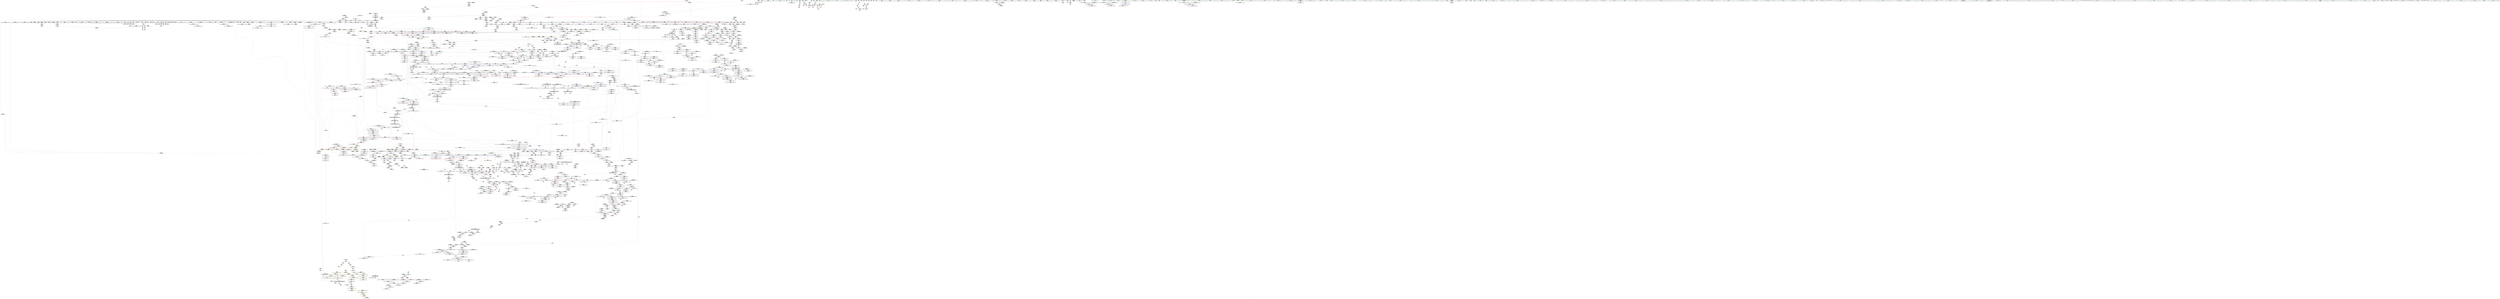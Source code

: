 digraph "SVFG" {
	label="SVFG";

	Node0x56088ca15890 [shape=record,color=grey,label="{NodeID: 0\nNullPtr|{|<s53>159}}"];
	Node0x56088ca15890 -> Node0x56088ceadc20[style=solid];
	Node0x56088ca15890 -> Node0x56088ceadd20[style=solid];
	Node0x56088ca15890 -> Node0x56088ceaddf0[style=solid];
	Node0x56088ca15890 -> Node0x56088ceadec0[style=solid];
	Node0x56088ca15890 -> Node0x56088ceadf90[style=solid];
	Node0x56088ca15890 -> Node0x56088ceae060[style=solid];
	Node0x56088ca15890 -> Node0x56088ceae130[style=solid];
	Node0x56088ca15890 -> Node0x56088ceae200[style=solid];
	Node0x56088ca15890 -> Node0x56088ceae2d0[style=solid];
	Node0x56088ca15890 -> Node0x56088ceae3a0[style=solid];
	Node0x56088ca15890 -> Node0x56088ceae470[style=solid];
	Node0x56088ca15890 -> Node0x56088ceae540[style=solid];
	Node0x56088ca15890 -> Node0x56088ceae610[style=solid];
	Node0x56088ca15890 -> Node0x56088ceae6e0[style=solid];
	Node0x56088ca15890 -> Node0x56088ceae7b0[style=solid];
	Node0x56088ca15890 -> Node0x56088ceae880[style=solid];
	Node0x56088ca15890 -> Node0x56088ceae950[style=solid];
	Node0x56088ca15890 -> Node0x56088ceaea20[style=solid];
	Node0x56088ca15890 -> Node0x56088ceaeaf0[style=solid];
	Node0x56088ca15890 -> Node0x56088ceaebc0[style=solid];
	Node0x56088ca15890 -> Node0x56088ceaec90[style=solid];
	Node0x56088ca15890 -> Node0x56088ceaed60[style=solid];
	Node0x56088ca15890 -> Node0x56088ceaee30[style=solid];
	Node0x56088ca15890 -> Node0x56088ceaef00[style=solid];
	Node0x56088ca15890 -> Node0x56088ceaefd0[style=solid];
	Node0x56088ca15890 -> Node0x56088ceaf0a0[style=solid];
	Node0x56088ca15890 -> Node0x56088ceaf170[style=solid];
	Node0x56088ca15890 -> Node0x56088ceaf240[style=solid];
	Node0x56088ca15890 -> Node0x56088ceaf310[style=solid];
	Node0x56088ca15890 -> Node0x56088ceaf3e0[style=solid];
	Node0x56088ca15890 -> Node0x56088ceaf4b0[style=solid];
	Node0x56088ca15890 -> Node0x56088ceaf580[style=solid];
	Node0x56088ca15890 -> Node0x56088ceaf650[style=solid];
	Node0x56088ca15890 -> Node0x56088ceaf720[style=solid];
	Node0x56088ca15890 -> Node0x56088ceaf7f0[style=solid];
	Node0x56088ca15890 -> Node0x56088ceaf8c0[style=solid];
	Node0x56088ca15890 -> Node0x56088ceaf990[style=solid];
	Node0x56088ca15890 -> Node0x56088ceafa60[style=solid];
	Node0x56088ca15890 -> Node0x56088ceafb30[style=solid];
	Node0x56088ca15890 -> Node0x56088ceafc00[style=solid];
	Node0x56088ca15890 -> Node0x56088ceafcd0[style=solid];
	Node0x56088ca15890 -> Node0x56088ceafda0[style=solid];
	Node0x56088ca15890 -> Node0x56088ceafe70[style=solid];
	Node0x56088ca15890 -> Node0x56088ceaff40[style=solid];
	Node0x56088ca15890 -> Node0x56088ceb0010[style=solid];
	Node0x56088ca15890 -> Node0x56088ceee790[style=solid];
	Node0x56088ca15890 -> Node0x56088cef3900[style=solid];
	Node0x56088ca15890 -> Node0x56088cef39d0[style=solid];
	Node0x56088ca15890 -> Node0x56088cef3aa0[style=solid];
	Node0x56088ca15890 -> Node0x56088cef58b0[style=solid];
	Node0x56088ca15890 -> Node0x56088c57b200[style=solid];
	Node0x56088ca15890 -> Node0x56088cf2f650[style=solid];
	Node0x56088ca15890 -> Node0x56088cf30850[style=solid];
	Node0x56088ca15890:s53 -> Node0x56088d0651d0[style=solid,color=red];
	Node0x56088cfbf1d0 [shape=record,color=yellow,style=double,label="{NodeID: 2657\n40V_1 = ENCHI(MR_40V_0)\npts\{1110000 \}\nFun[_ZNKSt6vectorIiSaIiEE6cbeginEv]}"];
	Node0x56088cfbf1d0 -> Node0x56088ceec410[style=dashed];
	Node0x56088ceafda0 [shape=record,color=black,label="{NodeID: 443\n1459\<--3\nlpad.val\<--dummyVal\n_ZNSt6vectorIiSaIiEE17_M_realloc_insertIJRKiEEEvN9__gnu_cxx17__normal_iteratorIPiS1_EEDpOT_\n}"];
	Node0x56088cebf170 [shape=record,color=purple,label="{NodeID: 886\n2019\<--2017\nadd.ptr\<--\n_ZNSt11__copy_moveILb1ELb1ESt26random_access_iterator_tagE8__copy_mIiEEPT_PKS3_S6_S4_\n}"];
	Node0x56088cebf170 -> Node0x56088cec7a40[style=solid];
	Node0x56088cfb14a0 [shape=record,color=yellow,style=double,label="{NodeID: 2436\n291V_1 = ENCHI(MR_291V_0)\npts\{7630000 \}\nFun[_ZNK9__gnu_cxx17__normal_iteratorIPiSt6vectorIiSaIiEEEplEl]|{<s0>77}}"];
	Node0x56088cfb14a0:s0 -> Node0x56088cefa9f0[style=dashed,color=red];
	Node0x56088cef53d0 [shape=record,color=blue,label="{NodeID: 1329\n1289\<--1284\n__args.addr\<--__args\n_ZNSt6vectorIiSaIiEE17_M_realloc_insertIJRKiEEEvN9__gnu_cxx17__normal_iteratorIPiS1_EEDpOT_\n}"];
	Node0x56088cef53d0 -> Node0x56088cee5730[style=dashed];
	Node0x56088cea82c0 [shape=record,color=green,label="{NodeID: 222\n1225\<--1226\n.addr\<--.addr_field_insensitive\n_ZN9__gnu_cxx13new_allocatorIiE10deallocateEPim\n}"];
	Node0x56088cea82c0 -> Node0x56088cef4d50[style=solid];
	Node0x56088cecb790 [shape=record,color=purple,label="{NodeID: 665\n515\<--513\n_M_end_of_storage\<--\n_ZNSt6vectorIiSaIiEE9push_backERKi\n}"];
	Node0x56088cecb790 -> Node0x56088cee0ee0[style=solid];
	Node0x56088d061910 [shape=record,color=black,label="{NodeID: 3322\n2320 = PHI(2392, )\n}"];
	Node0x56088d061910 -> Node0x56088cefbb00[style=solid];
	Node0x56088cf2ed50 [shape=record,color=grey,label="{NodeID: 2215\n1436 = Binary(1434, 1435, )\n}"];
	Node0x56088cf2ed50 -> Node0x56088cf2e5d0[style=solid];
	Node0x56088cee9f80 [shape=record,color=red,label="{NodeID: 1108\n1970\<--1960\n\<--__result.addr\n_ZSt13__copy_move_aILb1EPiS0_ET1_T0_S2_S1_\n|{<s0>184}}"];
	Node0x56088cee9f80:s0 -> Node0x56088d066bd0[style=solid,color=red];
	Node0x56088ca92710 [shape=record,color=green,label="{NodeID: 1\n7\<--1\n__dso_handle\<--dummyObj\nGlob }"];
	Node0x56088cfbf2b0 [shape=record,color=yellow,style=double,label="{NodeID: 2658\n550V_1 = ENCHI(MR_550V_0)\npts\{22610000 \}\nFun[_ZNKSt6vectorIiSaIiEE6cbeginEv]|{<s0>201}}"];
	Node0x56088cfbf2b0:s0 -> Node0x56088cefa780[style=dashed,color=red];
	Node0x56088ceafe70 [shape=record,color=black,label="{NodeID: 444\n1460\<--3\nlpad.val43\<--dummyVal\n_ZNSt6vectorIiSaIiEE17_M_realloc_insertIJRKiEEEvN9__gnu_cxx17__normal_iteratorIPiS1_EEDpOT_\n}"];
	Node0x56088cebf240 [shape=record,color=red,label="{NodeID: 887\n207\<--19\n\<--stdin\nmain\n}"];
	Node0x56088cebf240 -> Node0x56088ceb01e0[style=solid];
	Node0x56088cfb1580 [shape=record,color=yellow,style=double,label="{NodeID: 2437\n293V_1 = ENCHI(MR_293V_0)\npts\{1390000 7280000 21700000 \}\nFun[_ZNK9__gnu_cxx17__normal_iteratorIPiSt6vectorIiSaIiEEEplEl]}"];
	Node0x56088cfb1580 -> Node0x56088cee2810[style=dashed];
	Node0x56088cef54a0 [shape=record,color=blue,label="{NodeID: 1330\n1291\<--1311\n__len\<--call\n_ZNSt6vectorIiSaIiEE17_M_realloc_insertIJRKiEEEvN9__gnu_cxx17__normal_iteratorIPiS1_EEDpOT_\n}"];
	Node0x56088cef54a0 -> Node0x56088cee5800[style=dashed];
	Node0x56088cef54a0 -> Node0x56088cee58d0[style=dashed];
	Node0x56088cef54a0 -> Node0x56088cee59a0[style=dashed];
	Node0x56088cea8390 [shape=record,color=green,label="{NodeID: 223\n1234\<--1235\n_ZdlPv\<--_ZdlPv_field_insensitive\n}"];
	Node0x56088cecb860 [shape=record,color=purple,label="{NodeID: 666\n520\<--519\n_M_impl3\<--\n_ZNSt6vectorIiSaIiEE9push_backERKi\n}"];
	Node0x56088cecb860 -> Node0x56088ceb0ba0[style=solid];
	Node0x56088d061a50 [shape=record,color=black,label="{NodeID: 3323\n2412 = PHI(983, )\n}"];
	Node0x56088d061a50 -> Node0x56088ceecea0[style=solid];
	Node0x56088cf2eed0 [shape=record,color=grey,label="{NodeID: 2216\n2001 = Binary(1999, 2000, )\n}"];
	Node0x56088cf2eed0 -> Node0x56088cf2f050[style=solid];
	Node0x56088ceea050 [shape=record,color=red,label="{NodeID: 1109\n1980\<--1977\n\<--__it.addr\n_ZSt12__niter_baseIPiET_S1_\n}"];
	Node0x56088ceea050 -> Node0x56088cec7630[style=solid];
	Node0x56088ca94a20 [shape=record,color=green,label="{NodeID: 2\n9\<--1\n\<--dummyObj\nCan only get source location for instruction, argument, global var or function.}"];
	Node0x56088cfbf390 [shape=record,color=yellow,style=double,label="{NodeID: 2659\n44V_1 = ENCHI(MR_44V_0)\npts\{1110002 \}\nFun[_ZNSt12_Vector_baseIiSaIiEED2Ev]}"];
	Node0x56088cfbf390 -> Node0x56088cee46f0[style=dashed];
	Node0x56088ceaff40 [shape=record,color=black,label="{NodeID: 445\n1462\<--3\n\<--dummyVal\n_ZNSt6vectorIiSaIiEE17_M_realloc_insertIJRKiEEEvN9__gnu_cxx17__normal_iteratorIPiS1_EEDpOT_\n}"];
	Node0x56088cebf310 [shape=record,color=red,label="{NodeID: 888\n216\<--24\n\<--stdout\nmain\n}"];
	Node0x56088cebf310 -> Node0x56088ceb02b0[style=solid];
	Node0x56088cfb16c0 [shape=record,color=yellow,style=double,label="{NodeID: 2438\n38V_1 = ENCHI(MR_38V_0)\npts\{1744 \}\nFun[_ZSt4copyISt13move_iteratorIPiES1_ET0_T_S4_S3_]|{<s0>177}}"];
	Node0x56088cfb16c0:s0 -> Node0x56088c572b70[style=dashed,color=red];
	Node0x56088cef5570 [shape=record,color=blue,label="{NodeID: 1331\n1317\<--1316\ncoerce.dive3\<--call2\n_ZNSt6vectorIiSaIiEE17_M_realloc_insertIJRKiEEEvN9__gnu_cxx17__normal_iteratorIPiS1_EEDpOT_\n|{|<s2>120}}"];
	Node0x56088cef5570 -> Node0x56088cee69e0[style=dashed];
	Node0x56088cef5570 -> Node0x56088cee6ab0[style=dashed];
	Node0x56088cef5570:s2 -> Node0x56088cfbe240[style=dashed,color=red];
	Node0x56088cea8490 [shape=record,color=green,label="{NodeID: 224\n1241\<--1242\nthis.addr\<--this.addr_field_insensitive\n_ZNSaIiED2Ev\n}"];
	Node0x56088cea8490 -> Node0x56088cee5250[style=solid];
	Node0x56088cea8490 -> Node0x56088cef4e20[style=solid];
	Node0x56088cecb930 [shape=record,color=purple,label="{NodeID: 667\n523\<--522\n_M_impl4\<--\n_ZNSt6vectorIiSaIiEE9push_backERKi\n}"];
	Node0x56088d061b90 [shape=record,color=black,label="{NodeID: 3324\n1007 = PHI(483, )\n0th arg _ZNSt12_Vector_baseIiSaIiEEC2Ev }"];
	Node0x56088d061b90 -> Node0x56088cef3760[style=solid];
	Node0x56088cf2f050 [shape=record,color=grey,label="{NodeID: 2217\n2002 = Binary(2001, 593, )\n}"];
	Node0x56088cf2f050 -> Node0x56088cef98e0[style=solid];
	Node0x56088ceea120 [shape=record,color=red,label="{NodeID: 1110\n1998\<--1986\n\<--__first.addr\n_ZNSt11__copy_moveILb1ELb1ESt26random_access_iterator_tagE8__copy_mIiEEPT_PKS3_S6_S4_\n}"];
	Node0x56088ceea120 -> Node0x56088cec77d0[style=solid];
	Node0x56088caf3900 [shape=record,color=green,label="{NodeID: 3\n11\<--1\n.str\<--dummyObj\nGlob }"];
	Node0x56088ceb0010 [shape=record,color=black,label="{NodeID: 446\n1463\<--3\n\<--dummyVal\n_ZNSt6vectorIiSaIiEE17_M_realloc_insertIJRKiEEEvN9__gnu_cxx17__normal_iteratorIPiS1_EEDpOT_\n|{<s0>140}}"];
	Node0x56088ceb0010:s0 -> Node0x56088d068760[style=solid,color=red];
	Node0x56088cebf3e0 [shape=record,color=red,label="{NodeID: 889\n229\<--26\n\<--stderr\nmain\n}"];
	Node0x56088cef5640 [shape=record,color=blue,label="{NodeID: 1332\n1293\<--1319\n__elems_before\<--call4\n_ZNSt6vectorIiSaIiEE17_M_realloc_insertIJRKiEEEvN9__gnu_cxx17__normal_iteratorIPiS1_EEDpOT_\n}"];
	Node0x56088cef5640 -> Node0x56088cee5a70[style=dashed];
	Node0x56088cef5640 -> Node0x56088cee5b40[style=dashed];
	Node0x56088cea8560 [shape=record,color=green,label="{NodeID: 225\n1247\<--1248\n_ZN9__gnu_cxx13new_allocatorIiED2Ev\<--_ZN9__gnu_cxx13new_allocatorIiED2Ev_field_insensitive\n}"];
	Node0x56088cecba00 [shape=record,color=purple,label="{NodeID: 668\n524\<--522\n_M_finish5\<--\n_ZNSt6vectorIiSaIiEE9push_backERKi\n}"];
	Node0x56088cecba00 -> Node0x56088cee0fb0[style=solid];
	Node0x56088d061cd0 [shape=record,color=black,label="{NodeID: 3325\n717 = PHI(110, )\n0th arg _ZNSt6vectorIiSaIiEE5eraseEN9__gnu_cxx17__normal_iteratorIPKiS1_EE }"];
	Node0x56088d061cd0 -> Node0x56088cef1c90[style=solid];
	Node0x56088cf2f1d0 [shape=record,color=grey,label="{NodeID: 2218\n1519 = Binary(1515, 1518, )\n}"];
	Node0x56088cf2f1d0 -> Node0x56088cf30fd0[style=solid];
	Node0x56088ceea1f0 [shape=record,color=red,label="{NodeID: 1111\n2009\<--1986\n\<--__first.addr\n_ZNSt11__copy_moveILb1ELb1ESt26random_access_iterator_tagE8__copy_mIiEEPT_PKS3_S6_S4_\n}"];
	Node0x56088ceea1f0 -> Node0x56088cec7970[style=solid];
	Node0x56088ca9a360 [shape=record,color=green,label="{NodeID: 4\n13\<--1\n.str.2\<--dummyObj\nGlob }"];
	Node0x56088cfbf580 [shape=record,color=yellow,style=double,label="{NodeID: 2661\n352V_1 = ENCHI(MR_352V_0)\npts\{1097 \}\nFun[_ZNSt12_Vector_baseIiSaIiEED2Ev]}"];
	Node0x56088cfbf580 -> Node0x56088cef4120[style=dashed];
	Node0x56088ceb00e0 [shape=record,color=black,label="{NodeID: 447\n50\<--51\n\<--_ZNSt8ios_base4InitD1Ev\nCan only get source location for instruction, argument, global var or function.}"];
	Node0x56088cebf4b0 [shape=record,color=red,label="{NodeID: 890\n381\<--26\n\<--stderr\nmain\n}"];
	Node0x56088cef5710 [shape=record,color=blue,label="{NodeID: 1333\n1297\<--1323\n__new_start\<--call5\n_ZNSt6vectorIiSaIiEE17_M_realloc_insertIJRKiEEEvN9__gnu_cxx17__normal_iteratorIPiS1_EEDpOT_\n}"];
	Node0x56088cef5710 -> Node0x56088cee5c10[style=dashed];
	Node0x56088cef5710 -> Node0x56088cee5ce0[style=dashed];
	Node0x56088cef5710 -> Node0x56088cee5db0[style=dashed];
	Node0x56088cef5710 -> Node0x56088cee5e80[style=dashed];
	Node0x56088cef5710 -> Node0x56088cee5f50[style=dashed];
	Node0x56088cef5710 -> Node0x56088cee6020[style=dashed];
	Node0x56088cef5710 -> Node0x56088cee60f0[style=dashed];
	Node0x56088cef5710 -> Node0x56088cee61c0[style=dashed];
	Node0x56088cea8660 [shape=record,color=green,label="{NodeID: 226\n1252\<--1253\nthis.addr\<--this.addr_field_insensitive\n_ZN9__gnu_cxx13new_allocatorIiED2Ev\n}"];
	Node0x56088cea8660 -> Node0x56088cee5320[style=solid];
	Node0x56088cea8660 -> Node0x56088cef4ef0[style=solid];
	Node0x56088cecbad0 [shape=record,color=purple,label="{NodeID: 669\n531\<--530\n_M_impl6\<--\n_ZNSt6vectorIiSaIiEE9push_backERKi\n}"];
	Node0x56088d061e10 [shape=record,color=black,label="{NodeID: 3326\n718 = PHI(365, )\n1st arg _ZNSt6vectorIiSaIiEE5eraseEN9__gnu_cxx17__normal_iteratorIPKiS1_EE }"];
	Node0x56088d061e10 -> Node0x56088cef1bc0[style=solid];
	Node0x56088cf2f350 [shape=record,color=grey,label="{NodeID: 2219\n1535 = Binary(1528, 1534, )\n}"];
	Node0x56088cf2f350 -> Node0x56088cef68f0[style=solid];
	Node0x56088ceea2c0 [shape=record,color=red,label="{NodeID: 1112\n1997\<--1988\n\<--__last.addr\n_ZNSt11__copy_moveILb1ELb1ESt26random_access_iterator_tagE8__copy_mIiEEPT_PKS3_S6_S4_\n}"];
	Node0x56088ceea2c0 -> Node0x56088cec7700[style=solid];
	Node0x56088ca972d0 [shape=record,color=green,label="{NodeID: 5\n15\<--1\n.str.3\<--dummyObj\nGlob }"];
	Node0x56088cfbf660 [shape=record,color=yellow,style=double,label="{NodeID: 2662\n354V_1 = ENCHI(MR_354V_0)\npts\{1099 \}\nFun[_ZNSt12_Vector_baseIiSaIiEED2Ev]}"];
	Node0x56088cfbf660 -> Node0x56088cef41f0[style=dashed];
	Node0x56088ceb01e0 [shape=record,color=black,label="{NodeID: 448\n209\<--207\ncall16\<--\nmain\n}"];
	Node0x56088cebf580 [shape=record,color=red,label="{NodeID: 891\n387\<--80\n\<--retval\nmain\n}"];
	Node0x56088cebf580 -> Node0x56088ceb05f0[style=solid];
	Node0x56088cef57e0 [shape=record,color=blue,label="{NodeID: 1334\n1299\<--1327\n__new_finish\<--\n_ZNSt6vectorIiSaIiEE17_M_realloc_insertIJRKiEEEvN9__gnu_cxx17__normal_iteratorIPiS1_EEDpOT_\n}"];
	Node0x56088cef57e0 -> Node0x56088cee6430[style=dashed];
	Node0x56088cef57e0 -> Node0x56088cee6500[style=dashed];
	Node0x56088cef57e0 -> Node0x56088cef58b0[style=dashed];
	Node0x56088cea8730 [shape=record,color=green,label="{NodeID: 227\n1261\<--1262\n__a.addr\<--__a.addr_field_insensitive\n_ZNSt16allocator_traitsISaIiEE9constructIiJRKiEEEvRS0_PT_DpOT0_\n}"];
	Node0x56088cea8730 -> Node0x56088cee53f0[style=solid];
	Node0x56088cea8730 -> Node0x56088cef4fc0[style=solid];
	Node0x56088cecbba0 [shape=record,color=purple,label="{NodeID: 670\n532\<--530\n_M_finish7\<--\n_ZNSt6vectorIiSaIiEE9push_backERKi\n}"];
	Node0x56088cecbba0 -> Node0x56088cee1080[style=solid];
	Node0x56088cecbba0 -> Node0x56088cef0c50[style=solid];
	Node0x56088d061f50 [shape=record,color=black,label="{NodeID: 3327\n478 = PHI(110, )\n0th arg _ZNSt6vectorIiSaIiEEC2Ev }"];
	Node0x56088d061f50 -> Node0x56088cef09e0[style=solid];
	Node0x56088cf2f4d0 [shape=record,color=grey,label="{NodeID: 2220\n189 = cmp(188, 190, )\n}"];
	Node0x56088ceea390 [shape=record,color=red,label="{NodeID: 1113\n2007\<--1990\n\<--__result.addr\n_ZNSt11__copy_moveILb1ELb1ESt26random_access_iterator_tagE8__copy_mIiEEPT_PKS3_S6_S4_\n}"];
	Node0x56088ceea390 -> Node0x56088cec78a0[style=solid];
	Node0x56088cacd360 [shape=record,color=green,label="{NodeID: 6\n17\<--1\n.str.4\<--dummyObj\nGlob }"];
	Node0x56088cfbf740 [shape=record,color=yellow,style=double,label="{NodeID: 2663\n40V_1 = ENCHI(MR_40V_0)\npts\{1110000 \}\nFun[_ZNSt12_Vector_baseIiSaIiEED2Ev]}"];
	Node0x56088cfbf740 -> Node0x56088cee4620[style=dashed];
	Node0x56088cfbf740 -> Node0x56088cee47c0[style=dashed];
	Node0x56088ceb02b0 [shape=record,color=black,label="{NodeID: 449\n218\<--216\ncall22\<--\nmain\n}"];
	Node0x56088cebf650 [shape=record,color=red,label="{NodeID: 892\n156\<--82\n\<--argc.addr\nmain\n}"];
	Node0x56088cebf650 -> Node0x56088cf2ff50[style=solid];
	Node0x56088cef58b0 [shape=record,color=blue, style = dotted,label="{NodeID: 1335\n1299\<--3\n__new_finish\<--dummyVal\n_ZNSt6vectorIiSaIiEE17_M_realloc_insertIJRKiEEEvN9__gnu_cxx17__normal_iteratorIPiS1_EEDpOT_\n}"];
	Node0x56088cef58b0 -> Node0x56088cee6430[style=dashed];
	Node0x56088cef58b0 -> Node0x56088cee6500[style=dashed];
	Node0x56088cef58b0 -> Node0x56088cef5980[style=dashed];
	Node0x56088cea8800 [shape=record,color=green,label="{NodeID: 228\n1263\<--1264\n__p.addr\<--__p.addr_field_insensitive\n_ZNSt16allocator_traitsISaIiEE9constructIiJRKiEEEvRS0_PT_DpOT0_\n}"];
	Node0x56088cea8800 -> Node0x56088cee54c0[style=solid];
	Node0x56088cea8800 -> Node0x56088cef5090[style=solid];
	Node0x56088cecbc70 [shape=record,color=purple,label="{NodeID: 671\n534\<--533\nincdec.ptr\<--\n_ZNSt6vectorIiSaIiEE9push_backERKi\n}"];
	Node0x56088cecbc70 -> Node0x56088cef0c50[style=solid];
	Node0x56088d062090 [shape=record,color=black,label="{NodeID: 3328\n1030 = PHI(1012, )\n0th arg _ZNSt12_Vector_baseIiSaIiEE12_Vector_implC2Ev }"];
	Node0x56088d062090 -> Node0x56088cef3830[style=solid];
	Node0x56088cf2f650 [shape=record,color=grey,label="{NodeID: 2221\n1174 = cmp(1173, 3, )\n}"];
	Node0x56088ceea460 [shape=record,color=red,label="{NodeID: 1114\n2017\<--1990\n\<--__result.addr\n_ZNSt11__copy_moveILb1ELb1ESt26random_access_iterator_tagE8__copy_mIiEEPT_PKS3_S6_S4_\n}"];
	Node0x56088ceea460 -> Node0x56088cebf170[style=solid];
	Node0x56088cea0420 [shape=record,color=green,label="{NodeID: 7\n19\<--1\nstdin\<--dummyObj\nGlob }"];
	Node0x56088ceb0380 [shape=record,color=black,label="{NodeID: 450\n332\<--329\nconv\<--call56\nmain\n}"];
	Node0x56088ceb0380 -> Node0x56088ceefdb0[style=solid];
	Node0x56088cebf720 [shape=record,color=red,label="{NodeID: 893\n188\<--82\n\<--argc.addr\nmain\n}"];
	Node0x56088cebf720 -> Node0x56088cf2f4d0[style=solid];
	Node0x56088cef5980 [shape=record,color=blue,label="{NodeID: 1336\n1299\<--1348\n__new_finish\<--call11\n_ZNSt6vectorIiSaIiEE17_M_realloc_insertIJRKiEEEvN9__gnu_cxx17__normal_iteratorIPiS1_EEDpOT_\n}"];
	Node0x56088cef5980 -> Node0x56088cee6290[style=dashed];
	Node0x56088cef5980 -> Node0x56088cef5a50[style=dashed];
	Node0x56088ceb0ce0 [shape=record,color=green,label="{NodeID: 229\n1265\<--1266\n__args.addr\<--__args.addr_field_insensitive\n_ZNSt16allocator_traitsISaIiEE9constructIiJRKiEEEvRS0_PT_DpOT0_\n}"];
	Node0x56088ceb0ce0 -> Node0x56088cee5590[style=solid];
	Node0x56088ceb0ce0 -> Node0x56088cef5160[style=solid];
	Node0x56088cecbd40 [shape=record,color=purple,label="{NodeID: 672\n561\<--552\ncoerce.dive\<--ref.tmp\n_ZNKSt6vectorIiSaIiEE5emptyEv\n}"];
	Node0x56088cecbd40 -> Node0x56088cef0ec0[style=solid];
	Node0x56088d0621d0 [shape=record,color=black,label="{NodeID: 3329\n673 = PHI(110, 1514, 1514, 1514, 1514, )\n0th arg _ZNKSt6vectorIiSaIiEE4sizeEv }"];
	Node0x56088d0621d0 -> Node0x56088cef17b0[style=solid];
	Node0x56088cf2f7d0 [shape=record,color=grey,label="{NodeID: 2222\n227 = cmp(225, 226, )\n}"];
	Node0x56088ceea530 [shape=record,color=red,label="{NodeID: 1115\n2004\<--1992\n\<--_Num\n_ZNSt11__copy_moveILb1ELb1ESt26random_access_iterator_tagE8__copy_mIiEEPT_PKS3_S6_S4_\n}"];
	Node0x56088ceea530 -> Node0x56088cf303d0[style=solid];
	Node0x56088cea04e0 [shape=record,color=green,label="{NodeID: 8\n20\<--1\n.str.5\<--dummyObj\nGlob }"];
	Node0x56088cfbf930 [shape=record,color=yellow,style=double,label="{NodeID: 2665\n38V_1 = ENCHI(MR_38V_0)\npts\{1744 \}\nFun[_ZSt22__uninitialized_copy_aISt13move_iteratorIPiES1_iET0_T_S4_S3_RSaIT1_E]|{<s0>165}}"];
	Node0x56088cfbf930:s0 -> Node0x56088cfb79a0[style=dashed,color=red];
	Node0x56088ceb0450 [shape=record,color=black,label="{NodeID: 451\n337\<--334\nconv58\<--call57\nmain\n}"];
	Node0x56088ceb0450 -> Node0x56088ceefe80[style=solid];
	Node0x56088cebf7f0 [shape=record,color=red,label="{NodeID: 894\n160\<--84\n\<--argv.addr\nmain\n}"];
	Node0x56088cebf7f0 -> Node0x56088cecb1e0[style=solid];
	Node0x56088cfb1c30 [shape=record,color=yellow,style=double,label="{NodeID: 2444\n28V_1 = ENCHI(MR_28V_0)\npts\{117 \}\nFun[_ZNSt16allocator_traitsISaIiEE9constructIiJRKiEEEvRS0_PT_DpOT0_]|{<s0>117}}"];
	Node0x56088cfb1c30:s0 -> Node0x56088cfb4f10[style=dashed,color=red];
	Node0x56088cef5a50 [shape=record,color=blue,label="{NodeID: 1337\n1299\<--1353\n__new_finish\<--incdec.ptr\n_ZNSt6vectorIiSaIiEE17_M_realloc_insertIJRKiEEEvN9__gnu_cxx17__normal_iteratorIPiS1_EEDpOT_\n}"];
	Node0x56088cef5a50 -> Node0x56088cee6360[style=dashed];
	Node0x56088cef5a50 -> Node0x56088cee6430[style=dashed];
	Node0x56088cef5a50 -> Node0x56088cee6500[style=dashed];
	Node0x56088cef5a50 -> Node0x56088cef5b20[style=dashed];
	Node0x56088ceb0db0 [shape=record,color=green,label="{NodeID: 230\n1275\<--1276\n_ZSt7forwardIRKiEOT_RNSt16remove_referenceIS2_E4typeE\<--_ZSt7forwardIRKiEOT_RNSt16remove_referenceIS2_E4typeE_field_insensitive\n}"];
	Node0x56088cecbe10 [shape=record,color=purple,label="{NodeID: 673\n566\<--554\ncoerce.dive4\<--ref.tmp2\n_ZNKSt6vectorIiSaIiEE5emptyEv\n}"];
	Node0x56088cecbe10 -> Node0x56088cef0f90[style=solid];
	Node0x56088d062650 [shape=record,color=black,label="{NodeID: 3330\n1617 = PHI(1380, 2226, )\n0th arg _ZNSt16allocator_traitsISaIiEE7destroyIiEEvRS0_PT_ }"];
	Node0x56088d062650 -> Node0x56088cef7040[style=solid];
	Node0x56088cf2f950 [shape=record,color=grey,label="{NodeID: 2223\n706 = cmp(703, 705, )\n}"];
	Node0x56088ceea600 [shape=record,color=red,label="{NodeID: 1116\n2011\<--1992\n\<--_Num\n_ZNSt11__copy_moveILb1ELb1ESt26random_access_iterator_tagE8__copy_mIiEEPT_PKS3_S6_S4_\n}"];
	Node0x56088ceea600 -> Node0x56088cf2e450[style=solid];
	Node0x56088ce9fe40 [shape=record,color=green,label="{NodeID: 9\n22\<--1\n.str.6\<--dummyObj\nGlob }"];
	Node0x56088ceb0520 [shape=record,color=black,label="{NodeID: 452\n355\<--354\nconv69\<--\nmain\n|{<s0>43}}"];
	Node0x56088ceb0520:s0 -> Node0x56088d063b00[style=solid,color=red];
	Node0x56088cebf8c0 [shape=record,color=red,label="{NodeID: 895\n192\<--84\n\<--argv.addr\nmain\n}"];
	Node0x56088cebf8c0 -> Node0x56088cecb2b0[style=solid];
	Node0x56088cef5b20 [shape=record,color=blue,label="{NodeID: 1338\n1299\<--1364\n__new_finish\<--call16\n_ZNSt6vectorIiSaIiEE17_M_realloc_insertIJRKiEEEvN9__gnu_cxx17__normal_iteratorIPiS1_EEDpOT_\n}"];
	Node0x56088cef5b20 -> Node0x56088cee65d0[style=dashed];
	Node0x56088ceb0eb0 [shape=record,color=green,label="{NodeID: 231\n1278\<--1279\n_ZN9__gnu_cxx13new_allocatorIiE9constructIiJRKiEEEvPT_DpOT0_\<--_ZN9__gnu_cxx13new_allocatorIiE9constructIiJRKiEEEvPT_DpOT0__field_insensitive\n}"];
	Node0x56088cecbee0 [shape=record,color=purple,label="{NodeID: 674\n635\<--598\ncoerce.dive6\<--retval\n_ZSt11min_elementIN9__gnu_cxx17__normal_iteratorIPiSt6vectorIiSaIiEEEEET_S7_S7_\n}"];
	Node0x56088cecbee0 -> Node0x56088cef1540[style=solid];
	Node0x56088d0627a0 [shape=record,color=black,label="{NodeID: 3331\n1618 = PHI(1383, 2230, )\n1st arg _ZNSt16allocator_traitsISaIiEE7destroyIiEEvRS0_PT_ }"];
	Node0x56088d0627a0 -> Node0x56088cef7110[style=solid];
	Node0x56088cf2fad0 [shape=record,color=grey,label="{NodeID: 2224\n258 = cmp(256, 257, )\n}"];
	Node0x56088ceea6d0 [shape=record,color=red,label="{NodeID: 1117\n2018\<--1992\n\<--_Num\n_ZNSt11__copy_moveILb1ELb1ESt26random_access_iterator_tagE8__copy_mIiEEPT_PKS3_S6_S4_\n}"];
	Node0x56088ce9ff40 [shape=record,color=green,label="{NodeID: 10\n24\<--1\nstdout\<--dummyObj\nGlob }"];
	Node0x56088ceb05f0 [shape=record,color=black,label="{NodeID: 453\n77\<--387\nmain_ret\<--\nmain\n}"];
	Node0x56088cebf990 [shape=record,color=red,label="{NodeID: 896\n391\<--90\nexn\<--exn.slot\nmain\n}"];
	Node0x56088cef5bf0 [shape=record,color=blue,label="{NodeID: 1339\n1301\<--1368\nexn.slot\<--\n_ZNSt6vectorIiSaIiEE17_M_realloc_insertIJRKiEEEvN9__gnu_cxx17__normal_iteratorIPiS1_EEDpOT_\n}"];
	Node0x56088cef5bf0 -> Node0x56088cee66a0[style=dashed];
	Node0x56088cef5bf0 -> Node0x56088cef5d90[style=dashed];
	Node0x56088ceb0fb0 [shape=record,color=green,label="{NodeID: 232\n1285\<--1286\n__position\<--__position_field_insensitive\n_ZNSt6vectorIiSaIiEE17_M_realloc_insertIJRKiEEEvN9__gnu_cxx17__normal_iteratorIPiS1_EEDpOT_\n|{|<s1>120|<s2>124|<s3>127}}"];
	Node0x56088ceb0fb0 -> Node0x56088cecf890[style=solid];
	Node0x56088ceb0fb0:s1 -> Node0x56088d068f40[style=solid,color=red];
	Node0x56088ceb0fb0:s2 -> Node0x56088d067cc0[style=solid,color=red];
	Node0x56088ceb0fb0:s3 -> Node0x56088d067cc0[style=solid,color=red];
	Node0x56088cecbfb0 [shape=record,color=purple,label="{NodeID: 675\n637\<--598\ncoerce.dive7\<--retval\n_ZSt11min_elementIN9__gnu_cxx17__normal_iteratorIPiSt6vectorIiSaIiEEEEET_S7_S7_\n}"];
	Node0x56088cecbfb0 -> Node0x56088cee17d0[style=solid];
	Node0x56088d0628f0 [shape=record,color=black,label="{NodeID: 3332\n2057 = PHI(1626, )\n0th arg _ZN9__gnu_cxx13new_allocatorIiE7destroyIiEEvPT_ }"];
	Node0x56088d0628f0 -> Node0x56088cef9e90[style=solid];
	Node0x56088cf2fc50 [shape=record,color=grey,label="{NodeID: 2225\n2084 = cmp(2080, 2083, )\n}"];
	Node0x56088cf2fc50 -> Node0x56088cec7cb0[style=solid];
	Node0x56088ceea7a0 [shape=record,color=red,label="{NodeID: 1118\n2031\<--2028\n\<--__it.addr\n_ZSt12__miter_baseIPiET_S1_\n}"];
	Node0x56088ceea7a0 -> Node0x56088cec7b10[style=solid];
	Node0x56088cea0a00 [shape=record,color=green,label="{NodeID: 11\n25\<--1\n_ZSt3cin\<--dummyObj\nGlob }"];
	Node0x56088ceb06c0 [shape=record,color=black,label="{NodeID: 454\n483\<--482\n\<--this1\n_ZNSt6vectorIiSaIiEEC2Ev\n|{<s0>56}}"];
	Node0x56088ceb06c0:s0 -> Node0x56088d061b90[style=solid,color=red];
	Node0x56088cebfa60 [shape=record,color=red,label="{NodeID: 897\n392\<--92\nsel\<--ehselector.slot\nmain\n}"];
	Node0x56088cef5cc0 [shape=record,color=blue,label="{NodeID: 1340\n1303\<--1370\nehselector.slot\<--\n_ZNSt6vectorIiSaIiEE17_M_realloc_insertIJRKiEEEvN9__gnu_cxx17__normal_iteratorIPiS1_EEDpOT_\n}"];
	Node0x56088cef5cc0 -> Node0x56088cef5e60[style=dashed];
	Node0x56088ceb1080 [shape=record,color=green,label="{NodeID: 233\n1287\<--1288\nthis.addr\<--this.addr_field_insensitive\n_ZNSt6vectorIiSaIiEE17_M_realloc_insertIJRKiEEEvN9__gnu_cxx17__normal_iteratorIPiS1_EEDpOT_\n}"];
	Node0x56088ceb1080 -> Node0x56088cee5660[style=solid];
	Node0x56088ceb1080 -> Node0x56088cef5300[style=solid];
	Node0x56088cecc080 [shape=record,color=purple,label="{NodeID: 676\n612\<--600\ncoerce.dive\<--__first\n_ZSt11min_elementIN9__gnu_cxx17__normal_iteratorIPiSt6vectorIiSaIiEEEEET_S7_S7_\n}"];
	Node0x56088cecc080 -> Node0x56088cef1200[style=solid];
	Node0x56088d062a00 [shape=record,color=black,label="{NodeID: 3333\n2058 = PHI(1627, )\n1st arg _ZN9__gnu_cxx13new_allocatorIiE7destroyIiEEvPT_ }"];
	Node0x56088d062a00 -> Node0x56088cef9f60[style=solid];
	Node0x56088cf2fdd0 [shape=record,color=grey,label="{NodeID: 2226\n1735 = cmp(1733, 1734, )\n}"];
	Node0x56088ceea870 [shape=record,color=red,label="{NodeID: 1119\n2038\<--2035\nthis1\<--this.addr\n_ZNKSt13move_iteratorIPiE4baseEv\n}"];
	Node0x56088ceea870 -> Node0x56088cebb550[style=solid];
	Node0x56088cea0a90 [shape=record,color=green,label="{NodeID: 12\n26\<--1\nstderr\<--dummyObj\nGlob }"];
	Node0x56088ceb0790 [shape=record,color=black,label="{NodeID: 455\n509\<--508\n\<--this1\n_ZNSt6vectorIiSaIiEE9push_backERKi\n}"];
	Node0x56088ceb0790 -> Node0x56088cecb520[style=solid];
	Node0x56088ceb0790 -> Node0x56088cecb5f0[style=solid];
	Node0x56088cebfb30 [shape=record,color=red,label="{NodeID: 898\n232\<--98\n\<--shift\nmain\n}"];
	Node0x56088cebfb30 -> Node0x56088cf2d6d0[style=solid];
	Node0x56088cfb1fe0 [shape=record,color=yellow,style=double,label="{NodeID: 2448\n38V_1 = ENCHI(MR_38V_0)\npts\{1744 \}\nFun[_ZNSt16allocator_traitsISaIiEE9constructIiJRKiEEEvRS0_PT_DpOT0_]|{<s0>117}}"];
	Node0x56088cfb1fe0:s0 -> Node0x56088cef6410[style=dashed,color=red];
	Node0x56088cef5d90 [shape=record,color=blue,label="{NodeID: 1341\n1301\<--1389\nexn.slot\<--\n_ZNSt6vectorIiSaIiEE17_M_realloc_insertIJRKiEEEvN9__gnu_cxx17__normal_iteratorIPiS1_EEDpOT_\n}"];
	Node0x56088cef5d90 -> Node0x56088cee6770[style=dashed];
	Node0x56088ceb1150 [shape=record,color=green,label="{NodeID: 234\n1289\<--1290\n__args.addr\<--__args.addr_field_insensitive\n_ZNSt6vectorIiSaIiEE17_M_realloc_insertIJRKiEEEvN9__gnu_cxx17__normal_iteratorIPiS1_EEDpOT_\n}"];
	Node0x56088ceb1150 -> Node0x56088cee5730[style=solid];
	Node0x56088ceb1150 -> Node0x56088cef53d0[style=solid];
	Node0x56088cecc150 [shape=record,color=purple,label="{NodeID: 677\n614\<--602\ncoerce.dive1\<--__last\n_ZSt11min_elementIN9__gnu_cxx17__normal_iteratorIPiSt6vectorIiSaIiEEEEET_S7_S7_\n}"];
	Node0x56088cecc150 -> Node0x56088cef12d0[style=solid];
	Node0x56088d062b10 [shape=record,color=black,label="{NodeID: 3334\n2034 = PHI(1941, )\n0th arg _ZNKSt13move_iteratorIPiE4baseEv }"];
	Node0x56088d062b10 -> Node0x56088cef9b50[style=solid];
	Node0x56088cf2ff50 [shape=record,color=grey,label="{NodeID: 2227\n157 = cmp(156, 158, )\n}"];
	Node0x56088ceea940 [shape=record,color=red,label="{NodeID: 1120\n2040\<--2039\n\<--_M_current\n_ZNKSt13move_iteratorIPiE4baseEv\n}"];
	Node0x56088ceea940 -> Node0x56088cec7be0[style=solid];
	Node0x56088cea0b90 [shape=record,color=green,label="{NodeID: 13\n27\<--1\n.str.7\<--dummyObj\nGlob }"];
	Node0x56088ceb0860 [shape=record,color=black,label="{NodeID: 456\n513\<--508\n\<--this1\n_ZNSt6vectorIiSaIiEE9push_backERKi\n}"];
	Node0x56088ceb0860 -> Node0x56088cecb6c0[style=solid];
	Node0x56088ceb0860 -> Node0x56088cecb790[style=solid];
	Node0x56088cebfc00 [shape=record,color=red,label="{NodeID: 899\n239\<--98\n\<--shift\nmain\n}"];
	Node0x56088cebfc00 -> Node0x56088cf2d850[style=solid];
	Node0x56088cef5e60 [shape=record,color=blue,label="{NodeID: 1342\n1303\<--1391\nehselector.slot\<--\n_ZNSt6vectorIiSaIiEE17_M_realloc_insertIJRKiEEEvN9__gnu_cxx17__normal_iteratorIPiS1_EEDpOT_\n}"];
	Node0x56088cef5e60 -> Node0x56088cee6840[style=dashed];
	Node0x56088ceb1220 [shape=record,color=green,label="{NodeID: 235\n1291\<--1292\n__len\<--__len_field_insensitive\n_ZNSt6vectorIiSaIiEE17_M_realloc_insertIJRKiEEEvN9__gnu_cxx17__normal_iteratorIPiS1_EEDpOT_\n}"];
	Node0x56088ceb1220 -> Node0x56088cee5800[style=solid];
	Node0x56088ceb1220 -> Node0x56088cee58d0[style=solid];
	Node0x56088ceb1220 -> Node0x56088cee59a0[style=solid];
	Node0x56088ceb1220 -> Node0x56088cef54a0[style=solid];
	Node0x56088cecc220 [shape=record,color=purple,label="{NodeID: 678\n628\<--604\ncoerce.dive4\<--agg.tmp\n_ZSt11min_elementIN9__gnu_cxx17__normal_iteratorIPiSt6vectorIiSaIiEEEEET_S7_S7_\n}"];
	Node0x56088cecc220 -> Node0x56088cee1630[style=solid];
	Node0x56088d062c20 [shape=record,color=black,label="{NodeID: 3335\n932 = PHI(872, 2173, )\n0th arg _ZN9__gnu_cxxneIPiSt6vectorIiSaIiEEEEbRKNS_17__normal_iteratorIT_T0_EESA_ }"];
	Node0x56088d062c20 -> Node0x56088cef3010[style=solid];
	Node0x56088cf300d0 [shape=record,color=grey,label="{NodeID: 2228\n1562 = cmp(1561, 1563, )\n}"];
	Node0x56088ceeaa10 [shape=record,color=red,label="{NodeID: 1121\n2051\<--2045\nthis1\<--this.addr\n_ZNSt13move_iteratorIPiEC2ES0_\n}"];
	Node0x56088ceeaa10 -> Node0x56088cebb620[style=solid];
	Node0x56088cea0c90 [shape=record,color=green,label="{NodeID: 14\n29\<--1\n.str.8\<--dummyObj\nGlob }"];
	Node0x56088ceb0930 [shape=record,color=black,label="{NodeID: 457\n519\<--508\n\<--this1\n_ZNSt6vectorIiSaIiEE9push_backERKi\n}"];
	Node0x56088ceb0930 -> Node0x56088cecb860[style=solid];
	Node0x56088cebfcd0 [shape=record,color=red,label="{NodeID: 900\n226\<--104\n\<--tests\nmain\n}"];
	Node0x56088cebfcd0 -> Node0x56088cf2f7d0[style=solid];
	Node0x56088cef5f30 [shape=record,color=blue,label="{NodeID: 1343\n1442\<--1439\n_M_start36\<--\n_ZNSt6vectorIiSaIiEE17_M_realloc_insertIJRKiEEEvN9__gnu_cxx17__normal_iteratorIPiS1_EEDpOT_\n|{<s0>60}}"];
	Node0x56088cef5f30:s0 -> Node0x56088cf82cb0[style=dashed,color=blue];
	Node0x56088ceb12f0 [shape=record,color=green,label="{NodeID: 236\n1293\<--1294\n__elems_before\<--__elems_before_field_insensitive\n_ZNSt6vectorIiSaIiEE17_M_realloc_insertIJRKiEEEvN9__gnu_cxx17__normal_iteratorIPiS1_EEDpOT_\n}"];
	Node0x56088ceb12f0 -> Node0x56088cee5a70[style=solid];
	Node0x56088ceb12f0 -> Node0x56088cee5b40[style=solid];
	Node0x56088ceb12f0 -> Node0x56088cef5640[style=solid];
	Node0x56088cecc2f0 [shape=record,color=purple,label="{NodeID: 679\n630\<--606\ncoerce.dive5\<--agg.tmp2\n_ZSt11min_elementIN9__gnu_cxx17__normal_iteratorIPiSt6vectorIiSaIiEEEEET_S7_S7_\n}"];
	Node0x56088cecc2f0 -> Node0x56088cee1700[style=solid];
	Node0x56088d062d70 [shape=record,color=black,label="{NodeID: 3336\n933 = PHI(846, 2175, )\n1st arg _ZN9__gnu_cxxneIPiSt6vectorIiSaIiEEEEbRKNS_17__normal_iteratorIT_T0_EESA_ }"];
	Node0x56088d062d70 -> Node0x56088cef30e0[style=solid];
	Node0x56088cf30250 [shape=record,color=grey,label="{NodeID: 2229\n946 = cmp(942, 945, )\n}"];
	Node0x56088cf30250 -> Node0x56088cec31f0[style=solid];
	Node0x56088ceeaae0 [shape=record,color=red,label="{NodeID: 1122\n2053\<--2047\n\<--__i.addr\n_ZNSt13move_iteratorIPiEC2ES0_\n}"];
	Node0x56088ceeaae0 -> Node0x56088cef9dc0[style=solid];
	Node0x56088cea0d90 [shape=record,color=green,label="{NodeID: 15\n31\<--1\n.str.9\<--dummyObj\nGlob }"];
	Node0x56088ceb0a00 [shape=record,color=black,label="{NodeID: 458\n522\<--508\n\<--this1\n_ZNSt6vectorIiSaIiEE9push_backERKi\n}"];
	Node0x56088ceb0a00 -> Node0x56088cecb930[style=solid];
	Node0x56088ceb0a00 -> Node0x56088cecba00[style=solid];
	Node0x56088cebfda0 [shape=record,color=red,label="{NodeID: 901\n225\<--106\n\<--test\nmain\n}"];
	Node0x56088cebfda0 -> Node0x56088cf2f7d0[style=solid];
	Node0x56088cef6000 [shape=record,color=blue,label="{NodeID: 1344\n1447\<--1444\n_M_finish38\<--\n_ZNSt6vectorIiSaIiEE17_M_realloc_insertIJRKiEEEvN9__gnu_cxx17__normal_iteratorIPiS1_EEDpOT_\n|{<s0>60}}"];
	Node0x56088cef6000:s0 -> Node0x56088cf831b0[style=dashed,color=blue];
	Node0x56088ceb13c0 [shape=record,color=green,label="{NodeID: 237\n1295\<--1296\nref.tmp\<--ref.tmp_field_insensitive\n_ZNSt6vectorIiSaIiEE17_M_realloc_insertIJRKiEEEvN9__gnu_cxx17__normal_iteratorIPiS1_EEDpOT_\n|{|<s1>120}}"];
	Node0x56088ceb13c0 -> Node0x56088cecf960[style=solid];
	Node0x56088ceb13c0:s1 -> Node0x56088d069090[style=solid,color=red];
	Node0x56088cecc3c0 [shape=record,color=purple,label="{NodeID: 680\n2423\<--616\noffset_0\<--\n}"];
	Node0x56088cecc3c0 -> Node0x56088cef13a0[style=solid];
	Node0x56088d062ec0 [shape=record,color=black,label="{NodeID: 3337\n2165 = PHI(734, )\n0th arg _ZNSt6vectorIiSaIiEE8_M_eraseEN9__gnu_cxx17__normal_iteratorIPiS1_EE }"];
	Node0x56088d062ec0 -> Node0x56088cefab90[style=solid];
	Node0x56088cf303d0 [shape=record,color=grey,label="{NodeID: 2230\n2005 = cmp(2004, 1563, )\n}"];
	Node0x56088ceeabb0 [shape=record,color=red,label="{NodeID: 1123\n2065\<--2059\nthis1\<--this.addr\n_ZN9__gnu_cxx13new_allocatorIiE7destroyIiEEvPT_\n}"];
	Node0x56088cea0e90 [shape=record,color=green,label="{NodeID: 16\n33\<--1\n.str.10\<--dummyObj\nGlob }"];
	Node0x56088ceb0ad0 [shape=record,color=black,label="{NodeID: 459\n530\<--508\n\<--this1\n_ZNSt6vectorIiSaIiEE9push_backERKi\n}"];
	Node0x56088ceb0ad0 -> Node0x56088cecbad0[style=solid];
	Node0x56088ceb0ad0 -> Node0x56088cecbba0[style=solid];
	Node0x56088cebfe70 [shape=record,color=red,label="{NodeID: 902\n231\<--106\n\<--test\nmain\n}"];
	Node0x56088cebfe70 -> Node0x56088cf2d6d0[style=solid];
	Node0x56088cfb23c0 [shape=record,color=yellow,style=double,label="{NodeID: 2452\n148V_1 = ENCHI(MR_148V_0)\npts\{6600000 \}\nFun[_ZNSt6vectorIiSaIiEE3endEv]|{<s0>71}}"];
	Node0x56088cfb23c0:s0 -> Node0x56088cefa9f0[style=dashed,color=red];
	Node0x56088cef60d0 [shape=record,color=blue,label="{NodeID: 1345\n1454\<--1451\n_M_end_of_storage41\<--add.ptr39\n_ZNSt6vectorIiSaIiEE17_M_realloc_insertIJRKiEEEvN9__gnu_cxx17__normal_iteratorIPiS1_EEDpOT_\n|{<s0>60}}"];
	Node0x56088cef60d0:s0 -> Node0x56088cf836b0[style=dashed,color=blue];
	Node0x56088ceb1490 [shape=record,color=green,label="{NodeID: 238\n1297\<--1298\n__new_start\<--__new_start_field_insensitive\n_ZNSt6vectorIiSaIiEE17_M_realloc_insertIJRKiEEEvN9__gnu_cxx17__normal_iteratorIPiS1_EEDpOT_\n}"];
	Node0x56088ceb1490 -> Node0x56088cee5c10[style=solid];
	Node0x56088ceb1490 -> Node0x56088cee5ce0[style=solid];
	Node0x56088ceb1490 -> Node0x56088cee5db0[style=solid];
	Node0x56088ceb1490 -> Node0x56088cee5e80[style=solid];
	Node0x56088ceb1490 -> Node0x56088cee5f50[style=solid];
	Node0x56088ceb1490 -> Node0x56088cee6020[style=solid];
	Node0x56088ceb1490 -> Node0x56088cee60f0[style=solid];
	Node0x56088ceb1490 -> Node0x56088cee61c0[style=solid];
	Node0x56088ceb1490 -> Node0x56088cef5710[style=solid];
	Node0x56088cecc490 [shape=record,color=purple,label="{NodeID: 681\n2424\<--617\noffset_0\<--\n}"];
	Node0x56088cecc490 -> Node0x56088ceecf70[style=solid];
	Node0x56088d062fd0 [shape=record,color=black,label="{NodeID: 3338\n2166 = PHI(750, )\n1st arg _ZNSt6vectorIiSaIiEE8_M_eraseEN9__gnu_cxx17__normal_iteratorIPiS1_EE }"];
	Node0x56088d062fd0 -> Node0x56088cefaac0[style=solid];
	Node0x56088cf30550 [shape=record,color=grey,label="{NodeID: 2231\n929 = cmp(925, 928, )\n}"];
	Node0x56088cf30550 -> Node0x56088cec3120[style=solid];
	Node0x56088ceeac80 [shape=record,color=red,label="{NodeID: 1124\n2076\<--2070\n\<--__lhs.addr\n_ZN9__gnu_cxxeqIPKiSt6vectorIiSaIiEEEEbRKNS_17__normal_iteratorIT_T0_EESB_\n|{<s0>186}}"];
	Node0x56088ceeac80:s0 -> Node0x56088d066e40[style=solid,color=red];
	Node0x56088cea0f90 [shape=record,color=green,label="{NodeID: 17\n35\<--1\n.str.11\<--dummyObj\nGlob }"];
	Node0x56088ceb0ba0 [shape=record,color=black,label="{NodeID: 460\n521\<--520\n\<--_M_impl3\n_ZNSt6vectorIiSaIiEE9push_backERKi\n|{<s0>58}}"];
	Node0x56088ceb0ba0:s0 -> Node0x56088d063300[style=solid,color=red];
	Node0x56088cebff40 [shape=record,color=red,label="{NodeID: 903\n238\<--106\n\<--test\nmain\n}"];
	Node0x56088cebff40 -> Node0x56088cf2d850[style=solid];
	Node0x56088cfb24a0 [shape=record,color=yellow,style=double,label="{NodeID: 2453\n144V_1 = ENCHI(MR_144V_0)\npts\{1110000 1110001 \}\nFun[_ZNSt6vectorIiSaIiEE3endEv]|{<s0>71}}"];
	Node0x56088cfb24a0:s0 -> Node0x56088cfb3900[style=dashed,color=red];
	Node0x56088cef61a0 [shape=record,color=blue,label="{NodeID: 1346\n1472\<--1469\nthis.addr\<--this\n_ZN9__gnu_cxx13new_allocatorIiE9constructIiJRKiEEEvPT_DpOT0_\n}"];
	Node0x56088cef61a0 -> Node0x56088cee7060[style=dashed];
	Node0x56088ceb1560 [shape=record,color=green,label="{NodeID: 239\n1299\<--1300\n__new_finish\<--__new_finish_field_insensitive\n_ZNSt6vectorIiSaIiEE17_M_realloc_insertIJRKiEEEvN9__gnu_cxx17__normal_iteratorIPiS1_EEDpOT_\n}"];
	Node0x56088ceb1560 -> Node0x56088cee6290[style=solid];
	Node0x56088ceb1560 -> Node0x56088cee6360[style=solid];
	Node0x56088ceb1560 -> Node0x56088cee6430[style=solid];
	Node0x56088ceb1560 -> Node0x56088cee6500[style=solid];
	Node0x56088ceb1560 -> Node0x56088cee65d0[style=solid];
	Node0x56088ceb1560 -> Node0x56088cef57e0[style=solid];
	Node0x56088ceb1560 -> Node0x56088cef58b0[style=solid];
	Node0x56088ceb1560 -> Node0x56088cef5980[style=solid];
	Node0x56088ceb1560 -> Node0x56088cef5a50[style=solid];
	Node0x56088ceb1560 -> Node0x56088cef5b20[style=solid];
	Node0x56088cecc560 [shape=record,color=purple,label="{NodeID: 682\n2426\<--622\noffset_0\<--\n}"];
	Node0x56088cecc560 -> Node0x56088cef1470[style=solid];
	Node0x56088d0630e0 [shape=record,color=black,label="{NodeID: 3339\n1150 = PHI(1143, )\n0th arg _ZNSt12_Destroy_auxILb1EE9__destroyIPiEEvT_S3_ }"];
	Node0x56088d0630e0 -> Node0x56088cef4460[style=solid];
	Node0x56088cf306d0 [shape=record,color=grey,label="{NodeID: 2232\n1665 = cmp(1662, 1664, )\n}"];
	Node0x56088ceead50 [shape=record,color=red,label="{NodeID: 1125\n2081\<--2072\n\<--__rhs.addr\n_ZN9__gnu_cxxeqIPKiSt6vectorIiSaIiEEEEbRKNS_17__normal_iteratorIT_T0_EESB_\n|{<s0>187}}"];
	Node0x56088ceead50:s0 -> Node0x56088d066e40[style=solid,color=red];
	Node0x56088cea1090 [shape=record,color=green,label="{NodeID: 18\n38\<--1\n\<--dummyObj\nCan only get source location for instruction, argument, global var or function.}"];
	Node0x56088cec11b0 [shape=record,color=black,label="{NodeID: 461\n548\<--568\n_ZNKSt6vectorIiSaIiEE5emptyEv_ret\<--call5\n_ZNKSt6vectorIiSaIiEE5emptyEv\n|{<s0>34}}"];
	Node0x56088cec11b0:s0 -> Node0x56088d059220[style=solid,color=blue];
	Node0x56088cec0010 [shape=record,color=red,label="{NodeID: 904\n377\<--106\n\<--test\nmain\n}"];
	Node0x56088cec0010 -> Node0x56088cf2dcd0[style=solid];
	Node0x56088cef6270 [shape=record,color=blue,label="{NodeID: 1347\n1474\<--1470\n__p.addr\<--__p\n_ZN9__gnu_cxx13new_allocatorIiE9constructIiJRKiEEEvPT_DpOT0_\n}"];
	Node0x56088cef6270 -> Node0x56088cee7130[style=dashed];
	Node0x56088ceb1630 [shape=record,color=green,label="{NodeID: 240\n1301\<--1302\nexn.slot\<--exn.slot_field_insensitive\n_ZNSt6vectorIiSaIiEE17_M_realloc_insertIJRKiEEEvN9__gnu_cxx17__normal_iteratorIPiS1_EEDpOT_\n}"];
	Node0x56088ceb1630 -> Node0x56088cee66a0[style=solid];
	Node0x56088ceb1630 -> Node0x56088cee6770[style=solid];
	Node0x56088ceb1630 -> Node0x56088cef5bf0[style=solid];
	Node0x56088ceb1630 -> Node0x56088cef5d90[style=solid];
	Node0x56088cecc630 [shape=record,color=purple,label="{NodeID: 683\n2427\<--623\noffset_0\<--\n}"];
	Node0x56088cecc630 -> Node0x56088ceed040[style=solid];
	Node0x56088d0631f0 [shape=record,color=black,label="{NodeID: 3340\n1151 = PHI(1144, )\n1st arg _ZNSt12_Destroy_auxILb1EE9__destroyIPiEEvT_S3_ }"];
	Node0x56088d0631f0 -> Node0x56088cef4530[style=solid];
	Node0x56088cf30850 [shape=record,color=grey,label="{NodeID: 2233\n1376 = cmp(1375, 3, )\n}"];
	Node0x56088ceeae20 [shape=record,color=red,label="{NodeID: 1126\n2080\<--2077\n\<--call\n_ZN9__gnu_cxxeqIPKiSt6vectorIiSaIiEEEEbRKNS_17__normal_iteratorIT_T0_EESB_\n}"];
	Node0x56088ceeae20 -> Node0x56088cf2fc50[style=solid];
	Node0x56088cea1190 [shape=record,color=green,label="{NodeID: 19\n68\<--1\n\<--dummyObj\nCan only get source location for instruction, argument, global var or function.}"];
	Node0x56088cfc0390 [shape=record,color=yellow,style=double,label="{NodeID: 2676\n40V_1 = ENCHI(MR_40V_0)\npts\{1110000 \}\nFun[_ZNKSt6vectorIiSaIiEE5emptyEv]|{<s0>61}}"];
	Node0x56088cfc0390:s0 -> Node0x56088cfbbe50[style=dashed,color=red];
	Node0x56088cec1240 [shape=record,color=black,label="{NodeID: 462\n589\<--585\nsub.ptr.lhs.cast\<--\n_ZN9__gnu_cxxmiIPiSt6vectorIiSaIiEEEENS_17__normal_iteratorIT_T0_E15difference_typeERKS8_SB_\n}"];
	Node0x56088cec1240 -> Node0x56088cf2d3d0[style=solid];
	Node0x56088cec00e0 [shape=record,color=red,label="{NodeID: 905\n253\<--108\n\<--n\nmain\n}"];
	Node0x56088cec00e0 -> Node0x56088ceef180[style=solid];
	Node0x56088cef6340 [shape=record,color=blue,label="{NodeID: 1348\n1476\<--1471\n__args.addr\<--__args\n_ZN9__gnu_cxx13new_allocatorIiE9constructIiJRKiEEEvPT_DpOT0_\n}"];
	Node0x56088cef6340 -> Node0x56088cee7200[style=dashed];
	Node0x56088ceb1700 [shape=record,color=green,label="{NodeID: 241\n1303\<--1304\nehselector.slot\<--ehselector.slot_field_insensitive\n_ZNSt6vectorIiSaIiEE17_M_realloc_insertIJRKiEEEvN9__gnu_cxx17__normal_iteratorIPiS1_EEDpOT_\n}"];
	Node0x56088ceb1700 -> Node0x56088cee6840[style=solid];
	Node0x56088ceb1700 -> Node0x56088cef5cc0[style=solid];
	Node0x56088ceb1700 -> Node0x56088cef5e60[style=solid];
	Node0x56088cecc700 [shape=record,color=purple,label="{NodeID: 684\n654\<--642\ncoerce.dive\<--retval\n_ZNSt6vectorIiSaIiEE5beginEv\n}"];
	Node0x56088cecc700 -> Node0x56088cee1970[style=solid];
	Node0x56088d063300 [shape=record,color=black,label="{NodeID: 3341\n1258 = PHI(521, 1331, )\n0th arg _ZNSt16allocator_traitsISaIiEE9constructIiJRKiEEEvRS0_PT_DpOT0_ }"];
	Node0x56088d063300 -> Node0x56088cef4fc0[style=solid];
	Node0x56088cf309d0 [shape=record,color=grey,label="{NodeID: 2234\n1543 = cmp(1541, 1542, )\n}"];
	Node0x56088ceeaef0 [shape=record,color=red,label="{NodeID: 1127\n2083\<--2082\n\<--call1\n_ZN9__gnu_cxxeqIPKiSt6vectorIiSaIiEEEEbRKNS_17__normal_iteratorIT_T0_EESB_\n}"];
	Node0x56088ceeaef0 -> Node0x56088cf2fc50[style=solid];
	Node0x56088cea1290 [shape=record,color=green,label="{NodeID: 20\n143\<--1\n\<--dummyObj\nCan only get source location for instruction, argument, global var or function.}"];
	Node0x56088cfc0470 [shape=record,color=yellow,style=double,label="{NodeID: 2677\n42V_1 = ENCHI(MR_42V_0)\npts\{1110001 \}\nFun[_ZNKSt6vectorIiSaIiEE5emptyEv]|{<s0>62}}"];
	Node0x56088cfc0470:s0 -> Node0x56088cfb9cc0[style=dashed,color=red];
	Node0x56088cec1310 [shape=record,color=black,label="{NodeID: 463\n590\<--588\nsub.ptr.rhs.cast\<--\n_ZN9__gnu_cxxmiIPiSt6vectorIiSaIiEEEENS_17__normal_iteratorIT_T0_E15difference_typeERKS8_SB_\n}"];
	Node0x56088cec1310 -> Node0x56088cf2d3d0[style=solid];
	Node0x56088cec01b0 [shape=record,color=red,label="{NodeID: 906\n256\<--112\n\<--i\nmain\n}"];
	Node0x56088cec01b0 -> Node0x56088cf2fad0[style=solid];
	Node0x56088cef6410 [shape=record,color=blue,label="{NodeID: 1349\n1484\<--1487\n\<--\n_ZN9__gnu_cxx13new_allocatorIiE9constructIiJRKiEEEvPT_DpOT0_\n|{<s0>117}}"];
	Node0x56088cef6410:s0 -> Node0x56088cf067b0[style=dashed,color=blue];
	Node0x56088ceb17d0 [shape=record,color=green,label="{NodeID: 242\n1313\<--1314\n_ZNKSt6vectorIiSaIiEE12_M_check_lenEmPKc\<--_ZNKSt6vectorIiSaIiEE12_M_check_lenEmPKc_field_insensitive\n}"];
	Node0x56088cecc7d0 [shape=record,color=purple,label="{NodeID: 685\n649\<--648\n_M_impl\<--\n_ZNSt6vectorIiSaIiEE5beginEv\n}"];
	Node0x56088d0634e0 [shape=record,color=black,label="{NodeID: 3342\n1259 = PHI(525, 1334, )\n1st arg _ZNSt16allocator_traitsISaIiEE9constructIiJRKiEEEvRS0_PT_DpOT0_ }"];
	Node0x56088d0634e0 -> Node0x56088cef5090[style=solid];
	Node0x56088cf30b50 [shape=record,color=grey,label="{NodeID: 2235\n1539 = cmp(1537, 1538, )\n}"];
	Node0x56088ceeafc0 [shape=record,color=red,label="{NodeID: 1128\n2095\<--2090\nthis1\<--this.addr\n_ZNKSt6vectorIiSaIiEE5beginEv\n}"];
	Node0x56088ceeafc0 -> Node0x56088cec7d80[style=solid];
	Node0x56088cea1390 [shape=record,color=green,label="{NodeID: 21\n158\<--1\n\<--dummyObj\nCan only get source location for instruction, argument, global var or function.}"];
	Node0x56088cec13e0 [shape=record,color=black,label="{NodeID: 464\n572\<--592\n_ZN9__gnu_cxxmiIPiSt6vectorIiSaIiEEEENS_17__normal_iteratorIT_T0_E15difference_typeERKS8_SB__ret\<--sub.ptr.div\n_ZN9__gnu_cxxmiIPiSt6vectorIiSaIiEEEENS_17__normal_iteratorIT_T0_E15difference_typeERKS8_SB_\n|{<s0>39|<s1>120}}"];
	Node0x56088cec13e0:s0 -> Node0x56088d059950[style=solid,color=blue];
	Node0x56088cec13e0:s1 -> Node0x56088d05a550[style=solid,color=blue];
	Node0x56088cec0280 [shape=record,color=red,label="{NodeID: 907\n266\<--112\n\<--i\nmain\n}"];
	Node0x56088cec0280 -> Node0x56088cf2de50[style=solid];
	Node0x56088cef64e0 [shape=record,color=blue,label="{NodeID: 1350\n1492\<--1491\n__t.addr\<--__t\n_ZSt7forwardIRKiEOT_RNSt16remove_referenceIS2_E4typeE\n}"];
	Node0x56088cef64e0 -> Node0x56088cee73a0[style=dashed];
	Node0x56088ceb18d0 [shape=record,color=green,label="{NodeID: 243\n1324\<--1325\n_ZNSt12_Vector_baseIiSaIiEE11_M_allocateEm\<--_ZNSt12_Vector_baseIiSaIiEE11_M_allocateEm_field_insensitive\n}"];
	Node0x56088cecc8a0 [shape=record,color=purple,label="{NodeID: 686\n650\<--648\n_M_start\<--\n_ZNSt6vectorIiSaIiEE5beginEv\n|{<s0>70}}"];
	Node0x56088cecc8a0:s0 -> Node0x56088d064a80[style=solid,color=red];
	Node0x56088d063660 [shape=record,color=black,label="{NodeID: 3343\n1260 = PHI(526, 1336, )\n2nd arg _ZNSt16allocator_traitsISaIiEE9constructIiJRKiEEEvRS0_PT_DpOT0_ }"];
	Node0x56088d063660 -> Node0x56088cef5160[style=solid];
	Node0x56088cf30cd0 [shape=record,color=grey,label="{NodeID: 2236\n981 = cmp(978, 980, )\n}"];
	Node0x56088cf30cd0 -> Node0x56088cec3390[style=solid];
	Node0x56088ceeb090 [shape=record,color=red,label="{NodeID: 1129\n2099\<--2098\n\<--_M_start\n_ZNKSt6vectorIiSaIiEE5beginEv\n}"];
	Node0x56088ceeb090 -> Node0x56088cefa2a0[style=solid];
	Node0x56088cea1490 [shape=record,color=green,label="{NodeID: 22\n190\<--1\n\<--dummyObj\nCan only get source location for instruction, argument, global var or function.}"];
	Node0x56088cec14b0 [shape=record,color=black,label="{NodeID: 465\n617\<--600\n\<--__first\n_ZSt11min_elementIN9__gnu_cxx17__normal_iteratorIPiSt6vectorIiSaIiEEEEET_S7_S7_\n}"];
	Node0x56088cec14b0 -> Node0x56088cecc490[style=solid];
	Node0x56088cec0350 [shape=record,color=red,label="{NodeID: 908\n257\<--114\n\<--_n\nmain\n}"];
	Node0x56088cec0350 -> Node0x56088cf2fad0[style=solid];
	Node0x56088cef65b0 [shape=record,color=blue,label="{NodeID: 1351\n1501\<--1498\nthis.addr\<--this\n_ZNKSt6vectorIiSaIiEE12_M_check_lenEmPKc\n}"];
	Node0x56088cef65b0 -> Node0x56088cee7470[style=dashed];
	Node0x56088ceb19d0 [shape=record,color=green,label="{NodeID: 244\n1349\<--1350\n_ZSt34__uninitialized_move_if_noexcept_aIPiS0_SaIiEET0_T_S3_S2_RT1_\<--_ZSt34__uninitialized_move_if_noexcept_aIPiS0_SaIiEET0_T_S3_S2_RT1__field_insensitive\n}"];
	Node0x56088cecc970 [shape=record,color=purple,label="{NodeID: 687\n669\<--659\ncoerce.dive\<--retval\n_ZNSt6vectorIiSaIiEE3endEv\n}"];
	Node0x56088cecc970 -> Node0x56088cee1b10[style=solid];
	Node0x56088d0637e0 [shape=record,color=black,label="{NodeID: 3344\n760 = PHI(138, 727, 2169, 2169, )\n0th arg _ZNK9__gnu_cxx17__normal_iteratorIPiSt6vectorIiSaIiEEEplEl }"];
	Node0x56088d0637e0 -> Node0x56088cef20a0[style=solid];
	Node0x56088cf30e50 [shape=record,color=grey,label="{NodeID: 2237\n517 = cmp(512, 516, )\n}"];
	Node0x56088ceeb160 [shape=record,color=red,label="{NodeID: 1130\n2105\<--2104\n\<--coerce.dive\n_ZNKSt6vectorIiSaIiEE5beginEv\n}"];
	Node0x56088ceeb160 -> Node0x56088cec7e50[style=solid];
	Node0x56088cea1590 [shape=record,color=green,label="{NodeID: 23\n305\<--1\n\<--dummyObj\nCan only get source location for instruction, argument, global var or function.}"];
	Node0x56088cec1580 [shape=record,color=black,label="{NodeID: 466\n623\<--602\n\<--__last\n_ZSt11min_elementIN9__gnu_cxx17__normal_iteratorIPiSt6vectorIiSaIiEEEEET_S7_S7_\n}"];
	Node0x56088cec1580 -> Node0x56088cecc630[style=solid];
	Node0x56088cec0420 [shape=record,color=red,label="{NodeID: 909\n348\<--118\n\<--res\nmain\n}"];
	Node0x56088cec0420 -> Node0x56088cf2ebd0[style=solid];
	Node0x56088cef6680 [shape=record,color=blue,label="{NodeID: 1352\n1503\<--1499\n__n.addr\<--__n\n_ZNKSt6vectorIiSaIiEE12_M_check_lenEmPKc\n|{|<s2>147}}"];
	Node0x56088cef6680 -> Node0x56088cee7540[style=dashed];
	Node0x56088cef6680 -> Node0x56088cee7950[style=dashed];
	Node0x56088cef6680:s2 -> Node0x56088cfb99f0[style=dashed,color=red];
	Node0x56088ceb1ad0 [shape=record,color=green,label="{NodeID: 245\n1385\<--1386\n_ZNSt16allocator_traitsISaIiEE7destroyIiEEvRS0_PT_\<--_ZNSt16allocator_traitsISaIiEE7destroyIiEEvRS0_PT__field_insensitive\n}"];
	Node0x56088cecca40 [shape=record,color=purple,label="{NodeID: 688\n666\<--665\n_M_impl\<--\n_ZNSt6vectorIiSaIiEE3endEv\n}"];
	Node0x56088d063b00 [shape=record,color=black,label="{NodeID: 3345\n761 = PHI(355, 743, 1312, 1312, )\n1st arg _ZNK9__gnu_cxx17__normal_iteratorIPiSt6vectorIiSaIiEEEplEl }"];
	Node0x56088d063b00 -> Node0x56088cef2170[style=solid];
	Node0x56088cf30fd0 [shape=record,color=grey,label="{NodeID: 2238\n1521 = cmp(1519, 1520, )\n}"];
	Node0x56088ceeb230 [shape=record,color=red,label="{NodeID: 1131\n2116\<--2111\nthis1\<--this.addr\n_ZNKSt6vectorIiSaIiEE3endEv\n}"];
	Node0x56088ceeb230 -> Node0x56088cec7f20[style=solid];
	Node0x56088cea1690 [shape=record,color=green,label="{NodeID: 24\n438\<--1\n\<--dummyObj\nCan only get source location for instruction, argument, global var or function.}"];
	Node0x56088cfc0820 [shape=record,color=yellow,style=double,label="{NodeID: 2681\n32V_1 = ENCHI(MR_32V_0)\npts\{121 \}\nFun[_ZSt3minIiERKT_S2_S2_]}"];
	Node0x56088cfc0820 -> Node0x56088cee2330[style=dashed];
	Node0x56088cec1650 [shape=record,color=black,label="{NodeID: 467\n616\<--604\n\<--agg.tmp\n_ZSt11min_elementIN9__gnu_cxx17__normal_iteratorIPiSt6vectorIiSaIiEEEEET_S7_S7_\n}"];
	Node0x56088cec1650 -> Node0x56088cecc3c0[style=solid];
	Node0x56088cec04f0 [shape=record,color=red,label="{NodeID: 910\n372\<--118\n\<--res\nmain\n}"];
	Node0x56088cef6750 [shape=record,color=blue,label="{NodeID: 1353\n1505\<--1500\n__s.addr\<--__s\n_ZNKSt6vectorIiSaIiEE12_M_check_lenEmPKc\n}"];
	Node0x56088cef6750 -> Node0x56088cee7610[style=dashed];
	Node0x56088ceb1bd0 [shape=record,color=green,label="{NodeID: 246\n1394\<--1395\n__cxa_end_catch\<--__cxa_end_catch_field_insensitive\n}"];
	Node0x56088ceccb10 [shape=record,color=purple,label="{NodeID: 689\n667\<--665\n_M_finish\<--\n_ZNSt6vectorIiSaIiEE3endEv\n|{<s0>71}}"];
	Node0x56088ceccb10:s0 -> Node0x56088d064a80[style=solid,color=red];
	Node0x56088d063d00 [shape=record,color=black,label="{NodeID: 3346\n1877 = PHI(1869, )\n0th arg _ZSt4copyISt13move_iteratorIPiES1_ET0_T_S4_S3_ }"];
	Node0x56088d063d00 -> Node0x56088cef8b10[style=solid];
	Node0x56088ceeb300 [shape=record,color=red,label="{NodeID: 1132\n2120\<--2119\n\<--_M_finish\n_ZNKSt6vectorIiSaIiEE3endEv\n}"];
	Node0x56088ceeb300 -> Node0x56088cefa440[style=solid];
	Node0x56088cea1790 [shape=record,color=green,label="{NodeID: 25\n593\<--1\n\<--dummyObj\nCan only get source location for instruction, argument, global var or function.}"];
	Node0x56088cfc0930 [shape=record,color=yellow,style=double,label="{NodeID: 2682\n36V_1 = ENCHI(MR_36V_0)\npts\{133 \}\nFun[_ZSt3minIiERKT_S2_S2_]}"];
	Node0x56088cfc0930 -> Node0x56088cee2260[style=dashed];
	Node0x56088cec1720 [shape=record,color=black,label="{NodeID: 468\n622\<--606\n\<--agg.tmp2\n_ZSt11min_elementIN9__gnu_cxx17__normal_iteratorIPiSt6vectorIiSaIiEEEEET_S7_S7_\n}"];
	Node0x56088cec1720 -> Node0x56088cecc560[style=solid];
	Node0x56088cec05c0 [shape=record,color=red,label="{NodeID: 911\n341\<--120\n\<--i42\nmain\n}"];
	Node0x56088cec05c0 -> Node0x56088cf2ea50[style=solid];
	Node0x56088cfb2c30 [shape=record,color=yellow,style=double,label="{NodeID: 2461\n38V_1 = ENCHI(MR_38V_0)\npts\{1744 \}\nFun[_ZSt34__uninitialized_move_if_noexcept_aIPiS0_SaIiEET0_T_S3_S2_RT1_]|{<s0>154}}"];
	Node0x56088cfb2c30:s0 -> Node0x56088cfbf930[style=dashed,color=red];
	Node0x56088cef6820 [shape=record,color=blue,label="{NodeID: 1354\n1509\<--1529\nref.tmp\<--call4\n_ZNKSt6vectorIiSaIiEE12_M_check_lenEmPKc\n|{|<s1>147}}"];
	Node0x56088cef6820 -> Node0x56088cee7950[style=dashed];
	Node0x56088cef6820:s1 -> Node0x56088cfb9640[style=dashed,color=red];
	Node0x56088ceb1cd0 [shape=record,color=green,label="{NodeID: 247\n1407\<--1408\n__cxa_rethrow\<--__cxa_rethrow_field_insensitive\n}"];
	Node0x56088ceccbe0 [shape=record,color=purple,label="{NodeID: 690\n679\<--678\n_M_impl\<--\n_ZNKSt6vectorIiSaIiEE4sizeEv\n}"];
	Node0x56088d063e10 [shape=record,color=black,label="{NodeID: 3347\n1878 = PHI(1871, )\n1st arg _ZSt4copyISt13move_iteratorIPiES1_ET0_T_S4_S3_ }"];
	Node0x56088d063e10 -> Node0x56088cef8be0[style=solid];
	Node0x56088ceeb3d0 [shape=record,color=red,label="{NodeID: 1133\n2124\<--2123\n\<--coerce.dive\n_ZNKSt6vectorIiSaIiEE3endEv\n}"];
	Node0x56088ceeb3d0 -> Node0x56088cec7ff0[style=solid];
	Node0x56088cea1890 [shape=record,color=green,label="{NodeID: 26\n619\<--1\n\<--dummyObj\nCan only get source location for instruction, argument, global var or function.}"];
	Node0x56088cec17f0 [shape=record,color=black,label="{NodeID: 469\n595\<--638\n_ZSt11min_elementIN9__gnu_cxx17__normal_iteratorIPiSt6vectorIiSaIiEEEEET_S7_S7__ret\<--\n_ZSt11min_elementIN9__gnu_cxx17__normal_iteratorIPiSt6vectorIiSaIiEEEEET_S7_S7_\n|{<s0>37}}"];
	Node0x56088cec17f0:s0 -> Node0x56088d0596d0[style=solid,color=blue];
	Node0x56088cec0690 [shape=record,color=red,label="{NodeID: 912\n354\<--120\n\<--i42\nmain\n}"];
	Node0x56088cec0690 -> Node0x56088ceb0520[style=solid];
	Node0x56088cef68f0 [shape=record,color=blue,label="{NodeID: 1355\n1507\<--1535\n__len\<--add\n_ZNKSt6vectorIiSaIiEE12_M_check_lenEmPKc\n}"];
	Node0x56088cef68f0 -> Node0x56088cee76e0[style=dashed];
	Node0x56088cef68f0 -> Node0x56088cee77b0[style=dashed];
	Node0x56088cef68f0 -> Node0x56088cee7880[style=dashed];
	Node0x56088ceb1dd0 [shape=record,color=green,label="{NodeID: 248\n1472\<--1473\nthis.addr\<--this.addr_field_insensitive\n_ZN9__gnu_cxx13new_allocatorIiE9constructIiJRKiEEEvPT_DpOT0_\n}"];
	Node0x56088ceb1dd0 -> Node0x56088cee7060[style=solid];
	Node0x56088ceb1dd0 -> Node0x56088cef61a0[style=solid];
	Node0x56088cecccb0 [shape=record,color=purple,label="{NodeID: 691\n680\<--678\n_M_finish\<--\n_ZNKSt6vectorIiSaIiEE4sizeEv\n}"];
	Node0x56088cecccb0 -> Node0x56088cee1cb0[style=solid];
	Node0x56088d063f20 [shape=record,color=black,label="{NodeID: 3348\n1879 = PHI(1867, )\n2nd arg _ZSt4copyISt13move_iteratorIPiES1_ET0_T_S4_S3_ }"];
	Node0x56088d063f20 -> Node0x56088cef8cb0[style=solid];
	Node0x56088ceeb4a0 [shape=record,color=red,label="{NodeID: 1134\n2131\<--2128\nthis1\<--this.addr\n_ZNK9__gnu_cxx17__normal_iteratorIPKiSt6vectorIiSaIiEEE4baseEv\n}"];
	Node0x56088ceeb4a0 -> Node0x56088cebbbd0[style=solid];
	Node0x56088cea1990 [shape=record,color=green,label="{NodeID: 27\n1312\<--1\n\<--dummyObj\nCan only get source location for instruction, argument, global var or function.|{<s0>118|<s1>190|<s2>193}}"];
	Node0x56088cea1990:s0 -> Node0x56088d06b640[style=solid,color=red];
	Node0x56088cea1990:s1 -> Node0x56088d063b00[style=solid,color=red];
	Node0x56088cea1990:s2 -> Node0x56088d063b00[style=solid,color=red];
	Node0x56088cec18c0 [shape=record,color=black,label="{NodeID: 470\n648\<--647\n\<--this1\n_ZNSt6vectorIiSaIiEE5beginEv\n}"];
	Node0x56088cec18c0 -> Node0x56088cecc7d0[style=solid];
	Node0x56088cec18c0 -> Node0x56088cecc8a0[style=solid];
	Node0x56088cec0760 [shape=record,color=red,label="{NodeID: 913\n339\<--130\n\<--k\nmain\n}"];
	Node0x56088cec0760 -> Node0x56088cf2e8d0[style=solid];
	Node0x56088cef69c0 [shape=record,color=blue,label="{NodeID: 1356\n1554\<--1552\nthis.addr\<--this\n_ZNSt12_Vector_baseIiSaIiEE11_M_allocateEm\n}"];
	Node0x56088cef69c0 -> Node0x56088cee7a20[style=dashed];
	Node0x56088ceb1ea0 [shape=record,color=green,label="{NodeID: 249\n1474\<--1475\n__p.addr\<--__p.addr_field_insensitive\n_ZN9__gnu_cxx13new_allocatorIiE9constructIiJRKiEEEvPT_DpOT0_\n}"];
	Node0x56088ceb1ea0 -> Node0x56088cee7130[style=solid];
	Node0x56088ceb1ea0 -> Node0x56088cef6270[style=solid];
	Node0x56088ceccd80 [shape=record,color=purple,label="{NodeID: 692\n683\<--682\n_M_impl2\<--\n_ZNKSt6vectorIiSaIiEE4sizeEv\n}"];
	Node0x56088d063ff0 [shape=record,color=black,label="{NodeID: 3349\n2393 = PHI(2309, 2319, )\n0th arg _ZSt12__miter_baseIN9__gnu_cxx17__normal_iteratorIPiSt6vectorIiSaIiEEEEET_S7_ }"];
	Node0x56088d063ff0 -> Node0x56088cefc320[style=solid];
	Node0x56088ceeb570 [shape=record,color=red,label="{NodeID: 1135\n2143\<--2137\nthis1\<--this.addr\n_ZN9__gnu_cxx17__normal_iteratorIPKiSt6vectorIiSaIiEEEC2ERKS2_\n}"];
	Node0x56088ceeb570 -> Node0x56088cebbca0[style=solid];
	Node0x56088cea1a90 [shape=record,color=green,label="{NodeID: 28\n1563\<--1\n\<--dummyObj\nCan only get source location for instruction, argument, global var or function.}"];
	Node0x56088cec1990 [shape=record,color=black,label="{NodeID: 471\n640\<--655\n_ZNSt6vectorIiSaIiEE5beginEv_ret\<--\n_ZNSt6vectorIiSaIiEE5beginEv\n|{<s0>35|<s1>38|<s2>42|<s3>72|<s4>119}}"];
	Node0x56088cec1990:s0 -> Node0x56088d059450[style=solid,color=blue];
	Node0x56088cec1990:s1 -> Node0x56088d059810[style=solid,color=blue];
	Node0x56088cec1990:s2 -> Node0x56088d059d10[style=solid,color=blue];
	Node0x56088cec1990:s3 -> Node0x56088d05b670[style=solid,color=blue];
	Node0x56088cec1990:s4 -> Node0x56088d05a410[style=solid,color=blue];
	Node0x56088cec0830 [shape=record,color=red,label="{NodeID: 914\n162\<--161\n\<--arrayidx\nmain\n}"];
	Node0x56088cef6a90 [shape=record,color=blue,label="{NodeID: 1357\n1556\<--1553\n__n.addr\<--__n\n_ZNSt12_Vector_baseIiSaIiEE11_M_allocateEm\n}"];
	Node0x56088cef6a90 -> Node0x56088cee7af0[style=dashed];
	Node0x56088cef6a90 -> Node0x56088cee7bc0[style=dashed];
	Node0x56088ceb1f70 [shape=record,color=green,label="{NodeID: 250\n1476\<--1477\n__args.addr\<--__args.addr_field_insensitive\n_ZN9__gnu_cxx13new_allocatorIiE9constructIiJRKiEEEvPT_DpOT0_\n}"];
	Node0x56088ceb1f70 -> Node0x56088cee7200[style=solid];
	Node0x56088ceb1f70 -> Node0x56088cef6340[style=solid];
	Node0x56088cfc2960 [shape=record,color=yellow,style=double,label="{NodeID: 2907\nRETMU(2V_2)\npts\{10 \}\nFun[_GLOBAL__sub_I_dzhulgakov_1_0.cpp]}"];
	Node0x56088cecce50 [shape=record,color=purple,label="{NodeID: 693\n684\<--682\n_M_start\<--\n_ZNKSt6vectorIiSaIiEE4sizeEv\n}"];
	Node0x56088cecce50 -> Node0x56088cee1d80[style=solid];
	Node0x56088d0640c0 [shape=record,color=black,label="{NodeID: 3350\n658 = PHI(110, 508, 2188, 2188, )\n0th arg _ZNSt6vectorIiSaIiEE3endEv }"];
	Node0x56088d0640c0 -> Node0x56088cef16e0[style=solid];
	Node0x56088cf7d5a0 [shape=record,color=black,label="{NodeID: 2243\nMR_38V_5 = PHI(MR_38V_6, MR_38V_3, )\npts\{1744 \}\n|{|<s1>37|<s2>45}}"];
	Node0x56088cf7d5a0 -> Node0x56088cf863b0[style=dashed];
	Node0x56088cf7d5a0:s1 -> Node0x56088cfb5c70[style=dashed,color=red];
	Node0x56088cf7d5a0:s2 -> Node0x56088cfaea60[style=dashed,color=red];
	Node0x56088ceeb640 [shape=record,color=red,label="{NodeID: 1136\n2145\<--2139\n\<--__i.addr\n_ZN9__gnu_cxx17__normal_iteratorIPKiSt6vectorIiSaIiEEEC2ERKS2_\n}"];
	Node0x56088ceeb640 -> Node0x56088ceeb710[style=solid];
	Node0x56088cea1b90 [shape=record,color=green,label="{NodeID: 29\n1702\<--1\n\<--dummyObj\nCan only get source location for instruction, argument, global var or function.}"];
	Node0x56088cfc0cb0 [shape=record,color=yellow,style=double,label="{NodeID: 2686\n114V_1 = ENCHI(MR_114V_0)\npts\{1230000 1290000 1370000 8450000 8470000 12860000 12960000 21740000 21760000 24090000 \}\nFun[_ZN9__gnu_cxxeqIPiSt6vectorIiSaIiEEEEbRKNS_17__normal_iteratorIT_T0_EESA_]}"];
	Node0x56088cfc0cb0 -> Node0x56088cee3370[style=dashed];
	Node0x56088cfc0cb0 -> Node0x56088cee3440[style=dashed];
	Node0x56088cec1a60 [shape=record,color=black,label="{NodeID: 472\n665\<--664\n\<--this1\n_ZNSt6vectorIiSaIiEE3endEv\n}"];
	Node0x56088cec1a60 -> Node0x56088cecca40[style=solid];
	Node0x56088cec1a60 -> Node0x56088ceccb10[style=solid];
	Node0x56088cec0900 [shape=record,color=red,label="{NodeID: 915\n194\<--193\n\<--arrayidx7\nmain\n}"];
	Node0x56088cef6b60 [shape=record,color=blue,label="{NodeID: 1358\n1580\<--1576\n__first.addr\<--__first\n_ZSt34__uninitialized_move_if_noexcept_aIPiS0_SaIiEET0_T_S3_S2_RT1_\n}"];
	Node0x56088cef6b60 -> Node0x56088cee7c90[style=dashed];
	Node0x56088ceb2040 [shape=record,color=green,label="{NodeID: 251\n1492\<--1493\n__t.addr\<--__t.addr_field_insensitive\n_ZSt7forwardIRKiEOT_RNSt16remove_referenceIS2_E4typeE\n}"];
	Node0x56088ceb2040 -> Node0x56088cee73a0[style=solid];
	Node0x56088ceb2040 -> Node0x56088cef64e0[style=solid];
	Node0x56088ceccf20 [shape=record,color=purple,label="{NodeID: 694\n754\<--719\ncoerce.dive11\<--retval\n_ZNSt6vectorIiSaIiEE5eraseEN9__gnu_cxx17__normal_iteratorIPKiS1_EE\n}"];
	Node0x56088ceccf20 -> Node0x56088cef1fd0[style=solid];
	Node0x56088d064190 [shape=record,color=black,label="{NodeID: 3351\n1047 = PHI(1035, )\n0th arg _ZNSaIiEC2Ev }"];
	Node0x56088d064190 -> Node0x56088cef3b70[style=solid];
	Node0x56088cf7daa0 [shape=record,color=black,label="{NodeID: 2244\nMR_42V_6 = PHI(MR_42V_7, MR_42V_4, )\npts\{1110001 \}\n|{|<s2>34|<s3>35|<s4>36|<s5>38|<s6>40|<s7>42|<s8>45|<s9>47}}"];
	Node0x56088cf7daa0 -> Node0x56088cf86db0[style=dashed];
	Node0x56088cf7daa0 -> Node0x56088cf93fb0[style=dashed];
	Node0x56088cf7daa0:s2 -> Node0x56088cfc0470[style=dashed,color=red];
	Node0x56088cf7daa0:s3 -> Node0x56088cfb4b30[style=dashed,color=red];
	Node0x56088cf7daa0:s4 -> Node0x56088cfb24a0[style=dashed,color=red];
	Node0x56088cf7daa0:s5 -> Node0x56088cfb4b30[style=dashed,color=red];
	Node0x56088cf7daa0:s6 -> Node0x56088cfaf8f0[style=dashed,color=red];
	Node0x56088cf7daa0:s7 -> Node0x56088cfb4b30[style=dashed,color=red];
	Node0x56088cf7daa0:s8 -> Node0x56088cfaec20[style=dashed,color=red];
	Node0x56088cf7daa0:s9 -> Node0x56088cfb6590[style=dashed,color=red];
	Node0x56088ceeb710 [shape=record,color=red,label="{NodeID: 1137\n2146\<--2145\n\<--\n_ZN9__gnu_cxx17__normal_iteratorIPKiSt6vectorIiSaIiEEEC2ERKS2_\n}"];
	Node0x56088ceeb710 -> Node0x56088cefa780[style=solid];
	Node0x56088cea1c90 [shape=record,color=green,label="{NodeID: 30\n1826\<--1\n\<--dummyObj\nCan only get source location for instruction, argument, global var or function.}"];
	Node0x56088cec1b30 [shape=record,color=black,label="{NodeID: 473\n657\<--670\n_ZNSt6vectorIiSaIiEE3endEv_ret\<--\n_ZNSt6vectorIiSaIiEE3endEv\n|{<s0>36|<s1>59|<s2>191|<s3>194}}"];
	Node0x56088cec1b30:s0 -> Node0x56088d059590[style=solid,color=blue];
	Node0x56088cec1b30:s1 -> Node0x56088d05bd10[style=solid,color=blue];
	Node0x56088cec1b30:s2 -> Node0x56088d05d390[style=solid,color=blue];
	Node0x56088cec1b30:s3 -> Node0x56088d05d750[style=solid,color=blue];
	Node0x56088cec09d0 [shape=record,color=red,label="{NodeID: 916\n318\<--317\n\<--coerce.dive48\nmain\n|{<s0>37}}"];
	Node0x56088cec09d0:s0 -> Node0x56088d066070[style=solid,color=red];
	Node0x56088cfb30c0 [shape=record,color=yellow,style=double,label="{NodeID: 2466\n38V_1 = ENCHI(MR_38V_0)\npts\{1744 \}\nFun[_ZSt13__min_elementIN9__gnu_cxx17__normal_iteratorIPiSt6vectorIiSaIiEEEENS0_5__ops15_Iter_less_iterEET_S9_S9_T0_]|{<s0>91}}"];
	Node0x56088cfb30c0:s0 -> Node0x56088cfb46a0[style=dashed,color=red];
	Node0x56088cef6c30 [shape=record,color=blue,label="{NodeID: 1359\n1582\<--1577\n__last.addr\<--__last\n_ZSt34__uninitialized_move_if_noexcept_aIPiS0_SaIiEET0_T_S3_S2_RT1_\n}"];
	Node0x56088cef6c30 -> Node0x56088cee7d60[style=dashed];
	Node0x56088ceb2110 [shape=record,color=green,label="{NodeID: 252\n1501\<--1502\nthis.addr\<--this.addr_field_insensitive\n_ZNKSt6vectorIiSaIiEE12_M_check_lenEmPKc\n}"];
	Node0x56088ceb2110 -> Node0x56088cee7470[style=solid];
	Node0x56088ceb2110 -> Node0x56088cef65b0[style=solid];
	Node0x56088ceccff0 [shape=record,color=purple,label="{NodeID: 695\n756\<--719\ncoerce.dive12\<--retval\n_ZNSt6vectorIiSaIiEE5eraseEN9__gnu_cxx17__normal_iteratorIPKiS1_EE\n}"];
	Node0x56088ceccff0 -> Node0x56088cee25a0[style=solid];
	Node0x56088d064260 [shape=record,color=black,label="{NodeID: 3352\n949 = PHI(844, )\n0th arg _ZN9__gnu_cxx17__normal_iteratorIPiSt6vectorIiSaIiEEEppEv }"];
	Node0x56088d064260 -> Node0x56088cef31b0[style=solid];
	Node0x56088ceeb7e0 [shape=record,color=red,label="{NodeID: 1138\n2158\<--2152\nthis1\<--this.addr\n_ZN9__gnu_cxx17__normal_iteratorIPiSt6vectorIiSaIiEEEC2ERKS1_\n}"];
	Node0x56088ceeb7e0 -> Node0x56088cebbd70[style=solid];
	Node0x56088cea1d90 [shape=record,color=green,label="{NodeID: 31\n4\<--6\n_ZStL8__ioinit\<--_ZStL8__ioinit_field_insensitive\nGlob }"];
	Node0x56088cea1d90 -> Node0x56088cec9b90[style=solid];
	Node0x56088cec1c00 [shape=record,color=black,label="{NodeID: 474\n678\<--677\n\<--this1\n_ZNKSt6vectorIiSaIiEE4sizeEv\n}"];
	Node0x56088cec1c00 -> Node0x56088ceccbe0[style=solid];
	Node0x56088cec1c00 -> Node0x56088cecccb0[style=solid];
	Node0x56088cec0aa0 [shape=record,color=red,label="{NodeID: 917\n320\<--319\n\<--coerce.dive49\nmain\n|{<s0>37}}"];
	Node0x56088cec0aa0:s0 -> Node0x56088d066140[style=solid,color=red];
	Node0x56088cef6d00 [shape=record,color=blue,label="{NodeID: 1360\n1584\<--1578\n__result.addr\<--__result\n_ZSt34__uninitialized_move_if_noexcept_aIPiS0_SaIiEET0_T_S3_S2_RT1_\n}"];
	Node0x56088cef6d00 -> Node0x56088cee7e30[style=dashed];
	Node0x56088ceb21e0 [shape=record,color=green,label="{NodeID: 253\n1503\<--1504\n__n.addr\<--__n.addr_field_insensitive\n_ZNKSt6vectorIiSaIiEE12_M_check_lenEmPKc\n|{|<s2>147}}"];
	Node0x56088ceb21e0 -> Node0x56088cee7540[style=solid];
	Node0x56088ceb21e0 -> Node0x56088cef6680[style=solid];
	Node0x56088ceb21e0:s2 -> Node0x56088d067750[style=solid,color=red];
	Node0x56088cecd0c0 [shape=record,color=purple,label="{NodeID: 696\n731\<--721\ncoerce.dive\<--__position\n_ZNSt6vectorIiSaIiEE5eraseEN9__gnu_cxx17__normal_iteratorIPKiS1_EE\n}"];
	Node0x56088cecd0c0 -> Node0x56088cef1bc0[style=solid];
	Node0x56088d064330 [shape=record,color=black,label="{NodeID: 3353\n1576 = PHI(1342, 1356, )\n0th arg _ZSt34__uninitialized_move_if_noexcept_aIPiS0_SaIiEET0_T_S3_S2_RT1_ }"];
	Node0x56088d064330 -> Node0x56088cef6b60[style=solid];
	Node0x56088ceeb8b0 [shape=record,color=red,label="{NodeID: 1139\n2160\<--2154\n\<--__i.addr\n_ZN9__gnu_cxx17__normal_iteratorIPiSt6vectorIiSaIiEEEC2ERKS1_\n}"];
	Node0x56088ceeb8b0 -> Node0x56088ceeb980[style=solid];
	Node0x56088cea1e90 [shape=record,color=green,label="{NodeID: 32\n8\<--10\n_ZL2pi\<--_ZL2pi_field_insensitive\nGlob }"];
	Node0x56088cea1e90 -> Node0x56088ceee490[style=solid];
	Node0x56088cea1e90 -> Node0x56088ceee890[style=solid];
	Node0x56088cec1cd0 [shape=record,color=black,label="{NodeID: 475\n682\<--677\n\<--this1\n_ZNKSt6vectorIiSaIiEE4sizeEv\n}"];
	Node0x56088cec1cd0 -> Node0x56088ceccd80[style=solid];
	Node0x56088cec1cd0 -> Node0x56088cecce50[style=solid];
	Node0x56088cec0b70 [shape=record,color=red,label="{NodeID: 918\n347\<--344\n\<--call62\nmain\n}"];
	Node0x56088cec0b70 -> Node0x56088cf2ebd0[style=solid];
	Node0x56088cef6dd0 [shape=record,color=blue,label="{NodeID: 1361\n1586\<--1579\n__alloc.addr\<--__alloc\n_ZSt34__uninitialized_move_if_noexcept_aIPiS0_SaIiEET0_T_S3_S2_RT1_\n}"];
	Node0x56088cef6dd0 -> Node0x56088cee7f00[style=dashed];
	Node0x56088ceb22b0 [shape=record,color=green,label="{NodeID: 254\n1505\<--1506\n__s.addr\<--__s.addr_field_insensitive\n_ZNKSt6vectorIiSaIiEE12_M_check_lenEmPKc\n}"];
	Node0x56088ceb22b0 -> Node0x56088cee7610[style=solid];
	Node0x56088ceb22b0 -> Node0x56088cef6750[style=solid];
	Node0x56088cecd190 [shape=record,color=purple,label="{NodeID: 697\n747\<--725\ncoerce.dive8\<--agg.tmp\n_ZNSt6vectorIiSaIiEE5eraseEN9__gnu_cxx17__normal_iteratorIPKiS1_EE\n}"];
	Node0x56088cecd190 -> Node0x56088cef1f00[style=solid];
	Node0x56088d064400 [shape=record,color=black,label="{NodeID: 3354\n1577 = PHI(1344, 1360, )\n1st arg _ZSt34__uninitialized_move_if_noexcept_aIPiS0_SaIiEET0_T_S3_S2_RT1_ }"];
	Node0x56088d064400 -> Node0x56088cef6c30[style=solid];
	Node0x56088ceeb980 [shape=record,color=red,label="{NodeID: 1140\n2161\<--2160\n\<--\n_ZN9__gnu_cxx17__normal_iteratorIPiSt6vectorIiSaIiEEEC2ERKS1_\n}"];
	Node0x56088ceeb980 -> Node0x56088cefa9f0[style=solid];
	Node0x56088cea1f90 [shape=record,color=green,label="{NodeID: 33\n37\<--41\nllvm.global_ctors\<--llvm.global_ctors_field_insensitive\nGlob }"];
	Node0x56088cea1f90 -> Node0x56088ceca6f0[style=solid];
	Node0x56088cea1f90 -> Node0x56088ceca7c0[style=solid];
	Node0x56088cea1f90 -> Node0x56088ceca8c0[style=solid];
	Node0x56088cec1da0 [shape=record,color=black,label="{NodeID: 476\n686\<--681\nsub.ptr.lhs.cast\<--\n_ZNKSt6vectorIiSaIiEE4sizeEv\n}"];
	Node0x56088cec1da0 -> Node0x56088cf2db50[style=solid];
	Node0x56088cec0c40 [shape=record,color=red,label="{NodeID: 919\n365\<--364\n\<--coerce.dive72\nmain\n|{<s0>45}}"];
	Node0x56088cec0c40:s0 -> Node0x56088d061e10[style=solid,color=red];
	Node0x56088cef6ea0 [shape=record,color=blue,label="{NodeID: 1362\n1600\<--1597\ncoerce.dive\<--call\n_ZSt34__uninitialized_move_if_noexcept_aIPiS0_SaIiEET0_T_S3_S2_RT1_\n}"];
	Node0x56088cef6ea0 -> Node0x56088cee7fd0[style=dashed];
	Node0x56088ceb2380 [shape=record,color=green,label="{NodeID: 255\n1507\<--1508\n__len\<--__len_field_insensitive\n_ZNKSt6vectorIiSaIiEE12_M_check_lenEmPKc\n}"];
	Node0x56088ceb2380 -> Node0x56088cee76e0[style=solid];
	Node0x56088ceb2380 -> Node0x56088cee77b0[style=solid];
	Node0x56088ceb2380 -> Node0x56088cee7880[style=solid];
	Node0x56088ceb2380 -> Node0x56088cef68f0[style=solid];
	Node0x56088cecd260 [shape=record,color=purple,label="{NodeID: 698\n749\<--725\ncoerce.dive9\<--agg.tmp\n_ZNSt6vectorIiSaIiEE5eraseEN9__gnu_cxx17__normal_iteratorIPKiS1_EE\n}"];
	Node0x56088cecd260 -> Node0x56088cee24d0[style=solid];
	Node0x56088d0644d0 [shape=record,color=black,label="{NodeID: 3355\n1578 = PHI(1345, 1361, )\n2nd arg _ZSt34__uninitialized_move_if_noexcept_aIPiS0_SaIiEET0_T_S3_S2_RT1_ }"];
	Node0x56088d0644d0 -> Node0x56088cef6d00[style=solid];
	Node0x56088ceeba50 [shape=record,color=red,label="{NodeID: 1141\n2188\<--2171\nthis1\<--this.addr\n_ZNSt6vectorIiSaIiEE8_M_eraseEN9__gnu_cxx17__normal_iteratorIPiS1_EE\n|{|<s3>191|<s4>194}}"];
	Node0x56088ceeba50 -> Node0x56088cec84d0[style=solid];
	Node0x56088ceeba50 -> Node0x56088cec85a0[style=solid];
	Node0x56088ceeba50 -> Node0x56088cec8670[style=solid];
	Node0x56088ceeba50:s3 -> Node0x56088d0640c0[style=solid,color=red];
	Node0x56088ceeba50:s4 -> Node0x56088d0640c0[style=solid,color=red];
	Node0x56088cea2090 [shape=record,color=green,label="{NodeID: 34\n42\<--43\n__cxx_global_var_init\<--__cxx_global_var_init_field_insensitive\n}"];
	Node0x56088cec1e70 [shape=record,color=black,label="{NodeID: 477\n687\<--685\nsub.ptr.rhs.cast\<--\n_ZNKSt6vectorIiSaIiEE4sizeEv\n}"];
	Node0x56088cec1e70 -> Node0x56088cf2db50[style=solid];
	Node0x56088cec0d10 [shape=record,color=red,label="{NodeID: 920\n439\<--425\n\<--__lhs.addr\n_ZStplIcSt11char_traitsIcESaIcEENSt7__cxx1112basic_stringIT_T0_T1_EERKS8_PKS5_\n}"];
	Node0x56088cef6f70 [shape=record,color=blue,label="{NodeID: 1363\n1604\<--1603\ncoerce.dive3\<--call2\n_ZSt34__uninitialized_move_if_noexcept_aIPiS0_SaIiEET0_T_S3_S2_RT1_\n}"];
	Node0x56088cef6f70 -> Node0x56088cee80a0[style=dashed];
	Node0x56088ceb2450 [shape=record,color=green,label="{NodeID: 256\n1509\<--1510\nref.tmp\<--ref.tmp_field_insensitive\n_ZNKSt6vectorIiSaIiEE12_M_check_lenEmPKc\n|{|<s1>147}}"];
	Node0x56088ceb2450 -> Node0x56088cef6820[style=solid];
	Node0x56088ceb2450:s1 -> Node0x56088d067640[style=solid,color=red];
	Node0x56088cecd330 [shape=record,color=purple,label="{NodeID: 699\n736\<--727\ncoerce.dive2\<--ref.tmp\n_ZNSt6vectorIiSaIiEE5eraseEN9__gnu_cxx17__normal_iteratorIPKiS1_EE\n}"];
	Node0x56088cecd330 -> Node0x56088cef1d60[style=solid];
	Node0x56088d0645a0 [shape=record,color=black,label="{NodeID: 3356\n1579 = PHI(1347, 1363, )\n3rd arg _ZSt34__uninitialized_move_if_noexcept_aIPiS0_SaIiEET0_T_S3_S2_RT1_ }"];
	Node0x56088d0645a0 -> Node0x56088cef6dd0[style=solid];
	Node0x56088cf813b0 [shape=record,color=black,label="{NodeID: 2249\nMR_54V_3 = PHI(MR_54V_4, MR_54V_2, )\npts\{1350000 \}\n|{|<s1>44}}"];
	Node0x56088cf813b0 -> Node0x56088cf88bb0[style=dashed];
	Node0x56088cf813b0:s1 -> Node0x56088cef24b0[style=dashed,color=red];
	Node0x56088ceebb20 [shape=record,color=red,label="{NodeID: 1142\n2207\<--2206\n\<--coerce.dive13\n_ZNSt6vectorIiSaIiEE8_M_eraseEN9__gnu_cxx17__normal_iteratorIPiS1_EE\n|{<s0>196}}"];
	Node0x56088ceebb20:s0 -> Node0x56088d0652a0[style=solid,color=red];
	Node0x56088cea2190 [shape=record,color=green,label="{NodeID: 35\n46\<--47\n_ZNSt8ios_base4InitC1Ev\<--_ZNSt8ios_base4InitC1Ev_field_insensitive\n}"];
	Node0x56088cec1f40 [shape=record,color=black,label="{NodeID: 478\n672\<--689\n_ZNKSt6vectorIiSaIiEE4sizeEv_ret\<--sub.ptr.div\n_ZNKSt6vectorIiSaIiEE4sizeEv\n|{<s0>40|<s1>143|<s2>145|<s3>146|<s4>148}}"];
	Node0x56088cec1f40:s0 -> Node0x56088d059a90[style=solid,color=blue];
	Node0x56088cec1f40:s1 -> Node0x56088d060290[style=solid,color=blue];
	Node0x56088cec1f40:s2 -> Node0x56088d0603d0[style=solid,color=blue];
	Node0x56088cec1f40:s3 -> Node0x56088d060510[style=solid,color=blue];
	Node0x56088cec1f40:s4 -> Node0x56088d060650[style=solid,color=blue];
	Node0x56088cec0de0 [shape=record,color=red,label="{NodeID: 921\n443\<--427\n\<--__rhs.addr\n_ZStplIcSt11char_traitsIcESaIcEENSt7__cxx1112basic_stringIT_T0_T1_EERKS8_PKS5_\n}"];
	Node0x56088cef7040 [shape=record,color=blue,label="{NodeID: 1364\n1619\<--1617\n__a.addr\<--__a\n_ZNSt16allocator_traitsISaIiEE7destroyIiEEvRS0_PT_\n}"];
	Node0x56088cef7040 -> Node0x56088cee8170[style=dashed];
	Node0x56088ceb2520 [shape=record,color=green,label="{NodeID: 257\n1516\<--1517\n_ZNKSt6vectorIiSaIiEE8max_sizeEv\<--_ZNKSt6vectorIiSaIiEE8max_sizeEv_field_insensitive\n}"];
	Node0x56088cecd400 [shape=record,color=purple,label="{NodeID: 700\n741\<--729\ncoerce.dive5\<--ref.tmp3\n_ZNSt6vectorIiSaIiEE5eraseEN9__gnu_cxx17__normal_iteratorIPKiS1_EE\n}"];
	Node0x56088cecd400 -> Node0x56088cef1e30[style=solid];
	Node0x56088d064670 [shape=record,color=black,label="{NodeID: 3357\n1135 = PHI(1077, )\n0th arg _ZSt8_DestroyIPiEvT_S1_ }"];
	Node0x56088d064670 -> Node0x56088cef42c0[style=solid];
	Node0x56088ceebbf0 [shape=record,color=red,label="{NodeID: 1143\n2209\<--2208\n\<--coerce.dive14\n_ZNSt6vectorIiSaIiEE8_M_eraseEN9__gnu_cxx17__normal_iteratorIPiS1_EE\n|{<s0>196}}"];
	Node0x56088ceebbf0:s0 -> Node0x56088d065370[style=solid,color=red];
	Node0x56088cea2290 [shape=record,color=green,label="{NodeID: 36\n52\<--53\n__cxa_atexit\<--__cxa_atexit_field_insensitive\n}"];
	Node0x56088cfc1570 [shape=record,color=yellow,style=double,label="{NodeID: 2693\n485V_1 = ENCHI(MR_485V_0)\npts\{5530000 5550000 7220000 7300000 \}\nFun[_ZN9__gnu_cxxmiIPKiSt6vectorIiSaIiEEEENS_17__normal_iteratorIT_T0_E15difference_typeERKS9_SC_]}"];
	Node0x56088cfc1570 -> Node0x56088ceec1a0[style=dashed];
	Node0x56088cfc1570 -> Node0x56088ceec270[style=dashed];
	Node0x56088cec2010 [shape=record,color=black,label="{NodeID: 479\n691\<--714\n_ZSt3minIiERKT_S2_S2__ret\<--\n_ZSt3minIiERKT_S2_S2_\n|{<s0>41}}"];
	Node0x56088cec2010:s0 -> Node0x56088d059bd0[style=solid,color=blue];
	Node0x56088cec0eb0 [shape=record,color=red,label="{NodeID: 922\n448\<--429\nnrvo.val\<--nrvo\n_ZStplIcSt11char_traitsIcESaIcEENSt7__cxx1112basic_stringIT_T0_T1_EERKS8_PKS5_\n}"];
	Node0x56088cef7110 [shape=record,color=blue,label="{NodeID: 1365\n1621\<--1618\n__p.addr\<--__p\n_ZNSt16allocator_traitsISaIiEE7destroyIiEEvRS0_PT_\n}"];
	Node0x56088cef7110 -> Node0x56088cee8240[style=dashed];
	Node0x56088ceb2620 [shape=record,color=green,label="{NodeID: 258\n1525\<--1526\n_ZSt20__throw_length_errorPKc\<--_ZSt20__throw_length_errorPKc_field_insensitive\n}"];
	Node0x56088cecd4d0 [shape=record,color=purple,label="{NodeID: 701\n779\<--762\ncoerce.dive\<--retval\n_ZNK9__gnu_cxx17__normal_iteratorIPiSt6vectorIiSaIiEEEplEl\n}"];
	Node0x56088cecd4d0 -> Node0x56088cee28e0[style=solid];
	Node0x56088d064740 [shape=record,color=black,label="{NodeID: 3358\n1136 = PHI(1078, )\n1st arg _ZSt8_DestroyIPiEvT_S1_ }"];
	Node0x56088d064740 -> Node0x56088cef4390[style=solid];
	Node0x56088ceebcc0 [shape=record,color=red,label="{NodeID: 1144\n2211\<--2210\n\<--coerce.dive15\n_ZNSt6vectorIiSaIiEE8_M_eraseEN9__gnu_cxx17__normal_iteratorIPiS1_EE\n|{<s0>196}}"];
	Node0x56088ceebcc0:s0 -> Node0x56088d065440[style=solid,color=red];
	Node0x56088cea2390 [shape=record,color=green,label="{NodeID: 37\n51\<--57\n_ZNSt8ios_base4InitD1Ev\<--_ZNSt8ios_base4InitD1Ev_field_insensitive\n}"];
	Node0x56088cea2390 -> Node0x56088ceb00e0[style=solid];
	Node0x56088cec20e0 [shape=record,color=black,label="{NodeID: 480\n716\<--757\n_ZNSt6vectorIiSaIiEE5eraseEN9__gnu_cxx17__normal_iteratorIPKiS1_EE_ret\<--\n_ZNSt6vectorIiSaIiEE5eraseEN9__gnu_cxx17__normal_iteratorIPKiS1_EE\n|{<s0>45}}"];
	Node0x56088cec20e0:s0 -> Node0x56088d05b390[style=solid,color=blue];
	Node0x56088cec0f80 [shape=record,color=red,label="{NodeID: 923\n460\<--431\nexn\<--exn.slot\n_ZStplIcSt11char_traitsIcESaIcEENSt7__cxx1112basic_stringIT_T0_T1_EERKS8_PKS5_\n}"];
	Node0x56088cef71e0 [shape=record,color=blue,label="{NodeID: 1366\n1636\<--1635\nthis.addr\<--this\n_ZNKSt6vectorIiSaIiEE8max_sizeEv\n}"];
	Node0x56088cef71e0 -> Node0x56088cee8310[style=dashed];
	Node0x56088ceb2720 [shape=record,color=green,label="{NodeID: 259\n1532\<--1533\n_ZSt3maxImERKT_S2_S2_\<--_ZSt3maxImERKT_S2_S2__field_insensitive\n}"];
	Node0x56088cecd5a0 [shape=record,color=purple,label="{NodeID: 702\n773\<--772\n_M_current\<--this1\n_ZNK9__gnu_cxx17__normal_iteratorIPiSt6vectorIiSaIiEEEplEl\n}"];
	Node0x56088cecd5a0 -> Node0x56088cee2810[style=solid];
	Node0x56088d064810 [shape=record,color=black,label="{NodeID: 3359\n840 = PHI(629, )\n0th arg _ZSt13__min_elementIN9__gnu_cxx17__normal_iteratorIPiSt6vectorIiSaIiEEEENS0_5__ops15_Iter_less_iterEET_S9_S9_T0_ }"];
	Node0x56088d064810 -> Node0x56088cef27f0[style=solid];
	Node0x56088ceebd90 [shape=record,color=red,label="{NodeID: 1145\n2221\<--2220\n\<--_M_finish\n_ZNSt6vectorIiSaIiEE8_M_eraseEN9__gnu_cxx17__normal_iteratorIPiS1_EE\n}"];
	Node0x56088ceebd90 -> Node0x56088cebc9a0[style=solid];
	Node0x56088cea2490 [shape=record,color=green,label="{NodeID: 38\n64\<--65\n__cxx_global_var_init.1\<--__cxx_global_var_init.1_field_insensitive\n}"];
	Node0x56088cec21b0 [shape=record,color=black,label="{NodeID: 481\n759\<--780\n_ZNK9__gnu_cxx17__normal_iteratorIPiSt6vectorIiSaIiEEEplEl_ret\<--\n_ZNK9__gnu_cxx17__normal_iteratorIPiSt6vectorIiSaIiEEEplEl\n|{<s0>43|<s1>75|<s2>190|<s3>193}}"];
	Node0x56088cec21b0:s0 -> Node0x56088d05b160[style=solid,color=blue];
	Node0x56088cec21b0:s1 -> Node0x56088d05ba90[style=solid,color=blue];
	Node0x56088cec21b0:s2 -> Node0x56088d05d250[style=solid,color=blue];
	Node0x56088cec21b0:s3 -> Node0x56088d05d5e0[style=solid,color=blue];
	Node0x56088cec1050 [shape=record,color=red,label="{NodeID: 924\n461\<--433\nsel\<--ehselector.slot\n_ZStplIcSt11char_traitsIcESaIcEENSt7__cxx1112basic_stringIT_T0_T1_EERKS8_PKS5_\n}"];
	Node0x56088cef72b0 [shape=record,color=blue,label="{NodeID: 1367\n1655\<--1651\n__a.addr\<--__a\n_ZSt3maxImERKT_S2_S2_\n}"];
	Node0x56088cef72b0 -> Node0x56088cee84b0[style=dashed];
	Node0x56088cef72b0 -> Node0x56088cee8580[style=dashed];
	Node0x56088ceb2820 [shape=record,color=green,label="{NodeID: 260\n1554\<--1555\nthis.addr\<--this.addr_field_insensitive\n_ZNSt12_Vector_baseIiSaIiEE11_M_allocateEm\n}"];
	Node0x56088ceb2820 -> Node0x56088cee7a20[style=solid];
	Node0x56088ceb2820 -> Node0x56088cef69c0[style=solid];
	Node0x56088cecd670 [shape=record,color=purple,label="{NodeID: 703\n792\<--791\n_M_current\<--this1\n_ZN9__gnu_cxx17__normal_iteratorIPKiSt6vectorIiSaIiEEEC2IPiEERKNS0_IT_NS_11__enable_ifIXsr3std10__are_sameIS9_S8_EE7__valueES5_E6__typeEEE\n}"];
	Node0x56088cecd670 -> Node0x56088cef24b0[style=solid];
	Node0x56088d0648e0 [shape=record,color=black,label="{NodeID: 3360\n841 = PHI(631, )\n1st arg _ZSt13__min_elementIN9__gnu_cxx17__normal_iteratorIPiSt6vectorIiSaIiEEEENS0_5__ops15_Iter_less_iterEET_S9_S9_T0_ }"];
	Node0x56088d0648e0 -> Node0x56088cef28c0[style=solid];
	Node0x56088cf827b0 [shape=record,color=black,label="{NodeID: 2253\nMR_38V_3 = PHI(MR_38V_4, MR_38V_2, )\npts\{1744 \}\n|{<s0>30}}"];
	Node0x56088cf827b0:s0 -> Node0x56088cfac7b0[style=dashed,color=blue];
	Node0x56088ceebe60 [shape=record,color=red,label="{NodeID: 1146\n2230\<--2229\n\<--_M_finish20\n_ZNSt6vectorIiSaIiEE8_M_eraseEN9__gnu_cxx17__normal_iteratorIPiS1_EE\n|{<s0>197}}"];
	Node0x56088ceebe60:s0 -> Node0x56088d0627a0[style=solid,color=red];
	Node0x56088cea2590 [shape=record,color=green,label="{NodeID: 39\n69\<--70\nacos\<--acos_field_insensitive\n}"];
	Node0x56088cfc18d0 [shape=record,color=yellow,style=double,label="{NodeID: 2696\n485V_1 = ENCHI(MR_485V_0)\npts\{5530000 5550000 7220000 7300000 \}\nFun[_ZN9__gnu_cxxeqIPKiSt6vectorIiSaIiEEEEbRKNS_17__normal_iteratorIT_T0_EESB_]}"];
	Node0x56088cfc18d0 -> Node0x56088ceeae20[style=dashed];
	Node0x56088cfc18d0 -> Node0x56088ceeaef0[style=dashed];
	Node0x56088cec2280 [shape=record,color=black,label="{NodeID: 482\n808\<--807\n\<--this1\n_ZNSt6vectorIiSaIiEED2Ev\n}"];
	Node0x56088cec2280 -> Node0x56088cecd740[style=solid];
	Node0x56088cec2280 -> Node0x56088cecd810[style=solid];
	Node0x56088cec1120 [shape=record,color=red,label="{NodeID: 925\n482\<--479\nthis1\<--this.addr\n_ZNSt6vectorIiSaIiEEC2Ev\n}"];
	Node0x56088cec1120 -> Node0x56088ceb06c0[style=solid];
	Node0x56088cfb3900 [shape=record,color=yellow,style=double,label="{NodeID: 2475\n515V_1 = ENCHI(MR_515V_0)\npts\{769 2353 1110000 1110001 \}\nFun[_ZN9__gnu_cxx17__normal_iteratorIPiSt6vectorIiSaIiEEEC2ERKS1_]}"];
	Node0x56088cfb3900 -> Node0x56088ceeb980[style=dashed];
	Node0x56088cef7380 [shape=record,color=blue,label="{NodeID: 1368\n1657\<--1652\n__b.addr\<--__b\n_ZSt3maxImERKT_S2_S2_\n}"];
	Node0x56088cef7380 -> Node0x56088cee8650[style=dashed];
	Node0x56088cef7380 -> Node0x56088cee8720[style=dashed];
	Node0x56088ceb28f0 [shape=record,color=green,label="{NodeID: 261\n1556\<--1557\n__n.addr\<--__n.addr_field_insensitive\n_ZNSt12_Vector_baseIiSaIiEE11_M_allocateEm\n}"];
	Node0x56088ceb28f0 -> Node0x56088cee7af0[style=solid];
	Node0x56088ceb28f0 -> Node0x56088cee7bc0[style=solid];
	Node0x56088ceb28f0 -> Node0x56088cef6a90[style=solid];
	Node0x56088cecd740 [shape=record,color=purple,label="{NodeID: 704\n809\<--808\n_M_impl\<--\n_ZNSt6vectorIiSaIiEED2Ev\n}"];
	Node0x56088d0649b0 [shape=record,color=black,label="{NodeID: 3361\n2150 = PHI(642, 659, 762, 2344, )\n0th arg _ZN9__gnu_cxx17__normal_iteratorIPiSt6vectorIiSaIiEEEC2ERKS1_ }"];
	Node0x56088d0649b0 -> Node0x56088cefa850[style=solid];
	Node0x56088cf82cb0 [shape=record,color=black,label="{NodeID: 2254\nMR_40V_2 = PHI(MR_40V_3, MR_40V_1, )\npts\{1110000 \}\n|{<s0>30|<s1>30}}"];
	Node0x56088cf82cb0:s0 -> Node0x56088cf93ab0[style=dashed,color=blue];
	Node0x56088cf82cb0:s1 -> Node0x56088cfaccb0[style=dashed,color=blue];
	Node0x56088ceebf30 [shape=record,color=red,label="{NodeID: 1147\n2236\<--2235\n\<--coerce.dive21\n_ZNSt6vectorIiSaIiEE8_M_eraseEN9__gnu_cxx17__normal_iteratorIPiS1_EE\n}"];
	Node0x56088ceebf30 -> Node0x56088cec8810[style=solid];
	Node0x56088cea2690 [shape=record,color=green,label="{NodeID: 40\n75\<--76\nmain\<--main_field_insensitive\n}"];
	Node0x56088cec2350 [shape=record,color=black,label="{NodeID: 483\n812\<--807\n\<--this1\n_ZNSt6vectorIiSaIiEED2Ev\n}"];
	Node0x56088cec2350 -> Node0x56088cecd8e0[style=solid];
	Node0x56088cec2350 -> Node0x56088cecd9b0[style=solid];
	Node0x56088cee0ba0 [shape=record,color=red,label="{NodeID: 926\n508\<--500\nthis1\<--this.addr\n_ZNSt6vectorIiSaIiEE9push_backERKi\n|{|<s5>59|<s6>60}}"];
	Node0x56088cee0ba0 -> Node0x56088ceb0790[style=solid];
	Node0x56088cee0ba0 -> Node0x56088ceb0860[style=solid];
	Node0x56088cee0ba0 -> Node0x56088ceb0930[style=solid];
	Node0x56088cee0ba0 -> Node0x56088ceb0a00[style=solid];
	Node0x56088cee0ba0 -> Node0x56088ceb0ad0[style=solid];
	Node0x56088cee0ba0:s5 -> Node0x56088d0640c0[style=solid,color=red];
	Node0x56088cee0ba0:s6 -> Node0x56088d066550[style=solid,color=red];
	Node0x56088cef7450 [shape=record,color=blue,label="{NodeID: 1369\n1653\<--1667\nretval\<--\n_ZSt3maxImERKT_S2_S2_\n}"];
	Node0x56088cef7450 -> Node0x56088cf89fb0[style=dashed];
	Node0x56088ceb29c0 [shape=record,color=green,label="{NodeID: 262\n1569\<--1570\n_ZNSt16allocator_traitsISaIiEE8allocateERS0_m\<--_ZNSt16allocator_traitsISaIiEE8allocateERS0_m_field_insensitive\n}"];
	Node0x56088cecd810 [shape=record,color=purple,label="{NodeID: 705\n810\<--808\n_M_start\<--\n_ZNSt6vectorIiSaIiEED2Ev\n}"];
	Node0x56088cecd810 -> Node0x56088cee2dc0[style=solid];
	Node0x56088d064a80 [shape=record,color=black,label="{NodeID: 3362\n2151 = PHI(650, 667, 768, 2352, )\n1st arg _ZN9__gnu_cxx17__normal_iteratorIPiSt6vectorIiSaIiEEEC2ERKS1_ }"];
	Node0x56088d064a80 -> Node0x56088cefa920[style=solid];
	Node0x56088cf831b0 [shape=record,color=black,label="{NodeID: 2255\nMR_42V_3 = PHI(MR_42V_4, MR_42V_2, )\npts\{1110001 \}\n|{<s0>30|<s1>30}}"];
	Node0x56088cf831b0:s0 -> Node0x56088cf93fb0[style=dashed,color=blue];
	Node0x56088cf831b0:s1 -> Node0x56088cfad1b0[style=dashed,color=blue];
	Node0x56088ceec000 [shape=record,color=red,label="{NodeID: 1148\n2247\<--2241\n\<--__lhs.addr\n_ZN9__gnu_cxxmiIPKiSt6vectorIiSaIiEEEENS_17__normal_iteratorIT_T0_E15difference_typeERKS9_SC_\n|{<s0>199}}"];
	Node0x56088ceec000:s0 -> Node0x56088d066e40[style=solid,color=red];
	Node0x56088cea2790 [shape=record,color=green,label="{NodeID: 41\n80\<--81\nretval\<--retval_field_insensitive\nmain\n}"];
	Node0x56088cea2790 -> Node0x56088cebf580[style=solid];
	Node0x56088cea2790 -> Node0x56088ceee960[style=solid];
	Node0x56088cea2790 -> Node0x56088cef0430[style=solid];
	Node0x56088cec2420 [shape=record,color=black,label="{NodeID: 484\n816\<--807\n\<--this1\n_ZNSt6vectorIiSaIiEED2Ev\n|{<s0>79}}"];
	Node0x56088cec2420:s0 -> Node0x56088d06ab20[style=solid,color=red];
	Node0x56088cee0c70 [shape=record,color=red,label="{NodeID: 927\n526\<--502\n\<--__x.addr\n_ZNSt6vectorIiSaIiEE9push_backERKi\n|{<s0>58}}"];
	Node0x56088cee0c70:s0 -> Node0x56088d063660[style=solid,color=red];
	Node0x56088cef7520 [shape=record,color=blue,label="{NodeID: 1370\n1653\<--1670\nretval\<--\n_ZSt3maxImERKT_S2_S2_\n}"];
	Node0x56088cef7520 -> Node0x56088cf89fb0[style=dashed];
	Node0x56088ceb2ac0 [shape=record,color=green,label="{NodeID: 263\n1580\<--1581\n__first.addr\<--__first.addr_field_insensitive\n_ZSt34__uninitialized_move_if_noexcept_aIPiS0_SaIiEET0_T_S3_S2_RT1_\n}"];
	Node0x56088ceb2ac0 -> Node0x56088cee7c90[style=solid];
	Node0x56088ceb2ac0 -> Node0x56088cef6b60[style=solid];
	Node0x56088cecd8e0 [shape=record,color=purple,label="{NodeID: 706\n813\<--812\n_M_impl2\<--\n_ZNSt6vectorIiSaIiEED2Ev\n}"];
	Node0x56088d064b50 [shape=record,color=black,label="{NodeID: 3363\n1251 = PHI(1245, )\n0th arg _ZN9__gnu_cxx13new_allocatorIiED2Ev }"];
	Node0x56088d064b50 -> Node0x56088cef4ef0[style=solid];
	Node0x56088cf836b0 [shape=record,color=black,label="{NodeID: 2256\nMR_44V_2 = PHI(MR_44V_3, MR_44V_1, )\npts\{1110002 \}\n|{<s0>30|<s1>30}}"];
	Node0x56088cf836b0:s0 -> Node0x56088cf944b0[style=dashed,color=blue];
	Node0x56088cf836b0:s1 -> Node0x56088cfad6b0[style=dashed,color=blue];
	Node0x56088ceec0d0 [shape=record,color=red,label="{NodeID: 1149\n2250\<--2243\n\<--__rhs.addr\n_ZN9__gnu_cxxmiIPKiSt6vectorIiSaIiEEEENS_17__normal_iteratorIT_T0_E15difference_typeERKS9_SC_\n|{<s0>200}}"];
	Node0x56088ceec0d0:s0 -> Node0x56088d066e40[style=solid,color=red];
	Node0x56088cea2860 [shape=record,color=green,label="{NodeID: 42\n82\<--83\nargc.addr\<--argc.addr_field_insensitive\nmain\n}"];
	Node0x56088cea2860 -> Node0x56088cebf650[style=solid];
	Node0x56088cea2860 -> Node0x56088cebf720[style=solid];
	Node0x56088cea2860 -> Node0x56088ceeea30[style=solid];
	Node0x56088cec24f0 [shape=record,color=black,label="{NodeID: 485\n823\<--807\n\<--this1\n_ZNSt6vectorIiSaIiEED2Ev\n|{<s0>81}}"];
	Node0x56088cec24f0:s0 -> Node0x56088d069950[style=solid,color=red];
	Node0x56088cee0d40 [shape=record,color=red,label="{NodeID: 928\n540\<--502\n\<--__x.addr\n_ZNSt6vectorIiSaIiEE9push_backERKi\n|{<s0>60}}"];
	Node0x56088cee0d40:s0 -> Node0x56088d0666f0[style=solid,color=red];
	Node0x56088cef75f0 [shape=record,color=blue,label="{NodeID: 1371\n1677\<--1676\n__a.addr\<--__a\n_ZNSt16allocator_traitsISaIiEE8max_sizeERKS0_\n}"];
	Node0x56088cef75f0 -> Node0x56088cee8990[style=dashed];
	Node0x56088ceb2b90 [shape=record,color=green,label="{NodeID: 264\n1582\<--1583\n__last.addr\<--__last.addr_field_insensitive\n_ZSt34__uninitialized_move_if_noexcept_aIPiS0_SaIiEET0_T_S3_S2_RT1_\n}"];
	Node0x56088ceb2b90 -> Node0x56088cee7d60[style=solid];
	Node0x56088ceb2b90 -> Node0x56088cef6c30[style=solid];
	Node0x56088cecd9b0 [shape=record,color=purple,label="{NodeID: 707\n814\<--812\n_M_finish\<--\n_ZNSt6vectorIiSaIiEED2Ev\n}"];
	Node0x56088cecd9b0 -> Node0x56088cee2e90[style=solid];
	Node0x56088d064c20 [shape=record,color=black,label="{NodeID: 3364\n2407 = PHI(2370, 2378, 2384, )\n0th arg _ZSt12__niter_baseIPiSt6vectorIiSaIiEEET_N9__gnu_cxx17__normal_iteratorIS4_T0_EE }"];
	Node0x56088d064c20 -> Node0x56088cefc4c0[style=solid];
	Node0x56088cf83bb0 [shape=record,color=black,label="{NodeID: 2257\nMR_100V_2 = PHI(MR_100V_3, MR_100V_1, )\npts\{5050000 \}\n}"];
	Node0x56088ceec1a0 [shape=record,color=red,label="{NodeID: 1150\n2249\<--2248\n\<--call\n_ZN9__gnu_cxxmiIPKiSt6vectorIiSaIiEEEENS_17__normal_iteratorIT_T0_E15difference_typeERKS9_SC_\n}"];
	Node0x56088ceec1a0 -> Node0x56088cec88e0[style=solid];
	Node0x56088cea2930 [shape=record,color=green,label="{NodeID: 43\n84\<--85\nargv.addr\<--argv.addr_field_insensitive\nmain\n}"];
	Node0x56088cea2930 -> Node0x56088cebf7f0[style=solid];
	Node0x56088cea2930 -> Node0x56088cebf8c0[style=solid];
	Node0x56088cea2930 -> Node0x56088ceeeb00[style=solid];
	Node0x56088cec25c0 [shape=record,color=black,label="{NodeID: 486\n833\<--807\n\<--this1\n_ZNSt6vectorIiSaIiEED2Ev\n|{<s0>82}}"];
	Node0x56088cec25c0:s0 -> Node0x56088d069950[style=solid,color=red];
	Node0x56088cee0e10 [shape=record,color=red,label="{NodeID: 929\n512\<--511\n\<--_M_finish\n_ZNSt6vectorIiSaIiEE9push_backERKi\n}"];
	Node0x56088cee0e10 -> Node0x56088cf30e50[style=solid];
	Node0x56088cfb3dd0 [shape=record,color=yellow,style=double,label="{NodeID: 2479\n345V_1 = ENCHI(MR_345V_0)\npts\{1230000 1290000 1370000 8450000 8470000 12860000 12960000 21740000 21760000 \}\nFun[_ZSt12__niter_baseIPiSt6vectorIiSaIiEEET_N9__gnu_cxx17__normal_iteratorIS4_T0_EE]}"];
	Node0x56088cfb3dd0 -> Node0x56088ceecea0[style=dashed];
	Node0x56088cef76c0 [shape=record,color=blue,label="{NodeID: 1372\n1688\<--1687\nthis.addr\<--this\n_ZNKSt12_Vector_baseIiSaIiEE19_M_get_Tp_allocatorEv\n}"];
	Node0x56088cef76c0 -> Node0x56088cee8a60[style=dashed];
	Node0x56088ceb2c60 [shape=record,color=green,label="{NodeID: 265\n1584\<--1585\n__result.addr\<--__result.addr_field_insensitive\n_ZSt34__uninitialized_move_if_noexcept_aIPiS0_SaIiEET0_T_S3_S2_RT1_\n}"];
	Node0x56088ceb2c60 -> Node0x56088cee7e30[style=solid];
	Node0x56088ceb2c60 -> Node0x56088cef6d00[style=solid];
	Node0x56088cecda80 [shape=record,color=purple,label="{NodeID: 708\n902\<--842\ncoerce.dive10\<--retval\n_ZSt13__min_elementIN9__gnu_cxx17__normal_iteratorIPiSt6vectorIiSaIiEEEENS0_5__ops15_Iter_less_iterEET_S9_S9_T0_\n}"];
	Node0x56088cecda80 -> Node0x56088cee3100[style=solid];
	Node0x56088d064cf0 [shape=record,color=black,label="{NodeID: 3365\n783 = PHI(134, )\n0th arg _ZN9__gnu_cxx17__normal_iteratorIPKiSt6vectorIiSaIiEEEC2IPiEERKNS0_IT_NS_11__enable_ifIXsr3std10__are_sameIS9_S8_EE7__valueES5_E6__typeEEE }"];
	Node0x56088d064cf0 -> Node0x56088cef2310[style=solid];
	Node0x56088cf840b0 [shape=record,color=black,label="{NodeID: 2258\nMR_20V_3 = PHI(MR_20V_4, MR_20V_2, )\npts\{107 \}\n}"];
	Node0x56088cf840b0 -> Node0x56088cebfda0[style=dashed];
	Node0x56088cf840b0 -> Node0x56088cebfe70[style=dashed];
	Node0x56088cf840b0 -> Node0x56088cebff40[style=dashed];
	Node0x56088cf840b0 -> Node0x56088cec0010[style=dashed];
	Node0x56088cf840b0 -> Node0x56088cef0360[style=dashed];
	Node0x56088ceec270 [shape=record,color=red,label="{NodeID: 1151\n2252\<--2251\n\<--call1\n_ZN9__gnu_cxxmiIPKiSt6vectorIiSaIiEEEENS_17__normal_iteratorIT_T0_E15difference_typeERKS9_SC_\n}"];
	Node0x56088ceec270 -> Node0x56088cec89b0[style=solid];
	Node0x56088cea2a00 [shape=record,color=green,label="{NodeID: 44\n86\<--87\nFN\<--FN_field_insensitive\nmain\n|{<s0>15|<s1>19}}"];
	Node0x56088cea2a00:s0 -> Node0x56088d067250[style=solid,color=red];
	Node0x56088cea2a00:s1 -> Node0x56088d067250[style=solid,color=red];
	Node0x56088cec2690 [shape=record,color=black,label="{NodeID: 487\n864\<--842\n\<--retval\n_ZSt13__min_elementIN9__gnu_cxx17__normal_iteratorIPiSt6vectorIiSaIiEEEENS0_5__ops15_Iter_less_iterEET_S9_S9_T0_\n}"];
	Node0x56088cec2690 -> Node0x56088cecde90[style=solid];
	Node0x56088cee0ee0 [shape=record,color=red,label="{NodeID: 930\n516\<--515\n\<--_M_end_of_storage\n_ZNSt6vectorIiSaIiEE9push_backERKi\n}"];
	Node0x56088cee0ee0 -> Node0x56088cf30e50[style=solid];
	Node0x56088cef7790 [shape=record,color=blue,label="{NodeID: 1373\n1697\<--1696\nthis.addr\<--this\n_ZNK9__gnu_cxx13new_allocatorIiE8max_sizeEv\n}"];
	Node0x56088cef7790 -> Node0x56088cee8b30[style=dashed];
	Node0x56088ceb2d30 [shape=record,color=green,label="{NodeID: 266\n1586\<--1587\n__alloc.addr\<--__alloc.addr_field_insensitive\n_ZSt34__uninitialized_move_if_noexcept_aIPiS0_SaIiEET0_T_S3_S2_RT1_\n}"];
	Node0x56088ceb2d30 -> Node0x56088cee7f00[style=solid];
	Node0x56088ceb2d30 -> Node0x56088cef6dd0[style=solid];
	Node0x56088cecdb50 [shape=record,color=purple,label="{NodeID: 709\n856\<--844\ncoerce.dive\<--__first\n_ZSt13__min_elementIN9__gnu_cxx17__normal_iteratorIPiSt6vectorIiSaIiEEEENS0_5__ops15_Iter_less_iterEET_S9_S9_T0_\n}"];
	Node0x56088cecdb50 -> Node0x56088cef27f0[style=solid];
	Node0x56088d064dc0 [shape=record,color=black,label="{NodeID: 3366\n784 = PHI(136, )\n1st arg _ZN9__gnu_cxx17__normal_iteratorIPKiSt6vectorIiSaIiEEEC2IPiEERKNS0_IT_NS_11__enable_ifIXsr3std10__are_sameIS9_S8_EE7__valueES5_E6__typeEEE }"];
	Node0x56088d064dc0 -> Node0x56088cef23e0[style=solid];
	Node0x56088cf845b0 [shape=record,color=black,label="{NodeID: 2259\nMR_24V_2 = PHI(MR_24V_4, MR_24V_1, )\npts\{113 \}\n}"];
	Node0x56088cf845b0 -> Node0x56088ceef0b0[style=dashed];
	Node0x56088ceec340 [shape=record,color=red,label="{NodeID: 1152\n2267\<--2262\nthis1\<--this.addr\n_ZNKSt6vectorIiSaIiEE6cbeginEv\n}"];
	Node0x56088ceec340 -> Node0x56088cec8b50[style=solid];
	Node0x56088cea2ad0 [shape=record,color=green,label="{NodeID: 45\n88\<--89\nref.tmp\<--ref.tmp_field_insensitive\nmain\n}"];
	Node0x56088cfc1ed0 [shape=record,color=yellow,style=double,label="{NodeID: 2702\n144V_1 = ENCHI(MR_144V_0)\npts\{1110000 1110001 \}\nFun[_ZNKSt6vectorIiSaIiEE12_M_check_lenEmPKc]|{<s0>143|<s1>143|<s2>145|<s3>145|<s4>146|<s5>146|<s6>148|<s7>148}}"];
	Node0x56088cfc1ed0:s0 -> Node0x56088cfaf810[style=dashed,color=red];
	Node0x56088cfc1ed0:s1 -> Node0x56088cfaf8f0[style=dashed,color=red];
	Node0x56088cfc1ed0:s2 -> Node0x56088cfaf810[style=dashed,color=red];
	Node0x56088cfc1ed0:s3 -> Node0x56088cfaf8f0[style=dashed,color=red];
	Node0x56088cfc1ed0:s4 -> Node0x56088cfaf810[style=dashed,color=red];
	Node0x56088cfc1ed0:s5 -> Node0x56088cfaf8f0[style=dashed,color=red];
	Node0x56088cfc1ed0:s6 -> Node0x56088cfaf810[style=dashed,color=red];
	Node0x56088cfc1ed0:s7 -> Node0x56088cfaf8f0[style=dashed,color=red];
	Node0x56088cec2760 [shape=record,color=black,label="{NodeID: 488\n898\<--842\n\<--retval\n_ZSt13__min_elementIN9__gnu_cxx17__normal_iteratorIPiSt6vectorIiSaIiEEEENS0_5__ops15_Iter_less_iterEET_S9_S9_T0_\n}"];
	Node0x56088cec2760 -> Node0x56088cece6b0[style=solid];
	Node0x56088cee0fb0 [shape=record,color=red,label="{NodeID: 931\n525\<--524\n\<--_M_finish5\n_ZNSt6vectorIiSaIiEE9push_backERKi\n|{<s0>58}}"];
	Node0x56088cee0fb0:s0 -> Node0x56088d0634e0[style=solid,color=red];
	Node0x56088cef7860 [shape=record,color=blue,label="{NodeID: 1374\n1706\<--1704\n__a.addr\<--__a\n_ZNSt16allocator_traitsISaIiEE8allocateERS0_m\n}"];
	Node0x56088cef7860 -> Node0x56088cee8c00[style=dashed];
	Node0x56088ceb2e00 [shape=record,color=green,label="{NodeID: 267\n1588\<--1589\nagg.tmp\<--agg.tmp_field_insensitive\n_ZSt34__uninitialized_move_if_noexcept_aIPiS0_SaIiEET0_T_S3_S2_RT1_\n}"];
	Node0x56088ceb2e00 -> Node0x56088ceb9400[style=solid];
	Node0x56088ceb2e00 -> Node0x56088ceb94d0[style=solid];
	Node0x56088cecdc20 [shape=record,color=purple,label="{NodeID: 710\n858\<--846\ncoerce.dive1\<--__last\n_ZSt13__min_elementIN9__gnu_cxx17__normal_iteratorIPiSt6vectorIiSaIiEEEENS0_5__ops15_Iter_less_iterEET_S9_S9_T0_\n}"];
	Node0x56088cecdc20 -> Node0x56088cef28c0[style=solid];
	Node0x56088d064e90 [shape=record,color=black,label="{NodeID: 3367\n960 = PHI(848, )\n0th arg _ZNK9__gnu_cxx5__ops15_Iter_less_iterclINS_17__normal_iteratorIPiSt6vectorIiSaIiEEEES8_EEbT_T0_ }"];
	Node0x56088d064e90 -> Node0x56088cef34f0[style=solid];
	Node0x56088cf84ab0 [shape=record,color=black,label="{NodeID: 2260\nMR_26V_2 = PHI(MR_26V_3, MR_26V_1, )\npts\{115 \}\n}"];
	Node0x56088cf84ab0 -> Node0x56088ceef180[style=dashed];
	Node0x56088ceec410 [shape=record,color=red,label="{NodeID: 1153\n2271\<--2270\n\<--_M_start\n_ZNKSt6vectorIiSaIiEE6cbeginEv\n}"];
	Node0x56088ceec410 -> Node0x56088cefb550[style=solid];
	Node0x56088cea2ba0 [shape=record,color=green,label="{NodeID: 46\n90\<--91\nexn.slot\<--exn.slot_field_insensitive\nmain\n}"];
	Node0x56088cea2ba0 -> Node0x56088cebf990[style=solid];
	Node0x56088cea2ba0 -> Node0x56088ceeebd0[style=solid];
	Node0x56088cea2ba0 -> Node0x56088ceeed70[style=solid];
	Node0x56088cea2ba0 -> Node0x56088ceef320[style=solid];
	Node0x56088cea2ba0 -> Node0x56088ceef4c0[style=solid];
	Node0x56088cea2ba0 -> Node0x56088ceef660[style=solid];
	Node0x56088cea2ba0 -> Node0x56088ceef800[style=solid];
	Node0x56088cec2830 [shape=record,color=black,label="{NodeID: 489\n865\<--844\n\<--__first\n_ZSt13__min_elementIN9__gnu_cxx17__normal_iteratorIPiSt6vectorIiSaIiEEEENS0_5__ops15_Iter_less_iterEET_S9_S9_T0_\n}"];
	Node0x56088cec2830 -> Node0x56088cecdf60[style=solid];
	Node0x56088cee1080 [shape=record,color=red,label="{NodeID: 932\n533\<--532\n\<--_M_finish7\n_ZNSt6vectorIiSaIiEE9push_backERKi\n}"];
	Node0x56088cee1080 -> Node0x56088cecbc70[style=solid];
	Node0x56088cef7930 [shape=record,color=blue,label="{NodeID: 1375\n1708\<--1705\n__n.addr\<--__n\n_ZNSt16allocator_traitsISaIiEE8allocateERS0_m\n}"];
	Node0x56088cef7930 -> Node0x56088cee8cd0[style=dashed];
	Node0x56088ceb2ed0 [shape=record,color=green,label="{NodeID: 268\n1590\<--1591\nagg.tmp1\<--agg.tmp1_field_insensitive\n_ZSt34__uninitialized_move_if_noexcept_aIPiS0_SaIiEET0_T_S3_S2_RT1_\n}"];
	Node0x56088ceb2ed0 -> Node0x56088ceb95a0[style=solid];
	Node0x56088ceb2ed0 -> Node0x56088ceb9670[style=solid];
	Node0x56088cecdcf0 [shape=record,color=purple,label="{NodeID: 711\n885\<--852\ncoerce.dive5\<--agg.tmp\n_ZSt13__min_elementIN9__gnu_cxx17__normal_iteratorIPiSt6vectorIiSaIiEEEENS0_5__ops15_Iter_less_iterEET_S9_S9_T0_\n}"];
	Node0x56088cecdcf0 -> Node0x56088cee2f60[style=solid];
	Node0x56088d064f60 [shape=record,color=black,label="{NodeID: 3368\n961 = PHI(886, )\n1st arg _ZNK9__gnu_cxx5__ops15_Iter_less_iterclINS_17__normal_iteratorIPiSt6vectorIiSaIiEEEES8_EEbT_T0_ }"];
	Node0x56088d064f60 -> Node0x56088cef3350[style=solid];
	Node0x56088cf84fb0 [shape=record,color=black,label="{NodeID: 2261\nMR_30V_2 = PHI(MR_30V_4, MR_30V_1, )\npts\{119 \}\n}"];
	Node0x56088cf84fb0 -> Node0x56088ceef9a0[style=dashed];
	Node0x56088ceec4e0 [shape=record,color=red,label="{NodeID: 1154\n2275\<--2274\n\<--coerce.dive\n_ZNKSt6vectorIiSaIiEE6cbeginEv\n}"];
	Node0x56088ceec4e0 -> Node0x56088cec8c20[style=solid];
	Node0x56088cea2c70 [shape=record,color=green,label="{NodeID: 47\n92\<--93\nehselector.slot\<--ehselector.slot_field_insensitive\nmain\n}"];
	Node0x56088cea2c70 -> Node0x56088cebfa60[style=solid];
	Node0x56088cea2c70 -> Node0x56088ceeeca0[style=solid];
	Node0x56088cea2c70 -> Node0x56088ceeee40[style=solid];
	Node0x56088cea2c70 -> Node0x56088ceef3f0[style=solid];
	Node0x56088cea2c70 -> Node0x56088ceef590[style=solid];
	Node0x56088cea2c70 -> Node0x56088ceef730[style=solid];
	Node0x56088cea2c70 -> Node0x56088ceef8d0[style=solid];
	Node0x56088cec2900 [shape=record,color=black,label="{NodeID: 490\n869\<--844\n\<--__first\n_ZSt13__min_elementIN9__gnu_cxx17__normal_iteratorIPiSt6vectorIiSaIiEEEENS0_5__ops15_Iter_less_iterEET_S9_S9_T0_\n}"];
	Node0x56088cec2900 -> Node0x56088cece100[style=solid];
	Node0x56088cee1150 [shape=record,color=red,label="{NodeID: 933\n542\<--541\n\<--coerce.dive8\n_ZNSt6vectorIiSaIiEE9push_backERKi\n|{<s0>60}}"];
	Node0x56088cee1150:s0 -> Node0x56088d066620[style=solid,color=red];
	Node0x56088cfb4300 [shape=record,color=yellow,style=double,label="{NodeID: 2483\n114V_1 = ENCHI(MR_114V_0)\npts\{1230000 1290000 1370000 8450000 8470000 12860000 12960000 21740000 21760000 24090000 \}\nFun[_ZN9__gnu_cxx17__normal_iteratorIPKiSt6vectorIiSaIiEEEC2IPiEERKNS0_IT_NS_11__enable_ifIXsr3std10__are_sameIS9_S8_EE7__valueES5_E6__typeEEE]}"];
	Node0x56088cfb4300 -> Node0x56088cee2b50[style=dashed];
	Node0x56088cef7a00 [shape=record,color=blue,label="{NodeID: 1376\n1723\<--1720\nthis.addr\<--this\n_ZN9__gnu_cxx13new_allocatorIiE8allocateEmPKv\n}"];
	Node0x56088cef7a00 -> Node0x56088cee8da0[style=dashed];
	Node0x56088ceb2fa0 [shape=record,color=green,label="{NodeID: 269\n1598\<--1599\n_ZSt32__make_move_if_noexcept_iteratorIiSt13move_iteratorIPiEET0_PT_\<--_ZSt32__make_move_if_noexcept_iteratorIiSt13move_iteratorIPiEET0_PT__field_insensitive\n}"];
	Node0x56088cecddc0 [shape=record,color=purple,label="{NodeID: 712\n887\<--854\ncoerce.dive6\<--agg.tmp4\n_ZSt13__min_elementIN9__gnu_cxx17__normal_iteratorIPiSt6vectorIiSaIiEEEENS0_5__ops15_Iter_less_iterEET_S9_S9_T0_\n}"];
	Node0x56088cecddc0 -> Node0x56088cee3030[style=solid];
	Node0x56088d065030 [shape=record,color=black,label="{NodeID: 3369\n1720 = PHI(1713, )\n0th arg _ZN9__gnu_cxx13new_allocatorIiE8allocateEmPKv }"];
	Node0x56088d065030 -> Node0x56088cef7a00[style=solid];
	Node0x56088cf854b0 [shape=record,color=black,label="{NodeID: 2262\nMR_32V_2 = PHI(MR_32V_3, MR_32V_1, )\npts\{121 \}\n}"];
	Node0x56088cf854b0 -> Node0x56088ceefdb0[style=dashed];
	Node0x56088cf854b0 -> Node0x56088cf854b0[style=dashed];
	Node0x56088ceec5b0 [shape=record,color=red,label="{NodeID: 1155\n2309\<--2308\n\<--coerce.dive4\n_ZSt4moveIN9__gnu_cxx17__normal_iteratorIPiSt6vectorIiSaIiEEEES6_ET0_T_S8_S7_\n|{<s0>203}}"];
	Node0x56088ceec5b0:s0 -> Node0x56088d063ff0[style=solid,color=red];
	Node0x56088cea3d60 [shape=record,color=green,label="{NodeID: 48\n94\<--95\nref.tmp1\<--ref.tmp1_field_insensitive\nmain\n}"];
	Node0x56088cec29d0 [shape=record,color=black,label="{NodeID: 491\n880\<--844\n\<--__first\n_ZSt13__min_elementIN9__gnu_cxx17__normal_iteratorIPiSt6vectorIiSaIiEEEENS0_5__ops15_Iter_less_iterEET_S9_S9_T0_\n}"];
	Node0x56088cec29d0 -> Node0x56088cece2a0[style=solid];
	Node0x56088cee1220 [shape=record,color=red,label="{NodeID: 934\n557\<--550\nthis1\<--this.addr\n_ZNKSt6vectorIiSaIiEE5emptyEv\n|{<s0>61|<s1>62}}"];
	Node0x56088cee1220:s0 -> Node0x56088d065510[style=solid,color=red];
	Node0x56088cee1220:s1 -> Node0x56088d067860[style=solid,color=red];
	Node0x56088cef7ad0 [shape=record,color=blue,label="{NodeID: 1377\n1725\<--1721\n__n.addr\<--__n\n_ZN9__gnu_cxx13new_allocatorIiE8allocateEmPKv\n}"];
	Node0x56088cef7ad0 -> Node0x56088cee8e70[style=dashed];
	Node0x56088cef7ad0 -> Node0x56088cee8f40[style=dashed];
	Node0x56088ceb30a0 [shape=record,color=green,label="{NodeID: 270\n1613\<--1614\n_ZSt22__uninitialized_copy_aISt13move_iteratorIPiES1_iET0_T_S4_S3_RSaIT1_E\<--_ZSt22__uninitialized_copy_aISt13move_iteratorIPiES1_iET0_T_S4_S3_RSaIT1_E_field_insensitive\n}"];
	Node0x56088cecde90 [shape=record,color=purple,label="{NodeID: 713\n2429\<--864\noffset_0\<--\n}"];
	Node0x56088cecde90 -> Node0x56088cef2990[style=solid];
	Node0x56088d065100 [shape=record,color=black,label="{NodeID: 3370\n1721 = PHI(1714, )\n1st arg _ZN9__gnu_cxx13new_allocatorIiE8allocateEmPKv }"];
	Node0x56088d065100 -> Node0x56088cef7ad0[style=solid];
	Node0x56088cf859b0 [shape=record,color=black,label="{NodeID: 2263\nMR_34V_2 = PHI(MR_34V_3, MR_34V_1, )\npts\{131 \}\n}"];
	Node0x56088cf859b0 -> Node0x56088ceefe80[style=dashed];
	Node0x56088cf859b0 -> Node0x56088cf859b0[style=dashed];
	Node0x56088ceec680 [shape=record,color=red,label="{NodeID: 1156\n2319\<--2318\n\<--coerce.dive8\n_ZSt4moveIN9__gnu_cxx17__normal_iteratorIPiSt6vectorIiSaIiEEEES6_ET0_T_S8_S7_\n|{<s0>205}}"];
	Node0x56088ceec680:s0 -> Node0x56088d063ff0[style=solid,color=red];
	Node0x56088cea3e30 [shape=record,color=green,label="{NodeID: 49\n96\<--97\nref.tmp2\<--ref.tmp2_field_insensitive\nmain\n}"];
	Node0x56088cec2aa0 [shape=record,color=black,label="{NodeID: 492\n894\<--844\n\<--__first\n_ZSt13__min_elementIN9__gnu_cxx17__normal_iteratorIPiSt6vectorIiSaIiEEEENS0_5__ops15_Iter_less_iterEET_S9_S9_T0_\n}"];
	Node0x56088cec2aa0 -> Node0x56088cece5e0[style=solid];
	Node0x56088cee12f0 [shape=record,color=red,label="{NodeID: 935\n581\<--575\n\<--__lhs.addr\n_ZN9__gnu_cxxmiIPiSt6vectorIiSaIiEEEENS_17__normal_iteratorIT_T0_E15difference_typeERKS8_SB_\n|{<s0>64}}"];
	Node0x56088cee12f0:s0 -> Node0x56088d067cc0[style=solid,color=red];
	Node0x56088cfb46a0 [shape=record,color=yellow,style=double,label="{NodeID: 2485\n38V_1 = ENCHI(MR_38V_0)\npts\{1744 \}\nFun[_ZNK9__gnu_cxx5__ops15_Iter_less_iterclINS_17__normal_iteratorIPiSt6vectorIiSaIiEEEES8_EEbT_T0_]}"];
	Node0x56088cfb46a0 -> Node0x56088cee3ac0[style=dashed];
	Node0x56088cfb46a0 -> Node0x56088cee3b90[style=dashed];
	Node0x56088cef7ba0 [shape=record,color=blue,label="{NodeID: 1378\n1727\<--1722\n.addr\<--\n_ZN9__gnu_cxx13new_allocatorIiE8allocateEmPKv\n}"];
	Node0x56088ceb31a0 [shape=record,color=green,label="{NodeID: 271\n1619\<--1620\n__a.addr\<--__a.addr_field_insensitive\n_ZNSt16allocator_traitsISaIiEE7destroyIiEEvRS0_PT_\n}"];
	Node0x56088ceb31a0 -> Node0x56088cee8170[style=solid];
	Node0x56088ceb31a0 -> Node0x56088cef7040[style=solid];
	Node0x56088cecdf60 [shape=record,color=purple,label="{NodeID: 714\n2430\<--865\noffset_0\<--\n}"];
	Node0x56088cecdf60 -> Node0x56088ceed110[style=solid];
	Node0x56088d0651d0 [shape=record,color=black,label="{NodeID: 3371\n1722 = PHI(3, )\n2nd arg _ZN9__gnu_cxx13new_allocatorIiE8allocateEmPKv }"];
	Node0x56088d0651d0 -> Node0x56088cef7ba0[style=solid];
	Node0x56088cf85eb0 [shape=record,color=black,label="{NodeID: 2264\nMR_36V_2 = PHI(MR_36V_3, MR_36V_1, )\npts\{133 \}\n}"];
	Node0x56088cf85eb0 -> Node0x56088ceeff50[style=dashed];
	Node0x56088cf85eb0 -> Node0x56088cf85eb0[style=dashed];
	Node0x56088ceec750 [shape=record,color=red,label="{NodeID: 1157\n2327\<--2326\n\<--coerce.dive12\n_ZSt4moveIN9__gnu_cxx17__normal_iteratorIPiSt6vectorIiSaIiEEEES6_ET0_T_S8_S7_\n|{<s0>207}}"];
	Node0x56088ceec750:s0 -> Node0x56088d066f10[style=solid,color=red];
	Node0x56088cea3f00 [shape=record,color=green,label="{NodeID: 50\n98\<--99\nshift\<--shift_field_insensitive\nmain\n}"];
	Node0x56088cea3f00 -> Node0x56088cebfb30[style=solid];
	Node0x56088cea3f00 -> Node0x56088cebfc00[style=solid];
	Node0x56088cea3f00 -> Node0x56088ceeef10[style=solid];
	Node0x56088cec2b70 [shape=record,color=black,label="{NodeID: 493\n868\<--850\n\<--__result\n_ZSt13__min_elementIN9__gnu_cxx17__normal_iteratorIPiSt6vectorIiSaIiEEEENS0_5__ops15_Iter_less_iterEET_S9_S9_T0_\n}"];
	Node0x56088cec2b70 -> Node0x56088cece030[style=solid];
	Node0x56088cee13c0 [shape=record,color=red,label="{NodeID: 936\n586\<--577\n\<--__rhs.addr\n_ZN9__gnu_cxxmiIPiSt6vectorIiSaIiEEEENS_17__normal_iteratorIT_T0_E15difference_typeERKS8_SB_\n|{<s0>65}}"];
	Node0x56088cee13c0:s0 -> Node0x56088d067cc0[style=solid,color=red];
	Node0x56088cef7c70 [shape=record,color=blue,label="{NodeID: 1379\n1769\<--1753\ncoerce.dive\<--__first.coerce\n_ZSt22__uninitialized_copy_aISt13move_iteratorIPiES1_iET0_T_S4_S3_RSaIT1_E\n}"];
	Node0x56088cef7c70 -> Node0x56088ceed5f0[style=dashed];
	Node0x56088ceb3270 [shape=record,color=green,label="{NodeID: 272\n1621\<--1622\n__p.addr\<--__p.addr_field_insensitive\n_ZNSt16allocator_traitsISaIiEE7destroyIiEEvRS0_PT_\n}"];
	Node0x56088ceb3270 -> Node0x56088cee8240[style=solid];
	Node0x56088ceb3270 -> Node0x56088cef7110[style=solid];
	Node0x56088cece030 [shape=record,color=purple,label="{NodeID: 715\n2432\<--868\noffset_0\<--\n}"];
	Node0x56088cece030 -> Node0x56088cef2a60[style=solid];
	Node0x56088d0652a0 [shape=record,color=black,label="{NodeID: 3372\n2278 = PHI(2207, )\n0th arg _ZSt4moveIN9__gnu_cxx17__normal_iteratorIPiSt6vectorIiSaIiEEEES6_ET0_T_S8_S7_ }"];
	Node0x56088d0652a0 -> Node0x56088cefb620[style=solid];
	Node0x56088cf863b0 [shape=record,color=black,label="{NodeID: 2265\nMR_38V_2 = PHI(MR_38V_5, MR_38V_1, )\npts\{1744 \}\n}"];
	Node0x56088cf863b0 -> Node0x56088cfac7b0[style=dashed];
	Node0x56088ceec820 [shape=record,color=red,label="{NodeID: 1158\n2329\<--2328\n\<--coerce.dive13\n_ZSt4moveIN9__gnu_cxx17__normal_iteratorIPiSt6vectorIiSaIiEEEES6_ET0_T_S8_S7_\n|{<s0>207}}"];
	Node0x56088ceec820:s0 -> Node0x56088d066fe0[style=solid,color=red];
	Node0x56088cea3fd0 [shape=record,color=green,label="{NodeID: 51\n100\<--101\nref.tmp10\<--ref.tmp10_field_insensitive\nmain\n|{<s0>15}}"];
	Node0x56088cea3fd0:s0 -> Node0x56088d067180[style=solid,color=red];
	Node0x56088cec2c40 [shape=record,color=black,label="{NodeID: 494\n883\<--850\n\<--__result\n_ZSt13__min_elementIN9__gnu_cxx17__normal_iteratorIPiSt6vectorIiSaIiEEEENS0_5__ops15_Iter_less_iterEET_S9_S9_T0_\n}"];
	Node0x56088cec2c40 -> Node0x56088cece440[style=solid];
	Node0x56088cee1490 [shape=record,color=red,label="{NodeID: 937\n585\<--582\n\<--call\n_ZN9__gnu_cxxmiIPiSt6vectorIiSaIiEEEENS_17__normal_iteratorIT_T0_E15difference_typeERKS8_SB_\n}"];
	Node0x56088cee1490 -> Node0x56088cec1240[style=solid];
	Node0x56088cef7d40 [shape=record,color=blue,label="{NodeID: 1380\n1771\<--1754\ncoerce.dive1\<--__last.coerce\n_ZSt22__uninitialized_copy_aISt13move_iteratorIPiES1_iET0_T_S4_S3_RSaIT1_E\n}"];
	Node0x56088cef7d40 -> Node0x56088ceed6c0[style=dashed];
	Node0x56088ceb3340 [shape=record,color=green,label="{NodeID: 273\n1629\<--1630\n_ZN9__gnu_cxx13new_allocatorIiE7destroyIiEEvPT_\<--_ZN9__gnu_cxx13new_allocatorIiE7destroyIiEEvPT__field_insensitive\n}"];
	Node0x56088cece100 [shape=record,color=purple,label="{NodeID: 716\n2433\<--869\noffset_0\<--\n}"];
	Node0x56088cece100 -> Node0x56088ceed1e0[style=solid];
	Node0x56088d065370 [shape=record,color=black,label="{NodeID: 3373\n2279 = PHI(2209, )\n1st arg _ZSt4moveIN9__gnu_cxx17__normal_iteratorIPiSt6vectorIiSaIiEEEES6_ET0_T_S8_S7_ }"];
	Node0x56088d065370 -> Node0x56088cefb6f0[style=solid];
	Node0x56088cf868b0 [shape=record,color=black,label="{NodeID: 2266\nMR_40V_2 = PHI(MR_40V_4, MR_40V_1, )\npts\{1110000 \}\n|{<s0>27}}"];
	Node0x56088cf868b0:s0 -> Node0x56088cfaf270[style=dashed,color=red];
	Node0x56088ceec8f0 [shape=record,color=red,label="{NodeID: 1159\n2331\<--2330\n\<--coerce.dive14\n_ZSt4moveIN9__gnu_cxx17__normal_iteratorIPiSt6vectorIiSaIiEEEES6_ET0_T_S8_S7_\n|{<s0>207}}"];
	Node0x56088ceec8f0:s0 -> Node0x56088d0670b0[style=solid,color=red];
	Node0x56088cea40a0 [shape=record,color=green,label="{NodeID: 52\n102\<--103\nref.tmp17\<--ref.tmp17_field_insensitive\nmain\n|{<s0>19}}"];
	Node0x56088cea40a0:s0 -> Node0x56088d067180[style=solid,color=red];
	Node0x56088cec2d10 [shape=record,color=black,label="{NodeID: 495\n893\<--850\n\<--__result\n_ZSt13__min_elementIN9__gnu_cxx17__normal_iteratorIPiSt6vectorIiSaIiEEEENS0_5__ops15_Iter_less_iterEET_S9_S9_T0_\n}"];
	Node0x56088cec2d10 -> Node0x56088cece510[style=solid];
	Node0x56088cee1560 [shape=record,color=red,label="{NodeID: 938\n588\<--587\n\<--call1\n_ZN9__gnu_cxxmiIPiSt6vectorIiSaIiEEEENS_17__normal_iteratorIT_T0_E15difference_typeERKS8_SB_\n}"];
	Node0x56088cee1560 -> Node0x56088cec1310[style=solid];
	Node0x56088cef7e10 [shape=record,color=blue,label="{NodeID: 1381\n1761\<--1755\n__result.addr\<--__result\n_ZSt22__uninitialized_copy_aISt13move_iteratorIPiES1_iET0_T_S4_S3_RSaIT1_E\n}"];
	Node0x56088cef7e10 -> Node0x56088cee9010[style=dashed];
	Node0x56088ceb3440 [shape=record,color=green,label="{NodeID: 274\n1636\<--1637\nthis.addr\<--this.addr_field_insensitive\n_ZNKSt6vectorIiSaIiEE8max_sizeEv\n}"];
	Node0x56088ceb3440 -> Node0x56088cee8310[style=solid];
	Node0x56088ceb3440 -> Node0x56088cef71e0[style=solid];
	Node0x56088cece1d0 [shape=record,color=purple,label="{NodeID: 717\n2435\<--879\noffset_0\<--\n}"];
	Node0x56088cece1d0 -> Node0x56088cef2b30[style=solid];
	Node0x56088d065440 [shape=record,color=black,label="{NodeID: 3374\n2280 = PHI(2211, )\n2nd arg _ZSt4moveIN9__gnu_cxx17__normal_iteratorIPiSt6vectorIiSaIiEEEES6_ET0_T_S8_S7_ }"];
	Node0x56088d065440 -> Node0x56088cefb7c0[style=solid];
	Node0x56088cf86db0 [shape=record,color=black,label="{NodeID: 2267\nMR_42V_2 = PHI(MR_42V_6, MR_42V_1, )\npts\{1110001 \}\n|{<s0>27}}"];
	Node0x56088cf86db0:s0 -> Node0x56088cfaf270[style=dashed,color=red];
	Node0x56088ceec9c0 [shape=record,color=red,label="{NodeID: 1160\n2338\<--2337\n\<--coerce.dive17\n_ZSt4moveIN9__gnu_cxx17__normal_iteratorIPiSt6vectorIiSaIiEEEES6_ET0_T_S8_S7_\n}"];
	Node0x56088ceec9c0 -> Node0x56088cec91d0[style=solid];
	Node0x56088cea4170 [shape=record,color=green,label="{NodeID: 53\n104\<--105\ntests\<--tests_field_insensitive\nmain\n}"];
	Node0x56088cea4170 -> Node0x56088cebfcd0[style=solid];
	Node0x56088cec2de0 [shape=record,color=black,label="{NodeID: 496\n899\<--850\n\<--__result\n_ZSt13__min_elementIN9__gnu_cxx17__normal_iteratorIPiSt6vectorIiSaIiEEEENS0_5__ops15_Iter_less_iterEET_S9_S9_T0_\n}"];
	Node0x56088cec2de0 -> Node0x56088cece780[style=solid];
	Node0x56088cee1630 [shape=record,color=red,label="{NodeID: 939\n629\<--628\n\<--coerce.dive4\n_ZSt11min_elementIN9__gnu_cxx17__normal_iteratorIPiSt6vectorIiSaIiEEEEET_S7_S7_\n|{<s0>69}}"];
	Node0x56088cee1630:s0 -> Node0x56088d064810[style=solid,color=red];
	Node0x56088cfb4a50 [shape=record,color=yellow,style=double,label="{NodeID: 2489\n142V_1 = ENCHI(MR_142V_0)\npts\{6430000 \}\nFun[_ZNSt6vectorIiSaIiEE5beginEv]|{<s0>70}}"];
	Node0x56088cfb4a50:s0 -> Node0x56088cefa9f0[style=dashed,color=red];
	Node0x56088cef7ee0 [shape=record,color=blue,label="{NodeID: 1382\n1763\<--1756\n.addr\<--\n_ZSt22__uninitialized_copy_aISt13move_iteratorIPiES1_iET0_T_S4_S3_RSaIT1_E\n}"];
	Node0x56088ceb3510 [shape=record,color=green,label="{NodeID: 275\n1642\<--1643\n_ZNKSt12_Vector_baseIiSaIiEE19_M_get_Tp_allocatorEv\<--_ZNKSt12_Vector_baseIiSaIiEE19_M_get_Tp_allocatorEv_field_insensitive\n}"];
	Node0x56088cece2a0 [shape=record,color=purple,label="{NodeID: 718\n2436\<--880\noffset_0\<--\n}"];
	Node0x56088cece2a0 -> Node0x56088ceed2b0[style=solid];
	Node0x56088d065510 [shape=record,color=black,label="{NodeID: 3375\n2087 = PHI(557, )\n0th arg _ZNKSt6vectorIiSaIiEE5beginEv }"];
	Node0x56088d065510 -> Node0x56088cefa1d0[style=solid];
	Node0x56088cf872b0 [shape=record,color=black,label="{NodeID: 2268\nMR_44V_2 = PHI(MR_44V_4, MR_44V_1, )\npts\{1110002 \}\n|{<s0>27}}"];
	Node0x56088cf872b0:s0 -> Node0x56088cfaf270[style=dashed,color=red];
	Node0x56088ceeca90 [shape=record,color=red,label="{NodeID: 1161\n2370\<--2369\n\<--coerce.dive3\n_ZSt14__copy_move_a2ILb1EN9__gnu_cxx17__normal_iteratorIPiSt6vectorIiSaIiEEEES6_ET1_T0_S8_S7_\n|{<s0>209}}"];
	Node0x56088ceeca90:s0 -> Node0x56088d064c20[style=solid,color=red];
	Node0x56088cea4240 [shape=record,color=green,label="{NodeID: 54\n106\<--107\ntest\<--test_field_insensitive\nmain\n}"];
	Node0x56088cea4240 -> Node0x56088cebfda0[style=solid];
	Node0x56088cea4240 -> Node0x56088cebfe70[style=solid];
	Node0x56088cea4240 -> Node0x56088cebff40[style=solid];
	Node0x56088cea4240 -> Node0x56088cec0010[style=solid];
	Node0x56088cea4240 -> Node0x56088ceeefe0[style=solid];
	Node0x56088cea4240 -> Node0x56088cef0360[style=solid];
	Node0x56088cec2eb0 [shape=record,color=black,label="{NodeID: 497\n879\<--852\n\<--agg.tmp\n_ZSt13__min_elementIN9__gnu_cxx17__normal_iteratorIPiSt6vectorIiSaIiEEEENS0_5__ops15_Iter_less_iterEET_S9_S9_T0_\n}"];
	Node0x56088cec2eb0 -> Node0x56088cece1d0[style=solid];
	Node0x56088cee1700 [shape=record,color=red,label="{NodeID: 940\n631\<--630\n\<--coerce.dive5\n_ZSt11min_elementIN9__gnu_cxx17__normal_iteratorIPiSt6vectorIiSaIiEEEEET_S7_S7_\n|{<s0>69}}"];
	Node0x56088cee1700:s0 -> Node0x56088d0648e0[style=solid,color=red];
	Node0x56088cfb4b30 [shape=record,color=yellow,style=double,label="{NodeID: 2490\n144V_1 = ENCHI(MR_144V_0)\npts\{1110000 1110001 \}\nFun[_ZNSt6vectorIiSaIiEE5beginEv]|{<s0>70}}"];
	Node0x56088cfb4b30:s0 -> Node0x56088cfb3900[style=dashed,color=red];
	Node0x56088cef7fb0 [shape=record,color=blue, style = dotted,label="{NodeID: 1383\n2447\<--2449\noffset_0\<--dummyVal\n_ZSt22__uninitialized_copy_aISt13move_iteratorIPiES1_iET0_T_S4_S3_RSaIT1_E\n}"];
	Node0x56088cef7fb0 -> Node0x56088cee90e0[style=dashed];
	Node0x56088ceb3610 [shape=record,color=green,label="{NodeID: 276\n1645\<--1646\n_ZNSt16allocator_traitsISaIiEE8max_sizeERKS0_\<--_ZNSt16allocator_traitsISaIiEE8max_sizeERKS0__field_insensitive\n}"];
	Node0x56088cece370 [shape=record,color=purple,label="{NodeID: 719\n2438\<--882\noffset_0\<--\n}"];
	Node0x56088cece370 -> Node0x56088cef2c00[style=solid];
	Node0x56088d0655e0 [shape=record,color=black,label="{NodeID: 3376\n1953 = PHI(1928, 2371, )\n0th arg _ZSt13__copy_move_aILb1EPiS0_ET1_T0_S2_S1_ }"];
	Node0x56088d0655e0 -> Node0x56088cef9260[style=solid];
	Node0x56088cf877b0 [shape=record,color=black,label="{NodeID: 2269\nMR_46V_2 = PHI(MR_46V_3, MR_46V_1, )\npts\{1230000 \}\n}"];
	Node0x56088cf877b0 -> Node0x56088ceefc10[style=dashed];
	Node0x56088cf877b0 -> Node0x56088cf877b0[style=dashed];
	Node0x56088ceecb60 [shape=record,color=red,label="{NodeID: 1162\n2378\<--2377\n\<--coerce.dive5\n_ZSt14__copy_move_a2ILb1EN9__gnu_cxx17__normal_iteratorIPiSt6vectorIiSaIiEEEES6_ET1_T0_S8_S7_\n|{<s0>211}}"];
	Node0x56088ceecb60:s0 -> Node0x56088d064c20[style=solid,color=red];
	Node0x56088cea4310 [shape=record,color=green,label="{NodeID: 55\n108\<--109\nn\<--n_field_insensitive\nmain\n}"];
	Node0x56088cea4310 -> Node0x56088cec00e0[style=solid];
	Node0x56088cec2f80 [shape=record,color=black,label="{NodeID: 498\n882\<--854\n\<--agg.tmp4\n_ZSt13__min_elementIN9__gnu_cxx17__normal_iteratorIPiSt6vectorIiSaIiEEEENS0_5__ops15_Iter_less_iterEET_S9_S9_T0_\n}"];
	Node0x56088cec2f80 -> Node0x56088cece370[style=solid];
	Node0x56088cee17d0 [shape=record,color=red,label="{NodeID: 941\n638\<--637\n\<--coerce.dive7\n_ZSt11min_elementIN9__gnu_cxx17__normal_iteratorIPiSt6vectorIiSaIiEEEEET_S7_S7_\n}"];
	Node0x56088cee17d0 -> Node0x56088cec17f0[style=solid];
	Node0x56088cef8080 [shape=record,color=blue, style = dotted,label="{NodeID: 1384\n2450\<--2452\noffset_0\<--dummyVal\n_ZSt22__uninitialized_copy_aISt13move_iteratorIPiES1_iET0_T_S4_S3_RSaIT1_E\n}"];
	Node0x56088cef8080 -> Node0x56088cee91b0[style=dashed];
	Node0x56088ceb3710 [shape=record,color=green,label="{NodeID: 277\n1653\<--1654\nretval\<--retval_field_insensitive\n_ZSt3maxImERKT_S2_S2_\n}"];
	Node0x56088ceb3710 -> Node0x56088cee83e0[style=solid];
	Node0x56088ceb3710 -> Node0x56088cef7450[style=solid];
	Node0x56088ceb3710 -> Node0x56088cef7520[style=solid];
	Node0x56088cece440 [shape=record,color=purple,label="{NodeID: 720\n2439\<--883\noffset_0\<--\n}"];
	Node0x56088cece440 -> Node0x56088ceed380[style=solid];
	Node0x56088d0656b0 [shape=record,color=black,label="{NodeID: 3377\n962 = PHI(888, )\n2nd arg _ZNK9__gnu_cxx5__ops15_Iter_less_iterclINS_17__normal_iteratorIPiSt6vectorIiSaIiEEEES8_EEbT_T0_ }"];
	Node0x56088d0656b0 -> Node0x56088cef3420[style=solid];
	Node0x56088cf87cb0 [shape=record,color=black,label="{NodeID: 2270\nMR_48V_2 = PHI(MR_48V_3, MR_48V_1, )\npts\{1250000 \}\n}"];
	Node0x56088cf87cb0 -> Node0x56088ceefa70[style=dashed];
	Node0x56088cf87cb0 -> Node0x56088cf87cb0[style=dashed];
	Node0x56088ceecc30 [shape=record,color=red,label="{NodeID: 1163\n2384\<--2383\n\<--coerce.dive8\n_ZSt14__copy_move_a2ILb1EN9__gnu_cxx17__normal_iteratorIPiSt6vectorIiSaIiEEEES6_ET1_T0_S8_S7_\n|{<s0>213}}"];
	Node0x56088ceecc30:s0 -> Node0x56088d064c20[style=solid,color=red];
	Node0x56088cea43e0 [shape=record,color=green,label="{NodeID: 56\n110\<--111\na\<--a_field_insensitive\nmain\n|{<s0>27|<s1>30|<s2>33|<s3>34|<s4>35|<s5>36|<s6>38|<s7>40|<s8>42|<s9>45|<s10>47}}"];
	Node0x56088cea43e0:s0 -> Node0x56088d061f50[style=solid,color=red];
	Node0x56088cea43e0:s1 -> Node0x56088d069620[style=solid,color=red];
	Node0x56088cea43e0:s2 -> Node0x56088d066210[style=solid,color=red];
	Node0x56088cea43e0:s3 -> Node0x56088d06a3a0[style=solid,color=red];
	Node0x56088cea43e0:s4 -> Node0x56088d065780[style=solid,color=red];
	Node0x56088cea43e0:s5 -> Node0x56088d0640c0[style=solid,color=red];
	Node0x56088cea43e0:s6 -> Node0x56088d065780[style=solid,color=red];
	Node0x56088cea43e0:s7 -> Node0x56088d0621d0[style=solid,color=red];
	Node0x56088cea43e0:s8 -> Node0x56088d065780[style=solid,color=red];
	Node0x56088cea43e0:s9 -> Node0x56088d061cd0[style=solid,color=red];
	Node0x56088cea43e0:s10 -> Node0x56088d066210[style=solid,color=red];
	Node0x56088cec3050 [shape=record,color=black,label="{NodeID: 499\n839\<--903\n_ZSt13__min_elementIN9__gnu_cxx17__normal_iteratorIPiSt6vectorIiSaIiEEEENS0_5__ops15_Iter_less_iterEET_S9_S9_T0__ret\<--\n_ZSt13__min_elementIN9__gnu_cxx17__normal_iteratorIPiSt6vectorIiSaIiEEEENS0_5__ops15_Iter_less_iterEET_S9_S9_T0_\n|{<s0>69}}"];
	Node0x56088cec3050:s0 -> Node0x56088d05c490[style=solid,color=blue];
	Node0x56088cee18a0 [shape=record,color=red,label="{NodeID: 942\n647\<--644\nthis1\<--this.addr\n_ZNSt6vectorIiSaIiEE5beginEv\n}"];
	Node0x56088cee18a0 -> Node0x56088cec18c0[style=solid];
	Node0x56088cef8150 [shape=record,color=blue,label="{NodeID: 1385\n1794\<--1791\n__i.addr\<--__i\n_ZSt32__make_move_if_noexcept_iteratorIiSt13move_iteratorIPiEET0_PT_\n}"];
	Node0x56088cef8150 -> Node0x56088cee9280[style=dashed];
	Node0x56088ceb37e0 [shape=record,color=green,label="{NodeID: 278\n1655\<--1656\n__a.addr\<--__a.addr_field_insensitive\n_ZSt3maxImERKT_S2_S2_\n}"];
	Node0x56088ceb37e0 -> Node0x56088cee84b0[style=solid];
	Node0x56088ceb37e0 -> Node0x56088cee8580[style=solid];
	Node0x56088ceb37e0 -> Node0x56088cef72b0[style=solid];
	Node0x56088cece510 [shape=record,color=purple,label="{NodeID: 721\n2441\<--893\noffset_0\<--\n}"];
	Node0x56088cece510 -> Node0x56088cef2cd0[style=solid];
	Node0x56088d065780 [shape=record,color=black,label="{NodeID: 3378\n641 = PHI(110, 110, 110, 734, 1309, )\n0th arg _ZNSt6vectorIiSaIiEE5beginEv }"];
	Node0x56088d065780 -> Node0x56088cef1610[style=solid];
	Node0x56088cf881b0 [shape=record,color=black,label="{NodeID: 2271\nMR_50V_2 = PHI(MR_50V_3, MR_50V_1, )\npts\{1270000 \}\n}"];
	Node0x56088cf881b0 -> Node0x56088ceefb40[style=dashed];
	Node0x56088cf881b0 -> Node0x56088cf881b0[style=dashed];
	Node0x56088ceecd00 [shape=record,color=red,label="{NodeID: 1164\n2390\<--2389\n\<--coerce.dive11\n_ZSt14__copy_move_a2ILb1EN9__gnu_cxx17__normal_iteratorIPiSt6vectorIiSaIiEEEES6_ET1_T0_S8_S7_\n}"];
	Node0x56088ceecd00 -> Node0x56088cec9780[style=solid];
	Node0x56088cea44b0 [shape=record,color=green,label="{NodeID: 57\n112\<--113\ni\<--i_field_insensitive\nmain\n}"];
	Node0x56088cea44b0 -> Node0x56088cec01b0[style=solid];
	Node0x56088cea44b0 -> Node0x56088cec0280[style=solid];
	Node0x56088cea44b0 -> Node0x56088ceef0b0[style=solid];
	Node0x56088cea44b0 -> Node0x56088ceef250[style=solid];
	Node0x56088cec3120 [shape=record,color=black,label="{NodeID: 500\n914\<--929\n_ZN9__gnu_cxxeqIPiSt6vectorIiSaIiEEEEbRKNS_17__normal_iteratorIT_T0_EESA__ret\<--cmp\n_ZN9__gnu_cxxeqIPiSt6vectorIiSaIiEEEEbRKNS_17__normal_iteratorIT_T0_EESA_\n|{<s0>84}}"];
	Node0x56088cec3120:s0 -> Node0x56088d05e290[style=solid,color=blue];
	Node0x56088cee1970 [shape=record,color=red,label="{NodeID: 943\n655\<--654\n\<--coerce.dive\n_ZNSt6vectorIiSaIiEE5beginEv\n}"];
	Node0x56088cee1970 -> Node0x56088cec1990[style=solid];
	Node0x56088cef8220 [shape=record,color=blue,label="{NodeID: 1386\n1820\<--1805\ncoerce.dive\<--__first.coerce\n_ZSt18uninitialized_copyISt13move_iteratorIPiES1_ET0_T_S4_S3_\n}"];
	Node0x56088cef8220 -> Node0x56088ceed790[style=dashed];
	Node0x56088ceb38b0 [shape=record,color=green,label="{NodeID: 279\n1657\<--1658\n__b.addr\<--__b.addr_field_insensitive\n_ZSt3maxImERKT_S2_S2_\n}"];
	Node0x56088ceb38b0 -> Node0x56088cee8650[style=solid];
	Node0x56088ceb38b0 -> Node0x56088cee8720[style=solid];
	Node0x56088ceb38b0 -> Node0x56088cef7380[style=solid];
	Node0x56088cece5e0 [shape=record,color=purple,label="{NodeID: 722\n2442\<--894\noffset_0\<--\n}"];
	Node0x56088cece5e0 -> Node0x56088ceed450[style=solid];
	Node0x56088d065850 [shape=record,color=black,label="{NodeID: 3379\n1186 = PHI(1118, 1128, )\n0th arg _ZNSt12_Vector_baseIiSaIiEE12_Vector_implD2Ev }"];
	Node0x56088d065850 -> Node0x56088cef4870[style=solid];
	Node0x56088cf886b0 [shape=record,color=black,label="{NodeID: 2272\nMR_52V_2 = PHI(MR_52V_3, MR_52V_1, )\npts\{1290000 \}\n}"];
	Node0x56088cf886b0 -> Node0x56088ceefce0[style=dashed];
	Node0x56088cf886b0 -> Node0x56088cf886b0[style=dashed];
	Node0x56088ceecdd0 [shape=record,color=red,label="{NodeID: 1165\n2404\<--2403\n\<--coerce.dive1\n_ZSt12__miter_baseIN9__gnu_cxx17__normal_iteratorIPiSt6vectorIiSaIiEEEEET_S7_\n}"];
	Node0x56088ceecdd0 -> Node0x56088cec99f0[style=solid];
	Node0x56088cea4580 [shape=record,color=green,label="{NodeID: 58\n114\<--115\n_n\<--_n_field_insensitive\nmain\n}"];
	Node0x56088cea4580 -> Node0x56088cec0350[style=solid];
	Node0x56088cea4580 -> Node0x56088ceef180[style=solid];
	Node0x56088cec31f0 [shape=record,color=black,label="{NodeID: 501\n931\<--946\n_ZN9__gnu_cxxneIPiSt6vectorIiSaIiEEEEbRKNS_17__normal_iteratorIT_T0_EESA__ret\<--cmp\n_ZN9__gnu_cxxneIPiSt6vectorIiSaIiEEEEbRKNS_17__normal_iteratorIT_T0_EESA_\n|{<s0>88|<s1>192}}"];
	Node0x56088cec31f0:s0 -> Node0x56088d05e510[style=solid,color=blue];
	Node0x56088cec31f0:s1 -> Node0x56088d05d4d0[style=solid,color=blue];
	Node0x56088cee1a40 [shape=record,color=red,label="{NodeID: 944\n664\<--661\nthis1\<--this.addr\n_ZNSt6vectorIiSaIiEE3endEv\n}"];
	Node0x56088cee1a40 -> Node0x56088cec1a60[style=solid];
	Node0x56088cfb4f10 [shape=record,color=yellow,style=double,label="{NodeID: 2494\n28V_1 = ENCHI(MR_28V_0)\npts\{117 \}\nFun[_ZN9__gnu_cxx13new_allocatorIiE9constructIiJRKiEEEvPT_DpOT0_]}"];
	Node0x56088cfb4f10 -> Node0x56088cee72d0[style=dashed];
	Node0x56088cef82f0 [shape=record,color=blue,label="{NodeID: 1387\n1822\<--1806\ncoerce.dive1\<--__last.coerce\n_ZSt18uninitialized_copyISt13move_iteratorIPiES1_ET0_T_S4_S3_\n}"];
	Node0x56088cef82f0 -> Node0x56088ceed860[style=dashed];
	Node0x56088ceb3980 [shape=record,color=green,label="{NodeID: 280\n1677\<--1678\n__a.addr\<--__a.addr_field_insensitive\n_ZNSt16allocator_traitsISaIiEE8max_sizeERKS0_\n}"];
	Node0x56088ceb3980 -> Node0x56088cee8990[style=solid];
	Node0x56088ceb3980 -> Node0x56088cef75f0[style=solid];
	Node0x56088cece6b0 [shape=record,color=purple,label="{NodeID: 723\n2444\<--898\noffset_0\<--\n}"];
	Node0x56088cece6b0 -> Node0x56088cef2da0[style=solid];
	Node0x56088d065920 [shape=record,color=black,label="{NodeID: 3380\n1469 = PHI(1271, )\n0th arg _ZN9__gnu_cxx13new_allocatorIiE9constructIiJRKiEEEvPT_DpOT0_ }"];
	Node0x56088d065920 -> Node0x56088cef61a0[style=solid];
	Node0x56088cf88bb0 [shape=record,color=black,label="{NodeID: 2273\nMR_54V_2 = PHI(MR_54V_3, MR_54V_1, )\npts\{1350000 \}\n}"];
	Node0x56088cf88bb0 -> Node0x56088cf813b0[style=dashed];
	Node0x56088ceecea0 [shape=record,color=red,label="{NodeID: 1166\n2413\<--2412\n\<--call\n_ZSt12__niter_baseIPiSt6vectorIiSaIiEEET_N9__gnu_cxx17__normal_iteratorIS4_T0_EE\n}"];
	Node0x56088ceecea0 -> Node0x56088cec9ac0[style=solid];
	Node0x56088cea4650 [shape=record,color=green,label="{NodeID: 59\n116\<--117\nx\<--x_field_insensitive\nmain\n|{<s0>30}}"];
	Node0x56088cea4650:s0 -> Node0x56088d069730[style=solid,color=red];
	Node0x56088cec32c0 [shape=record,color=black,label="{NodeID: 502\n948\<--953\n_ZN9__gnu_cxx17__normal_iteratorIPiSt6vectorIiSaIiEEEppEv_ret\<--this1\n_ZN9__gnu_cxx17__normal_iteratorIPiSt6vectorIiSaIiEEEppEv\n|{<s0>87}}"];
	Node0x56088cec32c0:s0 -> Node0x56088d05e3a0[style=solid,color=blue];
	Node0x56088cee1b10 [shape=record,color=red,label="{NodeID: 945\n670\<--669\n\<--coerce.dive\n_ZNSt6vectorIiSaIiEE3endEv\n}"];
	Node0x56088cee1b10 -> Node0x56088cec1b30[style=solid];
	Node0x56088cef83c0 [shape=record,color=blue,label="{NodeID: 1388\n1812\<--1807\n__result.addr\<--__result\n_ZSt18uninitialized_copyISt13move_iteratorIPiES1_ET0_T_S4_S3_\n}"];
	Node0x56088cef83c0 -> Node0x56088cee9420[style=dashed];
	Node0x56088ceb3a50 [shape=record,color=green,label="{NodeID: 281\n1683\<--1684\n_ZNK9__gnu_cxx13new_allocatorIiE8max_sizeEv\<--_ZNK9__gnu_cxx13new_allocatorIiE8max_sizeEv_field_insensitive\n}"];
	Node0x56088cece780 [shape=record,color=purple,label="{NodeID: 724\n2445\<--899\noffset_0\<--\n}"];
	Node0x56088cece780 -> Node0x56088ceed520[style=solid];
	Node0x56088d0659f0 [shape=record,color=black,label="{NodeID: 3381\n1470 = PHI(1272, )\n1st arg _ZN9__gnu_cxx13new_allocatorIiE9constructIiJRKiEEEvPT_DpOT0_ }"];
	Node0x56088d0659f0 -> Node0x56088cef6270[style=solid];
	Node0x56088cf890b0 [shape=record,color=black,label="{NodeID: 2274\nMR_56V_2 = PHI(MR_56V_3, MR_56V_1, )\npts\{1370000 \}\n}"];
	Node0x56088cf890b0 -> Node0x56088cef01c0[style=dashed];
	Node0x56088cf890b0 -> Node0x56088cf890b0[style=dashed];
	Node0x56088ceecf70 [shape=record,color=red,label="{NodeID: 1167\n2425\<--2424\ndummyVal\<--offset_0\n_ZSt11min_elementIN9__gnu_cxx17__normal_iteratorIPiSt6vectorIiSaIiEEEEET_S7_S7_\n}"];
	Node0x56088ceecf70 -> Node0x56088cef13a0[style=solid];
	Node0x56088cea4720 [shape=record,color=green,label="{NodeID: 60\n118\<--119\nres\<--res_field_insensitive\nmain\n}"];
	Node0x56088cea4720 -> Node0x56088cec0420[style=solid];
	Node0x56088cea4720 -> Node0x56088cec04f0[style=solid];
	Node0x56088cea4720 -> Node0x56088ceef9a0[style=solid];
	Node0x56088cea4720 -> Node0x56088cef0020[style=solid];
	Node0x56088cec3390 [shape=record,color=black,label="{NodeID: 503\n959\<--981\n_ZNK9__gnu_cxx5__ops15_Iter_less_iterclINS_17__normal_iteratorIPiSt6vectorIiSaIiEEEES8_EEbT_T0__ret\<--cmp\n_ZNK9__gnu_cxx5__ops15_Iter_less_iterclINS_17__normal_iteratorIPiSt6vectorIiSaIiEEEES8_EEbT_T0_\n|{<s0>91}}"];
	Node0x56088cec3390:s0 -> Node0x56088d05e620[style=solid,color=blue];
	Node0x56088cee1be0 [shape=record,color=red,label="{NodeID: 946\n677\<--674\nthis1\<--this.addr\n_ZNKSt6vectorIiSaIiEE4sizeEv\n}"];
	Node0x56088cee1be0 -> Node0x56088cec1c00[style=solid];
	Node0x56088cee1be0 -> Node0x56088cec1cd0[style=solid];
	Node0x56088cef8490 [shape=record,color=blue,label="{NodeID: 1389\n1814\<--1826\n__assignable\<--\n_ZSt18uninitialized_copyISt13move_iteratorIPiES1_ET0_T_S4_S3_\n}"];
	Node0x56088ceb3b50 [shape=record,color=green,label="{NodeID: 282\n1688\<--1689\nthis.addr\<--this.addr_field_insensitive\n_ZNKSt12_Vector_baseIiSaIiEE19_M_get_Tp_allocatorEv\n}"];
	Node0x56088ceb3b50 -> Node0x56088cee8a60[style=solid];
	Node0x56088ceb3b50 -> Node0x56088cef76c0[style=solid];
	Node0x56088cece850 [shape=record,color=purple,label="{NodeID: 725\n954\<--953\n_M_current\<--this1\n_ZN9__gnu_cxx17__normal_iteratorIPiSt6vectorIiSaIiEEEppEv\n}"];
	Node0x56088cece850 -> Node0x56088cee3920[style=solid];
	Node0x56088cece850 -> Node0x56088cef3280[style=solid];
	Node0x56088d065ac0 [shape=record,color=black,label="{NodeID: 3382\n1471 = PHI(1274, )\n2nd arg _ZN9__gnu_cxx13new_allocatorIiE9constructIiJRKiEEEvPT_DpOT0_ }"];
	Node0x56088d065ac0 -> Node0x56088cef6340[style=solid];
	Node0x56088cf895b0 [shape=record,color=black,label="{NodeID: 2275\nMR_58V_2 = PHI(MR_58V_3, MR_58V_1, )\npts\{1390000 \}\n}"];
	Node0x56088cf895b0 -> Node0x56088cef00f0[style=dashed];
	Node0x56088cf895b0 -> Node0x56088cf895b0[style=dashed];
	Node0x56088ceed040 [shape=record,color=red,label="{NodeID: 1168\n2428\<--2427\ndummyVal\<--offset_0\n_ZSt11min_elementIN9__gnu_cxx17__normal_iteratorIPiSt6vectorIiSaIiEEEEET_S7_S7_\n}"];
	Node0x56088ceed040 -> Node0x56088cef1470[style=solid];
	Node0x56088cea47f0 [shape=record,color=green,label="{NodeID: 61\n120\<--121\ni42\<--i42_field_insensitive\nmain\n|{|<s3>41}}"];
	Node0x56088cea47f0 -> Node0x56088cec05c0[style=solid];
	Node0x56088cea47f0 -> Node0x56088cec0690[style=solid];
	Node0x56088cea47f0 -> Node0x56088ceefdb0[style=solid];
	Node0x56088cea47f0:s3 -> Node0x56088d06a620[style=solid,color=red];
	Node0x56088cec3460 [shape=record,color=black,label="{NodeID: 504\n983\<--989\n_ZNK9__gnu_cxx17__normal_iteratorIPiSt6vectorIiSaIiEEE4baseEv_ret\<--_M_current\n_ZNK9__gnu_cxx17__normal_iteratorIPiSt6vectorIiSaIiEEE4baseEv\n|{<s0>64|<s1>65|<s2>78|<s3>94|<s4>95|<s5>96|<s6>97|<s7>124|<s8>127|<s9>217}}"];
	Node0x56088cec3460:s0 -> Node0x56088d05c210[style=solid,color=blue];
	Node0x56088cec3460:s1 -> Node0x56088d05c350[style=solid,color=blue];
	Node0x56088cec3460:s2 -> Node0x56088d05e010[style=solid,color=blue];
	Node0x56088cec3460:s3 -> Node0x56088d05e730[style=solid,color=blue];
	Node0x56088cec3460:s4 -> Node0x56088d05e8d0[style=solid,color=blue];
	Node0x56088cec3460:s5 -> Node0x56088d05ea10[style=solid,color=blue];
	Node0x56088cec3460:s6 -> Node0x56088d05eb50[style=solid,color=blue];
	Node0x56088cec3460:s7 -> Node0x56088d05a910[style=solid,color=blue];
	Node0x56088cec3460:s8 -> Node0x56088d05f8d0[style=solid,color=blue];
	Node0x56088cec3460:s9 -> Node0x56088d061a50[style=solid,color=blue];
	Node0x56088cee1cb0 [shape=record,color=red,label="{NodeID: 947\n681\<--680\n\<--_M_finish\n_ZNKSt6vectorIiSaIiEE4sizeEv\n}"];
	Node0x56088cee1cb0 -> Node0x56088cec1da0[style=solid];
	Node0x56088cef8560 [shape=record,color=blue, style = dotted,label="{NodeID: 1390\n2453\<--2455\noffset_0\<--dummyVal\n_ZSt18uninitialized_copyISt13move_iteratorIPiES1_ET0_T_S4_S3_\n}"];
	Node0x56088cef8560 -> Node0x56088cee94f0[style=dashed];
	Node0x56088ceb3c20 [shape=record,color=green,label="{NodeID: 283\n1697\<--1698\nthis.addr\<--this.addr_field_insensitive\n_ZNK9__gnu_cxx13new_allocatorIiE8max_sizeEv\n}"];
	Node0x56088ceb3c20 -> Node0x56088cee8b30[style=solid];
	Node0x56088ceb3c20 -> Node0x56088cef7790[style=solid];
	Node0x56088cece920 [shape=record,color=purple,label="{NodeID: 726\n956\<--955\nincdec.ptr\<--\n_ZN9__gnu_cxx17__normal_iteratorIPiSt6vectorIiSaIiEEEppEv\n}"];
	Node0x56088cece920 -> Node0x56088cef3280[style=solid];
	Node0x56088d065b90 [shape=record,color=black,label="{NodeID: 3383\n2135 = PHI(2088, 2109, 2260, )\n0th arg _ZN9__gnu_cxx17__normal_iteratorIPKiSt6vectorIiSaIiEEEC2ERKS2_ }"];
	Node0x56088d065b90 -> Node0x56088cefa5e0[style=solid];
	Node0x56088cf89ab0 [shape=record,color=black,label="{NodeID: 2276\nMR_60V_2 = PHI(MR_60V_3, MR_60V_1, )\npts\{1410000 \}\n}"];
	Node0x56088cf89ab0 -> Node0x56088cef0290[style=dashed];
	Node0x56088cf89ab0 -> Node0x56088cf89ab0[style=dashed];
	Node0x56088ceed110 [shape=record,color=red,label="{NodeID: 1169\n2431\<--2430\ndummyVal\<--offset_0\n_ZSt13__min_elementIN9__gnu_cxx17__normal_iteratorIPiSt6vectorIiSaIiEEEENS0_5__ops15_Iter_less_iterEET_S9_S9_T0_\n}"];
	Node0x56088ceed110 -> Node0x56088cef2990[style=solid];
	Node0x56088cea48c0 [shape=record,color=green,label="{NodeID: 62\n122\<--123\nref.tmp43\<--ref.tmp43_field_insensitive\nmain\n|{|<s1>39}}"];
	Node0x56088cea48c0 -> Node0x56088ceca9c0[style=solid];
	Node0x56088cea48c0:s1 -> Node0x56088d068f40[style=solid,color=red];
	Node0x56088cec3530 [shape=record,color=black,label="{NodeID: 505\n991\<--998\n_ZNK9__gnu_cxx17__normal_iteratorIPiSt6vectorIiSaIiEEEdeEv_ret\<--\n_ZNK9__gnu_cxx17__normal_iteratorIPiSt6vectorIiSaIiEEEdeEv\n|{<s0>98|<s1>99}}"];
	Node0x56088cec3530:s0 -> Node0x56088d05ec90[style=solid,color=blue];
	Node0x56088cec3530:s1 -> Node0x56088d05edd0[style=solid,color=blue];
	Node0x56088cf067b0 [shape=record,color=yellow,style=double,label="{NodeID: 3162\n38V_2 = CSCHI(MR_38V_1)\npts\{1744 \}\nCS[]|{<s0>58|<s1>123}}"];
	Node0x56088cf067b0:s0 -> Node0x56088cf827b0[style=dashed,color=blue];
	Node0x56088cf067b0:s1 -> Node0x56088cfa1230[style=dashed,color=blue];
	Node0x56088cee1d80 [shape=record,color=red,label="{NodeID: 948\n685\<--684\n\<--_M_start\n_ZNKSt6vectorIiSaIiEE4sizeEv\n}"];
	Node0x56088cee1d80 -> Node0x56088cec1e70[style=solid];
	Node0x56088cef8630 [shape=record,color=blue, style = dotted,label="{NodeID: 1391\n2456\<--2458\noffset_0\<--dummyVal\n_ZSt18uninitialized_copyISt13move_iteratorIPiES1_ET0_T_S4_S3_\n}"];
	Node0x56088cef8630 -> Node0x56088cee95c0[style=dashed];
	Node0x56088ceb3cf0 [shape=record,color=green,label="{NodeID: 284\n1706\<--1707\n__a.addr\<--__a.addr_field_insensitive\n_ZNSt16allocator_traitsISaIiEE8allocateERS0_m\n}"];
	Node0x56088ceb3cf0 -> Node0x56088cee8c00[style=solid];
	Node0x56088ceb3cf0 -> Node0x56088cef7860[style=solid];
	Node0x56088cece9f0 [shape=record,color=purple,label="{NodeID: 727\n969\<--963\ncoerce.dive\<--__it1\n_ZNK9__gnu_cxx5__ops15_Iter_less_iterclINS_17__normal_iteratorIPiSt6vectorIiSaIiEEEES8_EEbT_T0_\n}"];
	Node0x56088cece9f0 -> Node0x56088cef3350[style=solid];
	Node0x56088d065c60 [shape=record,color=black,label="{NodeID: 3384\n2136 = PHI(2092, 2113, 2264, )\n1st arg _ZN9__gnu_cxx17__normal_iteratorIPKiSt6vectorIiSaIiEEEC2ERKS2_ }"];
	Node0x56088d065c60 -> Node0x56088cefa6b0[style=solid];
	Node0x56088cf89fb0 [shape=record,color=black,label="{NodeID: 2277\nMR_471V_3 = PHI(MR_471V_4, MR_471V_2, )\npts\{1654 \}\n}"];
	Node0x56088cf89fb0 -> Node0x56088cee83e0[style=dashed];
	Node0x56088ceed1e0 [shape=record,color=red,label="{NodeID: 1170\n2434\<--2433\ndummyVal\<--offset_0\n_ZSt13__min_elementIN9__gnu_cxx17__normal_iteratorIPiSt6vectorIiSaIiEEEENS0_5__ops15_Iter_less_iterEET_S9_S9_T0_\n}"];
	Node0x56088ceed1e0 -> Node0x56088cef2a60[style=solid];
	Node0x56088cea4990 [shape=record,color=green,label="{NodeID: 63\n124\<--125\nagg.tmp\<--agg.tmp_field_insensitive\nmain\n}"];
	Node0x56088cea4990 -> Node0x56088cecaa90[style=solid];
	Node0x56088cea4990 -> Node0x56088cecab60[style=solid];
	Node0x56088cec3600 [shape=record,color=black,label="{NodeID: 506\n1035\<--1034\n\<--this1\n_ZNSt12_Vector_baseIiSaIiEE12_Vector_implC2Ev\n|{<s0>103}}"];
	Node0x56088cec3600:s0 -> Node0x56088d064190[style=solid,color=red];
	Node0x56088cee1e50 [shape=record,color=red,label="{NodeID: 949\n714\<--694\n\<--retval\n_ZSt3minIiERKT_S2_S2_\n}"];
	Node0x56088cee1e50 -> Node0x56088cec2010[style=solid];
	Node0x56088cfb53a0 [shape=record,color=yellow,style=double,label="{NodeID: 2499\n507V_1 = ENCHI(MR_507V_0)\npts\{2093 2114 2265 \}\nFun[_ZN9__gnu_cxx17__normal_iteratorIPKiSt6vectorIiSaIiEEEC2ERKS2_]}"];
	Node0x56088cfb53a0 -> Node0x56088ceeb710[style=dashed];
	Node0x56088cef8700 [shape=record,color=blue,label="{NodeID: 1392\n1856\<--1843\ncoerce.dive\<--__first.coerce\n_ZNSt20__uninitialized_copyILb1EE13__uninit_copyISt13move_iteratorIPiES3_EET0_T_S6_S5_\n}"];
	Node0x56088cef8700 -> Node0x56088ceed930[style=dashed];
	Node0x56088ceb3dc0 [shape=record,color=green,label="{NodeID: 285\n1708\<--1709\n__n.addr\<--__n.addr_field_insensitive\n_ZNSt16allocator_traitsISaIiEE8allocateERS0_m\n}"];
	Node0x56088ceb3dc0 -> Node0x56088cee8cd0[style=solid];
	Node0x56088ceb3dc0 -> Node0x56088cef7930[style=solid];
	Node0x56088ceceac0 [shape=record,color=purple,label="{NodeID: 728\n971\<--965\ncoerce.dive1\<--__it2\n_ZNK9__gnu_cxx5__ops15_Iter_less_iterclINS_17__normal_iteratorIPiSt6vectorIiSaIiEEEES8_EEbT_T0_\n}"];
	Node0x56088ceceac0 -> Node0x56088cef3420[style=solid];
	Node0x56088d065d30 [shape=record,color=black,label="{NodeID: 3385\n1843 = PHI(1835, )\n0th arg _ZNSt20__uninitialized_copyILb1EE13__uninit_copyISt13move_iteratorIPiES3_EET0_T_S6_S5_ }"];
	Node0x56088d065d30 -> Node0x56088cef8700[style=solid];
	Node0x56088ceed2b0 [shape=record,color=red,label="{NodeID: 1171\n2437\<--2436\ndummyVal\<--offset_0\n_ZSt13__min_elementIN9__gnu_cxx17__normal_iteratorIPiSt6vectorIiSaIiEEEENS0_5__ops15_Iter_less_iterEET_S9_S9_T0_\n}"];
	Node0x56088ceed2b0 -> Node0x56088cef2b30[style=solid];
	Node0x56088cea4a60 [shape=record,color=green,label="{NodeID: 64\n126\<--127\nagg.tmp45\<--agg.tmp45_field_insensitive\nmain\n}"];
	Node0x56088cea4a60 -> Node0x56088cecac30[style=solid];
	Node0x56088cea4a60 -> Node0x56088cecad00[style=solid];
	Node0x56088cec36d0 [shape=record,color=black,label="{NodeID: 507\n1052\<--1051\n\<--this1\n_ZNSaIiEC2Ev\n|{<s0>104}}"];
	Node0x56088cec36d0:s0 -> Node0x56088d06a290[style=solid,color=red];
	Node0x56088cee1f20 [shape=record,color=red,label="{NodeID: 950\n704\<--696\n\<--__a.addr\n_ZSt3minIiERKT_S2_S2_\n}"];
	Node0x56088cee1f20 -> Node0x56088cee2330[style=solid];
	Node0x56088cef87d0 [shape=record,color=blue,label="{NodeID: 1393\n1858\<--1844\ncoerce.dive1\<--__last.coerce\n_ZNSt20__uninitialized_copyILb1EE13__uninit_copyISt13move_iteratorIPiES3_EET0_T_S6_S5_\n}"];
	Node0x56088cef87d0 -> Node0x56088ceeda00[style=dashed];
	Node0x56088ceb3e90 [shape=record,color=green,label="{NodeID: 286\n1716\<--1717\n_ZN9__gnu_cxx13new_allocatorIiE8allocateEmPKv\<--_ZN9__gnu_cxx13new_allocatorIiE8allocateEmPKv_field_insensitive\n}"];
	Node0x56088ceceb90 [shape=record,color=purple,label="{NodeID: 729\n989\<--988\n_M_current\<--this1\n_ZNK9__gnu_cxx17__normal_iteratorIPiSt6vectorIiSaIiEEE4baseEv\n}"];
	Node0x56088ceceb90 -> Node0x56088cec3460[style=solid];
	Node0x56088d065e00 [shape=record,color=black,label="{NodeID: 3386\n1844 = PHI(1837, )\n1st arg _ZNSt20__uninitialized_copyILb1EE13__uninit_copyISt13move_iteratorIPiES3_EET0_T_S6_S5_ }"];
	Node0x56088d065e00 -> Node0x56088cef87d0[style=solid];
	Node0x56088ceed380 [shape=record,color=red,label="{NodeID: 1172\n2440\<--2439\ndummyVal\<--offset_0\n_ZSt13__min_elementIN9__gnu_cxx17__normal_iteratorIPiSt6vectorIiSaIiEEEENS0_5__ops15_Iter_less_iterEET_S9_S9_T0_\n}"];
	Node0x56088ceed380 -> Node0x56088cef2c00[style=solid];
	Node0x56088cea4b30 [shape=record,color=green,label="{NodeID: 65\n128\<--129\nref.tmp53\<--ref.tmp53_field_insensitive\nmain\n|{|<s1>39}}"];
	Node0x56088cea4b30 -> Node0x56088cecadd0[style=solid];
	Node0x56088cea4b30:s1 -> Node0x56088d069090[style=solid,color=red];
	Node0x56088cec37a0 [shape=record,color=black,label="{NodeID: 508\n1090\<--1089\n\<--_M_impl\n_ZNSt12_Vector_baseIiSaIiEE19_M_get_Tp_allocatorEv\n}"];
	Node0x56088cec37a0 -> Node0x56088cec3870[style=solid];
	Node0x56088cee1ff0 [shape=record,color=red,label="{NodeID: 951\n711\<--696\n\<--__a.addr\n_ZSt3minIiERKT_S2_S2_\n}"];
	Node0x56088cee1ff0 -> Node0x56088cef1af0[style=solid];
	Node0x56088cfb55f0 [shape=record,color=yellow,style=double,label="{NodeID: 2501\n38V_1 = ENCHI(MR_38V_0)\npts\{1744 \}\nFun[_ZNSt20__uninitialized_copyILb1EE13__uninit_copyISt13move_iteratorIPiES3_EET0_T_S6_S5_]|{<s0>172}}"];
	Node0x56088cfb55f0:s0 -> Node0x56088cfb16c0[style=dashed,color=red];
	Node0x56088cef88a0 [shape=record,color=blue,label="{NodeID: 1394\n1850\<--1845\n__result.addr\<--__result\n_ZNSt20__uninitialized_copyILb1EE13__uninit_copyISt13move_iteratorIPiES3_EET0_T_S6_S5_\n}"];
	Node0x56088cef88a0 -> Node0x56088cee9690[style=dashed];
	Node0x56088ceb3f90 [shape=record,color=green,label="{NodeID: 287\n1723\<--1724\nthis.addr\<--this.addr_field_insensitive\n_ZN9__gnu_cxx13new_allocatorIiE8allocateEmPKv\n}"];
	Node0x56088ceb3f90 -> Node0x56088cee8da0[style=solid];
	Node0x56088ceb3f90 -> Node0x56088cef7a00[style=solid];
	Node0x56088cecec60 [shape=record,color=purple,label="{NodeID: 730\n997\<--996\n_M_current\<--this1\n_ZNK9__gnu_cxx17__normal_iteratorIPiSt6vectorIiSaIiEEEdeEv\n}"];
	Node0x56088cecec60 -> Node0x56088cee3e00[style=solid];
	Node0x56088d065ed0 [shape=record,color=black,label="{NodeID: 3387\n1845 = PHI(1833, )\n2nd arg _ZNSt20__uninitialized_copyILb1EE13__uninit_copyISt13move_iteratorIPiES3_EET0_T_S6_S5_ }"];
	Node0x56088d065ed0 -> Node0x56088cef88a0[style=solid];
	Node0x56088ceed450 [shape=record,color=red,label="{NodeID: 1173\n2443\<--2442\ndummyVal\<--offset_0\n_ZSt13__min_elementIN9__gnu_cxx17__normal_iteratorIPiSt6vectorIiSaIiEEEENS0_5__ops15_Iter_less_iterEET_S9_S9_T0_\n}"];
	Node0x56088ceed450 -> Node0x56088cef2cd0[style=solid];
	Node0x56088cea4c00 [shape=record,color=green,label="{NodeID: 66\n130\<--131\nk\<--k_field_insensitive\nmain\n}"];
	Node0x56088cea4c00 -> Node0x56088cec0760[style=solid];
	Node0x56088cea4c00 -> Node0x56088ceefe80[style=solid];
	Node0x56088cec3870 [shape=record,color=black,label="{NodeID: 509\n1083\<--1090\n_ZNSt12_Vector_baseIiSaIiEE19_M_get_Tp_allocatorEv_ret\<--\n_ZNSt12_Vector_baseIiSaIiEE19_M_get_Tp_allocatorEv\n|{<s0>79|<s1>125|<s2>128|<s3>133|<s4>137}}"];
	Node0x56088cec3870:s0 -> Node0x56088d05e150[style=solid,color=blue];
	Node0x56088cec3870:s1 -> Node0x56088d05f650[style=solid,color=blue];
	Node0x56088cec3870:s2 -> Node0x56088d05fa10[style=solid,color=blue];
	Node0x56088cec3870:s3 -> Node0x56088d05fd60[style=solid,color=blue];
	Node0x56088cec3870:s4 -> Node0x56088d05fed0[style=solid,color=blue];
	Node0x56088cee20c0 [shape=record,color=red,label="{NodeID: 952\n702\<--698\n\<--__b.addr\n_ZSt3minIiERKT_S2_S2_\n}"];
	Node0x56088cee20c0 -> Node0x56088cee2260[style=solid];
	Node0x56088cef8970 [shape=record,color=blue, style = dotted,label="{NodeID: 1395\n2459\<--2461\noffset_0\<--dummyVal\n_ZNSt20__uninitialized_copyILb1EE13__uninit_copyISt13move_iteratorIPiES3_EET0_T_S6_S5_\n}"];
	Node0x56088cef8970 -> Node0x56088cee9760[style=dashed];
	Node0x56088ceb4060 [shape=record,color=green,label="{NodeID: 288\n1725\<--1726\n__n.addr\<--__n.addr_field_insensitive\n_ZN9__gnu_cxx13new_allocatorIiE8allocateEmPKv\n}"];
	Node0x56088ceb4060 -> Node0x56088cee8e70[style=solid];
	Node0x56088ceb4060 -> Node0x56088cee8f40[style=solid];
	Node0x56088ceb4060 -> Node0x56088cef7ad0[style=solid];
	Node0x56088ceced30 [shape=record,color=purple,label="{NodeID: 731\n1012\<--1011\n_M_impl\<--this1\n_ZNSt12_Vector_baseIiSaIiEEC2Ev\n|{<s0>100}}"];
	Node0x56088ceced30:s0 -> Node0x56088d062090[style=solid,color=red];
	Node0x56088d065fa0 [shape=record,color=black,label="{NodeID: 3388\n2027 = PHI(1945, )\n0th arg _ZSt12__miter_baseIPiET_S1_ }"];
	Node0x56088d065fa0 -> Node0x56088cef9a80[style=solid];
	Node0x56088ceed520 [shape=record,color=red,label="{NodeID: 1174\n2446\<--2445\ndummyVal\<--offset_0\n_ZSt13__min_elementIN9__gnu_cxx17__normal_iteratorIPiSt6vectorIiSaIiEEEENS0_5__ops15_Iter_less_iterEET_S9_S9_T0_\n}"];
	Node0x56088ceed520 -> Node0x56088cef2da0[style=solid];
	Node0x56088cea4cd0 [shape=record,color=green,label="{NodeID: 67\n132\<--133\nref.tmp59\<--ref.tmp59_field_insensitive\nmain\n|{|<s1>41}}"];
	Node0x56088cea4cd0 -> Node0x56088ceeff50[style=solid];
	Node0x56088cea4cd0:s1 -> Node0x56088d06a760[style=solid,color=red];
	Node0x56088cec3940 [shape=record,color=black,label="{NodeID: 510\n1111\<--1107\nsub.ptr.lhs.cast\<--\n_ZNSt12_Vector_baseIiSaIiEED2Ev\n}"];
	Node0x56088cec3940 -> Node0x56088cf2d250[style=solid];
	Node0x56088cee2190 [shape=record,color=red,label="{NodeID: 953\n708\<--698\n\<--__b.addr\n_ZSt3minIiERKT_S2_S2_\n}"];
	Node0x56088cee2190 -> Node0x56088cef1a20[style=solid];
	Node0x56088cef8a40 [shape=record,color=blue, style = dotted,label="{NodeID: 1396\n2462\<--2464\noffset_0\<--dummyVal\n_ZNSt20__uninitialized_copyILb1EE13__uninit_copyISt13move_iteratorIPiES3_EET0_T_S6_S5_\n}"];
	Node0x56088cef8a40 -> Node0x56088cee9830[style=dashed];
	Node0x56088ceb4130 [shape=record,color=green,label="{NodeID: 289\n1727\<--1728\n.addr\<--.addr_field_insensitive\n_ZN9__gnu_cxx13new_allocatorIiE8allocateEmPKv\n}"];
	Node0x56088ceb4130 -> Node0x56088cef7ba0[style=solid];
	Node0x56088cecee00 [shape=record,color=purple,label="{NodeID: 732\n1039\<--1034\n_M_start\<--this1\n_ZNSt12_Vector_baseIiSaIiEE12_Vector_implC2Ev\n}"];
	Node0x56088cecee00 -> Node0x56088cef3900[style=solid];
	Node0x56088d066070 [shape=record,color=black,label="{NodeID: 3389\n596 = PHI(318, )\n0th arg _ZSt11min_elementIN9__gnu_cxx17__normal_iteratorIPiSt6vectorIiSaIiEEEEET_S7_S7_ }"];
	Node0x56088d066070 -> Node0x56088cef1200[style=solid];
	Node0x56088ceed5f0 [shape=record,color=red,label="{NodeID: 1175\n2449\<--2448\ndummyVal\<--offset_0\n_ZSt22__uninitialized_copy_aISt13move_iteratorIPiES1_iET0_T_S4_S3_RSaIT1_E\n}"];
	Node0x56088ceed5f0 -> Node0x56088cef7fb0[style=solid];
	Node0x56088cea4da0 [shape=record,color=green,label="{NodeID: 68\n134\<--135\nagg.tmp64\<--agg.tmp64_field_insensitive\nmain\n|{|<s1>44}}"];
	Node0x56088cea4da0 -> Node0x56088cecaea0[style=solid];
	Node0x56088cea4da0:s1 -> Node0x56088d064cf0[style=solid,color=red];
	Node0x56088cec3a10 [shape=record,color=black,label="{NodeID: 511\n1112\<--1110\nsub.ptr.rhs.cast\<--\n_ZNSt12_Vector_baseIiSaIiEED2Ev\n}"];
	Node0x56088cec3a10 -> Node0x56088cf2d250[style=solid];
	Node0x56088cee2260 [shape=record,color=red,label="{NodeID: 954\n703\<--702\n\<--\n_ZSt3minIiERKT_S2_S2_\n}"];
	Node0x56088cee2260 -> Node0x56088cf2f950[style=solid];
	Node0x56088cef8b10 [shape=record,color=blue,label="{NodeID: 1397\n1890\<--1877\ncoerce.dive\<--__first.coerce\n_ZSt4copyISt13move_iteratorIPiES1_ET0_T_S4_S3_\n}"];
	Node0x56088cef8b10 -> Node0x56088ceedad0[style=dashed];
	Node0x56088ceb4200 [shape=record,color=green,label="{NodeID: 290\n1738\<--1739\n_ZSt17__throw_bad_allocv\<--_ZSt17__throw_bad_allocv_field_insensitive\n}"];
	Node0x56088ceceed0 [shape=record,color=purple,label="{NodeID: 733\n1041\<--1034\n_M_finish\<--this1\n_ZNSt12_Vector_baseIiSaIiEE12_Vector_implC2Ev\n}"];
	Node0x56088ceceed0 -> Node0x56088cef39d0[style=solid];
	Node0x56088d066140 [shape=record,color=black,label="{NodeID: 3390\n597 = PHI(320, )\n1st arg _ZSt11min_elementIN9__gnu_cxx17__normal_iteratorIPiSt6vectorIiSaIiEEEEET_S7_S7_ }"];
	Node0x56088d066140 -> Node0x56088cef12d0[style=solid];
	Node0x56088ceed6c0 [shape=record,color=red,label="{NodeID: 1176\n2452\<--2451\ndummyVal\<--offset_0\n_ZSt22__uninitialized_copy_aISt13move_iteratorIPiES1_iET0_T_S4_S3_RSaIT1_E\n}"];
	Node0x56088ceed6c0 -> Node0x56088cef8080[style=solid];
	Node0x56088cea4e70 [shape=record,color=green,label="{NodeID: 69\n136\<--137\nref.tmp65\<--ref.tmp65_field_insensitive\nmain\n|{|<s1>44}}"];
	Node0x56088cea4e70 -> Node0x56088cecaf70[style=solid];
	Node0x56088cea4e70:s1 -> Node0x56088d064dc0[style=solid,color=red];
	Node0x56088cec3ae0 [shape=record,color=black,label="{NodeID: 512\n1177\<--1176\n\<--_M_impl\n_ZNSt12_Vector_baseIiSaIiEE13_M_deallocateEPim\n|{<s0>111}}"];
	Node0x56088cec3ae0:s0 -> Node0x56088d0692f0[style=solid,color=red];
	Node0x56088cee2330 [shape=record,color=red,label="{NodeID: 955\n705\<--704\n\<--\n_ZSt3minIiERKT_S2_S2_\n}"];
	Node0x56088cee2330 -> Node0x56088cf2f950[style=solid];
	Node0x56088cef8be0 [shape=record,color=blue,label="{NodeID: 1398\n1892\<--1878\ncoerce.dive1\<--__last.coerce\n_ZSt4copyISt13move_iteratorIPiES1_ET0_T_S4_S3_\n}"];
	Node0x56088cef8be0 -> Node0x56088ceedba0[style=dashed];
	Node0x56088ceb4300 [shape=record,color=green,label="{NodeID: 291\n1743\<--1744\ncall2\<--call2_field_insensitive\n_ZN9__gnu_cxx13new_allocatorIiE8allocateEmPKv\n}"];
	Node0x56088ceb4300 -> Node0x56088cec6110[style=solid];
	Node0x56088cecefa0 [shape=record,color=purple,label="{NodeID: 734\n1043\<--1034\n_M_end_of_storage\<--this1\n_ZNSt12_Vector_baseIiSaIiEE12_Vector_implC2Ev\n}"];
	Node0x56088cecefa0 -> Node0x56088cef3aa0[style=solid];
	Node0x56088d066210 [shape=record,color=black,label="{NodeID: 3391\n799 = PHI(110, 110, )\n0th arg _ZNSt6vectorIiSaIiEED2Ev }"];
	Node0x56088d066210 -> Node0x56088cef2580[style=solid];
	Node0x56088ceed790 [shape=record,color=red,label="{NodeID: 1177\n2455\<--2454\ndummyVal\<--offset_0\n_ZSt18uninitialized_copyISt13move_iteratorIPiES1_ET0_T_S4_S3_\n}"];
	Node0x56088ceed790 -> Node0x56088cef8560[style=solid];
	Node0x56088cea4f40 [shape=record,color=green,label="{NodeID: 70\n138\<--139\nref.tmp66\<--ref.tmp66_field_insensitive\nmain\n|{|<s1>43}}"];
	Node0x56088cea4f40 -> Node0x56088cecb040[style=solid];
	Node0x56088cea4f40:s1 -> Node0x56088d0637e0[style=solid,color=red];
	Node0x56088cec3bb0 [shape=record,color=black,label="{NodeID: 513\n1191\<--1190\n\<--this1\n_ZNSt12_Vector_baseIiSaIiEE12_Vector_implD2Ev\n|{<s0>112}}"];
	Node0x56088cec3bb0:s0 -> Node0x56088d06a4e0[style=solid,color=red];
	Node0x56088cee2400 [shape=record,color=red,label="{NodeID: 956\n734\<--723\nthis1\<--this.addr\n_ZNSt6vectorIiSaIiEE5eraseEN9__gnu_cxx17__normal_iteratorIPKiS1_EE\n|{<s0>72|<s1>73|<s2>76}}"];
	Node0x56088cee2400:s0 -> Node0x56088d065780[style=solid,color=red];
	Node0x56088cee2400:s1 -> Node0x56088d069840[style=solid,color=red];
	Node0x56088cee2400:s2 -> Node0x56088d062ec0[style=solid,color=red];
	Node0x56088cef8cb0 [shape=record,color=blue,label="{NodeID: 1399\n1884\<--1879\n__result.addr\<--__result\n_ZSt4copyISt13move_iteratorIPiES1_ET0_T_S4_S3_\n}"];
	Node0x56088cef8cb0 -> Node0x56088cee9900[style=dashed];
	Node0x56088ceb43d0 [shape=record,color=green,label="{NodeID: 292\n1745\<--1746\n_Znwm\<--_Znwm_field_insensitive\n}"];
	Node0x56088cecf070 [shape=record,color=purple,label="{NodeID: 735\n1089\<--1088\n_M_impl\<--this1\n_ZNSt12_Vector_baseIiSaIiEE19_M_get_Tp_allocatorEv\n}"];
	Node0x56088cecf070 -> Node0x56088cec37a0[style=solid];
	Node0x56088d0662e0 [shape=record,color=black,label="{NodeID: 3392\n1160 = PHI(1101, 1402, 1421, )\n0th arg _ZNSt12_Vector_baseIiSaIiEE13_M_deallocateEPim }"];
	Node0x56088d0662e0 -> Node0x56088cef4600[style=solid];
	Node0x56088ceed860 [shape=record,color=red,label="{NodeID: 1178\n2458\<--2457\ndummyVal\<--offset_0\n_ZSt18uninitialized_copyISt13move_iteratorIPiES1_ET0_T_S4_S3_\n}"];
	Node0x56088ceed860 -> Node0x56088cef8630[style=solid];
	Node0x56088cea5010 [shape=record,color=green,label="{NodeID: 71\n140\<--141\ncoerce\<--coerce_field_insensitive\nmain\n}"];
	Node0x56088cea5010 -> Node0x56088cecb110[style=solid];
	Node0x56088cec3c80 [shape=record,color=black,label="{NodeID: 514\n1210\<--1209\n\<--\n_ZNSt16allocator_traitsISaIiEE10deallocateERS0_Pim\n|{<s0>113}}"];
	Node0x56088cec3c80:s0 -> Node0x56088d068430[style=solid,color=red];
	Node0x56088cee24d0 [shape=record,color=red,label="{NodeID: 957\n750\<--749\n\<--coerce.dive9\n_ZNSt6vectorIiSaIiEE5eraseEN9__gnu_cxx17__normal_iteratorIPKiS1_EE\n|{<s0>76}}"];
	Node0x56088cee24d0:s0 -> Node0x56088d062fd0[style=solid,color=red];
	Node0x56088cef8d80 [shape=record,color=blue, style = dotted,label="{NodeID: 1400\n2465\<--2467\noffset_0\<--dummyVal\n_ZSt4copyISt13move_iteratorIPiES1_ET0_T_S4_S3_\n}"];
	Node0x56088cef8d80 -> Node0x56088cee99d0[style=dashed];
	Node0x56088ceb44d0 [shape=record,color=green,label="{NodeID: 293\n1757\<--1758\n__first\<--__first_field_insensitive\n_ZSt22__uninitialized_copy_aISt13move_iteratorIPiES1_iET0_T_S4_S3_RSaIT1_E\n}"];
	Node0x56088ceb44d0 -> Node0x56088cec62b0[style=solid];
	Node0x56088ceb44d0 -> Node0x56088ceb9810[style=solid];
	Node0x56088cecf140 [shape=record,color=purple,label="{NodeID: 736\n1102\<--1101\n_M_impl\<--this1\n_ZNSt12_Vector_baseIiSaIiEED2Ev\n}"];
	Node0x56088d0663b0 [shape=record,color=black,label="{NodeID: 3393\n1161 = PHI(1104, 1403, 1425, )\n1st arg _ZNSt12_Vector_baseIiSaIiEE13_M_deallocateEPim }"];
	Node0x56088d0663b0 -> Node0x56088cef46d0[style=solid];
	Node0x56088ceed930 [shape=record,color=red,label="{NodeID: 1179\n2461\<--2460\ndummyVal\<--offset_0\n_ZNSt20__uninitialized_copyILb1EE13__uninit_copyISt13move_iteratorIPiES3_EET0_T_S6_S5_\n}"];
	Node0x56088ceed930 -> Node0x56088cef8970[style=solid];
	Node0x56088cea50e0 [shape=record,color=green,label="{NodeID: 72\n147\<--148\n_ZNSaIcEC1Ev\<--_ZNSaIcEC1Ev_field_insensitive\n}"];
	Node0x56088cec3d50 [shape=record,color=black,label="{NodeID: 515\n1232\<--1231\n\<--\n_ZN9__gnu_cxx13new_allocatorIiE10deallocateEPim\n}"];
	Node0x56088cee25a0 [shape=record,color=red,label="{NodeID: 958\n757\<--756\n\<--coerce.dive12\n_ZNSt6vectorIiSaIiEE5eraseEN9__gnu_cxx17__normal_iteratorIPKiS1_EE\n}"];
	Node0x56088cee25a0 -> Node0x56088cec20e0[style=solid];
	Node0x56088cfb5c70 [shape=record,color=yellow,style=double,label="{NodeID: 2508\n38V_1 = ENCHI(MR_38V_0)\npts\{1744 \}\nFun[_ZSt11min_elementIN9__gnu_cxx17__normal_iteratorIPiSt6vectorIiSaIiEEEEET_S7_S7_]|{<s0>69}}"];
	Node0x56088cfb5c70:s0 -> Node0x56088cfb30c0[style=dashed,color=red];
	Node0x56088cef8e50 [shape=record,color=blue, style = dotted,label="{NodeID: 1401\n2468\<--2470\noffset_0\<--dummyVal\n_ZSt4copyISt13move_iteratorIPiES1_ET0_T_S4_S3_\n}"];
	Node0x56088cef8e50 -> Node0x56088cee9aa0[style=dashed];
	Node0x56088ceb45a0 [shape=record,color=green,label="{NodeID: 294\n1759\<--1760\n__last\<--__last_field_insensitive\n_ZSt22__uninitialized_copy_aISt13move_iteratorIPiES1_iET0_T_S4_S3_RSaIT1_E\n}"];
	Node0x56088ceb45a0 -> Node0x56088cec6380[style=solid];
	Node0x56088ceb45a0 -> Node0x56088ceb98e0[style=solid];
	Node0x56088cecf210 [shape=record,color=purple,label="{NodeID: 737\n1103\<--1101\n_M_start\<--this1\n_ZNSt12_Vector_baseIiSaIiEED2Ev\n}"];
	Node0x56088cecf210 -> Node0x56088cee4620[style=solid];
	Node0x56088d066480 [shape=record,color=black,label="{NodeID: 3394\n1162 = PHI(1114, 1404, 1437, )\n2nd arg _ZNSt12_Vector_baseIiSaIiEE13_M_deallocateEPim }"];
	Node0x56088d066480 -> Node0x56088cef47a0[style=solid];
	Node0x56088ceeda00 [shape=record,color=red,label="{NodeID: 1180\n2464\<--2463\ndummyVal\<--offset_0\n_ZNSt20__uninitialized_copyILb1EE13__uninit_copyISt13move_iteratorIPiES3_EET0_T_S6_S5_\n}"];
	Node0x56088ceeda00 -> Node0x56088cef8a40[style=solid];
	Node0x56088cea51e0 [shape=record,color=green,label="{NodeID: 73\n151\<--152\n_ZNSt7__cxx1112basic_stringIcSt11char_traitsIcESaIcEEC1EPKcRKS3_\<--_ZNSt7__cxx1112basic_stringIcSt11char_traitsIcESaIcEEC1EPKcRKS3__field_insensitive\n}"];
	Node0x56088cec3e20 [shape=record,color=black,label="{NodeID: 516\n1245\<--1244\n\<--this1\n_ZNSaIiED2Ev\n|{<s0>115}}"];
	Node0x56088cec3e20:s0 -> Node0x56088d064b50[style=solid,color=red];
	Node0x56088cf073d0 [shape=record,color=yellow,style=double,label="{NodeID: 3173\n38V_2 = CSCHI(MR_38V_1)\npts\{1744 \}\nCS[]|{<s0>45}}"];
	Node0x56088cf073d0:s0 -> Node0x56088cf7d5a0[style=dashed,color=blue];
	Node0x56088cee2670 [shape=record,color=red,label="{NodeID: 959\n772\<--764\nthis1\<--this.addr\n_ZNK9__gnu_cxx17__normal_iteratorIPiSt6vectorIiSaIiEEEplEl\n}"];
	Node0x56088cee2670 -> Node0x56088cecd5a0[style=solid];
	Node0x56088cef8f20 [shape=record,color=blue,label="{NodeID: 1402\n1918\<--1915\n__first.addr\<--__first\n_ZSt14__copy_move_a2ILb1EPiS0_ET1_T0_S2_S1_\n}"];
	Node0x56088cef8f20 -> Node0x56088cee9b70[style=dashed];
	Node0x56088ceb4670 [shape=record,color=green,label="{NodeID: 295\n1761\<--1762\n__result.addr\<--__result.addr_field_insensitive\n_ZSt22__uninitialized_copy_aISt13move_iteratorIPiES1_iET0_T_S4_S3_RSaIT1_E\n}"];
	Node0x56088ceb4670 -> Node0x56088cee9010[style=solid];
	Node0x56088ceb4670 -> Node0x56088cef7e10[style=solid];
	Node0x56088cecf2e0 [shape=record,color=purple,label="{NodeID: 738\n1105\<--1101\n_M_impl2\<--this1\n_ZNSt12_Vector_baseIiSaIiEED2Ev\n}"];
	Node0x56088d066550 [shape=record,color=black,label="{NodeID: 3395\n1282 = PHI(508, )\n0th arg _ZNSt6vectorIiSaIiEE17_M_realloc_insertIJRKiEEEvN9__gnu_cxx17__normal_iteratorIPiS1_EEDpOT_ }"];
	Node0x56088d066550 -> Node0x56088cef5300[style=solid];
	Node0x56088ceedad0 [shape=record,color=red,label="{NodeID: 1181\n2467\<--2466\ndummyVal\<--offset_0\n_ZSt4copyISt13move_iteratorIPiES1_ET0_T_S4_S3_\n}"];
	Node0x56088ceedad0 -> Node0x56088cef8d80[style=solid];
	Node0x56088cea52e0 [shape=record,color=green,label="{NodeID: 74\n154\<--155\n_ZNSaIcED1Ev\<--_ZNSaIcED1Ev_field_insensitive\n}"];
	Node0x56088cec3ef0 [shape=record,color=black,label="{NodeID: 517\n1271\<--1270\n\<--\n_ZNSt16allocator_traitsISaIiEE9constructIiJRKiEEEvRS0_PT_DpOT0_\n|{<s0>117}}"];
	Node0x56088cec3ef0:s0 -> Node0x56088d065920[style=solid,color=red];
	Node0x56088cf07530 [shape=record,color=yellow,style=double,label="{NodeID: 3174\n42V_2 = CSCHI(MR_42V_1)\npts\{1110001 \}\nCS[]|{<s0>45|<s1>45}}"];
	Node0x56088cf07530:s0 -> Node0x56088cf7daa0[style=dashed,color=blue];
	Node0x56088cf07530:s1 -> Node0x56088cf93fb0[style=dashed,color=blue];
	Node0x56088cee2740 [shape=record,color=red,label="{NodeID: 960\n775\<--766\n\<--__n.addr\n_ZNK9__gnu_cxx17__normal_iteratorIPiSt6vectorIiSaIiEEEplEl\n}"];
	Node0x56088cef8ff0 [shape=record,color=blue,label="{NodeID: 1403\n1920\<--1916\n__last.addr\<--__last\n_ZSt14__copy_move_a2ILb1EPiS0_ET1_T0_S2_S1_\n}"];
	Node0x56088cef8ff0 -> Node0x56088cee9c40[style=dashed];
	Node0x56088ceb4740 [shape=record,color=green,label="{NodeID: 296\n1763\<--1764\n.addr\<--.addr_field_insensitive\n_ZSt22__uninitialized_copy_aISt13move_iteratorIPiES1_iET0_T_S4_S3_RSaIT1_E\n}"];
	Node0x56088ceb4740 -> Node0x56088cef7ee0[style=solid];
	Node0x56088cecf3b0 [shape=record,color=purple,label="{NodeID: 739\n1106\<--1101\n_M_end_of_storage\<--this1\n_ZNSt12_Vector_baseIiSaIiEED2Ev\n}"];
	Node0x56088cecf3b0 -> Node0x56088cee46f0[style=solid];
	Node0x56088d066620 [shape=record,color=black,label="{NodeID: 3396\n1283 = PHI(542, )\n1st arg _ZNSt6vectorIiSaIiEE17_M_realloc_insertIJRKiEEEvN9__gnu_cxx17__normal_iteratorIPiS1_EEDpOT_ }"];
	Node0x56088d066620 -> Node0x56088cef5230[style=solid];
	Node0x56088ceedba0 [shape=record,color=red,label="{NodeID: 1182\n2470\<--2469\ndummyVal\<--offset_0\n_ZSt4copyISt13move_iteratorIPiES1_ET0_T_S4_S3_\n}"];
	Node0x56088ceedba0 -> Node0x56088cef8e50[style=solid];
	Node0x56088cea53e0 [shape=record,color=green,label="{NodeID: 75\n166\<--167\n_ZNSt7__cxx1112basic_stringIcSt11char_traitsIcESaIcEEaSEOS4_\<--_ZNSt7__cxx1112basic_stringIcSt11char_traitsIcESaIcEEaSEOS4__field_insensitive\n}"];
	Node0x56088cec3fc0 [shape=record,color=black,label="{NodeID: 518\n1321\<--1309\n\<--this1\n_ZNSt6vectorIiSaIiEE17_M_realloc_insertIJRKiEEEvN9__gnu_cxx17__normal_iteratorIPiS1_EEDpOT_\n|{<s0>121}}"];
	Node0x56088cec3fc0:s0 -> Node0x56088d06a070[style=solid,color=red];
	Node0x56088cf07610 [shape=record,color=yellow,style=double,label="{NodeID: 3175\n291V_2 = CSCHI(MR_291V_1)\npts\{7630000 \}\nCS[]}"];
	Node0x56088cf07610 -> Node0x56088cee28e0[style=dashed];
	Node0x56088cee2810 [shape=record,color=red,label="{NodeID: 961\n774\<--773\n\<--_M_current\n_ZNK9__gnu_cxx17__normal_iteratorIPiSt6vectorIiSaIiEEEplEl\n}"];
	Node0x56088cee2810 -> Node0x56088cebee30[style=solid];
	Node0x56088cef90c0 [shape=record,color=blue,label="{NodeID: 1404\n1922\<--1917\n__result.addr\<--__result\n_ZSt14__copy_move_a2ILb1EPiS0_ET1_T0_S2_S1_\n}"];
	Node0x56088cef90c0 -> Node0x56088cee9d10[style=dashed];
	Node0x56088ceb4810 [shape=record,color=green,label="{NodeID: 297\n1765\<--1766\nagg.tmp\<--agg.tmp_field_insensitive\n_ZSt22__uninitialized_copy_aISt13move_iteratorIPiES1_iET0_T_S4_S3_RSaIT1_E\n}"];
	Node0x56088ceb4810 -> Node0x56088cec6450[style=solid];
	Node0x56088ceb4810 -> Node0x56088ceb99b0[style=solid];
	Node0x56088cecf480 [shape=record,color=purple,label="{NodeID: 740\n1108\<--1101\n_M_impl3\<--this1\n_ZNSt12_Vector_baseIiSaIiEED2Ev\n}"];
	Node0x56088d0666f0 [shape=record,color=black,label="{NodeID: 3397\n1284 = PHI(540, )\n2nd arg _ZNSt6vectorIiSaIiEE17_M_realloc_insertIJRKiEEEvN9__gnu_cxx17__normal_iteratorIPiS1_EEDpOT_ }"];
	Node0x56088d0666f0 -> Node0x56088cef53d0[style=solid];
	Node0x56088ceedc70 [shape=record,color=red,label="{NodeID: 1183\n2473\<--2472\ndummyVal\<--offset_0\n_ZNSt11__copy_moveILb1ELb1ESt26random_access_iterator_tagE8__copy_mIiEEPT_PKS3_S6_S4_\n}"];
	Node0x56088ceedc70 -> Node0x56088cef99b0[style=solid];
	Node0x56088cea54e0 [shape=record,color=green,label="{NodeID: 76\n169\<--170\n_ZNSt7__cxx1112basic_stringIcSt11char_traitsIcESaIcEED1Ev\<--_ZNSt7__cxx1112basic_stringIcSt11char_traitsIcESaIcEED1Ev_field_insensitive\n}"];
	Node0x56088cec4090 [shape=record,color=black,label="{NodeID: 519\n1329\<--1309\n\<--this1\n_ZNSt6vectorIiSaIiEE17_M_realloc_insertIJRKiEEEvN9__gnu_cxx17__normal_iteratorIPiS1_EEDpOT_\n}"];
	Node0x56088cec4090 -> Node0x56088cecfa30[style=solid];
	Node0x56088cf07770 [shape=record,color=yellow,style=double,label="{NodeID: 3176\n89V_2 = CSCHI(MR_89V_1)\npts\{1110000 1110001 1110002 \}\nCS[]|{<s0>27|<s1>27|<s2>27|<s3>27|<s4>27|<s5>27}}"];
	Node0x56088cf07770:s0 -> Node0x56088cf93ab0[style=dashed,color=blue];
	Node0x56088cf07770:s1 -> Node0x56088cf93fb0[style=dashed,color=blue];
	Node0x56088cf07770:s2 -> Node0x56088cf944b0[style=dashed,color=blue];
	Node0x56088cf07770:s3 -> Node0x56088cfaccb0[style=dashed,color=blue];
	Node0x56088cf07770:s4 -> Node0x56088cfad1b0[style=dashed,color=blue];
	Node0x56088cf07770:s5 -> Node0x56088cfad6b0[style=dashed,color=blue];
	Node0x56088cee28e0 [shape=record,color=red,label="{NodeID: 962\n780\<--779\n\<--coerce.dive\n_ZNK9__gnu_cxx17__normal_iteratorIPiSt6vectorIiSaIiEEEplEl\n}"];
	Node0x56088cee28e0 -> Node0x56088cec21b0[style=solid];
	Node0x56088cef9190 [shape=record,color=blue,label="{NodeID: 1405\n1943\<--1940\ncoerce.dive\<--__it.coerce\n_ZSt12__miter_baseIPiEDTcl12__miter_basecldtfp_4baseEEESt13move_iteratorIT_E\n|{<s0>182}}"];
	Node0x56088cef9190:s0 -> Node0x56088cfafdb0[style=dashed,color=red];
	Node0x56088ceb48e0 [shape=record,color=green,label="{NodeID: 298\n1767\<--1768\nagg.tmp2\<--agg.tmp2_field_insensitive\n_ZSt22__uninitialized_copy_aISt13move_iteratorIPiES1_iET0_T_S4_S3_RSaIT1_E\n}"];
	Node0x56088ceb48e0 -> Node0x56088cec6520[style=solid];
	Node0x56088ceb48e0 -> Node0x56088ceb9a80[style=solid];
	Node0x56088cecf550 [shape=record,color=purple,label="{NodeID: 741\n1109\<--1101\n_M_start4\<--this1\n_ZNSt12_Vector_baseIiSaIiEED2Ev\n}"];
	Node0x56088cecf550 -> Node0x56088cee47c0[style=solid];
	Node0x56088d0667c0 [shape=record,color=black,label="{NodeID: 3398\n1805 = PHI(1783, )\n0th arg _ZSt18uninitialized_copyISt13move_iteratorIPiES1_ET0_T_S4_S3_ }"];
	Node0x56088d0667c0 -> Node0x56088cef8220[style=solid];
	Node0x56088ceedd40 [shape=record,color=red,label="{NodeID: 1184\n2476\<--2475\ndummyVal\<--offset_0\n_ZNSt6vectorIiSaIiEE8_M_eraseEN9__gnu_cxx17__normal_iteratorIPiS1_EE\n}"];
	Node0x56088ceedd40 -> Node0x56088cefafa0[style=solid];
	Node0x56088cea55e0 [shape=record,color=green,label="{NodeID: 77\n197\<--198\nsscanf\<--sscanf_field_insensitive\n}"];
	Node0x56088cec4160 [shape=record,color=black,label="{NodeID: 520\n1339\<--1309\n\<--this1\n_ZNSt6vectorIiSaIiEE17_M_realloc_insertIJRKiEEEvN9__gnu_cxx17__normal_iteratorIPiS1_EEDpOT_\n}"];
	Node0x56088cec4160 -> Node0x56088cecfb00[style=solid];
	Node0x56088cec4160 -> Node0x56088cecfbd0[style=solid];
	Node0x56088cee29b0 [shape=record,color=red,label="{NodeID: 963\n791\<--785\nthis1\<--this.addr\n_ZN9__gnu_cxx17__normal_iteratorIPKiSt6vectorIiSaIiEEEC2IPiEERKNS0_IT_NS_11__enable_ifIXsr3std10__are_sameIS9_S8_EE7__valueES5_E6__typeEEE\n}"];
	Node0x56088cee29b0 -> Node0x56088cecd670[style=solid];
	Node0x56088cef9260 [shape=record,color=blue,label="{NodeID: 1406\n1956\<--1953\n__first.addr\<--__first\n_ZSt13__copy_move_aILb1EPiS0_ET1_T0_S2_S1_\n}"];
	Node0x56088cef9260 -> Node0x56088cee9de0[style=dashed];
	Node0x56088ceb49b0 [shape=record,color=green,label="{NodeID: 299\n1787\<--1788\n_ZSt18uninitialized_copyISt13move_iteratorIPiES1_ET0_T_S4_S3_\<--_ZSt18uninitialized_copyISt13move_iteratorIPiES1_ET0_T_S4_S3__field_insensitive\n}"];
	Node0x56088cecf620 [shape=record,color=purple,label="{NodeID: 742\n1118\<--1101\n_M_impl5\<--this1\n_ZNSt12_Vector_baseIiSaIiEED2Ev\n|{<s0>107}}"];
	Node0x56088cecf620:s0 -> Node0x56088d065850[style=solid,color=red];
	Node0x56088d066890 [shape=record,color=black,label="{NodeID: 3399\n1806 = PHI(1785, )\n1st arg _ZSt18uninitialized_copyISt13move_iteratorIPiES1_ET0_T_S4_S3_ }"];
	Node0x56088d066890 -> Node0x56088cef82f0[style=solid];
	Node0x56088ceede10 [shape=record,color=red,label="{NodeID: 1185\n2479\<--2478\ndummyVal\<--offset_0\n_ZNSt6vectorIiSaIiEE8_M_eraseEN9__gnu_cxx17__normal_iteratorIPiS1_EE\n}"];
	Node0x56088ceede10 -> Node0x56088cefb210[style=solid];
	Node0x56088cea56e0 [shape=record,color=green,label="{NodeID: 78\n202\<--203\n_ZStplIcSt11char_traitsIcESaIcEENSt7__cxx1112basic_stringIT_T0_T1_EERKS8_PKS5_\<--_ZStplIcSt11char_traitsIcESaIcEENSt7__cxx1112basic_stringIT_T0_T1_EERKS8_PKS5__field_insensitive\n}"];
	Node0x56088cec4230 [shape=record,color=black,label="{NodeID: 521\n1346\<--1309\n\<--this1\n_ZNSt6vectorIiSaIiEE17_M_realloc_insertIJRKiEEEvN9__gnu_cxx17__normal_iteratorIPiS1_EEDpOT_\n|{<s0>125}}"];
	Node0x56088cec4230:s0 -> Node0x56088d06ab20[style=solid,color=red];
	Node0x56088cee2a80 [shape=record,color=red,label="{NodeID: 964\n793\<--787\n\<--__i.addr\n_ZN9__gnu_cxx17__normal_iteratorIPKiSt6vectorIiSaIiEEEC2IPiEERKNS0_IT_NS_11__enable_ifIXsr3std10__are_sameIS9_S8_EE7__valueES5_E6__typeEEE\n|{<s0>78}}"];
	Node0x56088cee2a80:s0 -> Node0x56088d067cc0[style=solid,color=red];
	Node0x56088cef9330 [shape=record,color=blue,label="{NodeID: 1407\n1958\<--1954\n__last.addr\<--__last\n_ZSt13__copy_move_aILb1EPiS0_ET1_T0_S2_S1_\n}"];
	Node0x56088cef9330 -> Node0x56088cee9eb0[style=dashed];
	Node0x56088ceb4ab0 [shape=record,color=green,label="{NodeID: 300\n1792\<--1793\nretval\<--retval_field_insensitive\n_ZSt32__make_move_if_noexcept_iteratorIiSt13move_iteratorIPiEET0_PT_\n|{|<s1>166}}"];
	Node0x56088ceb4ab0 -> Node0x56088ceb9e90[style=solid];
	Node0x56088ceb4ab0:s1 -> Node0x56088d06bf40[style=solid,color=red];
	Node0x56088cecf6f0 [shape=record,color=purple,label="{NodeID: 743\n1128\<--1101\n_M_impl6\<--this1\n_ZNSt12_Vector_baseIiSaIiEED2Ev\n|{<s0>108}}"];
	Node0x56088cecf6f0:s0 -> Node0x56088d065850[style=solid,color=red];
	Node0x56088d066960 [shape=record,color=black,label="{NodeID: 3400\n1807 = PHI(1781, )\n2nd arg _ZSt18uninitialized_copyISt13move_iteratorIPiES1_ET0_T_S4_S3_ }"];
	Node0x56088d066960 -> Node0x56088cef83c0[style=solid];
	Node0x56088ceedee0 [shape=record,color=red,label="{NodeID: 1186\n2482\<--2481\ndummyVal\<--offset_0\n_ZSt4moveIN9__gnu_cxx17__normal_iteratorIPiSt6vectorIiSaIiEEEES6_ET0_T_S8_S7_\n}"];
	Node0x56088ceedee0 -> Node0x56088cefb890[style=solid];
	Node0x56088cea57e0 [shape=record,color=green,label="{NodeID: 79\n205\<--206\n_ZNKSt7__cxx1112basic_stringIcSt11char_traitsIcESaIcEE5c_strEv\<--_ZNKSt7__cxx1112basic_stringIcSt11char_traitsIcESaIcEE5c_strEv_field_insensitive\n}"];
	Node0x56088cec4300 [shape=record,color=black,label="{NodeID: 522\n1357\<--1309\n\<--this1\n_ZNSt6vectorIiSaIiEE17_M_realloc_insertIJRKiEEEvN9__gnu_cxx17__normal_iteratorIPiS1_EEDpOT_\n}"];
	Node0x56088cec4300 -> Node0x56088cecfd70[style=solid];
	Node0x56088cec4300 -> Node0x56088cecfe40[style=solid];
	Node0x56088cee2b50 [shape=record,color=red,label="{NodeID: 965\n795\<--794\n\<--call\n_ZN9__gnu_cxx17__normal_iteratorIPKiSt6vectorIiSaIiEEEC2IPiEERKNS0_IT_NS_11__enable_ifIXsr3std10__are_sameIS9_S8_EE7__valueES5_E6__typeEEE\n}"];
	Node0x56088cee2b50 -> Node0x56088cef24b0[style=solid];
	Node0x56088cfb62f0 [shape=record,color=yellow,style=double,label="{NodeID: 2515\n303V_1 = ENCHI(MR_303V_0)\npts\{803 \}\nFun[_ZNSt6vectorIiSaIiEED2Ev]}"];
	Node0x56088cfb62f0 -> Node0x56088cef2650[style=dashed];
	Node0x56088cef9400 [shape=record,color=blue,label="{NodeID: 1408\n1960\<--1955\n__result.addr\<--__result\n_ZSt13__copy_move_aILb1EPiS0_ET1_T0_S2_S1_\n}"];
	Node0x56088cef9400 -> Node0x56088cee9f80[style=dashed];
	Node0x56088ceb4b80 [shape=record,color=green,label="{NodeID: 301\n1794\<--1795\n__i.addr\<--__i.addr_field_insensitive\n_ZSt32__make_move_if_noexcept_iteratorIiSt13move_iteratorIPiEET0_PT_\n}"];
	Node0x56088ceb4b80 -> Node0x56088cee9280[style=solid];
	Node0x56088ceb4b80 -> Node0x56088cef8150[style=solid];
	Node0x56088cecf7c0 [shape=record,color=purple,label="{NodeID: 744\n1176\<--1172\n_M_impl\<--this1\n_ZNSt12_Vector_baseIiSaIiEE13_M_deallocateEPim\n}"];
	Node0x56088cecf7c0 -> Node0x56088cec3ae0[style=solid];
	Node0x56088d066a30 [shape=record,color=black,label="{NodeID: 3401\n1983 = PHI(1968, )\n0th arg _ZNSt11__copy_moveILb1ELb1ESt26random_access_iterator_tagE8__copy_mIiEEPT_PKS3_S6_S4_ }"];
	Node0x56088d066a30 -> Node0x56088cef9670[style=solid];
	Node0x56088ceedfb0 [shape=record,color=red,label="{NodeID: 1187\n2485\<--2484\ndummyVal\<--offset_0\n_ZSt4moveIN9__gnu_cxx17__normal_iteratorIPiSt6vectorIiSaIiEEEES6_ET0_T_S8_S7_\n}"];
	Node0x56088ceedfb0 -> Node0x56088cefba30[style=solid];
	Node0x56088cea58e0 [shape=record,color=green,label="{NodeID: 80\n210\<--211\nfreopen\<--freopen_field_insensitive\n}"];
	Node0x56088cec43d0 [shape=record,color=black,label="{NodeID: 523\n1362\<--1309\n\<--this1\n_ZNSt6vectorIiSaIiEE17_M_realloc_insertIJRKiEEEvN9__gnu_cxx17__normal_iteratorIPiS1_EEDpOT_\n|{<s0>128}}"];
	Node0x56088cec43d0:s0 -> Node0x56088d06ab20[style=solid,color=red];
	Node0x56088cee2c20 [shape=record,color=red,label="{NodeID: 966\n807\<--800\nthis1\<--this.addr\n_ZNSt6vectorIiSaIiEED2Ev\n}"];
	Node0x56088cee2c20 -> Node0x56088cec2280[style=solid];
	Node0x56088cee2c20 -> Node0x56088cec2350[style=solid];
	Node0x56088cee2c20 -> Node0x56088cec2420[style=solid];
	Node0x56088cee2c20 -> Node0x56088cec24f0[style=solid];
	Node0x56088cee2c20 -> Node0x56088cec25c0[style=solid];
	Node0x56088cfb63d0 [shape=record,color=yellow,style=double,label="{NodeID: 2516\n305V_1 = ENCHI(MR_305V_0)\npts\{805 \}\nFun[_ZNSt6vectorIiSaIiEED2Ev]}"];
	Node0x56088cfb63d0 -> Node0x56088cef2720[style=dashed];
	Node0x56088cef94d0 [shape=record,color=blue,label="{NodeID: 1409\n1962\<--1826\n__simple\<--\n_ZSt13__copy_move_aILb1EPiS0_ET1_T0_S2_S1_\n}"];
	Node0x56088ceb4c50 [shape=record,color=green,label="{NodeID: 302\n1799\<--1800\n_ZNSt13move_iteratorIPiEC2ES0_\<--_ZNSt13move_iteratorIPiEC2ES0__field_insensitive\n}"];
	Node0x56088cecf890 [shape=record,color=purple,label="{NodeID: 745\n1305\<--1285\ncoerce.dive\<--__position\n_ZNSt6vectorIiSaIiEE17_M_realloc_insertIJRKiEEEvN9__gnu_cxx17__normal_iteratorIPiS1_EEDpOT_\n}"];
	Node0x56088cecf890 -> Node0x56088cef5230[style=solid];
	Node0x56088d066b00 [shape=record,color=black,label="{NodeID: 3402\n1984 = PHI(1969, )\n1st arg _ZNSt11__copy_moveILb1ELb1ESt26random_access_iterator_tagE8__copy_mIiEEPT_PKS3_S6_S4_ }"];
	Node0x56088d066b00 -> Node0x56088cef9740[style=solid];
	Node0x56088ceee080 [shape=record,color=red,label="{NodeID: 1188\n2488\<--2487\ndummyVal\<--offset_0\n_ZSt4moveIN9__gnu_cxx17__normal_iteratorIPiSt6vectorIiSaIiEEEES6_ET0_T_S8_S7_\n}"];
	Node0x56088ceee080 -> Node0x56088cefbbd0[style=solid];
	Node0x56088cea59e0 [shape=record,color=green,label="{NodeID: 81\n221\<--222\n_ZNSirsERi\<--_ZNSirsERi_field_insensitive\n}"];
	Node0x56088cec44a0 [shape=record,color=black,label="{NodeID: 524\n1378\<--1309\n\<--this1\n_ZNSt6vectorIiSaIiEE17_M_realloc_insertIJRKiEEEvN9__gnu_cxx17__normal_iteratorIPiS1_EEDpOT_\n}"];
	Node0x56088cec44a0 -> Node0x56088cecff10[style=solid];
	Node0x56088cee2cf0 [shape=record,color=red,label="{NodeID: 967\n836\<--802\nexn\<--exn.slot\n_ZNSt6vectorIiSaIiEED2Ev\n|{<s0>83}}"];
	Node0x56088cee2cf0:s0 -> Node0x56088d068760[style=solid,color=red];
	Node0x56088cfb64b0 [shape=record,color=yellow,style=double,label="{NodeID: 2517\n40V_1 = ENCHI(MR_40V_0)\npts\{1110000 \}\nFun[_ZNSt6vectorIiSaIiEED2Ev]|{|<s1>81|<s2>82}}"];
	Node0x56088cfb64b0 -> Node0x56088cee2dc0[style=dashed];
	Node0x56088cfb64b0:s1 -> Node0x56088cfbf740[style=dashed,color=red];
	Node0x56088cfb64b0:s2 -> Node0x56088cfbf740[style=dashed,color=red];
	Node0x56088cef95a0 [shape=record,color=blue,label="{NodeID: 1410\n1977\<--1976\n__it.addr\<--__it\n_ZSt12__niter_baseIPiET_S1_\n}"];
	Node0x56088cef95a0 -> Node0x56088ceea050[style=dashed];
	Node0x56088ceb4d50 [shape=record,color=green,label="{NodeID: 303\n1808\<--1809\n__first\<--__first_field_insensitive\n_ZSt18uninitialized_copyISt13move_iteratorIPiES1_ET0_T_S4_S3_\n}"];
	Node0x56088ceb4d50 -> Node0x56088cec6790[style=solid];
	Node0x56088ceb4d50 -> Node0x56088ceb9f60[style=solid];
	Node0x56088cecf960 [shape=record,color=purple,label="{NodeID: 746\n1317\<--1295\ncoerce.dive3\<--ref.tmp\n_ZNSt6vectorIiSaIiEE17_M_realloc_insertIJRKiEEEvN9__gnu_cxx17__normal_iteratorIPiS1_EEDpOT_\n}"];
	Node0x56088cecf960 -> Node0x56088cef5570[style=solid];
	Node0x56088d066bd0 [shape=record,color=black,label="{NodeID: 3403\n1985 = PHI(1970, )\n2nd arg _ZNSt11__copy_moveILb1ELb1ESt26random_access_iterator_tagE8__copy_mIiEEPT_PKS3_S6_S4_ }"];
	Node0x56088d066bd0 -> Node0x56088cef9810[style=solid];
	Node0x56088ceee150 [shape=record,color=red,label="{NodeID: 1189\n2491\<--2490\ndummyVal\<--offset_0\n_ZSt14__copy_move_a2ILb1EN9__gnu_cxx17__normal_iteratorIPiSt6vectorIiSaIiEEEES6_ET1_T0_S8_S7_\n}"];
	Node0x56088ceee150 -> Node0x56088cefbfe0[style=solid];
	Node0x56088cea5ae0 [shape=record,color=green,label="{NodeID: 82\n236\<--237\nfprintf\<--fprintf_field_insensitive\n}"];
	Node0x56088cec4570 [shape=record,color=black,label="{NodeID: 525\n1398\<--1309\n\<--this1\n_ZNSt6vectorIiSaIiEE17_M_realloc_insertIJRKiEEEvN9__gnu_cxx17__normal_iteratorIPiS1_EEDpOT_\n|{<s0>133}}"];
	Node0x56088cec4570:s0 -> Node0x56088d06ab20[style=solid,color=red];
	Node0x56088cf07e30 [shape=record,color=yellow,style=double,label="{NodeID: 3182\n142V_2 = CSCHI(MR_142V_1)\npts\{6430000 \}\nCS[]}"];
	Node0x56088cf07e30 -> Node0x56088cee1970[style=dashed];
	Node0x56088cee2dc0 [shape=record,color=red,label="{NodeID: 968\n811\<--810\n\<--_M_start\n_ZNSt6vectorIiSaIiEED2Ev\n|{<s0>80}}"];
	Node0x56088cee2dc0:s0 -> Node0x56088d06b970[style=solid,color=red];
	Node0x56088cfb6590 [shape=record,color=yellow,style=double,label="{NodeID: 2518\n42V_1 = ENCHI(MR_42V_0)\npts\{1110001 \}\nFun[_ZNSt6vectorIiSaIiEED2Ev]}"];
	Node0x56088cfb6590 -> Node0x56088cee2e90[style=dashed];
	Node0x56088cef9670 [shape=record,color=blue,label="{NodeID: 1411\n1986\<--1983\n__first.addr\<--__first\n_ZNSt11__copy_moveILb1ELb1ESt26random_access_iterator_tagE8__copy_mIiEEPT_PKS3_S6_S4_\n}"];
	Node0x56088cef9670 -> Node0x56088ceea120[style=dashed];
	Node0x56088cef9670 -> Node0x56088ceea1f0[style=dashed];
	Node0x56088ceb4e20 [shape=record,color=green,label="{NodeID: 304\n1810\<--1811\n__last\<--__last_field_insensitive\n_ZSt18uninitialized_copyISt13move_iteratorIPiES1_ET0_T_S4_S3_\n}"];
	Node0x56088ceb4e20 -> Node0x56088cec6860[style=solid];
	Node0x56088ceb4e20 -> Node0x56088ceba030[style=solid];
	Node0x56088cecfa30 [shape=record,color=purple,label="{NodeID: 747\n1330\<--1329\n_M_impl\<--\n_ZNSt6vectorIiSaIiEE17_M_realloc_insertIJRKiEEEvN9__gnu_cxx17__normal_iteratorIPiS1_EEDpOT_\n}"];
	Node0x56088cecfa30 -> Node0x56088cec4f30[style=solid];
	Node0x56088d066ca0 [shape=record,color=black,label="{NodeID: 3404\n1704 = PHI(1566, )\n0th arg _ZNSt16allocator_traitsISaIiEE8allocateERS0_m }"];
	Node0x56088d066ca0 -> Node0x56088cef7860[style=solid];
	Node0x56088ceee220 [shape=record,color=red,label="{NodeID: 1190\n2494\<--2493\ndummyVal\<--offset_0\n_ZSt14__copy_move_a2ILb1EN9__gnu_cxx17__normal_iteratorIPiSt6vectorIiSaIiEEEES6_ET1_T0_S8_S7_\n}"];
	Node0x56088ceee220 -> Node0x56088cefc0b0[style=solid];
	Node0x56088cea5be0 [shape=record,color=green,label="{NodeID: 83\n243\<--244\nprintf\<--printf_field_insensitive\n}"];
	Node0x56088cec4640 [shape=record,color=black,label="{NodeID: 526\n1402\<--1309\n\<--this1\n_ZNSt6vectorIiSaIiEE17_M_realloc_insertIJRKiEEEvN9__gnu_cxx17__normal_iteratorIPiS1_EEDpOT_\n|{<s0>135}}"];
	Node0x56088cec4640:s0 -> Node0x56088d0662e0[style=solid,color=red];
	Node0x56088cf07f90 [shape=record,color=yellow,style=double,label="{NodeID: 3183\n148V_2 = CSCHI(MR_148V_1)\npts\{6600000 \}\nCS[]}"];
	Node0x56088cf07f90 -> Node0x56088cee1b10[style=dashed];
	Node0x56088cee2e90 [shape=record,color=red,label="{NodeID: 969\n815\<--814\n\<--_M_finish\n_ZNSt6vectorIiSaIiEED2Ev\n|{<s0>80}}"];
	Node0x56088cee2e90:s0 -> Node0x56088d06bbc0[style=solid,color=red];
	Node0x56088cfb6670 [shape=record,color=yellow,style=double,label="{NodeID: 2519\n44V_1 = ENCHI(MR_44V_0)\npts\{1110002 \}\nFun[_ZNSt6vectorIiSaIiEED2Ev]|{<s0>81|<s1>82}}"];
	Node0x56088cfb6670:s0 -> Node0x56088cfbf390[style=dashed,color=red];
	Node0x56088cfb6670:s1 -> Node0x56088cfbf390[style=dashed,color=red];
	Node0x56088cef9740 [shape=record,color=blue,label="{NodeID: 1412\n1988\<--1984\n__last.addr\<--__last\n_ZNSt11__copy_moveILb1ELb1ESt26random_access_iterator_tagE8__copy_mIiEEPT_PKS3_S6_S4_\n}"];
	Node0x56088cef9740 -> Node0x56088ceea2c0[style=dashed];
	Node0x56088ceb4ef0 [shape=record,color=green,label="{NodeID: 305\n1812\<--1813\n__result.addr\<--__result.addr_field_insensitive\n_ZSt18uninitialized_copyISt13move_iteratorIPiES1_ET0_T_S4_S3_\n}"];
	Node0x56088ceb4ef0 -> Node0x56088cee9420[style=solid];
	Node0x56088ceb4ef0 -> Node0x56088cef83c0[style=solid];
	Node0x56088cecfb00 [shape=record,color=purple,label="{NodeID: 748\n1340\<--1339\n_M_impl7\<--\n_ZNSt6vectorIiSaIiEE17_M_realloc_insertIJRKiEEEvN9__gnu_cxx17__normal_iteratorIPiS1_EEDpOT_\n}"];
	Node0x56088d066d70 [shape=record,color=black,label="{NodeID: 3405\n1705 = PHI(1567, )\n1st arg _ZNSt16allocator_traitsISaIiEE8allocateERS0_m }"];
	Node0x56088d066d70 -> Node0x56088cef7930[style=solid];
	Node0x56088ceee2f0 [shape=record,color=red,label="{NodeID: 1191\n2497\<--2496\ndummyVal\<--offset_0\n_ZSt14__copy_move_a2ILb1EN9__gnu_cxx17__normal_iteratorIPiSt6vectorIiSaIiEEEES6_ET1_T0_S8_S7_\n}"];
	Node0x56088ceee2f0 -> Node0x56088cefc180[style=solid];
	Node0x56088cea5ce0 [shape=record,color=green,label="{NodeID: 84\n246\<--247\n_ZNSt6vectorIiSaIiEEC2Ev\<--_ZNSt6vectorIiSaIiEEC2Ev_field_insensitive\n}"];
	Node0x56088cec4710 [shape=record,color=black,label="{NodeID: 527\n1410\<--1309\n\<--this1\n_ZNSt6vectorIiSaIiEE17_M_realloc_insertIJRKiEEEvN9__gnu_cxx17__normal_iteratorIPiS1_EEDpOT_\n}"];
	Node0x56088cec4710 -> Node0x56088cecffe0[style=solid];
	Node0x56088cec4710 -> Node0x56088ced00b0[style=solid];
	Node0x56088cf080f0 [shape=record,color=yellow,style=double,label="{NodeID: 3184\n38V_2 = CSCHI(MR_38V_1)\npts\{1744 \}\nCS[]|{<s0>126|<s1>129}}"];
	Node0x56088cf080f0:s0 -> Node0x56088cfa17b0[style=dashed,color=blue];
	Node0x56088cf080f0:s1 -> Node0x56088cfa1910[style=dashed,color=blue];
	Node0x56088cee2f60 [shape=record,color=red,label="{NodeID: 970\n886\<--885\n\<--coerce.dive5\n_ZSt13__min_elementIN9__gnu_cxx17__normal_iteratorIPiSt6vectorIiSaIiEEEENS0_5__ops15_Iter_less_iterEET_S9_S9_T0_\n|{<s0>91}}"];
	Node0x56088cee2f60:s0 -> Node0x56088d064f60[style=solid,color=red];
	Node0x56088cef9810 [shape=record,color=blue,label="{NodeID: 1413\n1990\<--1985\n__result.addr\<--__result\n_ZNSt11__copy_moveILb1ELb1ESt26random_access_iterator_tagE8__copy_mIiEEPT_PKS3_S6_S4_\n}"];
	Node0x56088cef9810 -> Node0x56088ceea390[style=dashed];
	Node0x56088cef9810 -> Node0x56088ceea460[style=dashed];
	Node0x56088ceb4fc0 [shape=record,color=green,label="{NodeID: 306\n1814\<--1815\n__assignable\<--__assignable_field_insensitive\n_ZSt18uninitialized_copyISt13move_iteratorIPiES1_ET0_T_S4_S3_\n}"];
	Node0x56088ceb4fc0 -> Node0x56088cef8490[style=solid];
	Node0x56088cecfbd0 [shape=record,color=purple,label="{NodeID: 749\n1341\<--1339\n_M_start\<--\n_ZNSt6vectorIiSaIiEE17_M_realloc_insertIJRKiEEEvN9__gnu_cxx17__normal_iteratorIPiS1_EEDpOT_\n}"];
	Node0x56088cecfbd0 -> Node0x56088cee6910[style=solid];
	Node0x56088d066e40 [shape=record,color=black,label="{NodeID: 3406\n2127 = PHI(2076, 2081, 2247, 2250, )\n0th arg _ZNK9__gnu_cxx17__normal_iteratorIPKiSt6vectorIiSaIiEEE4baseEv }"];
	Node0x56088d066e40 -> Node0x56088cefa510[style=solid];
	Node0x56088ceee3c0 [shape=record,color=red,label="{NodeID: 1192\n2500\<--2499\ndummyVal\<--offset_0\n_ZSt12__miter_baseIN9__gnu_cxx17__normal_iteratorIPiSt6vectorIiSaIiEEEEET_S7_\n}"];
	Node0x56088ceee3c0 -> Node0x56088cefc3f0[style=solid];
	Node0x56088cea5de0 [shape=record,color=green,label="{NodeID: 85\n250\<--251\nscanf\<--scanf_field_insensitive\n}"];
	Node0x56088cec47e0 [shape=record,color=black,label="{NodeID: 528\n1414\<--1309\n\<--this1\n_ZNSt6vectorIiSaIiEE17_M_realloc_insertIJRKiEEEvN9__gnu_cxx17__normal_iteratorIPiS1_EEDpOT_\n}"];
	Node0x56088cec47e0 -> Node0x56088ced0180[style=solid];
	Node0x56088cec47e0 -> Node0x56088ced0250[style=solid];
	Node0x56088cf08250 [shape=record,color=yellow,style=double,label="{NodeID: 3185\n130V_5 = CSCHI(MR_130V_4)\npts\{8450000 \}\nCS[]|{|<s4>88}}"];
	Node0x56088cf08250 -> Node0x56088ceed2b0[style=dashed];
	Node0x56088cf08250 -> Node0x56088ceed450[style=dashed];
	Node0x56088cf08250 -> Node0x56088cf9dfb0[style=dashed];
	Node0x56088cf08250 -> Node0x56088cfa0cb0[style=dashed];
	Node0x56088cf08250:s4 -> Node0x56088cfb0190[style=dashed,color=red];
	Node0x56088cee3030 [shape=record,color=red,label="{NodeID: 971\n888\<--887\n\<--coerce.dive6\n_ZSt13__min_elementIN9__gnu_cxx17__normal_iteratorIPiSt6vectorIiSaIiEEEENS0_5__ops15_Iter_less_iterEET_S9_S9_T0_\n|{<s0>91}}"];
	Node0x56088cee3030:s0 -> Node0x56088d0656b0[style=solid,color=red];
	Node0x56088cef98e0 [shape=record,color=blue,label="{NodeID: 1414\n1992\<--2002\n_Num\<--sub.ptr.div\n_ZNSt11__copy_moveILb1ELb1ESt26random_access_iterator_tagE8__copy_mIiEEPT_PKS3_S6_S4_\n}"];
	Node0x56088cef98e0 -> Node0x56088ceea530[style=dashed];
	Node0x56088cef98e0 -> Node0x56088ceea600[style=dashed];
	Node0x56088cef98e0 -> Node0x56088ceea6d0[style=dashed];
	Node0x56088ceb5090 [shape=record,color=green,label="{NodeID: 307\n1816\<--1817\nagg.tmp\<--agg.tmp_field_insensitive\n_ZSt18uninitialized_copyISt13move_iteratorIPiES1_ET0_T_S4_S3_\n}"];
	Node0x56088ceb5090 -> Node0x56088cec6930[style=solid];
	Node0x56088ceb5090 -> Node0x56088ceba100[style=solid];
	Node0x56088cecfca0 [shape=record,color=purple,label="{NodeID: 750\n1353\<--1352\nincdec.ptr\<--\n_ZNSt6vectorIiSaIiEE17_M_realloc_insertIJRKiEEEvN9__gnu_cxx17__normal_iteratorIPiS1_EEDpOT_\n}"];
	Node0x56088cecfca0 -> Node0x56088cef5a50[style=solid];
	Node0x56088d066f10 [shape=record,color=black,label="{NodeID: 3407\n2341 = PHI(2327, )\n0th arg _ZSt14__copy_move_a2ILb1EN9__gnu_cxx17__normal_iteratorIPiSt6vectorIiSaIiEEEES6_ET1_T0_S8_S7_ }"];
	Node0x56088d066f10 -> Node0x56088cefbd70[style=solid];
	Node0x56088cf912b0 [shape=record,color=black,label="{NodeID: 2300\nMR_38V_3 = PHI(MR_38V_2, MR_38V_1, )\npts\{1744 \}\n|{<s0>184}}"];
	Node0x56088cf912b0:s0 -> Node0x56088cfa22b0[style=dashed,color=blue];
	Node0x56088ceee490 [shape=record,color=blue,label="{NodeID: 1193\n8\<--9\n_ZL2pi\<--\nGlob }"];
	Node0x56088cea5ee0 [shape=record,color=green,label="{NodeID: 86\n263\<--264\n_ZNSt6vectorIiSaIiEE9push_backERKi\<--_ZNSt6vectorIiSaIiEE9push_backERKi_field_insensitive\n}"];
	Node0x56088cec48b0 [shape=record,color=black,label="{NodeID: 529\n1418\<--1309\n\<--this1\n_ZNSt6vectorIiSaIiEE17_M_realloc_insertIJRKiEEEvN9__gnu_cxx17__normal_iteratorIPiS1_EEDpOT_\n|{<s0>137}}"];
	Node0x56088cec48b0:s0 -> Node0x56088d06ab20[style=solid,color=red];
	Node0x56088cf083b0 [shape=record,color=yellow,style=double,label="{NodeID: 3186\n89V_2 = CSCHI(MR_89V_1)\npts\{1110000 1110001 1110002 \}\nCS[]|{<s0>56}}"];
	Node0x56088cf083b0:s0 -> Node0x56088cf07770[style=dashed,color=blue];
	Node0x56088cee3100 [shape=record,color=red,label="{NodeID: 972\n903\<--902\n\<--coerce.dive10\n_ZSt13__min_elementIN9__gnu_cxx17__normal_iteratorIPiSt6vectorIiSaIiEEEENS0_5__ops15_Iter_less_iterEET_S9_S9_T0_\n}"];
	Node0x56088cee3100 -> Node0x56088cec3050[style=solid];
	Node0x56088cef99b0 [shape=record,color=blue, style = dotted,label="{NodeID: 1415\n2471\<--2473\noffset_0\<--dummyVal\n_ZNSt11__copy_moveILb1ELb1ESt26random_access_iterator_tagE8__copy_mIiEEPT_PKS3_S6_S4_\n}"];
	Node0x56088cef99b0 -> Node0x56088cf912b0[style=dashed];
	Node0x56088ceb5160 [shape=record,color=green,label="{NodeID: 308\n1818\<--1819\nagg.tmp2\<--agg.tmp2_field_insensitive\n_ZSt18uninitialized_copyISt13move_iteratorIPiES1_ET0_T_S4_S3_\n}"];
	Node0x56088ceb5160 -> Node0x56088cec6a00[style=solid];
	Node0x56088ceb5160 -> Node0x56088ceba1d0[style=solid];
	Node0x56088cecfd70 [shape=record,color=purple,label="{NodeID: 751\n1358\<--1357\n_M_impl13\<--\n_ZNSt6vectorIiSaIiEE17_M_realloc_insertIJRKiEEEvN9__gnu_cxx17__normal_iteratorIPiS1_EEDpOT_\n}"];
	Node0x56088d066fe0 [shape=record,color=black,label="{NodeID: 3408\n2342 = PHI(2329, )\n1st arg _ZSt14__copy_move_a2ILb1EN9__gnu_cxx17__normal_iteratorIPiSt6vectorIiSaIiEEEES6_ET1_T0_S8_S7_ }"];
	Node0x56088d066fe0 -> Node0x56088cefbe40[style=solid];
	Node0x56088ceee590 [shape=record,color=blue,label="{NodeID: 1194\n2420\<--38\nllvm.global_ctors_0\<--\nGlob }"];
	Node0x56088cea5fe0 [shape=record,color=green,label="{NodeID: 87\n296\<--297\n_ZNSt6vectorIiSaIiEED2Ev\<--_ZNSt6vectorIiSaIiEED2Ev_field_insensitive\n}"];
	Node0x56088cec4980 [shape=record,color=black,label="{NodeID: 530\n1421\<--1309\n\<--this1\n_ZNSt6vectorIiSaIiEE17_M_realloc_insertIJRKiEEEvN9__gnu_cxx17__normal_iteratorIPiS1_EEDpOT_\n|{<s0>139}}"];
	Node0x56088cec4980:s0 -> Node0x56088d0662e0[style=solid,color=red];
	Node0x56088cfa1230 [shape=record,color=yellow,style=double,label="{NodeID: 3187\n38V_2 = CSCHI(MR_38V_1)\npts\{1744 \}\nCS[]|{<s0>126}}"];
	Node0x56088cfa1230:s0 -> Node0x56088cfb2c30[style=dashed,color=red];
	Node0x56088cee31d0 [shape=record,color=red,label="{NodeID: 973\n923\<--917\n\<--__lhs.addr\n_ZN9__gnu_cxxeqIPiSt6vectorIiSaIiEEEEbRKNS_17__normal_iteratorIT_T0_EESA_\n|{<s0>94}}"];
	Node0x56088cee31d0:s0 -> Node0x56088d067cc0[style=solid,color=red];
	Node0x56088cfb6a20 [shape=record,color=yellow,style=double,label="{NodeID: 2523\n28V_1 = ENCHI(MR_28V_0)\npts\{117 \}\nFun[_ZNSt6vectorIiSaIiEE17_M_realloc_insertIJRKiEEEvN9__gnu_cxx17__normal_iteratorIPiS1_EEDpOT_]|{<s0>123}}"];
	Node0x56088cfb6a20:s0 -> Node0x56088cfb1c30[style=dashed,color=red];
	Node0x56088cef9a80 [shape=record,color=blue,label="{NodeID: 1416\n2028\<--2027\n__it.addr\<--__it\n_ZSt12__miter_baseIPiET_S1_\n}"];
	Node0x56088cef9a80 -> Node0x56088ceea7a0[style=dashed];
	Node0x56088ceb5230 [shape=record,color=green,label="{NodeID: 309\n1839\<--1840\n_ZNSt20__uninitialized_copyILb1EE13__uninit_copyISt13move_iteratorIPiES3_EET0_T_S6_S5_\<--_ZNSt20__uninitialized_copyILb1EE13__uninit_copyISt13move_iteratorIPiES3_EET0_T_S6_S5__field_insensitive\n}"];
	Node0x56088cecfe40 [shape=record,color=purple,label="{NodeID: 752\n1359\<--1357\n_M_finish\<--\n_ZNSt6vectorIiSaIiEE17_M_realloc_insertIJRKiEEEvN9__gnu_cxx17__normal_iteratorIPiS1_EEDpOT_\n}"];
	Node0x56088cecfe40 -> Node0x56088cee6b80[style=solid];
	Node0x56088d0670b0 [shape=record,color=black,label="{NodeID: 3409\n2343 = PHI(2331, )\n2nd arg _ZSt14__copy_move_a2ILb1EN9__gnu_cxx17__normal_iteratorIPiSt6vectorIiSaIiEEEES6_ET1_T0_S8_S7_ }"];
	Node0x56088d0670b0 -> Node0x56088cefbf10[style=solid];
	Node0x56088ceee690 [shape=record,color=blue,label="{NodeID: 1195\n2421\<--39\nllvm.global_ctors_1\<--_GLOBAL__sub_I_dzhulgakov_1_0.cpp\nGlob }"];
	Node0x56088cea60e0 [shape=record,color=green,label="{NodeID: 88\n302\<--303\n_ZNKSt6vectorIiSaIiEE5emptyEv\<--_ZNKSt6vectorIiSaIiEE5emptyEv_field_insensitive\n}"];
	Node0x56088cec4a50 [shape=record,color=black,label="{NodeID: 531\n1422\<--1309\n\<--this1\n_ZNSt6vectorIiSaIiEE17_M_realloc_insertIJRKiEEEvN9__gnu_cxx17__normal_iteratorIPiS1_EEDpOT_\n}"];
	Node0x56088cec4a50 -> Node0x56088ced0320[style=solid];
	Node0x56088cec4a50 -> Node0x56088ced03f0[style=solid];
	Node0x56088cfa1390 [shape=record,color=yellow,style=double,label="{NodeID: 3188\n38V_2 = CSCHI(MR_38V_1)\npts\{1744 \}\nCS[]|{<s0>196}}"];
	Node0x56088cfa1390:s0 -> Node0x56088cf7ecd0[style=dashed,color=blue];
	Node0x56088cee32a0 [shape=record,color=red,label="{NodeID: 974\n926\<--919\n\<--__rhs.addr\n_ZN9__gnu_cxxeqIPiSt6vectorIiSaIiEEEEbRKNS_17__normal_iteratorIT_T0_EESA_\n|{<s0>95}}"];
	Node0x56088cee32a0:s0 -> Node0x56088d067cc0[style=solid,color=red];
	Node0x56088cef9b50 [shape=record,color=blue,label="{NodeID: 1417\n2035\<--2034\nthis.addr\<--this\n_ZNKSt13move_iteratorIPiE4baseEv\n}"];
	Node0x56088cef9b50 -> Node0x56088ceea870[style=dashed];
	Node0x56088ceb5330 [shape=record,color=green,label="{NodeID: 310\n1846\<--1847\n__first\<--__first_field_insensitive\n_ZNSt20__uninitialized_copyILb1EE13__uninit_copyISt13move_iteratorIPiES3_EET0_T_S6_S5_\n}"];
	Node0x56088ceb5330 -> Node0x56088cec6ba0[style=solid];
	Node0x56088ceb5330 -> Node0x56088ceba5e0[style=solid];
	Node0x56088cecff10 [shape=record,color=purple,label="{NodeID: 753\n1379\<--1378\n_M_impl17\<--\n_ZNSt6vectorIiSaIiEE17_M_realloc_insertIJRKiEEEvN9__gnu_cxx17__normal_iteratorIPiS1_EEDpOT_\n}"];
	Node0x56088cecff10 -> Node0x56088cec5000[style=solid];
	Node0x56088d067180 [shape=record,color=black,label="{NodeID: 3410\n422 = PHI(100, 102, )\n0th arg _ZStplIcSt11char_traitsIcESaIcEENSt7__cxx1112basic_stringIT_T0_T1_EERKS8_PKS5_ }"];
	Node0x56088ceee790 [shape=record,color=blue, style = dotted,label="{NodeID: 1196\n2422\<--3\nllvm.global_ctors_2\<--dummyVal\nGlob }"];
	Node0x56088cea61e0 [shape=record,color=green,label="{NodeID: 89\n308\<--309\n_ZNSt6vectorIiSaIiEE5beginEv\<--_ZNSt6vectorIiSaIiEE5beginEv_field_insensitive\n}"];
	Node0x56088cec4b20 [shape=record,color=black,label="{NodeID: 532\n1426\<--1309\n\<--this1\n_ZNSt6vectorIiSaIiEE17_M_realloc_insertIJRKiEEEvN9__gnu_cxx17__normal_iteratorIPiS1_EEDpOT_\n}"];
	Node0x56088cec4b20 -> Node0x56088ced04c0[style=solid];
	Node0x56088cec4b20 -> Node0x56088ced0590[style=solid];
	Node0x56088cfa14f0 [shape=record,color=yellow,style=double,label="{NodeID: 3189\n38V_2 = CSCHI(MR_38V_1)\npts\{1744 \}\nCS[]|{<s0>207}}"];
	Node0x56088cfa14f0:s0 -> Node0x56088cfa1390[style=dashed,color=blue];
	Node0x56088cee3370 [shape=record,color=red,label="{NodeID: 975\n925\<--924\n\<--call\n_ZN9__gnu_cxxeqIPiSt6vectorIiSaIiEEEEbRKNS_17__normal_iteratorIT_T0_EESA_\n}"];
	Node0x56088cee3370 -> Node0x56088cf30550[style=solid];
	Node0x56088cef9c20 [shape=record,color=blue,label="{NodeID: 1418\n2045\<--2043\nthis.addr\<--this\n_ZNSt13move_iteratorIPiEC2ES0_\n}"];
	Node0x56088cef9c20 -> Node0x56088ceeaa10[style=dashed];
	Node0x56088ceb5400 [shape=record,color=green,label="{NodeID: 311\n1848\<--1849\n__last\<--__last_field_insensitive\n_ZNSt20__uninitialized_copyILb1EE13__uninit_copyISt13move_iteratorIPiES3_EET0_T_S6_S5_\n}"];
	Node0x56088ceb5400 -> Node0x56088cec6c70[style=solid];
	Node0x56088ceb5400 -> Node0x56088ceba6b0[style=solid];
	Node0x56088cecffe0 [shape=record,color=purple,label="{NodeID: 754\n1411\<--1410\n_M_impl25\<--\n_ZNSt6vectorIiSaIiEE17_M_realloc_insertIJRKiEEEvN9__gnu_cxx17__normal_iteratorIPiS1_EEDpOT_\n}"];
	Node0x56088d067250 [shape=record,color=black,label="{NodeID: 3411\n423 = PHI(86, 86, )\n1st arg _ZStplIcSt11char_traitsIcESaIcEENSt7__cxx1112basic_stringIT_T0_T1_EERKS8_PKS5_ }"];
	Node0x56088d067250 -> Node0x56088cef0500[style=solid];
	Node0x56088ceee890 [shape=record,color=blue,label="{NodeID: 1197\n8\<--67\n_ZL2pi\<--call\n__cxx_global_var_init.1\n|{<s0>219}}"];
	Node0x56088ceee890:s0 -> Node0x56088cfa2990[style=dashed,color=blue];
	Node0x56088cea62e0 [shape=record,color=green,label="{NodeID: 90\n313\<--314\n_ZNSt6vectorIiSaIiEE3endEv\<--_ZNSt6vectorIiSaIiEE3endEv_field_insensitive\n}"];
	Node0x56088cec4bf0 [shape=record,color=black,label="{NodeID: 533\n1430\<--1309\n\<--this1\n_ZNSt6vectorIiSaIiEE17_M_realloc_insertIJRKiEEEvN9__gnu_cxx17__normal_iteratorIPiS1_EEDpOT_\n}"];
	Node0x56088cec4bf0 -> Node0x56088ced0660[style=solid];
	Node0x56088cec4bf0 -> Node0x56088ced0730[style=solid];
	Node0x56088cfa1650 [shape=record,color=yellow,style=double,label="{NodeID: 3190\n574V_2 = CSCHI(MR_574V_1)\npts\{23450000 \}\nCS[]}"];
	Node0x56088cfa1650 -> Node0x56088ceecd00[style=dashed];
	Node0x56088cee3440 [shape=record,color=red,label="{NodeID: 976\n928\<--927\n\<--call1\n_ZN9__gnu_cxxeqIPiSt6vectorIiSaIiEEEEbRKNS_17__normal_iteratorIT_T0_EESA_\n}"];
	Node0x56088cee3440 -> Node0x56088cf30550[style=solid];
	Node0x56088cef9cf0 [shape=record,color=blue,label="{NodeID: 1419\n2047\<--2044\n__i.addr\<--__i\n_ZNSt13move_iteratorIPiEC2ES0_\n}"];
	Node0x56088cef9cf0 -> Node0x56088ceeaae0[style=dashed];
	Node0x56088ceb54d0 [shape=record,color=green,label="{NodeID: 312\n1850\<--1851\n__result.addr\<--__result.addr_field_insensitive\n_ZNSt20__uninitialized_copyILb1EE13__uninit_copyISt13move_iteratorIPiES3_EET0_T_S6_S5_\n}"];
	Node0x56088ceb54d0 -> Node0x56088cee9690[style=solid];
	Node0x56088ceb54d0 -> Node0x56088cef88a0[style=solid];
	Node0x56088ced00b0 [shape=record,color=purple,label="{NodeID: 755\n1412\<--1410\n_M_start26\<--\n_ZNSt6vectorIiSaIiEE17_M_realloc_insertIJRKiEEEvN9__gnu_cxx17__normal_iteratorIPiS1_EEDpOT_\n}"];
	Node0x56088ced00b0 -> Node0x56088cee6c50[style=solid];
	Node0x56088d0673a0 [shape=record,color=black,label="{NodeID: 3412\n424 = PHI(200, 213, )\n2nd arg _ZStplIcSt11char_traitsIcESaIcEENSt7__cxx1112basic_stringIT_T0_T1_EERKS8_PKS5_ }"];
	Node0x56088d0673a0 -> Node0x56088cef05d0[style=solid];
	Node0x56088ceee960 [shape=record,color=blue,label="{NodeID: 1198\n80\<--143\nretval\<--\nmain\n}"];
	Node0x56088ceee960 -> Node0x56088cef0430[style=dashed];
	Node0x56088cea63e0 [shape=record,color=green,label="{NodeID: 91\n322\<--323\n_ZSt11min_elementIN9__gnu_cxx17__normal_iteratorIPiSt6vectorIiSaIiEEEEET_S7_S7_\<--_ZSt11min_elementIN9__gnu_cxx17__normal_iteratorIPiSt6vectorIiSaIiEEEEET_S7_S7__field_insensitive\n}"];
	Node0x56088cec4cc0 [shape=record,color=black,label="{NodeID: 534\n1440\<--1309\n\<--this1\n_ZNSt6vectorIiSaIiEE17_M_realloc_insertIJRKiEEEvN9__gnu_cxx17__normal_iteratorIPiS1_EEDpOT_\n}"];
	Node0x56088cec4cc0 -> Node0x56088ced0800[style=solid];
	Node0x56088cec4cc0 -> Node0x56088ced08d0[style=solid];
	Node0x56088cfa17b0 [shape=record,color=yellow,style=double,label="{NodeID: 3191\n38V_3 = CSCHI(MR_38V_2)\npts\{1744 \}\nCS[]|{<s0>129}}"];
	Node0x56088cfa17b0:s0 -> Node0x56088cfb2c30[style=dashed,color=red];
	Node0x56088cee3510 [shape=record,color=red,label="{NodeID: 977\n940\<--934\n\<--__lhs.addr\n_ZN9__gnu_cxxneIPiSt6vectorIiSaIiEEEEbRKNS_17__normal_iteratorIT_T0_EESA_\n|{<s0>96}}"];
	Node0x56088cee3510:s0 -> Node0x56088d067cc0[style=solid,color=red];
	Node0x56088cef9dc0 [shape=record,color=blue,label="{NodeID: 1420\n2052\<--2053\n_M_current\<--\n_ZNSt13move_iteratorIPiEC2ES0_\n|{<s0>166}}"];
	Node0x56088cef9dc0:s0 -> Node0x56088cfa1bd0[style=dashed,color=blue];
	Node0x56088ceb55a0 [shape=record,color=green,label="{NodeID: 313\n1852\<--1853\nagg.tmp\<--agg.tmp_field_insensitive\n_ZNSt20__uninitialized_copyILb1EE13__uninit_copyISt13move_iteratorIPiES3_EET0_T_S6_S5_\n}"];
	Node0x56088ceb55a0 -> Node0x56088cec6d40[style=solid];
	Node0x56088ceb55a0 -> Node0x56088ceba780[style=solid];
	Node0x56088ced0180 [shape=record,color=purple,label="{NodeID: 756\n1415\<--1414\n_M_impl27\<--\n_ZNSt6vectorIiSaIiEE17_M_realloc_insertIJRKiEEEvN9__gnu_cxx17__normal_iteratorIPiS1_EEDpOT_\n}"];
	Node0x56088d0674f0 [shape=record,color=black,label="{NodeID: 3413\n1791 = PHI(1596, 1602, )\n0th arg _ZSt32__make_move_if_noexcept_iteratorIiSt13move_iteratorIPiEET0_PT_ }"];
	Node0x56088d0674f0 -> Node0x56088cef8150[style=solid];
	Node0x56088ceeea30 [shape=record,color=blue,label="{NodeID: 1199\n82\<--78\nargc.addr\<--argc\nmain\n}"];
	Node0x56088ceeea30 -> Node0x56088cebf650[style=dashed];
	Node0x56088ceeea30 -> Node0x56088cebf720[style=dashed];
	Node0x56088cea64e0 [shape=record,color=green,label="{NodeID: 92\n330\<--331\n_ZN9__gnu_cxxmiIPiSt6vectorIiSaIiEEEENS_17__normal_iteratorIT_T0_E15difference_typeERKS8_SB_\<--_ZN9__gnu_cxxmiIPiSt6vectorIiSaIiEEEENS_17__normal_iteratorIT_T0_E15difference_typeERKS8_SB__field_insensitive\n}"];
	Node0x56088cec4d90 [shape=record,color=black,label="{NodeID: 535\n1445\<--1309\n\<--this1\n_ZNSt6vectorIiSaIiEE17_M_realloc_insertIJRKiEEEvN9__gnu_cxx17__normal_iteratorIPiS1_EEDpOT_\n}"];
	Node0x56088cec4d90 -> Node0x56088ced09a0[style=solid];
	Node0x56088cec4d90 -> Node0x56088ced0a70[style=solid];
	Node0x56088cfa1910 [shape=record,color=yellow,style=double,label="{NodeID: 3192\n38V_4 = CSCHI(MR_38V_3)\npts\{1744 \}\nCS[]|{<s0>60}}"];
	Node0x56088cfa1910:s0 -> Node0x56088cf827b0[style=dashed,color=blue];
	Node0x56088cee35e0 [shape=record,color=red,label="{NodeID: 978\n943\<--936\n\<--__rhs.addr\n_ZN9__gnu_cxxneIPiSt6vectorIiSaIiEEEEbRKNS_17__normal_iteratorIT_T0_EESA_\n|{<s0>97}}"];
	Node0x56088cee35e0:s0 -> Node0x56088d067cc0[style=solid,color=red];
	Node0x56088cef9e90 [shape=record,color=blue,label="{NodeID: 1421\n2059\<--2057\nthis.addr\<--this\n_ZN9__gnu_cxx13new_allocatorIiE7destroyIiEEvPT_\n}"];
	Node0x56088cef9e90 -> Node0x56088ceeabb0[style=dashed];
	Node0x56088ceb5670 [shape=record,color=green,label="{NodeID: 314\n1854\<--1855\nagg.tmp2\<--agg.tmp2_field_insensitive\n_ZNSt20__uninitialized_copyILb1EE13__uninit_copyISt13move_iteratorIPiES3_EET0_T_S6_S5_\n}"];
	Node0x56088ceb5670 -> Node0x56088cec6e10[style=solid];
	Node0x56088ceb5670 -> Node0x56088ceba850[style=solid];
	Node0x56088ced0250 [shape=record,color=purple,label="{NodeID: 757\n1416\<--1414\n_M_finish28\<--\n_ZNSt6vectorIiSaIiEE17_M_realloc_insertIJRKiEEEvN9__gnu_cxx17__normal_iteratorIPiS1_EEDpOT_\n}"];
	Node0x56088ced0250 -> Node0x56088cee6d20[style=solid];
	Node0x56088d067640 [shape=record,color=black,label="{NodeID: 3414\n1651 = PHI(1509, )\n0th arg _ZSt3maxImERKT_S2_S2_ }"];
	Node0x56088d067640 -> Node0x56088cef72b0[style=solid];
	Node0x56088ceeeb00 [shape=record,color=blue,label="{NodeID: 1200\n84\<--79\nargv.addr\<--argv\nmain\n}"];
	Node0x56088ceeeb00 -> Node0x56088cebf7f0[style=dashed];
	Node0x56088ceeeb00 -> Node0x56088cebf8c0[style=dashed];
	Node0x56088cea65e0 [shape=record,color=green,label="{NodeID: 93\n335\<--336\n_ZNKSt6vectorIiSaIiEE4sizeEv\<--_ZNKSt6vectorIiSaIiEE4sizeEv_field_insensitive\n}"];
	Node0x56088cec4e60 [shape=record,color=black,label="{NodeID: 536\n1452\<--1309\n\<--this1\n_ZNSt6vectorIiSaIiEE17_M_realloc_insertIJRKiEEEvN9__gnu_cxx17__normal_iteratorIPiS1_EEDpOT_\n}"];
	Node0x56088cec4e60 -> Node0x56088ceb9190[style=solid];
	Node0x56088cec4e60 -> Node0x56088ceb9260[style=solid];
	Node0x56088cfa1a70 [shape=record,color=yellow,style=double,label="{NodeID: 3193\n38V_2 = CSCHI(MR_38V_1)\npts\{1744 \}\nCS[]|{<s0>154}}"];
	Node0x56088cfa1a70:s0 -> Node0x56088cf080f0[style=dashed,color=blue];
	Node0x56088cee36b0 [shape=record,color=red,label="{NodeID: 979\n942\<--941\n\<--call\n_ZN9__gnu_cxxneIPiSt6vectorIiSaIiEEEEbRKNS_17__normal_iteratorIT_T0_EESA_\n}"];
	Node0x56088cee36b0 -> Node0x56088cf30250[style=solid];
	Node0x56088cef9f60 [shape=record,color=blue,label="{NodeID: 1422\n2061\<--2058\n__p.addr\<--__p\n_ZN9__gnu_cxx13new_allocatorIiE7destroyIiEEvPT_\n}"];
	Node0x56088ceb5740 [shape=record,color=green,label="{NodeID: 315\n1873\<--1874\n_ZSt4copyISt13move_iteratorIPiES1_ET0_T_S4_S3_\<--_ZSt4copyISt13move_iteratorIPiES1_ET0_T_S4_S3__field_insensitive\n}"];
	Node0x56088ced0320 [shape=record,color=purple,label="{NodeID: 758\n1423\<--1422\n_M_impl30\<--\n_ZNSt6vectorIiSaIiEE17_M_realloc_insertIJRKiEEEvN9__gnu_cxx17__normal_iteratorIPiS1_EEDpOT_\n}"];
	Node0x56088d067750 [shape=record,color=black,label="{NodeID: 3415\n1652 = PHI(1503, )\n1st arg _ZSt3maxImERKT_S2_S2_ }"];
	Node0x56088d067750 -> Node0x56088cef7380[style=solid];
	Node0x56088cf93ab0 [shape=record,color=black,label="{NodeID: 2308\nMR_40V_6 = PHI(MR_40V_4, MR_40V_4, MR_40V_5, MR_40V_3, MR_40V_4, MR_40V_4, MR_40V_4, )\npts\{1110000 \}\n|{<s0>33}}"];
	Node0x56088cf93ab0:s0 -> Node0x56088cfb64b0[style=dashed,color=red];
	Node0x56088ceeebd0 [shape=record,color=blue,label="{NodeID: 1201\n90\<--174\nexn.slot\<--\nmain\n}"];
	Node0x56088ceeebd0 -> Node0x56088cebf990[style=dashed];
	Node0x56088cea66e0 [shape=record,color=green,label="{NodeID: 94\n345\<--346\n_ZSt3minIiERKT_S2_S2_\<--_ZSt3minIiERKT_S2_S2__field_insensitive\n}"];
	Node0x56088cec4f30 [shape=record,color=black,label="{NodeID: 537\n1331\<--1330\n\<--_M_impl\n_ZNSt6vectorIiSaIiEE17_M_realloc_insertIJRKiEEEvN9__gnu_cxx17__normal_iteratorIPiS1_EEDpOT_\n|{<s0>123}}"];
	Node0x56088cec4f30:s0 -> Node0x56088d063300[style=solid,color=red];
	Node0x56088cfa1bd0 [shape=record,color=yellow,style=double,label="{NodeID: 3194\n172V_2 = CSCHI(MR_172V_1)\npts\{17930000 \}\nCS[]}"];
	Node0x56088cfa1bd0 -> Node0x56088cee9350[style=dashed];
	Node0x56088cee3780 [shape=record,color=red,label="{NodeID: 980\n945\<--944\n\<--call1\n_ZN9__gnu_cxxneIPiSt6vectorIiSaIiEEEEbRKNS_17__normal_iteratorIT_T0_EESA_\n}"];
	Node0x56088cee3780 -> Node0x56088cf30250[style=solid];
	Node0x56088cfb7070 [shape=record,color=yellow,style=double,label="{NodeID: 2530\n411V_1 = ENCHI(MR_411V_0)\npts\{1302 \}\nFun[_ZNSt6vectorIiSaIiEE17_M_realloc_insertIJRKiEEEvN9__gnu_cxx17__normal_iteratorIPiS1_EEDpOT_]}"];
	Node0x56088cfb7070 -> Node0x56088cef5bf0[style=dashed];
	Node0x56088cefa030 [shape=record,color=blue,label="{NodeID: 1423\n2070\<--2068\n__lhs.addr\<--__lhs\n_ZN9__gnu_cxxeqIPKiSt6vectorIiSaIiEEEEbRKNS_17__normal_iteratorIT_T0_EESB_\n}"];
	Node0x56088cefa030 -> Node0x56088ceeac80[style=dashed];
	Node0x56088ceb5840 [shape=record,color=green,label="{NodeID: 316\n1880\<--1881\n__first\<--__first_field_insensitive\n_ZSt4copyISt13move_iteratorIPiES1_ET0_T_S4_S3_\n}"];
	Node0x56088ceb5840 -> Node0x56088cec6fb0[style=solid];
	Node0x56088ceb5840 -> Node0x56088cebac60[style=solid];
	Node0x56088ced03f0 [shape=record,color=purple,label="{NodeID: 759\n1424\<--1422\n_M_start31\<--\n_ZNSt6vectorIiSaIiEE17_M_realloc_insertIJRKiEEEvN9__gnu_cxx17__normal_iteratorIPiS1_EEDpOT_\n}"];
	Node0x56088ced03f0 -> Node0x56088cee6df0[style=solid];
	Node0x56088d067860 [shape=record,color=black,label="{NodeID: 3416\n2108 = PHI(557, )\n0th arg _ZNKSt6vectorIiSaIiEE3endEv }"];
	Node0x56088d067860 -> Node0x56088cefa370[style=solid];
	Node0x56088cf93fb0 [shape=record,color=black,label="{NodeID: 2309\nMR_42V_8 = PHI(MR_42V_6, MR_42V_6, MR_42V_5, MR_42V_3, MR_42V_7, MR_42V_6, MR_42V_4, )\npts\{1110001 \}\n|{<s0>33}}"];
	Node0x56088cf93fb0:s0 -> Node0x56088cfb6590[style=dashed,color=red];
	Node0x56088ceeeca0 [shape=record,color=blue,label="{NodeID: 1202\n92\<--176\nehselector.slot\<--\nmain\n}"];
	Node0x56088ceeeca0 -> Node0x56088cebfa60[style=dashed];
	Node0x56088cea67e0 [shape=record,color=green,label="{NodeID: 95\n357\<--358\n_ZNK9__gnu_cxx17__normal_iteratorIPiSt6vectorIiSaIiEEEplEl\<--_ZNK9__gnu_cxx17__normal_iteratorIPiSt6vectorIiSaIiEEEplEl_field_insensitive\n}"];
	Node0x56088cec5000 [shape=record,color=black,label="{NodeID: 538\n1380\<--1379\n\<--_M_impl17\n_ZNSt6vectorIiSaIiEE17_M_realloc_insertIJRKiEEEvN9__gnu_cxx17__normal_iteratorIPiS1_EEDpOT_\n|{<s0>131}}"];
	Node0x56088cec5000:s0 -> Node0x56088d062650[style=solid,color=red];
	Node0x56088cfa1d30 [shape=record,color=yellow,style=double,label="{NodeID: 3195\n38V_2 = CSCHI(MR_38V_1)\npts\{1744 \}\nCS[]|{<s0>165}}"];
	Node0x56088cfa1d30:s0 -> Node0x56088cfa1a70[style=dashed,color=blue];
	Node0x56088cee3850 [shape=record,color=red,label="{NodeID: 981\n953\<--950\nthis1\<--this.addr\n_ZN9__gnu_cxx17__normal_iteratorIPiSt6vectorIiSaIiEEEppEv\n}"];
	Node0x56088cee3850 -> Node0x56088cec32c0[style=solid];
	Node0x56088cee3850 -> Node0x56088cece850[style=solid];
	Node0x56088cfb7150 [shape=record,color=yellow,style=double,label="{NodeID: 2531\n413V_1 = ENCHI(MR_413V_0)\npts\{1304 \}\nFun[_ZNSt6vectorIiSaIiEE17_M_realloc_insertIJRKiEEEvN9__gnu_cxx17__normal_iteratorIPiS1_EEDpOT_]}"];
	Node0x56088cfb7150 -> Node0x56088cef5cc0[style=dashed];
	Node0x56088cefa100 [shape=record,color=blue,label="{NodeID: 1424\n2072\<--2069\n__rhs.addr\<--__rhs\n_ZN9__gnu_cxxeqIPKiSt6vectorIiSaIiEEEEbRKNS_17__normal_iteratorIT_T0_EESB_\n}"];
	Node0x56088cefa100 -> Node0x56088ceead50[style=dashed];
	Node0x56088ceb5910 [shape=record,color=green,label="{NodeID: 317\n1882\<--1883\n__last\<--__last_field_insensitive\n_ZSt4copyISt13move_iteratorIPiES1_ET0_T_S4_S3_\n}"];
	Node0x56088ceb5910 -> Node0x56088cec7080[style=solid];
	Node0x56088ceb5910 -> Node0x56088cebad30[style=solid];
	Node0x56088ced04c0 [shape=record,color=purple,label="{NodeID: 760\n1427\<--1426\n_M_impl32\<--\n_ZNSt6vectorIiSaIiEE17_M_realloc_insertIJRKiEEEvN9__gnu_cxx17__normal_iteratorIPiS1_EEDpOT_\n}"];
	Node0x56088d067970 [shape=record,color=black,label="{NodeID: 3417\n1491 = PHI(1273, 1335, 1485, )\n0th arg _ZSt7forwardIRKiEOT_RNSt16remove_referenceIS2_E4typeE }"];
	Node0x56088d067970 -> Node0x56088cef64e0[style=solid];
	Node0x56088cf944b0 [shape=record,color=black,label="{NodeID: 2310\nMR_44V_6 = PHI(MR_44V_4, MR_44V_4, MR_44V_5, MR_44V_3, MR_44V_4, MR_44V_4, MR_44V_4, )\npts\{1110002 \}\n|{<s0>33}}"];
	Node0x56088cf944b0:s0 -> Node0x56088cfb6670[style=dashed,color=red];
	Node0x56088ceeed70 [shape=record,color=blue,label="{NodeID: 1203\n90\<--181\nexn.slot\<--\nmain\n}"];
	Node0x56088ceeed70 -> Node0x56088cebf990[style=dashed];
	Node0x56088cea2d70 [shape=record,color=green,label="{NodeID: 96\n362\<--363\n_ZN9__gnu_cxx17__normal_iteratorIPKiSt6vectorIiSaIiEEEC2IPiEERKNS0_IT_NS_11__enable_ifIXsr3std10__are_sameIS9_S8_EE7__valueES5_E6__typeEEE\<--_ZN9__gnu_cxx17__normal_iteratorIPKiSt6vectorIiSaIiEEEC2IPiEERKNS0_IT_NS_11__enable_ifIXsr3std10__are_sameIS9_S8_EE7__valueES5_E6__typeEEE_field_insensitive\n}"];
	Node0x56088cec50d0 [shape=record,color=black,label="{NodeID: 539\n1434\<--1429\nsub.ptr.lhs.cast\<--\n_ZNSt6vectorIiSaIiEE17_M_realloc_insertIJRKiEEEvN9__gnu_cxx17__normal_iteratorIPiS1_EEDpOT_\n}"];
	Node0x56088cec50d0 -> Node0x56088cf2ed50[style=solid];
	Node0x56088cfa1e90 [shape=record,color=yellow,style=double,label="{NodeID: 3196\n38V_2 = CSCHI(MR_38V_1)\npts\{1744 \}\nCS[]|{<s0>169}}"];
	Node0x56088cfa1e90:s0 -> Node0x56088cfa1d30[style=dashed,color=blue];
	Node0x56088cee3920 [shape=record,color=red,label="{NodeID: 982\n955\<--954\n\<--_M_current\n_ZN9__gnu_cxx17__normal_iteratorIPiSt6vectorIiSaIiEEEppEv\n}"];
	Node0x56088cee3920 -> Node0x56088cece920[style=solid];
	Node0x56088cfb7230 [shape=record,color=yellow,style=double,label="{NodeID: 2532\n38V_1 = ENCHI(MR_38V_0)\npts\{1744 \}\nFun[_ZNSt6vectorIiSaIiEE17_M_realloc_insertIJRKiEEEvN9__gnu_cxx17__normal_iteratorIPiS1_EEDpOT_]|{<s0>123}}"];
	Node0x56088cfb7230:s0 -> Node0x56088cfb1fe0[style=dashed,color=red];
	Node0x56088cefa1d0 [shape=record,color=blue,label="{NodeID: 1425\n2090\<--2087\nthis.addr\<--this\n_ZNKSt6vectorIiSaIiEE5beginEv\n}"];
	Node0x56088cefa1d0 -> Node0x56088ceeafc0[style=dashed];
	Node0x56088ceb59e0 [shape=record,color=green,label="{NodeID: 318\n1884\<--1885\n__result.addr\<--__result.addr_field_insensitive\n_ZSt4copyISt13move_iteratorIPiES1_ET0_T_S4_S3_\n}"];
	Node0x56088ceb59e0 -> Node0x56088cee9900[style=solid];
	Node0x56088ceb59e0 -> Node0x56088cef8cb0[style=solid];
	Node0x56088ced0590 [shape=record,color=purple,label="{NodeID: 761\n1428\<--1426\n_M_end_of_storage\<--\n_ZNSt6vectorIiSaIiEE17_M_realloc_insertIJRKiEEEvN9__gnu_cxx17__normal_iteratorIPiS1_EEDpOT_\n}"];
	Node0x56088ced0590 -> Node0x56088cee6ec0[style=solid];
	Node0x56088d067b00 [shape=record,color=black,label="{NodeID: 3418\n1976 = PHI(1927, 1931, 1933, )\n0th arg _ZSt12__niter_baseIPiET_S1_ }"];
	Node0x56088d067b00 -> Node0x56088cef95a0[style=solid];
	Node0x56088ceeee40 [shape=record,color=blue,label="{NodeID: 1204\n92\<--183\nehselector.slot\<--\nmain\n}"];
	Node0x56088ceeee40 -> Node0x56088cebfa60[style=dashed];
	Node0x56088cea2e70 [shape=record,color=green,label="{NodeID: 97\n367\<--368\n_ZNSt6vectorIiSaIiEE5eraseEN9__gnu_cxx17__normal_iteratorIPKiS1_EE\<--_ZNSt6vectorIiSaIiEE5eraseEN9__gnu_cxx17__normal_iteratorIPKiS1_EE_field_insensitive\n}"];
	Node0x56088cec51a0 [shape=record,color=black,label="{NodeID: 540\n1435\<--1433\nsub.ptr.rhs.cast\<--\n_ZNSt6vectorIiSaIiEE17_M_realloc_insertIJRKiEEEvN9__gnu_cxx17__normal_iteratorIPiS1_EEDpOT_\n}"];
	Node0x56088cec51a0 -> Node0x56088cf2ed50[style=solid];
	Node0x56088cfa1ff0 [shape=record,color=yellow,style=double,label="{NodeID: 3197\n38V_2 = CSCHI(MR_38V_1)\npts\{1744 \}\nCS[]|{<s0>172}}"];
	Node0x56088cfa1ff0:s0 -> Node0x56088cfa1e90[style=dashed,color=blue];
	Node0x56088cee39f0 [shape=record,color=red,label="{NodeID: 983\n974\<--967\nthis2\<--this.addr\n_ZNK9__gnu_cxx5__ops15_Iter_less_iterclINS_17__normal_iteratorIPiSt6vectorIiSaIiEEEES8_EEbT_T0_\n}"];
	Node0x56088cfb7310 [shape=record,color=yellow,style=double,label="{NodeID: 2533\n40V_1 = ENCHI(MR_40V_0)\npts\{1110000 \}\nFun[_ZNSt6vectorIiSaIiEE17_M_realloc_insertIJRKiEEEvN9__gnu_cxx17__normal_iteratorIPiS1_EEDpOT_]|{|<s5>118|<s6>119}}"];
	Node0x56088cfb7310 -> Node0x56088cee6910[style=dashed];
	Node0x56088cfb7310 -> Node0x56088cee6c50[style=dashed];
	Node0x56088cfb7310 -> Node0x56088cee6df0[style=dashed];
	Node0x56088cfb7310 -> Node0x56088cee6f90[style=dashed];
	Node0x56088cfb7310 -> Node0x56088cef5f30[style=dashed];
	Node0x56088cfb7310:s5 -> Node0x56088cfc1ed0[style=dashed,color=red];
	Node0x56088cfb7310:s6 -> Node0x56088cfb4b30[style=dashed,color=red];
	Node0x56088cefa2a0 [shape=record,color=blue,label="{NodeID: 1426\n2092\<--2099\nref.tmp\<--\n_ZNKSt6vectorIiSaIiEE5beginEv\n|{<s0>188}}"];
	Node0x56088cefa2a0:s0 -> Node0x56088cfb53a0[style=dashed,color=red];
	Node0x56088ceb5ab0 [shape=record,color=green,label="{NodeID: 319\n1886\<--1887\nagg.tmp\<--agg.tmp_field_insensitive\n_ZSt4copyISt13move_iteratorIPiES1_ET0_T_S4_S3_\n}"];
	Node0x56088ceb5ab0 -> Node0x56088cec7150[style=solid];
	Node0x56088ceb5ab0 -> Node0x56088cebae00[style=solid];
	Node0x56088ced0660 [shape=record,color=purple,label="{NodeID: 762\n1431\<--1430\n_M_impl33\<--\n_ZNSt6vectorIiSaIiEE17_M_realloc_insertIJRKiEEEvN9__gnu_cxx17__normal_iteratorIPiS1_EEDpOT_\n}"];
	Node0x56088d067cc0 [shape=record,color=black,label="{NodeID: 3419\n984 = PHI(581, 586, 793, 923, 926, 940, 943, 1285, 1285, 2408, )\n0th arg _ZNK9__gnu_cxx17__normal_iteratorIPiSt6vectorIiSaIiEEE4baseEv }"];
	Node0x56088d067cc0 -> Node0x56088cef35c0[style=solid];
	Node0x56088ceeef10 [shape=record,color=blue,label="{NodeID: 1205\n98\<--143\nshift\<--\nmain\n}"];
	Node0x56088ceeef10 -> Node0x56088cebfb30[style=dashed];
	Node0x56088ceeef10 -> Node0x56088cebfc00[style=dashed];
	Node0x56088cea2f70 [shape=record,color=green,label="{NodeID: 98\n402\<--403\n__gxx_personality_v0\<--__gxx_personality_v0_field_insensitive\n}"];
	Node0x56088cec5270 [shape=record,color=black,label="{NodeID: 541\n1483\<--1482\n\<--\n_ZN9__gnu_cxx13new_allocatorIiE9constructIiJRKiEEEvPT_DpOT0_\n}"];
	Node0x56088cec5270 -> Node0x56088cec5340[style=solid];
	Node0x56088cfa2150 [shape=record,color=yellow,style=double,label="{NodeID: 3198\n38V_2 = CSCHI(MR_38V_1)\npts\{1744 \}\nCS[]|{<s0>177}}"];
	Node0x56088cfa2150:s0 -> Node0x56088cfa1ff0[style=dashed,color=blue];
	Node0x56088cee3ac0 [shape=record,color=red,label="{NodeID: 984\n978\<--975\n\<--call\n_ZNK9__gnu_cxx5__ops15_Iter_less_iterclINS_17__normal_iteratorIPiSt6vectorIiSaIiEEEES8_EEbT_T0_\n}"];
	Node0x56088cee3ac0 -> Node0x56088cf30cd0[style=solid];
	Node0x56088cfb73f0 [shape=record,color=yellow,style=double,label="{NodeID: 2534\n42V_1 = ENCHI(MR_42V_0)\npts\{1110001 \}\nFun[_ZNSt6vectorIiSaIiEE17_M_realloc_insertIJRKiEEEvN9__gnu_cxx17__normal_iteratorIPiS1_EEDpOT_]|{|<s3>118|<s4>119}}"];
	Node0x56088cfb73f0 -> Node0x56088cee6b80[style=dashed];
	Node0x56088cfb73f0 -> Node0x56088cee6d20[style=dashed];
	Node0x56088cfb73f0 -> Node0x56088cef6000[style=dashed];
	Node0x56088cfb73f0:s3 -> Node0x56088cfc1ed0[style=dashed,color=red];
	Node0x56088cfb73f0:s4 -> Node0x56088cfb4b30[style=dashed,color=red];
	Node0x56088cefa370 [shape=record,color=blue,label="{NodeID: 1427\n2111\<--2108\nthis.addr\<--this\n_ZNKSt6vectorIiSaIiEE3endEv\n}"];
	Node0x56088cefa370 -> Node0x56088ceeb230[style=dashed];
	Node0x56088ceb5b80 [shape=record,color=green,label="{NodeID: 320\n1888\<--1889\nagg.tmp3\<--agg.tmp3_field_insensitive\n_ZSt4copyISt13move_iteratorIPiES1_ET0_T_S4_S3_\n}"];
	Node0x56088ceb5b80 -> Node0x56088cec7220[style=solid];
	Node0x56088ceb5b80 -> Node0x56088cebaed0[style=solid];
	Node0x56088ced0730 [shape=record,color=purple,label="{NodeID: 763\n1432\<--1430\n_M_start34\<--\n_ZNSt6vectorIiSaIiEE17_M_realloc_insertIJRKiEEEvN9__gnu_cxx17__normal_iteratorIPiS1_EEDpOT_\n}"];
	Node0x56088ced0730 -> Node0x56088cee6f90[style=solid];
	Node0x56088d068430 [shape=record,color=black,label="{NodeID: 3420\n1218 = PHI(1210, )\n0th arg _ZN9__gnu_cxx13new_allocatorIiE10deallocateEPim }"];
	Node0x56088d068430 -> Node0x56088cef4bb0[style=solid];
	Node0x56088ceeefe0 [shape=record,color=blue,label="{NodeID: 1206\n106\<--158\ntest\<--\nmain\n}"];
	Node0x56088ceeefe0 -> Node0x56088cf840b0[style=dashed];
	Node0x56088cea3070 [shape=record,color=green,label="{NodeID: 99\n425\<--426\n__lhs.addr\<--__lhs.addr_field_insensitive\n_ZStplIcSt11char_traitsIcESaIcEENSt7__cxx1112basic_stringIT_T0_T1_EERKS8_PKS5_\n}"];
	Node0x56088cea3070 -> Node0x56088cec0d10[style=solid];
	Node0x56088cea3070 -> Node0x56088cef0500[style=solid];
	Node0x56088cec5340 [shape=record,color=black,label="{NodeID: 542\n1484\<--1483\n\<--\n_ZN9__gnu_cxx13new_allocatorIiE9constructIiJRKiEEEvPT_DpOT0_\n}"];
	Node0x56088cec5340 -> Node0x56088cef6410[style=solid];
	Node0x56088cfa22b0 [shape=record,color=yellow,style=double,label="{NodeID: 3199\n38V_2 = CSCHI(MR_38V_1)\npts\{1744 \}\nCS[]|{<s0>181|<s1>214}}"];
	Node0x56088cfa22b0:s0 -> Node0x56088cfa2150[style=dashed,color=blue];
	Node0x56088cfa22b0:s1 -> Node0x56088cfa14f0[style=dashed,color=blue];
	Node0x56088cee3b90 [shape=record,color=red,label="{NodeID: 985\n980\<--979\n\<--call3\n_ZNK9__gnu_cxx5__ops15_Iter_less_iterclINS_17__normal_iteratorIPiSt6vectorIiSaIiEEEES8_EEbT_T0_\n}"];
	Node0x56088cee3b90 -> Node0x56088cf30cd0[style=solid];
	Node0x56088cefa440 [shape=record,color=blue,label="{NodeID: 1428\n2113\<--2120\nref.tmp\<--\n_ZNKSt6vectorIiSaIiEE3endEv\n|{<s0>189}}"];
	Node0x56088cefa440:s0 -> Node0x56088cfb53a0[style=dashed,color=red];
	Node0x56088ceb5c50 [shape=record,color=green,label="{NodeID: 321\n1901\<--1902\n_ZSt12__miter_baseIPiEDTcl12__miter_basecldtfp_4baseEEESt13move_iteratorIT_E\<--_ZSt12__miter_baseIPiEDTcl12__miter_basecldtfp_4baseEEESt13move_iteratorIT_E_field_insensitive\n}"];
	Node0x56088ced0800 [shape=record,color=purple,label="{NodeID: 764\n1441\<--1440\n_M_impl35\<--\n_ZNSt6vectorIiSaIiEE17_M_realloc_insertIJRKiEEEvN9__gnu_cxx17__normal_iteratorIPiS1_EEDpOT_\n}"];
	Node0x56088d068540 [shape=record,color=black,label="{NodeID: 3421\n1219 = PHI(1211, )\n1st arg _ZN9__gnu_cxx13new_allocatorIiE10deallocateEPim }"];
	Node0x56088d068540 -> Node0x56088cef4c80[style=solid];
	Node0x56088ceef0b0 [shape=record,color=blue,label="{NodeID: 1207\n112\<--143\ni\<--\nmain\n}"];
	Node0x56088ceef0b0 -> Node0x56088cec01b0[style=dashed];
	Node0x56088ceef0b0 -> Node0x56088cec0280[style=dashed];
	Node0x56088ceef0b0 -> Node0x56088ceef250[style=dashed];
	Node0x56088ceef0b0 -> Node0x56088cf845b0[style=dashed];
	Node0x56088cea3140 [shape=record,color=green,label="{NodeID: 100\n427\<--428\n__rhs.addr\<--__rhs.addr_field_insensitive\n_ZStplIcSt11char_traitsIcESaIcEENSt7__cxx1112basic_stringIT_T0_T1_EERKS8_PKS5_\n}"];
	Node0x56088cea3140 -> Node0x56088cec0de0[style=solid];
	Node0x56088cea3140 -> Node0x56088cef05d0[style=solid];
	Node0x56088cec5410 [shape=record,color=black,label="{NodeID: 543\n1490\<--1495\n_ZSt7forwardIRKiEOT_RNSt16remove_referenceIS2_E4typeE_ret\<--\n_ZSt7forwardIRKiEOT_RNSt16remove_referenceIS2_E4typeE\n|{<s0>116|<s1>122|<s2>141}}"];
	Node0x56088cec5410:s0 -> Node0x56088d059ff0[style=solid,color=blue];
	Node0x56088cec5410:s1 -> Node0x56088d05a7d0[style=solid,color=blue];
	Node0x56088cec5410:s2 -> Node0x56088d060010[style=solid,color=blue];
	Node0x56088cfa2410 [shape=record,color=yellow,style=double,label="{NodeID: 3200\n492V_2 = CSCHI(MR_492V_1)\npts\{20890000 \}\nCS[]}"];
	Node0x56088cfa2410 -> Node0x56088ceeb160[style=dashed];
	Node0x56088cee3c60 [shape=record,color=red,label="{NodeID: 986\n988\<--985\nthis1\<--this.addr\n_ZNK9__gnu_cxx17__normal_iteratorIPiSt6vectorIiSaIiEEE4baseEv\n}"];
	Node0x56088cee3c60 -> Node0x56088ceceb90[style=solid];
	Node0x56088cefa510 [shape=record,color=blue,label="{NodeID: 1429\n2128\<--2127\nthis.addr\<--this\n_ZNK9__gnu_cxx17__normal_iteratorIPKiSt6vectorIiSaIiEEE4baseEv\n}"];
	Node0x56088cefa510 -> Node0x56088ceeb4a0[style=dashed];
	Node0x56088ceb5d50 [shape=record,color=green,label="{NodeID: 322\n1911\<--1912\n_ZSt14__copy_move_a2ILb1EPiS0_ET1_T0_S2_S1_\<--_ZSt14__copy_move_a2ILb1EPiS0_ET1_T0_S2_S1__field_insensitive\n}"];
	Node0x56088ced08d0 [shape=record,color=purple,label="{NodeID: 765\n1442\<--1440\n_M_start36\<--\n_ZNSt6vectorIiSaIiEE17_M_realloc_insertIJRKiEEEvN9__gnu_cxx17__normal_iteratorIPiS1_EEDpOT_\n}"];
	Node0x56088ced08d0 -> Node0x56088cef5f30[style=solid];
	Node0x56088d068650 [shape=record,color=black,label="{NodeID: 3422\n1220 = PHI(1212, )\n2nd arg _ZN9__gnu_cxx13new_allocatorIiE10deallocateEPim }"];
	Node0x56088d068650 -> Node0x56088cef4d50[style=solid];
	Node0x56088ceef180 [shape=record,color=blue,label="{NodeID: 1208\n114\<--253\n_n\<--\nmain\n}"];
	Node0x56088ceef180 -> Node0x56088cec0350[style=dashed];
	Node0x56088ceef180 -> Node0x56088cf84ab0[style=dashed];
	Node0x56088cea3210 [shape=record,color=green,label="{NodeID: 101\n429\<--430\nnrvo\<--nrvo_field_insensitive\n_ZStplIcSt11char_traitsIcESaIcEENSt7__cxx1112basic_stringIT_T0_T1_EERKS8_PKS5_\n}"];
	Node0x56088cea3210 -> Node0x56088cec0eb0[style=solid];
	Node0x56088cea3210 -> Node0x56088cef06a0[style=solid];
	Node0x56088cea3210 -> Node0x56088cef0770[style=solid];
	Node0x56088cec54e0 [shape=record,color=black,label="{NodeID: 544\n1497\<--1549\n_ZNKSt6vectorIiSaIiEE12_M_check_lenEmPKc_ret\<--cond\n_ZNKSt6vectorIiSaIiEE12_M_check_lenEmPKc\n|{<s0>118}}"];
	Node0x56088cec54e0:s0 -> Node0x56088d05a2d0[style=solid,color=blue];
	Node0x56088cfa2570 [shape=record,color=yellow,style=double,label="{NodeID: 3201\n499V_2 = CSCHI(MR_499V_1)\npts\{21100000 \}\nCS[]}"];
	Node0x56088cfa2570 -> Node0x56088ceeb3d0[style=dashed];
	Node0x56088cee3d30 [shape=record,color=red,label="{NodeID: 987\n996\<--993\nthis1\<--this.addr\n_ZNK9__gnu_cxx17__normal_iteratorIPiSt6vectorIiSaIiEEEdeEv\n}"];
	Node0x56088cee3d30 -> Node0x56088cecec60[style=solid];
	Node0x56088cefa5e0 [shape=record,color=blue,label="{NodeID: 1430\n2137\<--2135\nthis.addr\<--this\n_ZN9__gnu_cxx17__normal_iteratorIPKiSt6vectorIiSaIiEEEC2ERKS2_\n}"];
	Node0x56088cefa5e0 -> Node0x56088ceeb570[style=dashed];
	Node0x56088ceb5e50 [shape=record,color=green,label="{NodeID: 323\n1918\<--1919\n__first.addr\<--__first.addr_field_insensitive\n_ZSt14__copy_move_a2ILb1EPiS0_ET1_T0_S2_S1_\n}"];
	Node0x56088ceb5e50 -> Node0x56088cee9b70[style=solid];
	Node0x56088ceb5e50 -> Node0x56088cef8f20[style=solid];
	Node0x56088ced09a0 [shape=record,color=purple,label="{NodeID: 766\n1446\<--1445\n_M_impl37\<--\n_ZNSt6vectorIiSaIiEE17_M_realloc_insertIJRKiEEEvN9__gnu_cxx17__normal_iteratorIPiS1_EEDpOT_\n}"];
	Node0x56088d068760 [shape=record,color=black,label="{NodeID: 3423\n1018 = PHI(489, 836, 1131, 1463, )\n0th arg __clang_call_terminate }"];
	Node0x56088ceef250 [shape=record,color=blue,label="{NodeID: 1209\n112\<--267\ni\<--inc\nmain\n}"];
	Node0x56088ceef250 -> Node0x56088cec01b0[style=dashed];
	Node0x56088ceef250 -> Node0x56088cec0280[style=dashed];
	Node0x56088ceef250 -> Node0x56088ceef250[style=dashed];
	Node0x56088ceef250 -> Node0x56088cf845b0[style=dashed];
	Node0x56088cea32e0 [shape=record,color=green,label="{NodeID: 102\n431\<--432\nexn.slot\<--exn.slot_field_insensitive\n_ZStplIcSt11char_traitsIcESaIcEENSt7__cxx1112basic_stringIT_T0_T1_EERKS8_PKS5_\n}"];
	Node0x56088cea32e0 -> Node0x56088cec0f80[style=solid];
	Node0x56088cea32e0 -> Node0x56088cef0840[style=solid];
	Node0x56088cec55b0 [shape=record,color=black,label="{NodeID: 545\n1566\<--1565\n\<--_M_impl\n_ZNSt12_Vector_baseIiSaIiEE11_M_allocateEm\n|{<s0>151}}"];
	Node0x56088cec55b0:s0 -> Node0x56088d066ca0[style=solid,color=red];
	Node0x56088cee3e00 [shape=record,color=red,label="{NodeID: 988\n998\<--997\n\<--_M_current\n_ZNK9__gnu_cxx17__normal_iteratorIPiSt6vectorIiSaIiEEEdeEv\n}"];
	Node0x56088cee3e00 -> Node0x56088cec3530[style=solid];
	Node0x56088cfb7770 [shape=record,color=yellow,style=double,label="{NodeID: 2538\n423V_1 = ENCHI(MR_423V_0)\npts\{1230000 1290000 1370000 8450000 8470000 21740000 21760000 24090000 \}\nFun[_ZNSt6vectorIiSaIiEE17_M_realloc_insertIJRKiEEEvN9__gnu_cxx17__normal_iteratorIPiS1_EEDpOT_]}"];
	Node0x56088cfb7770 -> Node0x56088cee69e0[style=dashed];
	Node0x56088cfb7770 -> Node0x56088cee6ab0[style=dashed];
	Node0x56088cefa6b0 [shape=record,color=blue,label="{NodeID: 1431\n2139\<--2136\n__i.addr\<--__i\n_ZN9__gnu_cxx17__normal_iteratorIPKiSt6vectorIiSaIiEEEC2ERKS2_\n}"];
	Node0x56088cefa6b0 -> Node0x56088ceeb640[style=dashed];
	Node0x56088ceb5f20 [shape=record,color=green,label="{NodeID: 324\n1920\<--1921\n__last.addr\<--__last.addr_field_insensitive\n_ZSt14__copy_move_a2ILb1EPiS0_ET1_T0_S2_S1_\n}"];
	Node0x56088ceb5f20 -> Node0x56088cee9c40[style=solid];
	Node0x56088ceb5f20 -> Node0x56088cef8ff0[style=solid];
	Node0x56088ced0a70 [shape=record,color=purple,label="{NodeID: 767\n1447\<--1445\n_M_finish38\<--\n_ZNSt6vectorIiSaIiEE17_M_realloc_insertIJRKiEEEvN9__gnu_cxx17__normal_iteratorIPiS1_EEDpOT_\n}"];
	Node0x56088ced0a70 -> Node0x56088cef6000[style=solid];
	Node0x56088d068930 [shape=record,color=black,label="{NodeID: 3424\n1696 = PHI(1681, 1732, )\n0th arg _ZNK9__gnu_cxx13new_allocatorIiE8max_sizeEv }"];
	Node0x56088d068930 -> Node0x56088cef7790[style=solid];
	Node0x56088ceef320 [shape=record,color=blue,label="{NodeID: 1210\n90\<--271\nexn.slot\<--\nmain\n}"];
	Node0x56088ceef320 -> Node0x56088cebf990[style=dashed];
	Node0x56088cea33b0 [shape=record,color=green,label="{NodeID: 103\n433\<--434\nehselector.slot\<--ehselector.slot_field_insensitive\n_ZStplIcSt11char_traitsIcESaIcEENSt7__cxx1112basic_stringIT_T0_T1_EERKS8_PKS5_\n}"];
	Node0x56088cea33b0 -> Node0x56088cec1050[style=solid];
	Node0x56088cea33b0 -> Node0x56088cef0910[style=solid];
	Node0x56088cec5680 [shape=record,color=black,label="{NodeID: 546\n1551\<--1573\n_ZNSt12_Vector_baseIiSaIiEE11_M_allocateEm_ret\<--cond\n_ZNSt12_Vector_baseIiSaIiEE11_M_allocateEm\n|{<s0>121}}"];
	Node0x56088cec5680:s0 -> Node0x56088d05a690[style=solid,color=blue];
	Node0x56088cfa2830 [shape=record,color=yellow,style=double,label="{NodeID: 3203\n550V_2 = CSCHI(MR_550V_1)\npts\{22610000 \}\nCS[]}"];
	Node0x56088cfa2830 -> Node0x56088ceec4e0[style=dashed];
	Node0x56088cee3ed0 [shape=record,color=red,label="{NodeID: 989\n1011\<--1008\nthis1\<--this.addr\n_ZNSt12_Vector_baseIiSaIiEEC2Ev\n}"];
	Node0x56088cee3ed0 -> Node0x56088ceced30[style=solid];
	Node0x56088cfb79a0 [shape=record,color=yellow,style=double,label="{NodeID: 2539\n38V_1 = ENCHI(MR_38V_0)\npts\{1744 \}\nFun[_ZSt18uninitialized_copyISt13move_iteratorIPiES1_ET0_T_S4_S3_]|{<s0>169}}"];
	Node0x56088cfb79a0:s0 -> Node0x56088cfb55f0[style=dashed,color=red];
	Node0x56088cefa780 [shape=record,color=blue,label="{NodeID: 1432\n2144\<--2146\n_M_current\<--\n_ZN9__gnu_cxx17__normal_iteratorIPKiSt6vectorIiSaIiEEEC2ERKS2_\n|{<s0>188|<s1>189|<s2>201}}"];
	Node0x56088cefa780:s0 -> Node0x56088cfa2410[style=dashed,color=blue];
	Node0x56088cefa780:s1 -> Node0x56088cfa2570[style=dashed,color=blue];
	Node0x56088cefa780:s2 -> Node0x56088cfa2830[style=dashed,color=blue];
	Node0x56088ceb5ff0 [shape=record,color=green,label="{NodeID: 325\n1922\<--1923\n__result.addr\<--__result.addr_field_insensitive\n_ZSt14__copy_move_a2ILb1EPiS0_ET1_T0_S2_S1_\n}"];
	Node0x56088ceb5ff0 -> Node0x56088cee9d10[style=solid];
	Node0x56088ceb5ff0 -> Node0x56088cef90c0[style=solid];
	Node0x56088ceb9190 [shape=record,color=purple,label="{NodeID: 768\n1453\<--1452\n_M_impl40\<--\n_ZNSt6vectorIiSaIiEE17_M_realloc_insertIJRKiEEEvN9__gnu_cxx17__normal_iteratorIPiS1_EEDpOT_\n}"];
	Node0x56088d068a80 [shape=record,color=black,label="{NodeID: 3425\n1954 = PHI(1932, 2379, )\n1st arg _ZSt13__copy_move_aILb1EPiS0_ET1_T0_S2_S1_ }"];
	Node0x56088d068a80 -> Node0x56088cef9330[style=solid];
	Node0x56088ceef3f0 [shape=record,color=blue,label="{NodeID: 1211\n92\<--273\nehselector.slot\<--\nmain\n}"];
	Node0x56088ceef3f0 -> Node0x56088cebfa60[style=dashed];
	Node0x56088cea3480 [shape=record,color=green,label="{NodeID: 104\n441\<--442\n_ZNSt7__cxx1112basic_stringIcSt11char_traitsIcESaIcEEC1ERKS4_\<--_ZNSt7__cxx1112basic_stringIcSt11char_traitsIcESaIcEEC1ERKS4__field_insensitive\n}"];
	Node0x56088cec5750 [shape=record,color=black,label="{NodeID: 547\n1575\<--1612\n_ZSt34__uninitialized_move_if_noexcept_aIPiS0_SaIiEET0_T_S3_S2_RT1__ret\<--call6\n_ZSt34__uninitialized_move_if_noexcept_aIPiS0_SaIiEET0_T_S3_S2_RT1_\n|{<s0>126|<s1>129}}"];
	Node0x56088cec5750:s0 -> Node0x56088d05f790[style=solid,color=blue];
	Node0x56088cec5750:s1 -> Node0x56088d05fb50[style=solid,color=blue];
	Node0x56088cfa2990 [shape=record,color=yellow,style=double,label="{NodeID: 3204\n2V_2 = CSCHI(MR_2V_1)\npts\{10 \}\nCS[]}"];
	Node0x56088cee3fa0 [shape=record,color=red,label="{NodeID: 990\n1034\<--1031\nthis1\<--this.addr\n_ZNSt12_Vector_baseIiSaIiEE12_Vector_implC2Ev\n}"];
	Node0x56088cee3fa0 -> Node0x56088cec3600[style=solid];
	Node0x56088cee3fa0 -> Node0x56088cecee00[style=solid];
	Node0x56088cee3fa0 -> Node0x56088ceceed0[style=solid];
	Node0x56088cee3fa0 -> Node0x56088cecefa0[style=solid];
	Node0x56088cefa850 [shape=record,color=blue,label="{NodeID: 1433\n2152\<--2150\nthis.addr\<--this\n_ZN9__gnu_cxx17__normal_iteratorIPiSt6vectorIiSaIiEEEC2ERKS1_\n}"];
	Node0x56088cefa850 -> Node0x56088ceeb7e0[style=dashed];
	Node0x56088ceb60c0 [shape=record,color=green,label="{NodeID: 326\n1929\<--1930\n_ZSt12__niter_baseIPiET_S1_\<--_ZSt12__niter_baseIPiET_S1__field_insensitive\n}"];
	Node0x56088ceb9260 [shape=record,color=purple,label="{NodeID: 769\n1454\<--1452\n_M_end_of_storage41\<--\n_ZNSt6vectorIiSaIiEE17_M_realloc_insertIJRKiEEEvN9__gnu_cxx17__normal_iteratorIPiS1_EEDpOT_\n}"];
	Node0x56088ceb9260 -> Node0x56088cef60d0[style=solid];
	Node0x56088d068bd0 [shape=record,color=black,label="{NodeID: 3426\n1955 = PHI(1934, 2385, )\n2nd arg _ZSt13__copy_move_aILb1EPiS0_ET1_T0_S2_S1_ }"];
	Node0x56088d068bd0 -> Node0x56088cef9400[style=solid];
	Node0x56088ceef4c0 [shape=record,color=blue,label="{NodeID: 1212\n90\<--277\nexn.slot\<--\nmain\n}"];
	Node0x56088ceef4c0 -> Node0x56088cebf990[style=dashed];
	Node0x56088cea3580 [shape=record,color=green,label="{NodeID: 105\n445\<--446\n_ZNSt7__cxx1112basic_stringIcSt11char_traitsIcESaIcEE6appendEPKc\<--_ZNSt7__cxx1112basic_stringIcSt11char_traitsIcESaIcEE6appendEPKc_field_insensitive\n}"];
	Node0x56088cec5820 [shape=record,color=black,label="{NodeID: 548\n1626\<--1625\n\<--\n_ZNSt16allocator_traitsISaIiEE7destroyIiEEvRS0_PT_\n|{<s0>155}}"];
	Node0x56088cec5820:s0 -> Node0x56088d0628f0[style=solid,color=red];
	Node0x56088d042c80 [shape=record,color=black,label="{NodeID: 3205\n1915 = PHI(1900, )\n0th arg _ZSt14__copy_move_a2ILb1EPiS0_ET1_T0_S2_S1_ }"];
	Node0x56088d042c80 -> Node0x56088cef8f20[style=solid];
	Node0x56088cee4070 [shape=record,color=red,label="{NodeID: 991\n1051\<--1048\nthis1\<--this.addr\n_ZNSaIiEC2Ev\n}"];
	Node0x56088cee4070 -> Node0x56088cec36d0[style=solid];
	Node0x56088cefa920 [shape=record,color=blue,label="{NodeID: 1434\n2154\<--2151\n__i.addr\<--__i\n_ZN9__gnu_cxx17__normal_iteratorIPiSt6vectorIiSaIiEEEC2ERKS1_\n}"];
	Node0x56088cefa920 -> Node0x56088ceeb8b0[style=dashed];
	Node0x56088ceb61c0 [shape=record,color=green,label="{NodeID: 327\n1936\<--1937\n_ZSt13__copy_move_aILb1EPiS0_ET1_T0_S2_S1_\<--_ZSt13__copy_move_aILb1EPiS0_ET1_T0_S2_S1__field_insensitive\n}"];
	Node0x56088ceb9330 [shape=record,color=purple,label="{NodeID: 770\n1565\<--1560\n_M_impl\<--this1\n_ZNSt12_Vector_baseIiSaIiEE11_M_allocateEm\n}"];
	Node0x56088ceb9330 -> Node0x56088cec55b0[style=solid];
	Node0x56088d068d20 [shape=record,color=black,label="{NodeID: 3427\n992 = PHI(963, 965, )\n0th arg _ZNK9__gnu_cxx17__normal_iteratorIPiSt6vectorIiSaIiEEEdeEv }"];
	Node0x56088d068d20 -> Node0x56088cef3690[style=solid];
	Node0x56088ceef590 [shape=record,color=blue,label="{NodeID: 1213\n92\<--279\nehselector.slot\<--\nmain\n}"];
	Node0x56088ceef590 -> Node0x56088cebfa60[style=dashed];
	Node0x56088cea3680 [shape=record,color=green,label="{NodeID: 106\n479\<--480\nthis.addr\<--this.addr_field_insensitive\n_ZNSt6vectorIiSaIiEEC2Ev\n}"];
	Node0x56088cea3680 -> Node0x56088cec1120[style=solid];
	Node0x56088cea3680 -> Node0x56088cef09e0[style=solid];
	Node0x56088cec58f0 [shape=record,color=black,label="{NodeID: 549\n1640\<--1639\n\<--this1\n_ZNKSt6vectorIiSaIiEE8max_sizeEv\n|{<s0>156}}"];
	Node0x56088cec58f0:s0 -> Node0x56088d0691e0[style=solid,color=red];
	Node0x56088d042420 [shape=record,color=black,label="{NodeID: 3206\n1916 = PHI(1908, )\n1st arg _ZSt14__copy_move_a2ILb1EPiS0_ET1_T0_S2_S1_ }"];
	Node0x56088d042420 -> Node0x56088cef8ff0[style=solid];
	Node0x56088cee4140 [shape=record,color=red,label="{NodeID: 992\n1062\<--1059\nthis1\<--this.addr\n_ZN9__gnu_cxx13new_allocatorIiEC2Ev\n}"];
	Node0x56088cefa9f0 [shape=record,color=blue,label="{NodeID: 1435\n2159\<--2161\n_M_current\<--\n_ZN9__gnu_cxx17__normal_iteratorIPiSt6vectorIiSaIiEEEC2ERKS1_\n|{<s0>70|<s1>71|<s2>77|<s3>215}}"];
	Node0x56088cefa9f0:s0 -> Node0x56088cf07e30[style=dashed,color=blue];
	Node0x56088cefa9f0:s1 -> Node0x56088cf07f90[style=dashed,color=blue];
	Node0x56088cefa9f0:s2 -> Node0x56088cf07610[style=dashed,color=blue];
	Node0x56088cefa9f0:s3 -> Node0x56088cfa1650[style=dashed,color=blue];
	Node0x56088ceb62c0 [shape=record,color=green,label="{NodeID: 328\n1941\<--1942\n__it\<--__it_field_insensitive\n_ZSt12__miter_baseIPiEDTcl12__miter_basecldtfp_4baseEEESt13move_iteratorIT_E\n|{|<s1>182}}"];
	Node0x56088ceb62c0 -> Node0x56088cebb2e0[style=solid];
	Node0x56088ceb62c0:s1 -> Node0x56088d062b10[style=solid,color=red];
	Node0x56088ceb9400 [shape=record,color=purple,label="{NodeID: 771\n1600\<--1588\ncoerce.dive\<--agg.tmp\n_ZSt34__uninitialized_move_if_noexcept_aIPiS0_SaIiEET0_T_S3_S2_RT1_\n}"];
	Node0x56088ceb9400 -> Node0x56088cef6ea0[style=solid];
	Node0x56088d068e70 [shape=record,color=black,label="{NodeID: 3428\n78 = PHI()\n0th arg main }"];
	Node0x56088d068e70 -> Node0x56088ceeea30[style=solid];
	Node0x56088ceef660 [shape=record,color=blue,label="{NodeID: 1214\n90\<--284\nexn.slot\<--\nmain\n}"];
	Node0x56088ceef660 -> Node0x56088cebf990[style=dashed];
	Node0x56088cea3750 [shape=record,color=green,label="{NodeID: 107\n485\<--486\n_ZNSt12_Vector_baseIiSaIiEEC2Ev\<--_ZNSt12_Vector_baseIiSaIiEEC2Ev_field_insensitive\n}"];
	Node0x56088cec59c0 [shape=record,color=black,label="{NodeID: 550\n1634\<--1644\n_ZNKSt6vectorIiSaIiEE8max_sizeEv_ret\<--call2\n_ZNKSt6vectorIiSaIiEE8max_sizeEv\n|{<s0>142|<s1>149|<s2>150}}"];
	Node0x56088cec59c0:s0 -> Node0x56088d060150[style=solid,color=blue];
	Node0x56088cec59c0:s1 -> Node0x56088d060790[style=solid,color=blue];
	Node0x56088cec59c0:s2 -> Node0x56088d0608d0[style=solid,color=blue];
	Node0x56088d054b70 [shape=record,color=black,label="{NodeID: 3207\n1917 = PHI(1909, )\n2nd arg _ZSt14__copy_move_a2ILb1EPiS0_ET1_T0_S2_S1_ }"];
	Node0x56088d054b70 -> Node0x56088cef90c0[style=solid];
	Node0x56088cee4210 [shape=record,color=red,label="{NodeID: 993\n1077\<--1068\n\<--__first.addr\n_ZSt8_DestroyIPiiEvT_S1_RSaIT0_E\n|{<s0>105}}"];
	Node0x56088cee4210:s0 -> Node0x56088d064670[style=solid,color=red];
	Node0x56088cefaac0 [shape=record,color=blue,label="{NodeID: 1436\n2185\<--2166\ncoerce.dive\<--__position.coerce\n_ZNSt6vectorIiSaIiEE8_M_eraseEN9__gnu_cxx17__normal_iteratorIPiS1_EE\n|{|<s2>190|<s3>193}}"];
	Node0x56088cefaac0 -> Node0x56088ceedd40[style=dashed];
	Node0x56088cefaac0 -> Node0x56088ceede10[style=dashed];
	Node0x56088cefaac0:s2 -> Node0x56088cfb1580[style=dashed,color=red];
	Node0x56088cefaac0:s3 -> Node0x56088cfb1580[style=dashed,color=red];
	Node0x56088ceb6390 [shape=record,color=green,label="{NodeID: 329\n1946\<--1947\n_ZNKSt13move_iteratorIPiE4baseEv\<--_ZNKSt13move_iteratorIPiE4baseEv_field_insensitive\n}"];
	Node0x56088ceb94d0 [shape=record,color=purple,label="{NodeID: 772\n1608\<--1588\ncoerce.dive4\<--agg.tmp\n_ZSt34__uninitialized_move_if_noexcept_aIPiS0_SaIiEET0_T_S3_S2_RT1_\n}"];
	Node0x56088ceb94d0 -> Node0x56088cee7fd0[style=solid];
	Node0x56088d068f40 [shape=record,color=black,label="{NodeID: 3429\n573 = PHI(122, 1285, )\n0th arg _ZN9__gnu_cxxmiIPiSt6vectorIiSaIiEEEENS_17__normal_iteratorIT_T0_E15difference_typeERKS8_SB_ }"];
	Node0x56088d068f40 -> Node0x56088cef1060[style=solid];
	Node0x56088ceef730 [shape=record,color=blue,label="{NodeID: 1215\n92\<--286\nehselector.slot\<--\nmain\n}"];
	Node0x56088ceef730 -> Node0x56088cebfa60[style=dashed];
	Node0x56088cea3850 [shape=record,color=green,label="{NodeID: 108\n491\<--492\n__clang_call_terminate\<--__clang_call_terminate_field_insensitive\n}"];
	Node0x56088cec5a90 [shape=record,color=black,label="{NodeID: 551\n1650\<--1673\n_ZSt3maxImERKT_S2_S2__ret\<--\n_ZSt3maxImERKT_S2_S2_\n|{<s0>147}}"];
	Node0x56088cec5a90:s0 -> Node0x56088d05a190[style=solid,color=blue];
	Node0x56088d058e20 [shape=record,color=black,label="{NodeID: 3208\n384 = PHI()\n}"];
	Node0x56088cee42e0 [shape=record,color=red,label="{NodeID: 994\n1078\<--1070\n\<--__last.addr\n_ZSt8_DestroyIPiiEvT_S1_RSaIT0_E\n|{<s0>105}}"];
	Node0x56088cee42e0:s0 -> Node0x56088d064740[style=solid,color=red];
	Node0x56088cefab90 [shape=record,color=blue,label="{NodeID: 1437\n2171\<--2165\nthis.addr\<--this\n_ZNSt6vectorIiSaIiEE8_M_eraseEN9__gnu_cxx17__normal_iteratorIPiS1_EE\n}"];
	Node0x56088cefab90 -> Node0x56088ceeba50[style=dashed];
	Node0x56088ceb6490 [shape=record,color=green,label="{NodeID: 330\n1949\<--1950\n_ZSt12__miter_baseIPiET_S1_\<--_ZSt12__miter_baseIPiET_S1__field_insensitive\n}"];
	Node0x56088ceb95a0 [shape=record,color=purple,label="{NodeID: 773\n1604\<--1590\ncoerce.dive3\<--agg.tmp1\n_ZSt34__uninitialized_move_if_noexcept_aIPiS0_SaIiEET0_T_S3_S2_RT1_\n}"];
	Node0x56088ceb95a0 -> Node0x56088cef6f70[style=solid];
	Node0x56088d069090 [shape=record,color=black,label="{NodeID: 3430\n574 = PHI(128, 1295, )\n1st arg _ZN9__gnu_cxxmiIPiSt6vectorIiSaIiEEEENS_17__normal_iteratorIT_T0_E15difference_typeERKS8_SB_ }"];
	Node0x56088d069090 -> Node0x56088cef1130[style=solid];
	Node0x56088ceef800 [shape=record,color=blue,label="{NodeID: 1216\n90\<--291\nexn.slot\<--\nmain\n}"];
	Node0x56088ceef800 -> Node0x56088cebf990[style=dashed];
	Node0x56088cea3950 [shape=record,color=green,label="{NodeID: 109\n500\<--501\nthis.addr\<--this.addr_field_insensitive\n_ZNSt6vectorIiSaIiEE9push_backERKi\n}"];
	Node0x56088cea3950 -> Node0x56088cee0ba0[style=solid];
	Node0x56088cea3950 -> Node0x56088cef0ab0[style=solid];
	Node0x56088cec5b60 [shape=record,color=black,label="{NodeID: 552\n1681\<--1680\n\<--\n_ZNSt16allocator_traitsISaIiEE8max_sizeERKS0_\n|{<s0>158}}"];
	Node0x56088cec5b60:s0 -> Node0x56088d068930[style=solid,color=red];
	Node0x56088d058f20 [shape=record,color=black,label="{NodeID: 3209\n220 = PHI()\n}"];
	Node0x56088cee43b0 [shape=record,color=red,label="{NodeID: 995\n1088\<--1085\nthis1\<--this.addr\n_ZNSt12_Vector_baseIiSaIiEE19_M_get_Tp_allocatorEv\n}"];
	Node0x56088cee43b0 -> Node0x56088cecf070[style=solid];
	Node0x56088cefac60 [shape=record,color=blue,label="{NodeID: 1438\n2190\<--2189\ncoerce.dive2\<--call\n_ZNSt6vectorIiSaIiEE8_M_eraseEN9__gnu_cxx17__normal_iteratorIPiS1_EE\n|{<s0>192}}"];
	Node0x56088cefac60:s0 -> Node0x56088cfb0190[style=dashed,color=red];
	Node0x56088ceb6590 [shape=record,color=green,label="{NodeID: 331\n1956\<--1957\n__first.addr\<--__first.addr_field_insensitive\n_ZSt13__copy_move_aILb1EPiS0_ET1_T0_S2_S1_\n}"];
	Node0x56088ceb6590 -> Node0x56088cee9de0[style=solid];
	Node0x56088ceb6590 -> Node0x56088cef9260[style=solid];
	Node0x56088ceb9670 [shape=record,color=purple,label="{NodeID: 774\n1610\<--1590\ncoerce.dive5\<--agg.tmp1\n_ZSt34__uninitialized_move_if_noexcept_aIPiS0_SaIiEET0_T_S3_S2_RT1_\n}"];
	Node0x56088ceb9670 -> Node0x56088cee80a0[style=solid];
	Node0x56088d0691e0 [shape=record,color=black,label="{NodeID: 3431\n1687 = PHI(1640, )\n0th arg _ZNKSt12_Vector_baseIiSaIiEE19_M_get_Tp_allocatorEv }"];
	Node0x56088d0691e0 -> Node0x56088cef76c0[style=solid];
	Node0x56088ceef8d0 [shape=record,color=blue,label="{NodeID: 1217\n92\<--293\nehselector.slot\<--\nmain\n}"];
	Node0x56088ceef8d0 -> Node0x56088cebfa60[style=dashed];
	Node0x56088cea3a20 [shape=record,color=green,label="{NodeID: 110\n502\<--503\n__x.addr\<--__x.addr_field_insensitive\n_ZNSt6vectorIiSaIiEE9push_backERKi\n}"];
	Node0x56088cea3a20 -> Node0x56088cee0c70[style=solid];
	Node0x56088cea3a20 -> Node0x56088cee0d40[style=solid];
	Node0x56088cea3a20 -> Node0x56088cef0b80[style=solid];
	Node0x56088cec5c30 [shape=record,color=black,label="{NodeID: 553\n1675\<--1682\n_ZNSt16allocator_traitsISaIiEE8max_sizeERKS0__ret\<--call\n_ZNSt16allocator_traitsISaIiEE8max_sizeERKS0_\n|{<s0>157}}"];
	Node0x56088cec5c30:s0 -> Node0x56088d05dc50[style=solid,color=blue];
	Node0x56088d059020 [shape=record,color=black,label="{NodeID: 3210\n444 = PHI()\n}"];
	Node0x56088cee4480 [shape=record,color=red,label="{NodeID: 996\n1101\<--1094\nthis1\<--this.addr\n_ZNSt12_Vector_baseIiSaIiEED2Ev\n|{|<s8>106}}"];
	Node0x56088cee4480 -> Node0x56088cecf140[style=solid];
	Node0x56088cee4480 -> Node0x56088cecf210[style=solid];
	Node0x56088cee4480 -> Node0x56088cecf2e0[style=solid];
	Node0x56088cee4480 -> Node0x56088cecf3b0[style=solid];
	Node0x56088cee4480 -> Node0x56088cecf480[style=solid];
	Node0x56088cee4480 -> Node0x56088cecf550[style=solid];
	Node0x56088cee4480 -> Node0x56088cecf620[style=solid];
	Node0x56088cee4480 -> Node0x56088cecf6f0[style=solid];
	Node0x56088cee4480:s8 -> Node0x56088d0662e0[style=solid,color=red];
	Node0x56088cefad30 [shape=record,color=blue,label="{NodeID: 1439\n2193\<--2192\ncoerce.dive5\<--call4\n_ZNSt6vectorIiSaIiEE8_M_eraseEN9__gnu_cxx17__normal_iteratorIPiS1_EE\n|{<s0>192}}"];
	Node0x56088cefad30:s0 -> Node0x56088cfb0190[style=dashed,color=red];
	Node0x56088ceb6660 [shape=record,color=green,label="{NodeID: 332\n1958\<--1959\n__last.addr\<--__last.addr_field_insensitive\n_ZSt13__copy_move_aILb1EPiS0_ET1_T0_S2_S1_\n}"];
	Node0x56088ceb6660 -> Node0x56088cee9eb0[style=solid];
	Node0x56088ceb6660 -> Node0x56088cef9330[style=solid];
	Node0x56088ceb9740 [shape=record,color=purple,label="{NodeID: 775\n1692\<--1691\n_M_impl\<--this1\n_ZNKSt12_Vector_baseIiSaIiEE19_M_get_Tp_allocatorEv\n}"];
	Node0x56088ceb9740 -> Node0x56088cec5d00[style=solid];
	Node0x56088d0692f0 [shape=record,color=black,label="{NodeID: 3432\n1197 = PHI(1177, )\n0th arg _ZNSt16allocator_traitsISaIiEE10deallocateERS0_Pim }"];
	Node0x56088d0692f0 -> Node0x56088cef4940[style=solid];
	Node0x56088ceef9a0 [shape=record,color=blue,label="{NodeID: 1218\n118\<--143\nres\<--\nmain\n}"];
	Node0x56088ceef9a0 -> Node0x56088cec0420[style=dashed];
	Node0x56088ceef9a0 -> Node0x56088cec04f0[style=dashed];
	Node0x56088ceef9a0 -> Node0x56088cef0020[style=dashed];
	Node0x56088ceef9a0 -> Node0x56088cf84fb0[style=dashed];
	Node0x56088cea3af0 [shape=record,color=green,label="{NodeID: 111\n504\<--505\nagg.tmp\<--agg.tmp_field_insensitive\n_ZNSt6vectorIiSaIiEE9push_backERKi\n}"];
	Node0x56088cea3af0 -> Node0x56088cecb380[style=solid];
	Node0x56088cea3af0 -> Node0x56088cecb450[style=solid];
	Node0x56088cec5d00 [shape=record,color=black,label="{NodeID: 554\n1693\<--1692\n\<--_M_impl\n_ZNKSt12_Vector_baseIiSaIiEE19_M_get_Tp_allocatorEv\n}"];
	Node0x56088cec5d00 -> Node0x56088cec5dd0[style=solid];
	Node0x56088d059120 [shape=record,color=black,label="{NodeID: 3211\n165 = PHI()\n}"];
	Node0x56088cee4550 [shape=record,color=red,label="{NodeID: 997\n1131\<--1096\nexn\<--exn.slot\n_ZNSt12_Vector_baseIiSaIiEED2Ev\n|{<s0>109}}"];
	Node0x56088cee4550:s0 -> Node0x56088d068760[style=solid,color=red];
	Node0x56088cefae00 [shape=record,color=blue,label="{NodeID: 1440\n2198\<--2197\ncoerce.dive8\<--call7\n_ZNSt6vectorIiSaIiEE8_M_eraseEN9__gnu_cxx17__normal_iteratorIPiS1_EE\n}"];
	Node0x56088cefae00 -> Node0x56088ceebb20[style=dashed];
	Node0x56088cefae00 -> Node0x56088cf7f1d0[style=dashed];
	Node0x56088ceb6730 [shape=record,color=green,label="{NodeID: 333\n1960\<--1961\n__result.addr\<--__result.addr_field_insensitive\n_ZSt13__copy_move_aILb1EPiS0_ET1_T0_S2_S1_\n}"];
	Node0x56088ceb6730 -> Node0x56088cee9f80[style=solid];
	Node0x56088ceb6730 -> Node0x56088cef9400[style=solid];
	Node0x56088ceb9810 [shape=record,color=purple,label="{NodeID: 776\n1769\<--1757\ncoerce.dive\<--__first\n_ZSt22__uninitialized_copy_aISt13move_iteratorIPiES1_iET0_T_S4_S3_RSaIT1_E\n}"];
	Node0x56088ceb9810 -> Node0x56088cef7c70[style=solid];
	Node0x56088d069400 [shape=record,color=black,label="{NodeID: 3433\n1198 = PHI(1178, )\n1st arg _ZNSt16allocator_traitsISaIiEE10deallocateERS0_Pim }"];
	Node0x56088d069400 -> Node0x56088cef4a10[style=solid];
	Node0x56088ceefa70 [shape=record,color=blue,label="{NodeID: 1219\n310\<--307\ncoerce.dive\<--call44\nmain\n}"];
	Node0x56088ceefa70 -> Node0x56088cec09d0[style=dashed];
	Node0x56088ceefa70 -> Node0x56088ceefa70[style=dashed];
	Node0x56088ceefa70 -> Node0x56088cf87cb0[style=dashed];
	Node0x56088cea3bc0 [shape=record,color=green,label="{NodeID: 112\n528\<--529\n_ZNSt16allocator_traitsISaIiEE9constructIiJRKiEEEvRS0_PT_DpOT0_\<--_ZNSt16allocator_traitsISaIiEE9constructIiJRKiEEEvRS0_PT_DpOT0__field_insensitive\n}"];
	Node0x56088cec5dd0 [shape=record,color=black,label="{NodeID: 555\n1686\<--1693\n_ZNKSt12_Vector_baseIiSaIiEE19_M_get_Tp_allocatorEv_ret\<--\n_ZNKSt12_Vector_baseIiSaIiEE19_M_get_Tp_allocatorEv\n|{<s0>156}}"];
	Node0x56088cec5dd0:s0 -> Node0x56088d05db10[style=solid,color=blue];
	Node0x56088d059220 [shape=record,color=black,label="{NodeID: 3212\n301 = PHI(548, )\n}"];
	Node0x56088d059220 -> Node0x56088cf2e750[style=solid];
	Node0x56088cee4620 [shape=record,color=red,label="{NodeID: 998\n1104\<--1103\n\<--_M_start\n_ZNSt12_Vector_baseIiSaIiEED2Ev\n|{<s0>106}}"];
	Node0x56088cee4620:s0 -> Node0x56088d0663b0[style=solid,color=red];
	Node0x56088cefaed0 [shape=record,color=blue,label="{NodeID: 1441\n2201\<--2200\ncoerce.dive11\<--call10\n_ZNSt6vectorIiSaIiEE8_M_eraseEN9__gnu_cxx17__normal_iteratorIPiS1_EE\n}"];
	Node0x56088cefaed0 -> Node0x56088ceebbf0[style=dashed];
	Node0x56088cefaed0 -> Node0x56088cf7f6d0[style=dashed];
	Node0x56088ceb6800 [shape=record,color=green,label="{NodeID: 334\n1962\<--1963\n__simple\<--__simple_field_insensitive\n_ZSt13__copy_move_aILb1EPiS0_ET1_T0_S2_S1_\n}"];
	Node0x56088ceb6800 -> Node0x56088cef94d0[style=solid];
	Node0x56088ceb98e0 [shape=record,color=purple,label="{NodeID: 777\n1771\<--1759\ncoerce.dive1\<--__last\n_ZSt22__uninitialized_copy_aISt13move_iteratorIPiES1_iET0_T_S4_S3_RSaIT1_E\n}"];
	Node0x56088ceb98e0 -> Node0x56088cef7d40[style=solid];
	Node0x56088d069510 [shape=record,color=black,label="{NodeID: 3434\n1199 = PHI(1179, )\n2nd arg _ZNSt16allocator_traitsISaIiEE10deallocateERS0_Pim }"];
	Node0x56088d069510 -> Node0x56088cef4ae0[style=solid];
	Node0x56088ceefb40 [shape=record,color=blue,label="{NodeID: 1220\n315\<--312\ncoerce.dive47\<--call46\nmain\n}"];
	Node0x56088ceefb40 -> Node0x56088cec0aa0[style=dashed];
	Node0x56088ceefb40 -> Node0x56088ceefb40[style=dashed];
	Node0x56088ceefb40 -> Node0x56088cf881b0[style=dashed];
	Node0x56088cea3cc0 [shape=record,color=green,label="{NodeID: 113\n544\<--545\n_ZNSt6vectorIiSaIiEE17_M_realloc_insertIJRKiEEEvN9__gnu_cxx17__normal_iteratorIPiS1_EEDpOT_\<--_ZNSt6vectorIiSaIiEE17_M_realloc_insertIJRKiEEEvN9__gnu_cxx17__normal_iteratorIPiS1_EEDpOT__field_insensitive\n}"];
	Node0x56088cec5ea0 [shape=record,color=black,label="{NodeID: 556\n1695\<--1702\n_ZNK9__gnu_cxx13new_allocatorIiE8max_sizeEv_ret\<--\n_ZNK9__gnu_cxx13new_allocatorIiE8max_sizeEv\n|{<s0>158|<s1>160}}"];
	Node0x56088cec5ea0:s0 -> Node0x56088d05dd90[style=solid,color=blue];
	Node0x56088cec5ea0:s1 -> Node0x56088d060b50[style=solid,color=blue];
	Node0x56088d059450 [shape=record,color=black,label="{NodeID: 3213\n307 = PHI(640, )\n}"];
	Node0x56088d059450 -> Node0x56088ceefa70[style=solid];
	Node0x56088cee46f0 [shape=record,color=red,label="{NodeID: 999\n1107\<--1106\n\<--_M_end_of_storage\n_ZNSt12_Vector_baseIiSaIiEED2Ev\n}"];
	Node0x56088cee46f0 -> Node0x56088cec3940[style=solid];
	Node0x56088cefafa0 [shape=record,color=blue, style = dotted,label="{NodeID: 1442\n2474\<--2476\noffset_0\<--dummyVal\n_ZNSt6vectorIiSaIiEE8_M_eraseEN9__gnu_cxx17__normal_iteratorIPiS1_EE\n}"];
	Node0x56088cefafa0 -> Node0x56088ceebcc0[style=dashed];
	Node0x56088cefafa0 -> Node0x56088cf7fbd0[style=dashed];
	Node0x56088ceb68d0 [shape=record,color=green,label="{NodeID: 335\n1972\<--1973\n_ZNSt11__copy_moveILb1ELb1ESt26random_access_iterator_tagE8__copy_mIiEEPT_PKS3_S6_S4_\<--_ZNSt11__copy_moveILb1ELb1ESt26random_access_iterator_tagE8__copy_mIiEEPT_PKS3_S6_S4__field_insensitive\n}"];
	Node0x56088ceb99b0 [shape=record,color=purple,label="{NodeID: 778\n1782\<--1765\ncoerce.dive3\<--agg.tmp\n_ZSt22__uninitialized_copy_aISt13move_iteratorIPiES1_iET0_T_S4_S3_RSaIT1_E\n}"];
	Node0x56088ceb99b0 -> Node0x56088cee90e0[style=solid];
	Node0x56088d069620 [shape=record,color=black,label="{NodeID: 3435\n498 = PHI(110, )\n0th arg _ZNSt6vectorIiSaIiEE9push_backERKi }"];
	Node0x56088d069620 -> Node0x56088cef0ab0[style=solid];
	Node0x56088ceefc10 [shape=record,color=blue,label="{NodeID: 1221\n324\<--321\ncoerce.dive52\<--call51\nmain\n|{|<s2>39}}"];
	Node0x56088ceefc10 -> Node0x56088ceefc10[style=dashed];
	Node0x56088ceefc10 -> Node0x56088cf877b0[style=dashed];
	Node0x56088ceefc10:s2 -> Node0x56088cfbe240[style=dashed,color=red];
	Node0x56088cea8940 [shape=record,color=green,label="{NodeID: 114\n550\<--551\nthis.addr\<--this.addr_field_insensitive\n_ZNKSt6vectorIiSaIiEE5emptyEv\n}"];
	Node0x56088cea8940 -> Node0x56088cee1220[style=solid];
	Node0x56088cea8940 -> Node0x56088cef0df0[style=solid];
	Node0x56088cec5f70 [shape=record,color=black,label="{NodeID: 557\n1713\<--1712\n\<--\n_ZNSt16allocator_traitsISaIiEE8allocateERS0_m\n|{<s0>159}}"];
	Node0x56088cec5f70:s0 -> Node0x56088d065030[style=solid,color=red];
	Node0x56088d059590 [shape=record,color=black,label="{NodeID: 3214\n312 = PHI(657, )\n}"];
	Node0x56088d059590 -> Node0x56088ceefb40[style=solid];
	Node0x56088cee47c0 [shape=record,color=red,label="{NodeID: 1000\n1110\<--1109\n\<--_M_start4\n_ZNSt12_Vector_baseIiSaIiEED2Ev\n}"];
	Node0x56088cee47c0 -> Node0x56088cec3a10[style=solid];
	Node0x56088cefb070 [shape=record,color=blue,label="{NodeID: 1443\n2215\<--2212\ncoerce.dive17\<--call16\n_ZNSt6vectorIiSaIiEE8_M_eraseEN9__gnu_cxx17__normal_iteratorIPiS1_EE\n}"];
	Node0x56088cefb070 -> Node0x56088cf7fcc0[style=dashed];
	Node0x56088ceb69d0 [shape=record,color=green,label="{NodeID: 336\n1977\<--1978\n__it.addr\<--__it.addr_field_insensitive\n_ZSt12__niter_baseIPiET_S1_\n}"];
	Node0x56088ceb69d0 -> Node0x56088ceea050[style=solid];
	Node0x56088ceb69d0 -> Node0x56088cef95a0[style=solid];
	Node0x56088ceb9a80 [shape=record,color=purple,label="{NodeID: 779\n1784\<--1767\ncoerce.dive4\<--agg.tmp2\n_ZSt22__uninitialized_copy_aISt13move_iteratorIPiES1_iET0_T_S4_S3_RSaIT1_E\n}"];
	Node0x56088ceb9a80 -> Node0x56088cee91b0[style=solid];
	Node0x56088d069730 [shape=record,color=black,label="{NodeID: 3436\n499 = PHI(116, )\n1st arg _ZNSt6vectorIiSaIiEE9push_backERKi }"];
	Node0x56088d069730 -> Node0x56088cef0b80[style=solid];
	Node0x56088ceefce0 [shape=record,color=blue,label="{NodeID: 1222\n327\<--326\ncoerce.dive55\<--call54\nmain\n|{|<s2>39}}"];
	Node0x56088ceefce0 -> Node0x56088ceefce0[style=dashed];
	Node0x56088ceefce0 -> Node0x56088cf886b0[style=dashed];
	Node0x56088ceefce0:s2 -> Node0x56088cfbe240[style=dashed,color=red];
	Node0x56088cea8a10 [shape=record,color=green,label="{NodeID: 115\n552\<--553\nref.tmp\<--ref.tmp_field_insensitive\n_ZNKSt6vectorIiSaIiEE5emptyEv\n|{|<s1>63}}"];
	Node0x56088cea8a10 -> Node0x56088cecbd40[style=solid];
	Node0x56088cea8a10:s1 -> Node0x56088d06b310[style=solid,color=red];
	Node0x56088cec6040 [shape=record,color=black,label="{NodeID: 558\n1703\<--1715\n_ZNSt16allocator_traitsISaIiEE8allocateERS0_m_ret\<--call\n_ZNSt16allocator_traitsISaIiEE8allocateERS0_m\n|{<s0>151}}"];
	Node0x56088cec6040:s0 -> Node0x56088d060a10[style=solid,color=blue];
	Node0x56088d0596d0 [shape=record,color=black,label="{NodeID: 3215\n321 = PHI(595, )\n}"];
	Node0x56088d0596d0 -> Node0x56088ceefc10[style=solid];
	Node0x56088cee4890 [shape=record,color=red,label="{NodeID: 1001\n1143\<--1137\n\<--__first.addr\n_ZSt8_DestroyIPiEvT_S1_\n|{<s0>110}}"];
	Node0x56088cee4890:s0 -> Node0x56088d0630e0[style=solid,color=red];
	Node0x56088cefb140 [shape=record,color=blue,label="{NodeID: 1444\n2220\<--2222\n_M_finish\<--incdec.ptr\n_ZNSt6vectorIiSaIiEE8_M_eraseEN9__gnu_cxx17__normal_iteratorIPiS1_EE\n|{|<s1>76}}"];
	Node0x56088cefb140 -> Node0x56088ceebe60[style=dashed];
	Node0x56088cefb140:s1 -> Node0x56088cf07530[style=dashed,color=blue];
	Node0x56088ceb6aa0 [shape=record,color=green,label="{NodeID: 337\n1986\<--1987\n__first.addr\<--__first.addr_field_insensitive\n_ZNSt11__copy_moveILb1ELb1ESt26random_access_iterator_tagE8__copy_mIiEEPT_PKS3_S6_S4_\n}"];
	Node0x56088ceb6aa0 -> Node0x56088ceea120[style=solid];
	Node0x56088ceb6aa0 -> Node0x56088ceea1f0[style=solid];
	Node0x56088ceb6aa0 -> Node0x56088cef9670[style=solid];
	Node0x56088ceb9b50 [shape=record,color=purple,label="{NodeID: 780\n2447\<--1775\noffset_0\<--\n}"];
	Node0x56088ceb9b50 -> Node0x56088cef7fb0[style=solid];
	Node0x56088d069840 [shape=record,color=black,label="{NodeID: 3437\n2259 = PHI(734, )\n0th arg _ZNKSt6vectorIiSaIiEE6cbeginEv }"];
	Node0x56088d069840 -> Node0x56088cefb480[style=solid];
	Node0x56088ceefdb0 [shape=record,color=blue,label="{NodeID: 1223\n120\<--332\ni42\<--conv\nmain\n|{|<s5>41}}"];
	Node0x56088ceefdb0 -> Node0x56088cec05c0[style=dashed];
	Node0x56088ceefdb0 -> Node0x56088cec0690[style=dashed];
	Node0x56088ceefdb0 -> Node0x56088cec0b70[style=dashed];
	Node0x56088ceefdb0 -> Node0x56088ceefdb0[style=dashed];
	Node0x56088ceefdb0 -> Node0x56088cf854b0[style=dashed];
	Node0x56088ceefdb0:s5 -> Node0x56088cfc0820[style=dashed,color=red];
	Node0x56088cea8ae0 [shape=record,color=green,label="{NodeID: 116\n554\<--555\nref.tmp2\<--ref.tmp2_field_insensitive\n_ZNKSt6vectorIiSaIiEE5emptyEv\n|{|<s1>63}}"];
	Node0x56088cea8ae0 -> Node0x56088cecbe10[style=solid];
	Node0x56088cea8ae0:s1 -> Node0x56088d06b420[style=solid,color=red];
	Node0x56088cec6110 [shape=record,color=black,label="{NodeID: 559\n1747\<--1743\n\<--call2\n_ZN9__gnu_cxx13new_allocatorIiE8allocateEmPKv\n}"];
	Node0x56088cec6110 -> Node0x56088cec61e0[style=solid];
	Node0x56088d059810 [shape=record,color=black,label="{NodeID: 3216\n326 = PHI(640, )\n}"];
	Node0x56088d059810 -> Node0x56088ceefce0[style=solid];
	Node0x56088cee4960 [shape=record,color=red,label="{NodeID: 1002\n1144\<--1139\n\<--__last.addr\n_ZSt8_DestroyIPiEvT_S1_\n|{<s0>110}}"];
	Node0x56088cee4960:s0 -> Node0x56088d0631f0[style=solid,color=red];
	Node0x56088cefb210 [shape=record,color=blue, style = dotted,label="{NodeID: 1445\n2477\<--2479\noffset_0\<--dummyVal\n_ZNSt6vectorIiSaIiEE8_M_eraseEN9__gnu_cxx17__normal_iteratorIPiS1_EE\n}"];
	Node0x56088cefb210 -> Node0x56088ceebf30[style=dashed];
	Node0x56088ceb6b70 [shape=record,color=green,label="{NodeID: 338\n1988\<--1989\n__last.addr\<--__last.addr_field_insensitive\n_ZNSt11__copy_moveILb1ELb1ESt26random_access_iterator_tagE8__copy_mIiEEPT_PKS3_S6_S4_\n}"];
	Node0x56088ceb6b70 -> Node0x56088ceea2c0[style=solid];
	Node0x56088ceb6b70 -> Node0x56088cef9740[style=solid];
	Node0x56088ceb9c20 [shape=record,color=purple,label="{NodeID: 781\n2448\<--1776\noffset_0\<--\n}"];
	Node0x56088ceb9c20 -> Node0x56088ceed5f0[style=solid];
	Node0x56088d069950 [shape=record,color=black,label="{NodeID: 3438\n1093 = PHI(823, 833, )\n0th arg _ZNSt12_Vector_baseIiSaIiEED2Ev }"];
	Node0x56088d069950 -> Node0x56088cef4050[style=solid];
	Node0x56088ceefe80 [shape=record,color=blue,label="{NodeID: 1224\n130\<--337\nk\<--conv58\nmain\n}"];
	Node0x56088ceefe80 -> Node0x56088cec0760[style=dashed];
	Node0x56088ceefe80 -> Node0x56088ceefe80[style=dashed];
	Node0x56088ceefe80 -> Node0x56088cf859b0[style=dashed];
	Node0x56088cea8bb0 [shape=record,color=green,label="{NodeID: 117\n559\<--560\n_ZNKSt6vectorIiSaIiEE5beginEv\<--_ZNKSt6vectorIiSaIiEE5beginEv_field_insensitive\n}"];
	Node0x56088cec61e0 [shape=record,color=black,label="{NodeID: 560\n1719\<--1747\n_ZN9__gnu_cxx13new_allocatorIiE8allocateEmPKv_ret\<--\n_ZN9__gnu_cxx13new_allocatorIiE8allocateEmPKv\n|{<s0>159}}"];
	Node0x56088cec61e0:s0 -> Node0x56088d05ded0[style=solid,color=blue];
	Node0x56088d059950 [shape=record,color=black,label="{NodeID: 3217\n329 = PHI(572, )\n}"];
	Node0x56088d059950 -> Node0x56088ceb0380[style=solid];
	Node0x56088cee4a30 [shape=record,color=red,label="{NodeID: 1003\n1172\<--1163\nthis1\<--this.addr\n_ZNSt12_Vector_baseIiSaIiEE13_M_deallocateEPim\n}"];
	Node0x56088cee4a30 -> Node0x56088cecf7c0[style=solid];
	Node0x56088cefb2e0 [shape=record,color=blue,label="{NodeID: 1446\n2241\<--2239\n__lhs.addr\<--__lhs\n_ZN9__gnu_cxxmiIPKiSt6vectorIiSaIiEEEENS_17__normal_iteratorIT_T0_E15difference_typeERKS9_SC_\n}"];
	Node0x56088cefb2e0 -> Node0x56088ceec000[style=dashed];
	Node0x56088ceb6c40 [shape=record,color=green,label="{NodeID: 339\n1990\<--1991\n__result.addr\<--__result.addr_field_insensitive\n_ZNSt11__copy_moveILb1ELb1ESt26random_access_iterator_tagE8__copy_mIiEEPT_PKS3_S6_S4_\n}"];
	Node0x56088ceb6c40 -> Node0x56088ceea390[style=solid];
	Node0x56088ceb6c40 -> Node0x56088ceea460[style=solid];
	Node0x56088ceb6c40 -> Node0x56088cef9810[style=solid];
	Node0x56088ceb9cf0 [shape=record,color=purple,label="{NodeID: 782\n2450\<--1778\noffset_0\<--\n}"];
	Node0x56088ceb9cf0 -> Node0x56088cef8080[style=solid];
	Node0x56088d069aa0 [shape=record,color=black,label="{NodeID: 3439\n1635 = PHI(1514, 1514, 1514, )\n0th arg _ZNKSt6vectorIiSaIiEE8max_sizeEv }"];
	Node0x56088d069aa0 -> Node0x56088cef71e0[style=solid];
	Node0x56088ceeff50 [shape=record,color=blue,label="{NodeID: 1225\n132\<--342\nref.tmp59\<--sub60\nmain\n|{|<s3>41}}"];
	Node0x56088ceeff50 -> Node0x56088cec0b70[style=dashed];
	Node0x56088ceeff50 -> Node0x56088ceeff50[style=dashed];
	Node0x56088ceeff50 -> Node0x56088cf85eb0[style=dashed];
	Node0x56088ceeff50:s3 -> Node0x56088cfc0930[style=dashed,color=red];
	Node0x56088cea8cb0 [shape=record,color=green,label="{NodeID: 118\n564\<--565\n_ZNKSt6vectorIiSaIiEE3endEv\<--_ZNKSt6vectorIiSaIiEE3endEv_field_insensitive\n}"];
	Node0x56088cec62b0 [shape=record,color=black,label="{NodeID: 561\n1776\<--1757\n\<--__first\n_ZSt22__uninitialized_copy_aISt13move_iteratorIPiES1_iET0_T_S4_S3_RSaIT1_E\n}"];
	Node0x56088cec62b0 -> Node0x56088ceb9c20[style=solid];
	Node0x56088d059a90 [shape=record,color=black,label="{NodeID: 3218\n334 = PHI(672, )\n}"];
	Node0x56088d059a90 -> Node0x56088ceb0450[style=solid];
	Node0x56088cee4b00 [shape=record,color=red,label="{NodeID: 1004\n1173\<--1165\n\<--__p.addr\n_ZNSt12_Vector_baseIiSaIiEE13_M_deallocateEPim\n}"];
	Node0x56088cee4b00 -> Node0x56088cf2f650[style=solid];
	Node0x56088cfb8780 [shape=record,color=yellow,style=double,label="{NodeID: 2554\n38V_1 = ENCHI(MR_38V_0)\npts\{1744 \}\nFun[_ZSt14__copy_move_a2ILb1EN9__gnu_cxx17__normal_iteratorIPiSt6vectorIiSaIiEEEES6_ET1_T0_S8_S7_]|{<s0>214}}"];
	Node0x56088cfb8780:s0 -> Node0x56088cfbc010[style=dashed,color=red];
	Node0x56088cefb3b0 [shape=record,color=blue,label="{NodeID: 1447\n2243\<--2240\n__rhs.addr\<--__rhs\n_ZN9__gnu_cxxmiIPKiSt6vectorIiSaIiEEEENS_17__normal_iteratorIT_T0_E15difference_typeERKS9_SC_\n}"];
	Node0x56088cefb3b0 -> Node0x56088ceec0d0[style=dashed];
	Node0x56088ceb6d10 [shape=record,color=green,label="{NodeID: 340\n1992\<--1993\n_Num\<--_Num_field_insensitive\n_ZNSt11__copy_moveILb1ELb1ESt26random_access_iterator_tagE8__copy_mIiEEPT_PKS3_S6_S4_\n}"];
	Node0x56088ceb6d10 -> Node0x56088ceea530[style=solid];
	Node0x56088ceb6d10 -> Node0x56088ceea600[style=solid];
	Node0x56088ceb6d10 -> Node0x56088ceea6d0[style=solid];
	Node0x56088ceb6d10 -> Node0x56088cef98e0[style=solid];
	Node0x56088ceb9dc0 [shape=record,color=purple,label="{NodeID: 783\n2451\<--1779\noffset_0\<--\n}"];
	Node0x56088ceb9dc0 -> Node0x56088ceed6c0[style=solid];
	Node0x56088d069c30 [shape=record,color=black,label="{NodeID: 3440\n1753 = PHI(1609, )\n0th arg _ZSt22__uninitialized_copy_aISt13move_iteratorIPiES1_iET0_T_S4_S3_RSaIT1_E }"];
	Node0x56088d069c30 -> Node0x56088cef7c70[style=solid];
	Node0x56088cef0020 [shape=record,color=blue,label="{NodeID: 1226\n118\<--349\nres\<--add63\nmain\n}"];
	Node0x56088cef0020 -> Node0x56088cec0420[style=dashed];
	Node0x56088cef0020 -> Node0x56088cec04f0[style=dashed];
	Node0x56088cef0020 -> Node0x56088cef0020[style=dashed];
	Node0x56088cef0020 -> Node0x56088cf84fb0[style=dashed];
	Node0x56088cea8db0 [shape=record,color=green,label="{NodeID: 119\n569\<--570\n_ZN9__gnu_cxxeqIPKiSt6vectorIiSaIiEEEEbRKNS_17__normal_iteratorIT_T0_EESB_\<--_ZN9__gnu_cxxeqIPKiSt6vectorIiSaIiEEEEbRKNS_17__normal_iteratorIT_T0_EESB__field_insensitive\n}"];
	Node0x56088cec6380 [shape=record,color=black,label="{NodeID: 562\n1779\<--1759\n\<--__last\n_ZSt22__uninitialized_copy_aISt13move_iteratorIPiES1_iET0_T_S4_S3_RSaIT1_E\n}"];
	Node0x56088cec6380 -> Node0x56088ceb9dc0[style=solid];
	Node0x56088d059bd0 [shape=record,color=black,label="{NodeID: 3219\n344 = PHI(691, )\n}"];
	Node0x56088d059bd0 -> Node0x56088cec0b70[style=solid];
	Node0x56088cee4bd0 [shape=record,color=red,label="{NodeID: 1005\n1178\<--1165\n\<--__p.addr\n_ZNSt12_Vector_baseIiSaIiEE13_M_deallocateEPim\n|{<s0>111}}"];
	Node0x56088cee4bd0:s0 -> Node0x56088d069400[style=solid,color=red];
	Node0x56088cefb480 [shape=record,color=blue,label="{NodeID: 1448\n2262\<--2259\nthis.addr\<--this\n_ZNKSt6vectorIiSaIiEE6cbeginEv\n}"];
	Node0x56088cefb480 -> Node0x56088ceec340[style=dashed];
	Node0x56088ceb6de0 [shape=record,color=green,label="{NodeID: 341\n2014\<--2015\nllvm.memmove.p0i8.p0i8.i64\<--llvm.memmove.p0i8.p0i8.i64_field_insensitive\n}"];
	Node0x56088ceb9e90 [shape=record,color=purple,label="{NodeID: 784\n1801\<--1792\ncoerce.dive\<--retval\n_ZSt32__make_move_if_noexcept_iteratorIiSt13move_iteratorIPiEET0_PT_\n}"];
	Node0x56088ceb9e90 -> Node0x56088cee9350[style=solid];
	Node0x56088d069d40 [shape=record,color=black,label="{NodeID: 3441\n1754 = PHI(1611, )\n1st arg _ZSt22__uninitialized_copy_aISt13move_iteratorIPiES1_iET0_T_S4_S3_RSaIT1_E }"];
	Node0x56088d069d40 -> Node0x56088cef7d40[style=solid];
	Node0x56088cef00f0 [shape=record,color=blue,label="{NodeID: 1227\n352\<--351\ncoerce.dive68\<--call67\nmain\n|{|<s2>43}}"];
	Node0x56088cef00f0 -> Node0x56088cef00f0[style=dashed];
	Node0x56088cef00f0 -> Node0x56088cf895b0[style=dashed];
	Node0x56088cef00f0:s2 -> Node0x56088cfb1580[style=dashed,color=red];
	Node0x56088cea8eb0 [shape=record,color=green,label="{NodeID: 120\n575\<--576\n__lhs.addr\<--__lhs.addr_field_insensitive\n_ZN9__gnu_cxxmiIPiSt6vectorIiSaIiEEEENS_17__normal_iteratorIT_T0_E15difference_typeERKS8_SB_\n}"];
	Node0x56088cea8eb0 -> Node0x56088cee12f0[style=solid];
	Node0x56088cea8eb0 -> Node0x56088cef1060[style=solid];
	Node0x56088cec6450 [shape=record,color=black,label="{NodeID: 563\n1775\<--1765\n\<--agg.tmp\n_ZSt22__uninitialized_copy_aISt13move_iteratorIPiES1_iET0_T_S4_S3_RSaIT1_E\n}"];
	Node0x56088cec6450 -> Node0x56088ceb9b50[style=solid];
	Node0x56088d059d10 [shape=record,color=black,label="{NodeID: 3220\n351 = PHI(640, )\n}"];
	Node0x56088d059d10 -> Node0x56088cef00f0[style=solid];
	Node0x56088cee4ca0 [shape=record,color=red,label="{NodeID: 1006\n1179\<--1167\n\<--__n.addr\n_ZNSt12_Vector_baseIiSaIiEE13_M_deallocateEPim\n|{<s0>111}}"];
	Node0x56088cee4ca0:s0 -> Node0x56088d069510[style=solid,color=red];
	Node0x56088cfb8970 [shape=record,color=yellow,style=double,label="{NodeID: 2556\n574V_1 = ENCHI(MR_574V_0)\npts\{23450000 \}\nFun[_ZSt14__copy_move_a2ILb1EN9__gnu_cxx17__normal_iteratorIPiSt6vectorIiSaIiEEEES6_ET1_T0_S8_S7_]|{<s0>215}}"];
	Node0x56088cfb8970:s0 -> Node0x56088cefa9f0[style=dashed,color=red];
	Node0x56088cefb550 [shape=record,color=blue,label="{NodeID: 1449\n2264\<--2271\nref.tmp\<--\n_ZNKSt6vectorIiSaIiEE6cbeginEv\n|{<s0>201}}"];
	Node0x56088cefb550:s0 -> Node0x56088cfb53a0[style=dashed,color=red];
	Node0x56088ceb6ee0 [shape=record,color=green,label="{NodeID: 342\n2028\<--2029\n__it.addr\<--__it.addr_field_insensitive\n_ZSt12__miter_baseIPiET_S1_\n}"];
	Node0x56088ceb6ee0 -> Node0x56088ceea7a0[style=solid];
	Node0x56088ceb6ee0 -> Node0x56088cef9a80[style=solid];
	Node0x56088ceb9f60 [shape=record,color=purple,label="{NodeID: 785\n1820\<--1808\ncoerce.dive\<--__first\n_ZSt18uninitialized_copyISt13move_iteratorIPiES1_ET0_T_S4_S3_\n}"];
	Node0x56088ceb9f60 -> Node0x56088cef8220[style=solid];
	Node0x56088d069e50 [shape=record,color=black,label="{NodeID: 3442\n1755 = PHI(1606, )\n2nd arg _ZSt22__uninitialized_copy_aISt13move_iteratorIPiES1_iET0_T_S4_S3_RSaIT1_E }"];
	Node0x56088d069e50 -> Node0x56088cef7e10[style=solid];
	Node0x56088cef01c0 [shape=record,color=blue,label="{NodeID: 1228\n359\<--356\ncoerce.dive71\<--call70\nmain\n|{|<s2>44}}"];
	Node0x56088cef01c0 -> Node0x56088cef01c0[style=dashed];
	Node0x56088cef01c0 -> Node0x56088cf890b0[style=dashed];
	Node0x56088cef01c0:s2 -> Node0x56088cfb4300[style=dashed,color=red];
	Node0x56088cea8f80 [shape=record,color=green,label="{NodeID: 121\n577\<--578\n__rhs.addr\<--__rhs.addr_field_insensitive\n_ZN9__gnu_cxxmiIPiSt6vectorIiSaIiEEEENS_17__normal_iteratorIT_T0_E15difference_typeERKS8_SB_\n}"];
	Node0x56088cea8f80 -> Node0x56088cee13c0[style=solid];
	Node0x56088cea8f80 -> Node0x56088cef1130[style=solid];
	Node0x56088cec6520 [shape=record,color=black,label="{NodeID: 564\n1778\<--1767\n\<--agg.tmp2\n_ZSt22__uninitialized_copy_aISt13move_iteratorIPiES1_iET0_T_S4_S3_RSaIT1_E\n}"];
	Node0x56088cec6520 -> Node0x56088ceb9cf0[style=solid];
	Node0x56088d059e50 [shape=record,color=black,label="{NodeID: 3221\n49 = PHI()\n}"];
	Node0x56088cee4d70 [shape=record,color=red,label="{NodeID: 1007\n1190\<--1187\nthis1\<--this.addr\n_ZNSt12_Vector_baseIiSaIiEE12_Vector_implD2Ev\n}"];
	Node0x56088cee4d70 -> Node0x56088cec3bb0[style=solid];
	Node0x56088cefb620 [shape=record,color=blue,label="{NodeID: 1450\n2299\<--2278\ncoerce.dive\<--__first.coerce\n_ZSt4moveIN9__gnu_cxx17__normal_iteratorIPiSt6vectorIiSaIiEEEES6_ET0_T_S8_S7_\n}"];
	Node0x56088cefb620 -> Node0x56088ceedee0[style=dashed];
	Node0x56088ceb6fb0 [shape=record,color=green,label="{NodeID: 343\n2035\<--2036\nthis.addr\<--this.addr_field_insensitive\n_ZNKSt13move_iteratorIPiE4baseEv\n}"];
	Node0x56088ceb6fb0 -> Node0x56088ceea870[style=solid];
	Node0x56088ceb6fb0 -> Node0x56088cef9b50[style=solid];
	Node0x56088ceba030 [shape=record,color=purple,label="{NodeID: 786\n1822\<--1810\ncoerce.dive1\<--__last\n_ZSt18uninitialized_copyISt13move_iteratorIPiES1_ET0_T_S4_S3_\n}"];
	Node0x56088ceba030 -> Node0x56088cef82f0[style=solid];
	Node0x56088d069f60 [shape=record,color=black,label="{NodeID: 3443\n1756 = PHI(1607, )\n3rd arg _ZSt22__uninitialized_copy_aISt13move_iteratorIPiES1_iET0_T_S4_S3_RSaIT1_E }"];
	Node0x56088d069f60 -> Node0x56088cef7ee0[style=solid];
	Node0x56088cef0290 [shape=record,color=blue,label="{NodeID: 1229\n369\<--366\ncoerce.dive75\<--call74\nmain\n}"];
	Node0x56088cef0290 -> Node0x56088cef0290[style=dashed];
	Node0x56088cef0290 -> Node0x56088cf89ab0[style=dashed];
	Node0x56088cea9050 [shape=record,color=green,label="{NodeID: 122\n583\<--584\n_ZNK9__gnu_cxx17__normal_iteratorIPiSt6vectorIiSaIiEEE4baseEv\<--_ZNK9__gnu_cxx17__normal_iteratorIPiSt6vectorIiSaIiEEE4baseEv_field_insensitive\n}"];
	Node0x56088cec65f0 [shape=record,color=black,label="{NodeID: 565\n1752\<--1786\n_ZSt22__uninitialized_copy_aISt13move_iteratorIPiES1_iET0_T_S4_S3_RSaIT1_E_ret\<--call\n_ZSt22__uninitialized_copy_aISt13move_iteratorIPiES1_iET0_T_S4_S3_RSaIT1_E\n|{<s0>154}}"];
	Node0x56088cec65f0:s0 -> Node0x56088d05d9d0[style=solid,color=blue];
	Node0x56088d059f20 [shape=record,color=black,label="{NodeID: 3222\n67 = PHI()\n}"];
	Node0x56088d059f20 -> Node0x56088ceee890[style=solid];
	Node0x56088cee4e40 [shape=record,color=red,label="{NodeID: 1008\n1209\<--1200\n\<--__a.addr\n_ZNSt16allocator_traitsISaIiEE10deallocateERS0_Pim\n}"];
	Node0x56088cee4e40 -> Node0x56088cec3c80[style=solid];
	Node0x56088cefb6f0 [shape=record,color=blue,label="{NodeID: 1451\n2301\<--2279\ncoerce.dive1\<--__last.coerce\n_ZSt4moveIN9__gnu_cxx17__normal_iteratorIPiSt6vectorIiSaIiEEEES6_ET0_T_S8_S7_\n}"];
	Node0x56088cefb6f0 -> Node0x56088ceedfb0[style=dashed];
	Node0x56088ceb7080 [shape=record,color=green,label="{NodeID: 344\n2045\<--2046\nthis.addr\<--this.addr_field_insensitive\n_ZNSt13move_iteratorIPiEC2ES0_\n}"];
	Node0x56088ceb7080 -> Node0x56088ceeaa10[style=solid];
	Node0x56088ceb7080 -> Node0x56088cef9c20[style=solid];
	Node0x56088ceba100 [shape=record,color=purple,label="{NodeID: 787\n1834\<--1816\ncoerce.dive3\<--agg.tmp\n_ZSt18uninitialized_copyISt13move_iteratorIPiES1_ET0_T_S4_S3_\n}"];
	Node0x56088ceba100 -> Node0x56088cee94f0[style=solid];
	Node0x56088d06a070 [shape=record,color=black,label="{NodeID: 3444\n1552 = PHI(1321, )\n0th arg _ZNSt12_Vector_baseIiSaIiEE11_M_allocateEm }"];
	Node0x56088d06a070 -> Node0x56088cef69c0[style=solid];
	Node0x56088cef0360 [shape=record,color=blue,label="{NodeID: 1230\n106\<--378\ntest\<--inc79\nmain\n}"];
	Node0x56088cef0360 -> Node0x56088cf840b0[style=dashed];
	Node0x56088cea9150 [shape=record,color=green,label="{NodeID: 123\n598\<--599\nretval\<--retval_field_insensitive\n_ZSt11min_elementIN9__gnu_cxx17__normal_iteratorIPiSt6vectorIiSaIiEEEEET_S7_S7_\n}"];
	Node0x56088cea9150 -> Node0x56088cecbee0[style=solid];
	Node0x56088cea9150 -> Node0x56088cecbfb0[style=solid];
	Node0x56088cec66c0 [shape=record,color=black,label="{NodeID: 566\n1790\<--1802\n_ZSt32__make_move_if_noexcept_iteratorIiSt13move_iteratorIPiEET0_PT__ret\<--\n_ZSt32__make_move_if_noexcept_iteratorIiSt13move_iteratorIPiEET0_PT_\n|{<s0>152|<s1>153}}"];
	Node0x56088cec66c0:s0 -> Node0x56088d05c5d0[style=solid,color=blue];
	Node0x56088cec66c0:s1 -> Node0x56088d05d890[style=solid,color=blue];
	Node0x56088d059ff0 [shape=record,color=black,label="{NodeID: 3223\n1274 = PHI(1490, )\n|{<s0>117}}"];
	Node0x56088d059ff0:s0 -> Node0x56088d065ac0[style=solid,color=red];
	Node0x56088cee4f10 [shape=record,color=red,label="{NodeID: 1009\n1211\<--1202\n\<--__p.addr\n_ZNSt16allocator_traitsISaIiEE10deallocateERS0_Pim\n|{<s0>113}}"];
	Node0x56088cee4f10:s0 -> Node0x56088d068540[style=solid,color=red];
	Node0x56088cefb7c0 [shape=record,color=blue,label="{NodeID: 1452\n2303\<--2280\ncoerce.dive2\<--__result.coerce\n_ZSt4moveIN9__gnu_cxx17__normal_iteratorIPiSt6vectorIiSaIiEEEES6_ET0_T_S8_S7_\n}"];
	Node0x56088cefb7c0 -> Node0x56088ceee080[style=dashed];
	Node0x56088ceb7150 [shape=record,color=green,label="{NodeID: 345\n2047\<--2048\n__i.addr\<--__i.addr_field_insensitive\n_ZNSt13move_iteratorIPiEC2ES0_\n}"];
	Node0x56088ceb7150 -> Node0x56088ceeaae0[style=solid];
	Node0x56088ceb7150 -> Node0x56088cef9cf0[style=solid];
	Node0x56088ceba1d0 [shape=record,color=purple,label="{NodeID: 788\n1836\<--1818\ncoerce.dive4\<--agg.tmp2\n_ZSt18uninitialized_copyISt13move_iteratorIPiES1_ET0_T_S4_S3_\n}"];
	Node0x56088ceba1d0 -> Node0x56088cee95c0[style=solid];
	Node0x56088d06a180 [shape=record,color=black,label="{NodeID: 3445\n1553 = PHI(1322, )\n1st arg _ZNSt12_Vector_baseIiSaIiEE11_M_allocateEm }"];
	Node0x56088d06a180 -> Node0x56088cef6a90[style=solid];
	Node0x56088cef0430 [shape=record,color=blue,label="{NodeID: 1231\n80\<--143\nretval\<--\nmain\n}"];
	Node0x56088cef0430 -> Node0x56088cebf580[style=dashed];
	Node0x56088cea9220 [shape=record,color=green,label="{NodeID: 124\n600\<--601\n__first\<--__first_field_insensitive\n_ZSt11min_elementIN9__gnu_cxx17__normal_iteratorIPiSt6vectorIiSaIiEEEEET_S7_S7_\n}"];
	Node0x56088cea9220 -> Node0x56088cec14b0[style=solid];
	Node0x56088cea9220 -> Node0x56088cecc080[style=solid];
	Node0x56088cec6790 [shape=record,color=black,label="{NodeID: 567\n1828\<--1808\n\<--__first\n_ZSt18uninitialized_copyISt13move_iteratorIPiES1_ET0_T_S4_S3_\n}"];
	Node0x56088cec6790 -> Node0x56088ceba370[style=solid];
	Node0x56088d05a190 [shape=record,color=black,label="{NodeID: 3224\n1531 = PHI(1650, )\n}"];
	Node0x56088d05a190 -> Node0x56088cee7950[style=solid];
	Node0x56088cee4fe0 [shape=record,color=red,label="{NodeID: 1010\n1212\<--1204\n\<--__n.addr\n_ZNSt16allocator_traitsISaIiEE10deallocateERS0_Pim\n|{<s0>113}}"];
	Node0x56088cee4fe0:s0 -> Node0x56088d068650[style=solid,color=red];
	Node0x56088cefb890 [shape=record,color=blue, style = dotted,label="{NodeID: 1453\n2480\<--2482\noffset_0\<--dummyVal\n_ZSt4moveIN9__gnu_cxx17__normal_iteratorIPiSt6vectorIiSaIiEEEES6_ET0_T_S8_S7_\n}"];
	Node0x56088cefb890 -> Node0x56088ceec5b0[style=dashed];
	Node0x56088ceb7220 [shape=record,color=green,label="{NodeID: 346\n2059\<--2060\nthis.addr\<--this.addr_field_insensitive\n_ZN9__gnu_cxx13new_allocatorIiE7destroyIiEEvPT_\n}"];
	Node0x56088ceb7220 -> Node0x56088ceeabb0[style=solid];
	Node0x56088ceb7220 -> Node0x56088cef9e90[style=solid];
	Node0x56088ceba2a0 [shape=record,color=purple,label="{NodeID: 789\n2453\<--1827\noffset_0\<--\n}"];
	Node0x56088ceba2a0 -> Node0x56088cef8560[style=solid];
	Node0x56088d06a290 [shape=record,color=black,label="{NodeID: 3446\n1058 = PHI(1052, )\n0th arg _ZN9__gnu_cxx13new_allocatorIiEC2Ev }"];
	Node0x56088d06a290 -> Node0x56088cef3c40[style=solid];
	Node0x56088cef0500 [shape=record,color=blue,label="{NodeID: 1232\n425\<--423\n__lhs.addr\<--__lhs\n_ZStplIcSt11char_traitsIcESaIcEENSt7__cxx1112basic_stringIT_T0_T1_EERKS8_PKS5_\n}"];
	Node0x56088cef0500 -> Node0x56088cec0d10[style=dashed];
	Node0x56088cea92f0 [shape=record,color=green,label="{NodeID: 125\n602\<--603\n__last\<--__last_field_insensitive\n_ZSt11min_elementIN9__gnu_cxx17__normal_iteratorIPiSt6vectorIiSaIiEEEEET_S7_S7_\n}"];
	Node0x56088cea92f0 -> Node0x56088cec1580[style=solid];
	Node0x56088cea92f0 -> Node0x56088cecc150[style=solid];
	Node0x56088cec6860 [shape=record,color=black,label="{NodeID: 568\n1831\<--1810\n\<--__last\n_ZSt18uninitialized_copyISt13move_iteratorIPiES1_ET0_T_S4_S3_\n}"];
	Node0x56088cec6860 -> Node0x56088ceba510[style=solid];
	Node0x56088d05a2d0 [shape=record,color=black,label="{NodeID: 3225\n1311 = PHI(1497, )\n}"];
	Node0x56088d05a2d0 -> Node0x56088cef54a0[style=solid];
	Node0x56088cee50b0 [shape=record,color=red,label="{NodeID: 1011\n1230\<--1221\nthis1\<--this.addr\n_ZN9__gnu_cxx13new_allocatorIiE10deallocateEPim\n}"];
	Node0x56088cefb960 [shape=record,color=blue,label="{NodeID: 1454\n2313\<--2310\ncoerce.dive5\<--call\n_ZSt4moveIN9__gnu_cxx17__normal_iteratorIPiSt6vectorIiSaIiEEEES6_ET0_T_S8_S7_\n}"];
	Node0x56088cefb960 -> Node0x56088ceec750[style=dashed];
	Node0x56088ceb72f0 [shape=record,color=green,label="{NodeID: 347\n2061\<--2062\n__p.addr\<--__p.addr_field_insensitive\n_ZN9__gnu_cxx13new_allocatorIiE7destroyIiEEvPT_\n}"];
	Node0x56088ceb72f0 -> Node0x56088cef9f60[style=solid];
	Node0x56088ceba370 [shape=record,color=purple,label="{NodeID: 790\n2454\<--1828\noffset_0\<--\n}"];
	Node0x56088ceba370 -> Node0x56088ceed790[style=solid];
	Node0x56088d06a3a0 [shape=record,color=black,label="{NodeID: 3447\n549 = PHI(110, )\n0th arg _ZNKSt6vectorIiSaIiEE5emptyEv }"];
	Node0x56088d06a3a0 -> Node0x56088cef0df0[style=solid];
	Node0x56088cef05d0 [shape=record,color=blue,label="{NodeID: 1233\n427\<--424\n__rhs.addr\<--__rhs\n_ZStplIcSt11char_traitsIcESaIcEENSt7__cxx1112basic_stringIT_T0_T1_EERKS8_PKS5_\n}"];
	Node0x56088cef05d0 -> Node0x56088cec0de0[style=dashed];
	Node0x56088cea93c0 [shape=record,color=green,label="{NodeID: 126\n604\<--605\nagg.tmp\<--agg.tmp_field_insensitive\n_ZSt11min_elementIN9__gnu_cxx17__normal_iteratorIPiSt6vectorIiSaIiEEEEET_S7_S7_\n}"];
	Node0x56088cea93c0 -> Node0x56088cec1650[style=solid];
	Node0x56088cea93c0 -> Node0x56088cecc220[style=solid];
	Node0x56088cec6930 [shape=record,color=black,label="{NodeID: 569\n1827\<--1816\n\<--agg.tmp\n_ZSt18uninitialized_copyISt13move_iteratorIPiES1_ET0_T_S4_S3_\n}"];
	Node0x56088cec6930 -> Node0x56088ceba2a0[style=solid];
	Node0x56088d05a410 [shape=record,color=black,label="{NodeID: 3226\n1316 = PHI(640, )\n}"];
	Node0x56088d05a410 -> Node0x56088cef5570[style=solid];
	Node0x56088cee5180 [shape=record,color=red,label="{NodeID: 1012\n1231\<--1223\n\<--__p.addr\n_ZN9__gnu_cxx13new_allocatorIiE10deallocateEPim\n}"];
	Node0x56088cee5180 -> Node0x56088cec3d50[style=solid];
	Node0x56088cefba30 [shape=record,color=blue, style = dotted,label="{NodeID: 1455\n2483\<--2485\noffset_0\<--dummyVal\n_ZSt4moveIN9__gnu_cxx17__normal_iteratorIPiSt6vectorIiSaIiEEEES6_ET0_T_S8_S7_\n}"];
	Node0x56088cefba30 -> Node0x56088ceec680[style=dashed];
	Node0x56088ceb73c0 [shape=record,color=green,label="{NodeID: 348\n2070\<--2071\n__lhs.addr\<--__lhs.addr_field_insensitive\n_ZN9__gnu_cxxeqIPKiSt6vectorIiSaIiEEEEbRKNS_17__normal_iteratorIT_T0_EESB_\n}"];
	Node0x56088ceb73c0 -> Node0x56088ceeac80[style=solid];
	Node0x56088ceb73c0 -> Node0x56088cefa030[style=solid];
	Node0x56088ceba440 [shape=record,color=purple,label="{NodeID: 791\n2456\<--1830\noffset_0\<--\n}"];
	Node0x56088ceba440 -> Node0x56088cef8630[style=solid];
	Node0x56088d06a4e0 [shape=record,color=black,label="{NodeID: 3448\n1240 = PHI(1191, )\n0th arg _ZNSaIiED2Ev }"];
	Node0x56088d06a4e0 -> Node0x56088cef4e20[style=solid];
	Node0x56088cf9dfb0 [shape=record,color=black,label="{NodeID: 2341\nMR_130V_4 = PHI(MR_130V_5, MR_130V_2, )\npts\{8450000 \}\n|{<s0>87|<s1>87}}"];
	Node0x56088cf9dfb0:s0 -> Node0x56088cee3920[style=dashed,color=red];
	Node0x56088cf9dfb0:s1 -> Node0x56088cef3280[style=dashed,color=red];
	Node0x56088cef06a0 [shape=record,color=blue,label="{NodeID: 1234\n429\<--438\nnrvo\<--\n_ZStplIcSt11char_traitsIcESaIcEENSt7__cxx1112basic_stringIT_T0_T1_EERKS8_PKS5_\n}"];
	Node0x56088cef06a0 -> Node0x56088cef0770[style=dashed];
	Node0x56088cea9490 [shape=record,color=green,label="{NodeID: 127\n606\<--607\nagg.tmp2\<--agg.tmp2_field_insensitive\n_ZSt11min_elementIN9__gnu_cxx17__normal_iteratorIPiSt6vectorIiSaIiEEEEET_S7_S7_\n}"];
	Node0x56088cea9490 -> Node0x56088cec1720[style=solid];
	Node0x56088cea9490 -> Node0x56088cecc2f0[style=solid];
	Node0x56088cec6a00 [shape=record,color=black,label="{NodeID: 570\n1830\<--1818\n\<--agg.tmp2\n_ZSt18uninitialized_copyISt13move_iteratorIPiES1_ET0_T_S4_S3_\n}"];
	Node0x56088cec6a00 -> Node0x56088ceba440[style=solid];
	Node0x56088d05a550 [shape=record,color=black,label="{NodeID: 3227\n1319 = PHI(572, )\n}"];
	Node0x56088d05a550 -> Node0x56088cef5640[style=solid];
	Node0x56088cee5250 [shape=record,color=red,label="{NodeID: 1013\n1244\<--1241\nthis1\<--this.addr\n_ZNSaIiED2Ev\n}"];
	Node0x56088cee5250 -> Node0x56088cec3e20[style=solid];
	Node0x56088cefbb00 [shape=record,color=blue,label="{NodeID: 1456\n2321\<--2320\ncoerce.dive10\<--call9\n_ZSt4moveIN9__gnu_cxx17__normal_iteratorIPiSt6vectorIiSaIiEEEES6_ET0_T_S8_S7_\n}"];
	Node0x56088cefbb00 -> Node0x56088ceec820[style=dashed];
	Node0x56088ceb7490 [shape=record,color=green,label="{NodeID: 349\n2072\<--2073\n__rhs.addr\<--__rhs.addr_field_insensitive\n_ZN9__gnu_cxxeqIPKiSt6vectorIiSaIiEEEEbRKNS_17__normal_iteratorIT_T0_EESB_\n}"];
	Node0x56088ceb7490 -> Node0x56088ceead50[style=solid];
	Node0x56088ceb7490 -> Node0x56088cefa100[style=solid];
	Node0x56088ceba510 [shape=record,color=purple,label="{NodeID: 792\n2457\<--1831\noffset_0\<--\n}"];
	Node0x56088ceba510 -> Node0x56088ceed860[style=solid];
	Node0x56088d06a620 [shape=record,color=black,label="{NodeID: 3449\n692 = PHI(120, )\n0th arg _ZSt3minIiERKT_S2_S2_ }"];
	Node0x56088d06a620 -> Node0x56088cef1880[style=solid];
	Node0x56088cef0770 [shape=record,color=blue,label="{NodeID: 1235\n429\<--305\nnrvo\<--\n_ZStplIcSt11char_traitsIcESaIcEENSt7__cxx1112basic_stringIT_T0_T1_EERKS8_PKS5_\n}"];
	Node0x56088cef0770 -> Node0x56088cec0eb0[style=dashed];
	Node0x56088cea9560 [shape=record,color=green,label="{NodeID: 128\n608\<--609\nagg.tmp3\<--agg.tmp3_field_insensitive\n_ZSt11min_elementIN9__gnu_cxx17__normal_iteratorIPiSt6vectorIiSaIiEEEEET_S7_S7_\n}"];
	Node0x56088cec6ad0 [shape=record,color=black,label="{NodeID: 571\n1804\<--1838\n_ZSt18uninitialized_copyISt13move_iteratorIPiES1_ET0_T_S4_S3__ret\<--call\n_ZSt18uninitialized_copyISt13move_iteratorIPiES1_ET0_T_S4_S3_\n|{<s0>165}}"];
	Node0x56088cec6ad0:s0 -> Node0x56088d060c90[style=solid,color=blue];
	Node0x56088d05a690 [shape=record,color=black,label="{NodeID: 3228\n1323 = PHI(1551, )\n}"];
	Node0x56088d05a690 -> Node0x56088cef5710[style=solid];
	Node0x56088cee5320 [shape=record,color=red,label="{NodeID: 1014\n1255\<--1252\nthis1\<--this.addr\n_ZN9__gnu_cxx13new_allocatorIiED2Ev\n}"];
	Node0x56088cefbbd0 [shape=record,color=blue, style = dotted,label="{NodeID: 1457\n2486\<--2488\noffset_0\<--dummyVal\n_ZSt4moveIN9__gnu_cxx17__normal_iteratorIPiSt6vectorIiSaIiEEEES6_ET0_T_S8_S7_\n}"];
	Node0x56088cefbbd0 -> Node0x56088ceec8f0[style=dashed];
	Node0x56088ceb7560 [shape=record,color=green,label="{NodeID: 350\n2078\<--2079\n_ZNK9__gnu_cxx17__normal_iteratorIPKiSt6vectorIiSaIiEEE4baseEv\<--_ZNK9__gnu_cxx17__normal_iteratorIPKiSt6vectorIiSaIiEEE4baseEv_field_insensitive\n}"];
	Node0x56088ceba5e0 [shape=record,color=purple,label="{NodeID: 793\n1856\<--1846\ncoerce.dive\<--__first\n_ZNSt20__uninitialized_copyILb1EE13__uninit_copyISt13move_iteratorIPiES3_EET0_T_S6_S5_\n}"];
	Node0x56088ceba5e0 -> Node0x56088cef8700[style=solid];
	Node0x56088d06a760 [shape=record,color=black,label="{NodeID: 3450\n693 = PHI(132, )\n1st arg _ZSt3minIiERKT_S2_S2_ }"];
	Node0x56088d06a760 -> Node0x56088cef1950[style=solid];
	Node0x56088cef0840 [shape=record,color=blue,label="{NodeID: 1236\n431\<--451\nexn.slot\<--\n_ZStplIcSt11char_traitsIcESaIcEENSt7__cxx1112basic_stringIT_T0_T1_EERKS8_PKS5_\n}"];
	Node0x56088cef0840 -> Node0x56088cec0f80[style=dashed];
	Node0x56088cea9630 [shape=record,color=green,label="{NodeID: 129\n610\<--611\nundef.agg.tmp\<--undef.agg.tmp_field_insensitive\n_ZSt11min_elementIN9__gnu_cxx17__normal_iteratorIPiSt6vectorIiSaIiEEEEET_S7_S7_\n}"];
	Node0x56088cec6ba0 [shape=record,color=black,label="{NodeID: 572\n1862\<--1846\n\<--__first\n_ZNSt20__uninitialized_copyILb1EE13__uninit_copyISt13move_iteratorIPiES3_EET0_T_S6_S5_\n}"];
	Node0x56088cec6ba0 -> Node0x56088ceba9f0[style=solid];
	Node0x56088d05a7d0 [shape=record,color=black,label="{NodeID: 3229\n1336 = PHI(1490, )\n|{<s0>123}}"];
	Node0x56088d05a7d0:s0 -> Node0x56088d063660[style=solid,color=red];
	Node0x56088cee53f0 [shape=record,color=red,label="{NodeID: 1015\n1270\<--1261\n\<--__a.addr\n_ZNSt16allocator_traitsISaIiEE9constructIiJRKiEEEvRS0_PT_DpOT0_\n}"];
	Node0x56088cee53f0 -> Node0x56088cec3ef0[style=solid];
	Node0x56088cefbca0 [shape=record,color=blue,label="{NodeID: 1458\n2335\<--2332\ncoerce.dive16\<--call15\n_ZSt4moveIN9__gnu_cxx17__normal_iteratorIPiSt6vectorIiSaIiEEEES6_ET0_T_S8_S7_\n}"];
	Node0x56088cefbca0 -> Node0x56088ceec9c0[style=dashed];
	Node0x56088ceb7660 [shape=record,color=green,label="{NodeID: 351\n2088\<--2089\nretval\<--retval_field_insensitive\n_ZNKSt6vectorIiSaIiEE5beginEv\n|{|<s1>188}}"];
	Node0x56088ceb7660 -> Node0x56088cebb6f0[style=solid];
	Node0x56088ceb7660:s1 -> Node0x56088d065b90[style=solid,color=red];
	Node0x56088ceba6b0 [shape=record,color=purple,label="{NodeID: 794\n1858\<--1848\ncoerce.dive1\<--__last\n_ZNSt20__uninitialized_copyILb1EE13__uninit_copyISt13move_iteratorIPiES3_EET0_T_S6_S5_\n}"];
	Node0x56088ceba6b0 -> Node0x56088cef87d0[style=solid];
	Node0x56088d06a8a0 [shape=record,color=black,label="{NodeID: 3451\n915 = PHI(844, )\n0th arg _ZN9__gnu_cxxeqIPiSt6vectorIiSaIiEEEEbRKNS_17__normal_iteratorIT_T0_EESA_ }"];
	Node0x56088d06a8a0 -> Node0x56088cef2e70[style=solid];
	Node0x56088cef0910 [shape=record,color=blue,label="{NodeID: 1237\n433\<--453\nehselector.slot\<--\n_ZStplIcSt11char_traitsIcESaIcEENSt7__cxx1112basic_stringIT_T0_T1_EERKS8_PKS5_\n}"];
	Node0x56088cef0910 -> Node0x56088cec1050[style=dashed];
	Node0x56088cea9700 [shape=record,color=green,label="{NodeID: 130\n620\<--621\nllvm.memcpy.p0i8.p0i8.i64\<--llvm.memcpy.p0i8.p0i8.i64_field_insensitive\n}"];
	Node0x56088cec6c70 [shape=record,color=black,label="{NodeID: 573\n1865\<--1848\n\<--__last\n_ZNSt20__uninitialized_copyILb1EE13__uninit_copyISt13move_iteratorIPiES3_EET0_T_S6_S5_\n}"];
	Node0x56088cec6c70 -> Node0x56088cebab90[style=solid];
	Node0x56088d05a910 [shape=record,color=black,label="{NodeID: 3230\n1343 = PHI(983, )\n}"];
	Node0x56088d05a910 -> Node0x56088cee69e0[style=solid];
	Node0x56088cee54c0 [shape=record,color=red,label="{NodeID: 1016\n1272\<--1263\n\<--__p.addr\n_ZNSt16allocator_traitsISaIiEE9constructIiJRKiEEEvRS0_PT_DpOT0_\n|{<s0>117}}"];
	Node0x56088cee54c0:s0 -> Node0x56088d0659f0[style=solid,color=red];
	Node0x56088cfb9290 [shape=record,color=yellow,style=double,label="{NodeID: 2566\n83V_1 = ENCHI(MR_83V_0)\npts\{432 \}\nFun[_ZStplIcSt11char_traitsIcESaIcEENSt7__cxx1112basic_stringIT_T0_T1_EERKS8_PKS5_]}"];
	Node0x56088cfb9290 -> Node0x56088cef0840[style=dashed];
	Node0x56088cefbd70 [shape=record,color=blue,label="{NodeID: 1459\n2360\<--2341\ncoerce.dive\<--__first.coerce\n_ZSt14__copy_move_a2ILb1EN9__gnu_cxx17__normal_iteratorIPiSt6vectorIiSaIiEEEES6_ET1_T0_S8_S7_\n}"];
	Node0x56088cefbd70 -> Node0x56088ceee150[style=dashed];
	Node0x56088ceb7730 [shape=record,color=green,label="{NodeID: 352\n2090\<--2091\nthis.addr\<--this.addr_field_insensitive\n_ZNKSt6vectorIiSaIiEE5beginEv\n}"];
	Node0x56088ceb7730 -> Node0x56088ceeafc0[style=solid];
	Node0x56088ceb7730 -> Node0x56088cefa1d0[style=solid];
	Node0x56088ceba780 [shape=record,color=purple,label="{NodeID: 795\n1868\<--1852\ncoerce.dive3\<--agg.tmp\n_ZNSt20__uninitialized_copyILb1EE13__uninit_copyISt13move_iteratorIPiES3_EET0_T_S6_S5_\n}"];
	Node0x56088ceba780 -> Node0x56088cee9760[style=solid];
	Node0x56088d06a9e0 [shape=record,color=black,label="{NodeID: 3452\n916 = PHI(846, )\n1st arg _ZN9__gnu_cxxeqIPiSt6vectorIiSaIiEEEEbRKNS_17__normal_iteratorIT_T0_EESA_ }"];
	Node0x56088d06a9e0 -> Node0x56088cef2f40[style=solid];
	Node0x56088cef09e0 [shape=record,color=blue,label="{NodeID: 1238\n479\<--478\nthis.addr\<--this\n_ZNSt6vectorIiSaIiEEC2Ev\n}"];
	Node0x56088cef09e0 -> Node0x56088cec1120[style=dashed];
	Node0x56088cea9800 [shape=record,color=green,label="{NodeID: 131\n626\<--627\n_ZN9__gnu_cxx5__ops16__iter_less_iterEv\<--_ZN9__gnu_cxx5__ops16__iter_less_iterEv_field_insensitive\n}"];
	Node0x56088cec6d40 [shape=record,color=black,label="{NodeID: 574\n1861\<--1852\n\<--agg.tmp\n_ZNSt20__uninitialized_copyILb1EE13__uninit_copyISt13move_iteratorIPiES3_EET0_T_S6_S5_\n}"];
	Node0x56088cec6d40 -> Node0x56088ceba920[style=solid];
	Node0x56088d05aa50 [shape=record,color=black,label="{NodeID: 3231\n196 = PHI()\n}"];
	Node0x56088cee5590 [shape=record,color=red,label="{NodeID: 1017\n1273\<--1265\n\<--__args.addr\n_ZNSt16allocator_traitsISaIiEE9constructIiJRKiEEEvRS0_PT_DpOT0_\n|{<s0>116}}"];
	Node0x56088cee5590:s0 -> Node0x56088d067970[style=solid,color=red];
	Node0x56088cfb9370 [shape=record,color=yellow,style=double,label="{NodeID: 2567\n85V_1 = ENCHI(MR_85V_0)\npts\{434 \}\nFun[_ZStplIcSt11char_traitsIcESaIcEENSt7__cxx1112basic_stringIT_T0_T1_EERKS8_PKS5_]}"];
	Node0x56088cfb9370 -> Node0x56088cef0910[style=dashed];
	Node0x56088cefbe40 [shape=record,color=blue,label="{NodeID: 1460\n2362\<--2342\ncoerce.dive1\<--__last.coerce\n_ZSt14__copy_move_a2ILb1EN9__gnu_cxx17__normal_iteratorIPiSt6vectorIiSaIiEEEES6_ET1_T0_S8_S7_\n}"];
	Node0x56088cefbe40 -> Node0x56088ceee220[style=dashed];
	Node0x56088ceb7800 [shape=record,color=green,label="{NodeID: 353\n2092\<--2093\nref.tmp\<--ref.tmp_field_insensitive\n_ZNKSt6vectorIiSaIiEE5beginEv\n|{|<s1>188}}"];
	Node0x56088ceb7800 -> Node0x56088cefa2a0[style=solid];
	Node0x56088ceb7800:s1 -> Node0x56088d065c60[style=solid,color=red];
	Node0x56088ceba850 [shape=record,color=purple,label="{NodeID: 796\n1870\<--1854\ncoerce.dive4\<--agg.tmp2\n_ZNSt20__uninitialized_copyILb1EE13__uninit_copyISt13move_iteratorIPiES3_EET0_T_S6_S5_\n}"];
	Node0x56088ceba850 -> Node0x56088cee9830[style=solid];
	Node0x56088d06ab20 [shape=record,color=black,label="{NodeID: 3453\n1084 = PHI(816, 1346, 1362, 1398, 1418, )\n0th arg _ZNSt12_Vector_baseIiSaIiEE19_M_get_Tp_allocatorEv }"];
	Node0x56088d06ab20 -> Node0x56088cef3f80[style=solid];
	Node0x56088cef0ab0 [shape=record,color=blue,label="{NodeID: 1239\n500\<--498\nthis.addr\<--this\n_ZNSt6vectorIiSaIiEE9push_backERKi\n}"];
	Node0x56088cef0ab0 -> Node0x56088cee0ba0[style=dashed];
	Node0x56088cea9900 [shape=record,color=green,label="{NodeID: 132\n633\<--634\n_ZSt13__min_elementIN9__gnu_cxx17__normal_iteratorIPiSt6vectorIiSaIiEEEENS0_5__ops15_Iter_less_iterEET_S9_S9_T0_\<--_ZSt13__min_elementIN9__gnu_cxx17__normal_iteratorIPiSt6vectorIiSaIiEEEENS0_5__ops15_Iter_less_iterEET_S9_S9_T0__field_insensitive\n}"];
	Node0x56088cec6e10 [shape=record,color=black,label="{NodeID: 575\n1864\<--1854\n\<--agg.tmp2\n_ZNSt20__uninitialized_copyILb1EE13__uninit_copyISt13move_iteratorIPiES3_EET0_T_S6_S5_\n}"];
	Node0x56088cec6e10 -> Node0x56088cebaac0[style=solid];
	Node0x56088d05ab20 [shape=record,color=black,label="{NodeID: 3232\n204 = PHI()\n}"];
	Node0x56088cee5660 [shape=record,color=red,label="{NodeID: 1018\n1309\<--1287\nthis1\<--this.addr\n_ZNSt6vectorIiSaIiEE17_M_realloc_insertIJRKiEEEvN9__gnu_cxx17__normal_iteratorIPiS1_EEDpOT_\n|{|<s19>118|<s20>119}}"];
	Node0x56088cee5660 -> Node0x56088cec3fc0[style=solid];
	Node0x56088cee5660 -> Node0x56088cec4090[style=solid];
	Node0x56088cee5660 -> Node0x56088cec4160[style=solid];
	Node0x56088cee5660 -> Node0x56088cec4230[style=solid];
	Node0x56088cee5660 -> Node0x56088cec4300[style=solid];
	Node0x56088cee5660 -> Node0x56088cec43d0[style=solid];
	Node0x56088cee5660 -> Node0x56088cec44a0[style=solid];
	Node0x56088cee5660 -> Node0x56088cec4570[style=solid];
	Node0x56088cee5660 -> Node0x56088cec4640[style=solid];
	Node0x56088cee5660 -> Node0x56088cec4710[style=solid];
	Node0x56088cee5660 -> Node0x56088cec47e0[style=solid];
	Node0x56088cee5660 -> Node0x56088cec48b0[style=solid];
	Node0x56088cee5660 -> Node0x56088cec4980[style=solid];
	Node0x56088cee5660 -> Node0x56088cec4a50[style=solid];
	Node0x56088cee5660 -> Node0x56088cec4b20[style=solid];
	Node0x56088cee5660 -> Node0x56088cec4bf0[style=solid];
	Node0x56088cee5660 -> Node0x56088cec4cc0[style=solid];
	Node0x56088cee5660 -> Node0x56088cec4d90[style=solid];
	Node0x56088cee5660 -> Node0x56088cec4e60[style=solid];
	Node0x56088cee5660:s19 -> Node0x56088d06b530[style=solid,color=red];
	Node0x56088cee5660:s20 -> Node0x56088d065780[style=solid,color=red];
	Node0x56088cefbf10 [shape=record,color=blue,label="{NodeID: 1461\n2364\<--2343\ncoerce.dive2\<--__result.coerce\n_ZSt14__copy_move_a2ILb1EN9__gnu_cxx17__normal_iteratorIPiSt6vectorIiSaIiEEEES6_ET1_T0_S8_S7_\n}"];
	Node0x56088cefbf10 -> Node0x56088ceee2f0[style=dashed];
	Node0x56088ceb78d0 [shape=record,color=green,label="{NodeID: 354\n2102\<--2103\n_ZN9__gnu_cxx17__normal_iteratorIPKiSt6vectorIiSaIiEEEC2ERKS2_\<--_ZN9__gnu_cxx17__normal_iteratorIPKiSt6vectorIiSaIiEEEC2ERKS2__field_insensitive\n}"];
	Node0x56088ceba920 [shape=record,color=purple,label="{NodeID: 797\n2459\<--1861\noffset_0\<--\n}"];
	Node0x56088ceba920 -> Node0x56088cef8970[style=solid];
	Node0x56088d06afa0 [shape=record,color=black,label="{NodeID: 3454\n1940 = PHI(1899, 1907, )\n0th arg _ZSt12__miter_baseIPiEDTcl12__miter_basecldtfp_4baseEEESt13move_iteratorIT_E }"];
	Node0x56088d06afa0 -> Node0x56088cef9190[style=solid];
	Node0x56088cef0b80 [shape=record,color=blue,label="{NodeID: 1240\n502\<--499\n__x.addr\<--__x\n_ZNSt6vectorIiSaIiEE9push_backERKi\n}"];
	Node0x56088cef0b80 -> Node0x56088cee0c70[style=dashed];
	Node0x56088cef0b80 -> Node0x56088cee0d40[style=dashed];
	Node0x56088cea9a00 [shape=record,color=green,label="{NodeID: 133\n642\<--643\nretval\<--retval_field_insensitive\n_ZNSt6vectorIiSaIiEE5beginEv\n|{|<s1>70}}"];
	Node0x56088cea9a00 -> Node0x56088cecc700[style=solid];
	Node0x56088cea9a00:s1 -> Node0x56088d0649b0[style=solid,color=red];
	Node0x56088cec6ee0 [shape=record,color=black,label="{NodeID: 576\n1842\<--1872\n_ZNSt20__uninitialized_copyILb1EE13__uninit_copyISt13move_iteratorIPiES3_EET0_T_S6_S5__ret\<--call\n_ZNSt20__uninitialized_copyILb1EE13__uninit_copyISt13move_iteratorIPiES3_EET0_T_S6_S5_\n|{<s0>169}}"];
	Node0x56088cec6ee0:s0 -> Node0x56088d060dd0[style=solid,color=blue];
	Node0x56088d05abf0 [shape=record,color=black,label="{NodeID: 3233\n215 = PHI()\n}"];
	Node0x56088cee5730 [shape=record,color=red,label="{NodeID: 1019\n1335\<--1289\n\<--__args.addr\n_ZNSt6vectorIiSaIiEE17_M_realloc_insertIJRKiEEEvN9__gnu_cxx17__normal_iteratorIPiS1_EEDpOT_\n|{<s0>122}}"];
	Node0x56088cee5730:s0 -> Node0x56088d067970[style=solid,color=red];
	Node0x56088cfb9560 [shape=record,color=yellow,style=double,label="{NodeID: 2569\n172V_1 = ENCHI(MR_172V_0)\npts\{17930000 \}\nFun[_ZSt32__make_move_if_noexcept_iteratorIiSt13move_iteratorIPiEET0_PT_]|{<s0>166}}"];
	Node0x56088cfb9560:s0 -> Node0x56088cef9dc0[style=dashed,color=red];
	Node0x56088cefbfe0 [shape=record,color=blue, style = dotted,label="{NodeID: 1462\n2489\<--2491\noffset_0\<--dummyVal\n_ZSt14__copy_move_a2ILb1EN9__gnu_cxx17__normal_iteratorIPiSt6vectorIiSaIiEEEES6_ET1_T0_S8_S7_\n}"];
	Node0x56088cefbfe0 -> Node0x56088ceeca90[style=dashed];
	Node0x56088ceb79d0 [shape=record,color=green,label="{NodeID: 355\n2109\<--2110\nretval\<--retval_field_insensitive\n_ZNKSt6vectorIiSaIiEE3endEv\n|{|<s1>189}}"];
	Node0x56088ceb79d0 -> Node0x56088cebb960[style=solid];
	Node0x56088ceb79d0:s1 -> Node0x56088d065b90[style=solid,color=red];
	Node0x56088ceba9f0 [shape=record,color=purple,label="{NodeID: 798\n2460\<--1862\noffset_0\<--\n}"];
	Node0x56088ceba9f0 -> Node0x56088ceed930[style=solid];
	Node0x56088d06b0f0 [shape=record,color=black,label="{NodeID: 3455\n2239 = PHI(721, )\n0th arg _ZN9__gnu_cxxmiIPKiSt6vectorIiSaIiEEEENS_17__normal_iteratorIT_T0_E15difference_typeERKS9_SC_ }"];
	Node0x56088d06b0f0 -> Node0x56088cefb2e0[style=solid];
	Node0x56088cef0c50 [shape=record,color=blue,label="{NodeID: 1241\n532\<--534\n_M_finish7\<--incdec.ptr\n_ZNSt6vectorIiSaIiEE9push_backERKi\n}"];
	Node0x56088cef0c50 -> Node0x56088cf831b0[style=dashed];
	Node0x56088cea9ad0 [shape=record,color=green,label="{NodeID: 134\n644\<--645\nthis.addr\<--this.addr_field_insensitive\n_ZNSt6vectorIiSaIiEE5beginEv\n}"];
	Node0x56088cea9ad0 -> Node0x56088cee18a0[style=solid];
	Node0x56088cea9ad0 -> Node0x56088cef1610[style=solid];
	Node0x56088cec6fb0 [shape=record,color=black,label="{NodeID: 577\n1896\<--1880\n\<--__first\n_ZSt4copyISt13move_iteratorIPiES1_ET0_T_S4_S3_\n}"];
	Node0x56088cec6fb0 -> Node0x56088cebb070[style=solid];
	Node0x56088d05acc0 [shape=record,color=black,label="{NodeID: 3234\n230 = PHI()\n}"];
	Node0x56088cee5800 [shape=record,color=red,label="{NodeID: 1020\n1322\<--1291\n\<--__len\n_ZNSt6vectorIiSaIiEE17_M_realloc_insertIJRKiEEEvN9__gnu_cxx17__normal_iteratorIPiS1_EEDpOT_\n|{<s0>121}}"];
	Node0x56088cee5800:s0 -> Node0x56088d06a180[style=solid,color=red];
	Node0x56088cfb9640 [shape=record,color=yellow,style=double,label="{NodeID: 2570\n443V_1 = ENCHI(MR_443V_0)\npts\{1510 \}\nFun[_ZSt3maxImERKT_S2_S2_]}"];
	Node0x56088cfb9640 -> Node0x56088cee87f0[style=dashed];
	Node0x56088cefc0b0 [shape=record,color=blue, style = dotted,label="{NodeID: 1463\n2492\<--2494\noffset_0\<--dummyVal\n_ZSt14__copy_move_a2ILb1EN9__gnu_cxx17__normal_iteratorIPiSt6vectorIiSaIiEEEES6_ET1_T0_S8_S7_\n}"];
	Node0x56088cefc0b0 -> Node0x56088ceecb60[style=dashed];
	Node0x56088ceb7aa0 [shape=record,color=green,label="{NodeID: 356\n2111\<--2112\nthis.addr\<--this.addr_field_insensitive\n_ZNKSt6vectorIiSaIiEE3endEv\n}"];
	Node0x56088ceb7aa0 -> Node0x56088ceeb230[style=solid];
	Node0x56088ceb7aa0 -> Node0x56088cefa370[style=solid];
	Node0x56088cebaac0 [shape=record,color=purple,label="{NodeID: 799\n2462\<--1864\noffset_0\<--\n}"];
	Node0x56088cebaac0 -> Node0x56088cef8a40[style=solid];
	Node0x56088d06b200 [shape=record,color=black,label="{NodeID: 3456\n2240 = PHI(729, )\n1st arg _ZN9__gnu_cxxmiIPKiSt6vectorIiSaIiEEEENS_17__normal_iteratorIT_T0_E15difference_typeERKS9_SC_ }"];
	Node0x56088d06b200 -> Node0x56088cefb3b0[style=solid];
	Node0x56088cfa07b0 [shape=record,color=black,label="{NodeID: 2349\nMR_128V_3 = PHI(MR_128V_4, MR_128V_2, )\npts\{8430000 \}\n}"];
	Node0x56088cfa07b0 -> Node0x56088cee3100[style=dashed];
	Node0x56088cef0d20 [shape=record,color=blue,label="{NodeID: 1242\n538\<--537\ncoerce.dive\<--call\n_ZNSt6vectorIiSaIiEE9push_backERKi\n}"];
	Node0x56088cef0d20 -> Node0x56088cee1150[style=dashed];
	Node0x56088cef0d20 -> Node0x56088cf83bb0[style=dashed];
	Node0x56088cea9ba0 [shape=record,color=green,label="{NodeID: 135\n652\<--653\n_ZN9__gnu_cxx17__normal_iteratorIPiSt6vectorIiSaIiEEEC2ERKS1_\<--_ZN9__gnu_cxx17__normal_iteratorIPiSt6vectorIiSaIiEEEC2ERKS1__field_insensitive\n}"];
	Node0x56088cec7080 [shape=record,color=black,label="{NodeID: 578\n1904\<--1882\n\<--__last\n_ZSt4copyISt13move_iteratorIPiES1_ET0_T_S4_S3_\n}"];
	Node0x56088cec7080 -> Node0x56088cebb210[style=solid];
	Node0x56088d05adc0 [shape=record,color=black,label="{NodeID: 3235\n235 = PHI()\n}"];
	Node0x56088cee58d0 [shape=record,color=red,label="{NodeID: 1021\n1404\<--1291\n\<--__len\n_ZNSt6vectorIiSaIiEE17_M_realloc_insertIJRKiEEEvN9__gnu_cxx17__normal_iteratorIPiS1_EEDpOT_\n|{<s0>135}}"];
	Node0x56088cee58d0:s0 -> Node0x56088d066480[style=solid,color=red];
	Node0x56088cefc180 [shape=record,color=blue, style = dotted,label="{NodeID: 1464\n2495\<--2497\noffset_0\<--dummyVal\n_ZSt14__copy_move_a2ILb1EN9__gnu_cxx17__normal_iteratorIPiSt6vectorIiSaIiEEEES6_ET1_T0_S8_S7_\n}"];
	Node0x56088cefc180 -> Node0x56088ceecc30[style=dashed];
	Node0x56088ceb7b70 [shape=record,color=green,label="{NodeID: 357\n2113\<--2114\nref.tmp\<--ref.tmp_field_insensitive\n_ZNKSt6vectorIiSaIiEE3endEv\n|{|<s1>189}}"];
	Node0x56088ceb7b70 -> Node0x56088cefa440[style=solid];
	Node0x56088ceb7b70:s1 -> Node0x56088d065c60[style=solid,color=red];
	Node0x56088cebab90 [shape=record,color=purple,label="{NodeID: 800\n2463\<--1865\noffset_0\<--\n}"];
	Node0x56088cebab90 -> Node0x56088ceeda00[style=solid];
	Node0x56088d06b310 [shape=record,color=black,label="{NodeID: 3457\n2068 = PHI(552, )\n0th arg _ZN9__gnu_cxxeqIPKiSt6vectorIiSaIiEEEEbRKNS_17__normal_iteratorIT_T0_EESB_ }"];
	Node0x56088d06b310 -> Node0x56088cefa030[style=solid];
	Node0x56088cfa0cb0 [shape=record,color=black,label="{NodeID: 2350\nMR_130V_3 = PHI(MR_130V_5, MR_130V_2, )\npts\{8450000 \}\n}"];
	Node0x56088cef0df0 [shape=record,color=blue,label="{NodeID: 1243\n550\<--549\nthis.addr\<--this\n_ZNKSt6vectorIiSaIiEE5emptyEv\n}"];
	Node0x56088cef0df0 -> Node0x56088cee1220[style=dashed];
	Node0x56088cea9ca0 [shape=record,color=green,label="{NodeID: 136\n659\<--660\nretval\<--retval_field_insensitive\n_ZNSt6vectorIiSaIiEE3endEv\n|{|<s1>71}}"];
	Node0x56088cea9ca0 -> Node0x56088cecc970[style=solid];
	Node0x56088cea9ca0:s1 -> Node0x56088d0649b0[style=solid,color=red];
	Node0x56088cec7150 [shape=record,color=black,label="{NodeID: 579\n1895\<--1886\n\<--agg.tmp\n_ZSt4copyISt13move_iteratorIPiES1_ET0_T_S4_S3_\n}"];
	Node0x56088cec7150 -> Node0x56088cebafa0[style=solid];
	Node0x56088d05ae90 [shape=record,color=black,label="{NodeID: 3236\n242 = PHI()\n}"];
	Node0x56088cee59a0 [shape=record,color=red,label="{NodeID: 1022\n1450\<--1291\n\<--__len\n_ZNSt6vectorIiSaIiEE17_M_realloc_insertIJRKiEEEvN9__gnu_cxx17__normal_iteratorIPiS1_EEDpOT_\n}"];
	Node0x56088cefc250 [shape=record,color=blue,label="{NodeID: 1465\n2352\<--2386\nref.tmp\<--call10\n_ZSt14__copy_move_a2ILb1EN9__gnu_cxx17__normal_iteratorIPiSt6vectorIiSaIiEEEES6_ET1_T0_S8_S7_\n|{<s0>215}}"];
	Node0x56088cefc250:s0 -> Node0x56088cfb3900[style=dashed,color=red];
	Node0x56088ceb7c40 [shape=record,color=green,label="{NodeID: 358\n2128\<--2129\nthis.addr\<--this.addr_field_insensitive\n_ZNK9__gnu_cxx17__normal_iteratorIPKiSt6vectorIiSaIiEEE4baseEv\n}"];
	Node0x56088ceb7c40 -> Node0x56088ceeb4a0[style=solid];
	Node0x56088ceb7c40 -> Node0x56088cefa510[style=solid];
	Node0x56088cebac60 [shape=record,color=purple,label="{NodeID: 801\n1890\<--1880\ncoerce.dive\<--__first\n_ZSt4copyISt13move_iteratorIPiES1_ET0_T_S4_S3_\n}"];
	Node0x56088cebac60 -> Node0x56088cef8b10[style=solid];
	Node0x56088d06b420 [shape=record,color=black,label="{NodeID: 3458\n2069 = PHI(554, )\n1st arg _ZN9__gnu_cxxeqIPKiSt6vectorIiSaIiEEEEbRKNS_17__normal_iteratorIT_T0_EESB_ }"];
	Node0x56088d06b420 -> Node0x56088cefa100[style=solid];
	Node0x56088cf7ddd0 [shape=record,color=black,label="{NodeID: 2351\nMR_134V_2 = PHI(MR_134V_4, MR_134V_1, )\npts\{8510000 \}\n}"];
	Node0x56088cef0ec0 [shape=record,color=blue,label="{NodeID: 1244\n561\<--558\ncoerce.dive\<--call\n_ZNKSt6vectorIiSaIiEE5emptyEv\n|{<s0>63}}"];
	Node0x56088cef0ec0:s0 -> Node0x56088cfc18d0[style=dashed,color=red];
	Node0x56088cea9d70 [shape=record,color=green,label="{NodeID: 137\n661\<--662\nthis.addr\<--this.addr_field_insensitive\n_ZNSt6vectorIiSaIiEE3endEv\n}"];
	Node0x56088cea9d70 -> Node0x56088cee1a40[style=solid];
	Node0x56088cea9d70 -> Node0x56088cef16e0[style=solid];
	Node0x56088cec7220 [shape=record,color=black,label="{NodeID: 580\n1903\<--1888\n\<--agg.tmp3\n_ZSt4copyISt13move_iteratorIPiES1_ET0_T_S4_S3_\n}"];
	Node0x56088cec7220 -> Node0x56088cebb140[style=solid];
	Node0x56088d05af60 [shape=record,color=black,label="{NodeID: 3237\n249 = PHI()\n}"];
	Node0x56088cee5a70 [shape=record,color=red,label="{NodeID: 1023\n1333\<--1293\n\<--__elems_before\n_ZNSt6vectorIiSaIiEE17_M_realloc_insertIJRKiEEEvN9__gnu_cxx17__normal_iteratorIPiS1_EEDpOT_\n}"];
	Node0x56088cefc320 [shape=record,color=blue,label="{NodeID: 1466\n2398\<--2393\ncoerce.dive\<--__it.coerce\n_ZSt12__miter_baseIN9__gnu_cxx17__normal_iteratorIPiSt6vectorIiSaIiEEEEET_S7_\n}"];
	Node0x56088cefc320 -> Node0x56088ceee3c0[style=dashed];
	Node0x56088ceb7d10 [shape=record,color=green,label="{NodeID: 359\n2137\<--2138\nthis.addr\<--this.addr_field_insensitive\n_ZN9__gnu_cxx17__normal_iteratorIPKiSt6vectorIiSaIiEEEC2ERKS2_\n}"];
	Node0x56088ceb7d10 -> Node0x56088ceeb570[style=solid];
	Node0x56088ceb7d10 -> Node0x56088cefa5e0[style=solid];
	Node0x56088cebad30 [shape=record,color=purple,label="{NodeID: 802\n1892\<--1882\ncoerce.dive1\<--__last\n_ZSt4copyISt13move_iteratorIPiES1_ET0_T_S4_S3_\n}"];
	Node0x56088cebad30 -> Node0x56088cef8be0[style=solid];
	Node0x56088d06b530 [shape=record,color=black,label="{NodeID: 3459\n1498 = PHI(1309, )\n0th arg _ZNKSt6vectorIiSaIiEE12_M_check_lenEmPKc }"];
	Node0x56088d06b530 -> Node0x56088cef65b0[style=solid];
	Node0x56088cf7e2d0 [shape=record,color=black,label="{NodeID: 2352\nMR_136V_2 = PHI(MR_136V_3, MR_136V_1, )\npts\{8530000 \}\n}"];
	Node0x56088cef0f90 [shape=record,color=blue,label="{NodeID: 1245\n566\<--563\ncoerce.dive4\<--call3\n_ZNKSt6vectorIiSaIiEE5emptyEv\n|{<s0>63}}"];
	Node0x56088cef0f90:s0 -> Node0x56088cfc18d0[style=dashed,color=red];
	Node0x56088cea9e40 [shape=record,color=green,label="{NodeID: 138\n674\<--675\nthis.addr\<--this.addr_field_insensitive\n_ZNKSt6vectorIiSaIiEE4sizeEv\n}"];
	Node0x56088cea9e40 -> Node0x56088cee1be0[style=solid];
	Node0x56088cea9e40 -> Node0x56088cef17b0[style=solid];
	Node0x56088cec72f0 [shape=record,color=black,label="{NodeID: 581\n1876\<--1910\n_ZSt4copyISt13move_iteratorIPiES1_ET0_T_S4_S3__ret\<--call6\n_ZSt4copyISt13move_iteratorIPiES1_ET0_T_S4_S3_\n|{<s0>172}}"];
	Node0x56088cec72f0:s0 -> Node0x56088d060f10[style=solid,color=blue];
	Node0x56088d05b060 [shape=record,color=black,label="{NodeID: 3238\n261 = PHI()\n}"];
	Node0x56088cee5b40 [shape=record,color=red,label="{NodeID: 1024\n1382\<--1293\n\<--__elems_before\n_ZNSt6vectorIiSaIiEE17_M_realloc_insertIJRKiEEEvN9__gnu_cxx17__normal_iteratorIPiS1_EEDpOT_\n}"];
	Node0x56088cfb99f0 [shape=record,color=yellow,style=double,label="{NodeID: 2574\n437V_1 = ENCHI(MR_437V_0)\npts\{1504 \}\nFun[_ZSt3maxImERKT_S2_S2_]}"];
	Node0x56088cfb99f0 -> Node0x56088cee88c0[style=dashed];
	Node0x56088cefc3f0 [shape=record,color=blue, style = dotted,label="{NodeID: 1467\n2498\<--2500\noffset_0\<--dummyVal\n_ZSt12__miter_baseIN9__gnu_cxx17__normal_iteratorIPiSt6vectorIiSaIiEEEEET_S7_\n}"];
	Node0x56088cefc3f0 -> Node0x56088ceecdd0[style=dashed];
	Node0x56088ceb7de0 [shape=record,color=green,label="{NodeID: 360\n2139\<--2140\n__i.addr\<--__i.addr_field_insensitive\n_ZN9__gnu_cxx17__normal_iteratorIPKiSt6vectorIiSaIiEEEC2ERKS2_\n}"];
	Node0x56088ceb7de0 -> Node0x56088ceeb640[style=solid];
	Node0x56088ceb7de0 -> Node0x56088cefa6b0[style=solid];
	Node0x56088cebae00 [shape=record,color=purple,label="{NodeID: 803\n1898\<--1886\ncoerce.dive2\<--agg.tmp\n_ZSt4copyISt13move_iteratorIPiES1_ET0_T_S4_S3_\n}"];
	Node0x56088cebae00 -> Node0x56088cee99d0[style=solid];
	Node0x56088d06b640 [shape=record,color=black,label="{NodeID: 3460\n1499 = PHI(1312, )\n1st arg _ZNKSt6vectorIiSaIiEE12_M_check_lenEmPKc }"];
	Node0x56088d06b640 -> Node0x56088cef6680[style=solid];
	Node0x56088cf7e7d0 [shape=record,color=black,label="{NodeID: 2353\nMR_138V_2 = PHI(MR_138V_3, MR_138V_1, )\npts\{8550000 \}\n}"];
	Node0x56088cef1060 [shape=record,color=blue,label="{NodeID: 1246\n575\<--573\n__lhs.addr\<--__lhs\n_ZN9__gnu_cxxmiIPiSt6vectorIiSaIiEEEENS_17__normal_iteratorIT_T0_E15difference_typeERKS8_SB_\n}"];
	Node0x56088cef1060 -> Node0x56088cee12f0[style=dashed];
	Node0x56088cea9f10 [shape=record,color=green,label="{NodeID: 139\n694\<--695\nretval\<--retval_field_insensitive\n_ZSt3minIiERKT_S2_S2_\n}"];
	Node0x56088cea9f10 -> Node0x56088cee1e50[style=solid];
	Node0x56088cea9f10 -> Node0x56088cef1a20[style=solid];
	Node0x56088cea9f10 -> Node0x56088cef1af0[style=solid];
	Node0x56088cec73c0 [shape=record,color=black,label="{NodeID: 582\n1914\<--1935\n_ZSt14__copy_move_a2ILb1EPiS0_ET1_T0_S2_S1__ret\<--call3\n_ZSt14__copy_move_a2ILb1EPiS0_ET1_T0_S2_S1_\n|{<s0>177}}"];
	Node0x56088cec73c0:s0 -> Node0x56088d061360[style=solid,color=blue];
	Node0x56088d05b160 [shape=record,color=black,label="{NodeID: 3239\n356 = PHI(759, )\n}"];
	Node0x56088d05b160 -> Node0x56088cef01c0[style=solid];
	Node0x56088cee5c10 [shape=record,color=red,label="{NodeID: 1025\n1327\<--1297\n\<--__new_start\n_ZNSt6vectorIiSaIiEE17_M_realloc_insertIJRKiEEEvN9__gnu_cxx17__normal_iteratorIPiS1_EEDpOT_\n}"];
	Node0x56088cee5c10 -> Node0x56088cef57e0[style=solid];
	Node0x56088cefc4c0 [shape=record,color=blue,label="{NodeID: 1468\n2410\<--2407\ncoerce.dive\<--__it.coerce\n_ZSt12__niter_baseIPiSt6vectorIiSaIiEEET_N9__gnu_cxx17__normal_iteratorIS4_T0_EE\n}"];
	Node0x56088cefc4c0 -> Node0x56088ceecea0[style=dashed];
	Node0x56088ceb7eb0 [shape=record,color=green,label="{NodeID: 361\n2152\<--2153\nthis.addr\<--this.addr_field_insensitive\n_ZN9__gnu_cxx17__normal_iteratorIPiSt6vectorIiSaIiEEEC2ERKS1_\n}"];
	Node0x56088ceb7eb0 -> Node0x56088ceeb7e0[style=solid];
	Node0x56088ceb7eb0 -> Node0x56088cefa850[style=solid];
	Node0x56088cebaed0 [shape=record,color=purple,label="{NodeID: 804\n1906\<--1888\ncoerce.dive4\<--agg.tmp3\n_ZSt4copyISt13move_iteratorIPiES1_ET0_T_S4_S3_\n}"];
	Node0x56088cebaed0 -> Node0x56088cee9aa0[style=solid];
	Node0x56088d06b750 [shape=record,color=black,label="{NodeID: 3461\n1500 = PHI(1310, )\n2nd arg _ZNKSt6vectorIiSaIiEE12_M_check_lenEmPKc }"];
	Node0x56088d06b750 -> Node0x56088cef6750[style=solid];
	Node0x56088cf7ecd0 [shape=record,color=black,label="{NodeID: 2354\nMR_38V_3 = PHI(MR_38V_2, MR_38V_1, )\npts\{1744 \}\n|{<s0>76}}"];
	Node0x56088cf7ecd0:s0 -> Node0x56088cf073d0[style=dashed,color=blue];
	Node0x56088cef1130 [shape=record,color=blue,label="{NodeID: 1247\n577\<--574\n__rhs.addr\<--__rhs\n_ZN9__gnu_cxxmiIPiSt6vectorIiSaIiEEEENS_17__normal_iteratorIT_T0_E15difference_typeERKS8_SB_\n}"];
	Node0x56088cef1130 -> Node0x56088cee13c0[style=dashed];
	Node0x56088cea9fe0 [shape=record,color=green,label="{NodeID: 140\n696\<--697\n__a.addr\<--__a.addr_field_insensitive\n_ZSt3minIiERKT_S2_S2_\n}"];
	Node0x56088cea9fe0 -> Node0x56088cee1f20[style=solid];
	Node0x56088cea9fe0 -> Node0x56088cee1ff0[style=solid];
	Node0x56088cea9fe0 -> Node0x56088cef1880[style=solid];
	Node0x56088cec7490 [shape=record,color=black,label="{NodeID: 583\n1939\<--1948\n_ZSt12__miter_baseIPiEDTcl12__miter_basecldtfp_4baseEEESt13move_iteratorIT_E_ret\<--call1\n_ZSt12__miter_baseIPiEDTcl12__miter_basecldtfp_4baseEEESt13move_iteratorIT_E\n|{<s0>174|<s1>176}}"];
	Node0x56088cec7490:s0 -> Node0x56088d061050[style=solid,color=blue];
	Node0x56088cec7490:s1 -> Node0x56088d061220[style=solid,color=blue];
	Node0x56088d05b390 [shape=record,color=black,label="{NodeID: 3240\n366 = PHI(716, )\n}"];
	Node0x56088d05b390 -> Node0x56088cef0290[style=solid];
	Node0x56088cee5ce0 [shape=record,color=red,label="{NodeID: 1026\n1332\<--1297\n\<--__new_start\n_ZNSt6vectorIiSaIiEE17_M_realloc_insertIJRKiEEEvN9__gnu_cxx17__normal_iteratorIPiS1_EEDpOT_\n}"];
	Node0x56088cee5ce0 -> Node0x56088cebef00[style=solid];
	Node0x56088ceb7f80 [shape=record,color=green,label="{NodeID: 362\n2154\<--2155\n__i.addr\<--__i.addr_field_insensitive\n_ZN9__gnu_cxx17__normal_iteratorIPiSt6vectorIiSaIiEEEC2ERKS1_\n}"];
	Node0x56088ceb7f80 -> Node0x56088ceeb8b0[style=solid];
	Node0x56088ceb7f80 -> Node0x56088cefa920[style=solid];
	Node0x56088cebafa0 [shape=record,color=purple,label="{NodeID: 805\n2465\<--1895\noffset_0\<--\n}"];
	Node0x56088cebafa0 -> Node0x56088cef8d80[style=solid];
	Node0x56088d06b860 [shape=record,color=black,label="{NodeID: 3462\n1676 = PHI(1641, )\n0th arg _ZNSt16allocator_traitsISaIiEE8max_sizeERKS0_ }"];
	Node0x56088d06b860 -> Node0x56088cef75f0[style=solid];
	Node0x56088cf7f1d0 [shape=record,color=black,label="{NodeID: 2355\nMR_532V_3 = PHI(MR_532V_2, MR_532V_1, )\npts\{21780000 \}\n}"];
	Node0x56088cef1200 [shape=record,color=blue,label="{NodeID: 1248\n612\<--596\ncoerce.dive\<--__first.coerce\n_ZSt11min_elementIN9__gnu_cxx17__normal_iteratorIPiSt6vectorIiSaIiEEEEET_S7_S7_\n}"];
	Node0x56088cef1200 -> Node0x56088ceecf70[style=dashed];
	Node0x56088ceaa0b0 [shape=record,color=green,label="{NodeID: 141\n698\<--699\n__b.addr\<--__b.addr_field_insensitive\n_ZSt3minIiERKT_S2_S2_\n}"];
	Node0x56088ceaa0b0 -> Node0x56088cee20c0[style=solid];
	Node0x56088ceaa0b0 -> Node0x56088cee2190[style=solid];
	Node0x56088ceaa0b0 -> Node0x56088cef1950[style=solid];
	Node0x56088cec7560 [shape=record,color=black,label="{NodeID: 584\n1952\<--1971\n_ZSt13__copy_move_aILb1EPiS0_ET1_T0_S2_S1__ret\<--call\n_ZSt13__copy_move_aILb1EPiS0_ET1_T0_S2_S1_\n|{<s0>181|<s1>214}}"];
	Node0x56088cec7560:s0 -> Node0x56088d05cad0[style=solid,color=blue];
	Node0x56088cec7560:s1 -> Node0x56088d05f510[style=solid,color=blue];
	Node0x56088d05b4d0 [shape=record,color=black,label="{NodeID: 3241\n374 = PHI()\n}"];
	Node0x56088cee5db0 [shape=record,color=red,label="{NodeID: 1027\n1345\<--1297\n\<--__new_start\n_ZNSt6vectorIiSaIiEE17_M_realloc_insertIJRKiEEEvN9__gnu_cxx17__normal_iteratorIPiS1_EEDpOT_\n|{<s0>126}}"];
	Node0x56088cee5db0:s0 -> Node0x56088d0644d0[style=solid,color=red];
	Node0x56088cfb9cc0 [shape=record,color=yellow,style=double,label="{NodeID: 2577\n42V_1 = ENCHI(MR_42V_0)\npts\{1110001 \}\nFun[_ZNKSt6vectorIiSaIiEE3endEv]}"];
	Node0x56088cfb9cc0 -> Node0x56088ceeb300[style=dashed];
	Node0x56088ceb8050 [shape=record,color=green,label="{NodeID: 363\n2167\<--2168\nretval\<--retval_field_insensitive\n_ZNSt6vectorIiSaIiEE8_M_eraseEN9__gnu_cxx17__normal_iteratorIPiS1_EE\n}"];
	Node0x56088ceb8050 -> Node0x56088cec8190[style=solid];
	Node0x56088ceb8050 -> Node0x56088cebbe40[style=solid];
	Node0x56088cebb070 [shape=record,color=purple,label="{NodeID: 806\n2466\<--1896\noffset_0\<--\n}"];
	Node0x56088cebb070 -> Node0x56088ceedad0[style=solid];
	Node0x56088d06b970 [shape=record,color=black,label="{NodeID: 3463\n1065 = PHI(811, 1396, 1413, )\n0th arg _ZSt8_DestroyIPiiEvT_S1_RSaIT0_E }"];
	Node0x56088d06b970 -> Node0x56088cef3d10[style=solid];
	Node0x56088cf7f6d0 [shape=record,color=black,label="{NodeID: 2356\nMR_534V_3 = PHI(MR_534V_2, MR_534V_1, )\npts\{21800000 \}\n}"];
	Node0x56088cef12d0 [shape=record,color=blue,label="{NodeID: 1249\n614\<--597\ncoerce.dive1\<--__last.coerce\n_ZSt11min_elementIN9__gnu_cxx17__normal_iteratorIPiSt6vectorIiSaIiEEEEET_S7_S7_\n}"];
	Node0x56088cef12d0 -> Node0x56088ceed040[style=dashed];
	Node0x56088ceaa180 [shape=record,color=green,label="{NodeID: 142\n719\<--720\nretval\<--retval_field_insensitive\n_ZNSt6vectorIiSaIiEE5eraseEN9__gnu_cxx17__normal_iteratorIPKiS1_EE\n}"];
	Node0x56088ceaa180 -> Node0x56088ceccf20[style=solid];
	Node0x56088ceaa180 -> Node0x56088ceccff0[style=solid];
	Node0x56088cec7630 [shape=record,color=black,label="{NodeID: 585\n1975\<--1980\n_ZSt12__niter_baseIPiET_S1__ret\<--\n_ZSt12__niter_baseIPiET_S1_\n|{<s0>178|<s1>179|<s2>180}}"];
	Node0x56088cec7630:s0 -> Node0x56088d05c710[style=solid,color=blue];
	Node0x56088cec7630:s1 -> Node0x56088d05c850[style=solid,color=blue];
	Node0x56088cec7630:s2 -> Node0x56088d05c990[style=solid,color=blue];
	Node0x56088d05b5a0 [shape=record,color=black,label="{NodeID: 3242\n382 = PHI()\n}"];
	Node0x56088cee5e80 [shape=record,color=red,label="{NodeID: 1028\n1381\<--1297\n\<--__new_start\n_ZNSt6vectorIiSaIiEE17_M_realloc_insertIJRKiEEEvN9__gnu_cxx17__normal_iteratorIPiS1_EEDpOT_\n}"];
	Node0x56088cee5e80 -> Node0x56088cebefd0[style=solid];
	Node0x56088cfb9da0 [shape=record,color=yellow,style=double,label="{NodeID: 2578\n499V_1 = ENCHI(MR_499V_0)\npts\{21100000 \}\nFun[_ZNKSt6vectorIiSaIiEE3endEv]|{<s0>189}}"];
	Node0x56088cfb9da0:s0 -> Node0x56088cefa780[style=dashed,color=red];
	Node0x56088ceb8120 [shape=record,color=green,label="{NodeID: 364\n2169\<--2170\n__position\<--__position_field_insensitive\n_ZNSt6vectorIiSaIiEE8_M_eraseEN9__gnu_cxx17__normal_iteratorIPiS1_EE\n|{|<s3>190|<s4>193}}"];
	Node0x56088ceb8120 -> Node0x56088cec8260[style=solid];
	Node0x56088ceb8120 -> Node0x56088cec8330[style=solid];
	Node0x56088ceb8120 -> Node0x56088cebbf10[style=solid];
	Node0x56088ceb8120:s3 -> Node0x56088d0637e0[style=solid,color=red];
	Node0x56088ceb8120:s4 -> Node0x56088d0637e0[style=solid,color=red];
	Node0x56088cebb140 [shape=record,color=purple,label="{NodeID: 807\n2468\<--1903\noffset_0\<--\n}"];
	Node0x56088cebb140 -> Node0x56088cef8e50[style=solid];
	Node0x56088d06bbc0 [shape=record,color=black,label="{NodeID: 3464\n1066 = PHI(815, 1397, 1417, )\n1st arg _ZSt8_DestroyIPiiEvT_S1_RSaIT0_E }"];
	Node0x56088d06bbc0 -> Node0x56088cef3de0[style=solid];
	Node0x56088cf7fbd0 [shape=record,color=black,label="{NodeID: 2357\nMR_536V_3 = PHI(MR_536V_2, MR_536V_1, )\npts\{21820000 \}\n}"];
	Node0x56088cef13a0 [shape=record,color=blue, style = dotted,label="{NodeID: 1250\n2423\<--2425\noffset_0\<--dummyVal\n_ZSt11min_elementIN9__gnu_cxx17__normal_iteratorIPiSt6vectorIiSaIiEEEEET_S7_S7_\n}"];
	Node0x56088cef13a0 -> Node0x56088cee1630[style=dashed];
	Node0x56088ceaa250 [shape=record,color=green,label="{NodeID: 143\n721\<--722\n__position\<--__position_field_insensitive\n_ZNSt6vectorIiSaIiEE5eraseEN9__gnu_cxx17__normal_iteratorIPKiS1_EE\n|{|<s1>74}}"];
	Node0x56088ceaa250 -> Node0x56088cecd0c0[style=solid];
	Node0x56088ceaa250:s1 -> Node0x56088d06b0f0[style=solid,color=red];
	Node0x56088cec7700 [shape=record,color=black,label="{NodeID: 586\n1999\<--1997\nsub.ptr.lhs.cast\<--\n_ZNSt11__copy_moveILb1ELb1ESt26random_access_iterator_tagE8__copy_mIiEEPT_PKS3_S6_S4_\n}"];
	Node0x56088cec7700 -> Node0x56088cf2eed0[style=solid];
	Node0x56088d05b670 [shape=record,color=black,label="{NodeID: 3243\n735 = PHI(640, )\n}"];
	Node0x56088d05b670 -> Node0x56088cef1d60[style=solid];
	Node0x56088cee5f50 [shape=record,color=red,label="{NodeID: 1029\n1396\<--1297\n\<--__new_start\n_ZNSt6vectorIiSaIiEE17_M_realloc_insertIJRKiEEEvN9__gnu_cxx17__normal_iteratorIPiS1_EEDpOT_\n|{<s0>134}}"];
	Node0x56088cee5f50:s0 -> Node0x56088d06b970[style=solid,color=red];
	Node0x56088ceb81f0 [shape=record,color=green,label="{NodeID: 365\n2171\<--2172\nthis.addr\<--this.addr_field_insensitive\n_ZNSt6vectorIiSaIiEE8_M_eraseEN9__gnu_cxx17__normal_iteratorIPiS1_EE\n}"];
	Node0x56088ceb81f0 -> Node0x56088ceeba50[style=solid];
	Node0x56088ceb81f0 -> Node0x56088cefab90[style=solid];
	Node0x56088cebb210 [shape=record,color=purple,label="{NodeID: 808\n2469\<--1904\noffset_0\<--\n}"];
	Node0x56088cebb210 -> Node0x56088ceedba0[style=solid];
	Node0x56088d06bd80 [shape=record,color=black,label="{NodeID: 3465\n1067 = PHI(817, 1399, 1419, )\n2nd arg _ZSt8_DestroyIPiiEvT_S1_RSaIT0_E }"];
	Node0x56088d06bd80 -> Node0x56088cef3eb0[style=solid];
	Node0x56088cf7fcc0 [shape=record,color=black,label="{NodeID: 2358\nMR_538V_3 = PHI(MR_538V_2, MR_538V_1, )\npts\{21840000 \}\n}"];
	Node0x56088cef1470 [shape=record,color=blue, style = dotted,label="{NodeID: 1251\n2426\<--2428\noffset_0\<--dummyVal\n_ZSt11min_elementIN9__gnu_cxx17__normal_iteratorIPiSt6vectorIiSaIiEEEEET_S7_S7_\n}"];
	Node0x56088cef1470 -> Node0x56088cee1700[style=dashed];
	Node0x56088ceaa320 [shape=record,color=green,label="{NodeID: 144\n723\<--724\nthis.addr\<--this.addr_field_insensitive\n_ZNSt6vectorIiSaIiEE5eraseEN9__gnu_cxx17__normal_iteratorIPKiS1_EE\n}"];
	Node0x56088ceaa320 -> Node0x56088cee2400[style=solid];
	Node0x56088ceaa320 -> Node0x56088cef1c90[style=solid];
	Node0x56088cec77d0 [shape=record,color=black,label="{NodeID: 587\n2000\<--1998\nsub.ptr.rhs.cast\<--\n_ZNSt11__copy_moveILb1ELb1ESt26random_access_iterator_tagE8__copy_mIiEEPT_PKS3_S6_S4_\n}"];
	Node0x56088cec77d0 -> Node0x56088cf2eed0[style=solid];
	Node0x56088d05b810 [shape=record,color=black,label="{NodeID: 3244\n738 = PHI(2258, )\n}"];
	Node0x56088d05b810 -> Node0x56088cef1e30[style=solid];
	Node0x56088cee6020 [shape=record,color=red,label="{NodeID: 1030\n1403\<--1297\n\<--__new_start\n_ZNSt6vectorIiSaIiEE17_M_realloc_insertIJRKiEEEvN9__gnu_cxx17__normal_iteratorIPiS1_EEDpOT_\n|{<s0>135}}"];
	Node0x56088cee6020:s0 -> Node0x56088d0663b0[style=solid,color=red];
	Node0x56088ceb82c0 [shape=record,color=green,label="{NodeID: 366\n2173\<--2174\nref.tmp\<--ref.tmp_field_insensitive\n_ZNSt6vectorIiSaIiEE8_M_eraseEN9__gnu_cxx17__normal_iteratorIPiS1_EE\n|{|<s1>192}}"];
	Node0x56088ceb82c0 -> Node0x56088cebbfe0[style=solid];
	Node0x56088ceb82c0:s1 -> Node0x56088d062c20[style=solid,color=red];
	Node0x56088cebb2e0 [shape=record,color=purple,label="{NodeID: 809\n1943\<--1941\ncoerce.dive\<--__it\n_ZSt12__miter_baseIPiEDTcl12__miter_basecldtfp_4baseEEESt13move_iteratorIT_E\n}"];
	Node0x56088cebb2e0 -> Node0x56088cef9190[style=solid];
	Node0x56088d06bf40 [shape=record,color=black,label="{NodeID: 3466\n2043 = PHI(1792, )\n0th arg _ZNSt13move_iteratorIPiEC2ES0_ }"];
	Node0x56088d06bf40 -> Node0x56088cef9c20[style=solid];
	Node0x56088cef1540 [shape=record,color=blue,label="{NodeID: 1252\n635\<--632\ncoerce.dive6\<--call\n_ZSt11min_elementIN9__gnu_cxx17__normal_iteratorIPiSt6vectorIiSaIiEEEEET_S7_S7_\n}"];
	Node0x56088cef1540 -> Node0x56088cee17d0[style=dashed];
	Node0x56088ceaa3f0 [shape=record,color=green,label="{NodeID: 145\n725\<--726\nagg.tmp\<--agg.tmp_field_insensitive\n_ZNSt6vectorIiSaIiEE5eraseEN9__gnu_cxx17__normal_iteratorIPKiS1_EE\n}"];
	Node0x56088ceaa3f0 -> Node0x56088cecd190[style=solid];
	Node0x56088ceaa3f0 -> Node0x56088cecd260[style=solid];
	Node0x56088cec78a0 [shape=record,color=black,label="{NodeID: 588\n2008\<--2007\n\<--\n_ZNSt11__copy_moveILb1ELb1ESt26random_access_iterator_tagE8__copy_mIiEEPT_PKS3_S6_S4_\n}"];
	Node0x56088cec78a0 -> Node0x56088cebb3b0[style=solid];
	Node0x56088d05b950 [shape=record,color=black,label="{NodeID: 3245\n743 = PHI(2238, )\n|{<s0>75}}"];
	Node0x56088d05b950:s0 -> Node0x56088d063b00[style=solid,color=red];
	Node0x56088cee60f0 [shape=record,color=red,label="{NodeID: 1031\n1439\<--1297\n\<--__new_start\n_ZNSt6vectorIiSaIiEE17_M_realloc_insertIJRKiEEEvN9__gnu_cxx17__normal_iteratorIPiS1_EEDpOT_\n}"];
	Node0x56088cee60f0 -> Node0x56088cef5f30[style=solid];
	Node0x56088ceb8390 [shape=record,color=green,label="{NodeID: 367\n2175\<--2176\nref.tmp3\<--ref.tmp3_field_insensitive\n_ZNSt6vectorIiSaIiEE8_M_eraseEN9__gnu_cxx17__normal_iteratorIPiS1_EE\n|{|<s1>192}}"];
	Node0x56088ceb8390 -> Node0x56088cebc0b0[style=solid];
	Node0x56088ceb8390:s1 -> Node0x56088d062d70[style=solid,color=red];
	Node0x56088cebb3b0 [shape=record,color=purple,label="{NodeID: 810\n2471\<--2008\noffset_0\<--\n}"];
	Node0x56088cebb3b0 -> Node0x56088cef99b0[style=solid];
	Node0x56088d06c050 [shape=record,color=black,label="{NodeID: 3467\n2044 = PHI(1797, )\n1st arg _ZNSt13move_iteratorIPiEC2ES0_ }"];
	Node0x56088d06c050 -> Node0x56088cef9cf0[style=solid];
	Node0x56088cef1610 [shape=record,color=blue,label="{NodeID: 1253\n644\<--641\nthis.addr\<--this\n_ZNSt6vectorIiSaIiEE5beginEv\n}"];
	Node0x56088cef1610 -> Node0x56088cee18a0[style=dashed];
	Node0x56088ceaa4c0 [shape=record,color=green,label="{NodeID: 146\n727\<--728\nref.tmp\<--ref.tmp_field_insensitive\n_ZNSt6vectorIiSaIiEE5eraseEN9__gnu_cxx17__normal_iteratorIPKiS1_EE\n|{|<s1>75}}"];
	Node0x56088ceaa4c0 -> Node0x56088cecd330[style=solid];
	Node0x56088ceaa4c0:s1 -> Node0x56088d0637e0[style=solid,color=red];
	Node0x56088cec7970 [shape=record,color=black,label="{NodeID: 589\n2010\<--2009\n\<--\n_ZNSt11__copy_moveILb1ELb1ESt26random_access_iterator_tagE8__copy_mIiEEPT_PKS3_S6_S4_\n}"];
	Node0x56088cec7970 -> Node0x56088cebb480[style=solid];
	Node0x56088d05ba90 [shape=record,color=black,label="{NodeID: 3246\n746 = PHI(759, )\n}"];
	Node0x56088d05ba90 -> Node0x56088cef1f00[style=solid];
	Node0x56088cee61c0 [shape=record,color=red,label="{NodeID: 1032\n1449\<--1297\n\<--__new_start\n_ZNSt6vectorIiSaIiEE17_M_realloc_insertIJRKiEEEvN9__gnu_cxx17__normal_iteratorIPiS1_EEDpOT_\n}"];
	Node0x56088cee61c0 -> Node0x56088cebf0a0[style=solid];
	Node0x56088cfaddd0 [shape=record,color=yellow,style=double,label="{NodeID: 2582\n2V_1 = ENCHI(MR_2V_0)\npts\{10 \}\nFun[_GLOBAL__sub_I_dzhulgakov_1_0.cpp]|{<s0>219}}"];
	Node0x56088cfaddd0:s0 -> Node0x56088ceee890[style=dashed,color=red];
	Node0x56088ceb8460 [shape=record,color=green,label="{NodeID: 368\n2177\<--2178\nagg.tmp\<--agg.tmp_field_insensitive\n_ZNSt6vectorIiSaIiEE8_M_eraseEN9__gnu_cxx17__normal_iteratorIPiS1_EE\n}"];
	Node0x56088ceb8460 -> Node0x56088cebc180[style=solid];
	Node0x56088ceb8460 -> Node0x56088cebc250[style=solid];
	Node0x56088cebb480 [shape=record,color=purple,label="{NodeID: 811\n2472\<--2010\noffset_0\<--\n}"];
	Node0x56088cebb480 -> Node0x56088ceedc70[style=solid];
	Node0x56088cef16e0 [shape=record,color=blue,label="{NodeID: 1254\n661\<--658\nthis.addr\<--this\n_ZNSt6vectorIiSaIiEE3endEv\n}"];
	Node0x56088cef16e0 -> Node0x56088cee1a40[style=dashed];
	Node0x56088ceaa590 [shape=record,color=green,label="{NodeID: 147\n729\<--730\nref.tmp3\<--ref.tmp3_field_insensitive\n_ZNSt6vectorIiSaIiEE5eraseEN9__gnu_cxx17__normal_iteratorIPKiS1_EE\n|{|<s1>74}}"];
	Node0x56088ceaa590 -> Node0x56088cecd400[style=solid];
	Node0x56088ceaa590:s1 -> Node0x56088d06b200[style=solid,color=red];
	Node0x56088cec7a40 [shape=record,color=black,label="{NodeID: 590\n1982\<--2019\n_ZNSt11__copy_moveILb1ELb1ESt26random_access_iterator_tagE8__copy_mIiEEPT_PKS3_S6_S4__ret\<--add.ptr\n_ZNSt11__copy_moveILb1ELb1ESt26random_access_iterator_tagE8__copy_mIiEEPT_PKS3_S6_S4_\n|{<s0>184}}"];
	Node0x56088cec7a40:s0 -> Node0x56088d05ce90[style=solid,color=blue];
	Node0x56088d05bbd0 [shape=record,color=black,label="{NodeID: 3247\n751 = PHI(2164, )\n}"];
	Node0x56088d05bbd0 -> Node0x56088cef1fd0[style=solid];
	Node0x56088cee6290 [shape=record,color=red,label="{NodeID: 1033\n1352\<--1299\n\<--__new_finish\n_ZNSt6vectorIiSaIiEE17_M_realloc_insertIJRKiEEEvN9__gnu_cxx17__normal_iteratorIPiS1_EEDpOT_\n}"];
	Node0x56088cee6290 -> Node0x56088cecfca0[style=solid];
	Node0x56088ceb8530 [shape=record,color=green,label="{NodeID: 369\n2179\<--2180\nagg.tmp9\<--agg.tmp9_field_insensitive\n_ZNSt6vectorIiSaIiEE8_M_eraseEN9__gnu_cxx17__normal_iteratorIPiS1_EE\n}"];
	Node0x56088ceb8530 -> Node0x56088cebc320[style=solid];
	Node0x56088ceb8530 -> Node0x56088cebc3f0[style=solid];
	Node0x56088cebb550 [shape=record,color=purple,label="{NodeID: 812\n2039\<--2038\n_M_current\<--this1\n_ZNKSt13move_iteratorIPiE4baseEv\n}"];
	Node0x56088cebb550 -> Node0x56088ceea940[style=solid];
	Node0x56088cef17b0 [shape=record,color=blue,label="{NodeID: 1255\n674\<--673\nthis.addr\<--this\n_ZNKSt6vectorIiSaIiEE4sizeEv\n}"];
	Node0x56088cef17b0 -> Node0x56088cee1be0[style=dashed];
	Node0x56088ceaa660 [shape=record,color=green,label="{NodeID: 148\n739\<--740\n_ZNKSt6vectorIiSaIiEE6cbeginEv\<--_ZNKSt6vectorIiSaIiEE6cbeginEv_field_insensitive\n}"];
	Node0x56088cec7b10 [shape=record,color=black,label="{NodeID: 591\n2026\<--2031\n_ZSt12__miter_baseIPiET_S1__ret\<--\n_ZSt12__miter_baseIPiET_S1_\n|{<s0>183}}"];
	Node0x56088cec7b10:s0 -> Node0x56088d05cd50[style=solid,color=blue];
	Node0x56088d05bd10 [shape=record,color=black,label="{NodeID: 3248\n537 = PHI(657, )\n}"];
	Node0x56088d05bd10 -> Node0x56088cef0d20[style=solid];
	Node0x56088cee6360 [shape=record,color=red,label="{NodeID: 1034\n1361\<--1299\n\<--__new_finish\n_ZNSt6vectorIiSaIiEE17_M_realloc_insertIJRKiEEEvN9__gnu_cxx17__normal_iteratorIPiS1_EEDpOT_\n|{<s0>129}}"];
	Node0x56088cee6360:s0 -> Node0x56088d0644d0[style=solid,color=red];
	Node0x56088ceb8600 [shape=record,color=green,label="{NodeID: 370\n2181\<--2182\nagg.tmp12\<--agg.tmp12_field_insensitive\n_ZNSt6vectorIiSaIiEE8_M_eraseEN9__gnu_cxx17__normal_iteratorIPiS1_EE\n}"];
	Node0x56088ceb8600 -> Node0x56088cec8400[style=solid];
	Node0x56088ceb8600 -> Node0x56088cebc4c0[style=solid];
	Node0x56088cebb620 [shape=record,color=purple,label="{NodeID: 813\n2052\<--2051\n_M_current\<--this1\n_ZNSt13move_iteratorIPiEC2ES0_\n}"];
	Node0x56088cebb620 -> Node0x56088cef9dc0[style=solid];
	Node0x56088cef1880 [shape=record,color=blue,label="{NodeID: 1256\n696\<--692\n__a.addr\<--__a\n_ZSt3minIiERKT_S2_S2_\n}"];
	Node0x56088cef1880 -> Node0x56088cee1f20[style=dashed];
	Node0x56088cef1880 -> Node0x56088cee1ff0[style=dashed];
	Node0x56088ceaa760 [shape=record,color=green,label="{NodeID: 149\n744\<--745\n_ZN9__gnu_cxxmiIPKiSt6vectorIiSaIiEEEENS_17__normal_iteratorIT_T0_E15difference_typeERKS9_SC_\<--_ZN9__gnu_cxxmiIPKiSt6vectorIiSaIiEEEENS_17__normal_iteratorIT_T0_E15difference_typeERKS9_SC__field_insensitive\n}"];
	Node0x56088cec7be0 [shape=record,color=black,label="{NodeID: 592\n2033\<--2040\n_ZNKSt13move_iteratorIPiE4baseEv_ret\<--\n_ZNKSt13move_iteratorIPiE4baseEv\n|{<s0>182}}"];
	Node0x56088cec7be0:s0 -> Node0x56088d05cc10[style=solid,color=blue];
	Node0x56088d05be50 [shape=record,color=black,label="{NodeID: 3249\n558 = PHI(2086, )\n}"];
	Node0x56088d05be50 -> Node0x56088cef0ec0[style=solid];
	Node0x56088cee6430 [shape=record,color=red,label="{NodeID: 1035\n1375\<--1299\n\<--__new_finish\n_ZNSt6vectorIiSaIiEE17_M_realloc_insertIJRKiEEEvN9__gnu_cxx17__normal_iteratorIPiS1_EEDpOT_\n}"];
	Node0x56088cee6430 -> Node0x56088cf30850[style=solid];
	Node0x56088ceb86d0 [shape=record,color=green,label="{NodeID: 371\n2183\<--2184\ncoerce\<--coerce_field_insensitive\n_ZNSt6vectorIiSaIiEE8_M_eraseEN9__gnu_cxx17__normal_iteratorIPiS1_EE\n}"];
	Node0x56088ceb86d0 -> Node0x56088cebc590[style=solid];
	Node0x56088cebb6f0 [shape=record,color=purple,label="{NodeID: 814\n2104\<--2088\ncoerce.dive\<--retval\n_ZNKSt6vectorIiSaIiEE5beginEv\n}"];
	Node0x56088cebb6f0 -> Node0x56088ceeb160[style=solid];
	Node0x56088cef1950 [shape=record,color=blue,label="{NodeID: 1257\n698\<--693\n__b.addr\<--__b\n_ZSt3minIiERKT_S2_S2_\n}"];
	Node0x56088cef1950 -> Node0x56088cee20c0[style=dashed];
	Node0x56088cef1950 -> Node0x56088cee2190[style=dashed];
	Node0x56088ceaa860 [shape=record,color=green,label="{NodeID: 150\n752\<--753\n_ZNSt6vectorIiSaIiEE8_M_eraseEN9__gnu_cxx17__normal_iteratorIPiS1_EE\<--_ZNSt6vectorIiSaIiEE8_M_eraseEN9__gnu_cxx17__normal_iteratorIPiS1_EE_field_insensitive\n}"];
	Node0x56088cec7cb0 [shape=record,color=black,label="{NodeID: 593\n2067\<--2084\n_ZN9__gnu_cxxeqIPKiSt6vectorIiSaIiEEEEbRKNS_17__normal_iteratorIT_T0_EESB__ret\<--cmp\n_ZN9__gnu_cxxeqIPKiSt6vectorIiSaIiEEEEbRKNS_17__normal_iteratorIT_T0_EESB_\n|{<s0>63}}"];
	Node0x56088cec7cb0:s0 -> Node0x56088d05c0d0[style=solid,color=blue];
	Node0x56088d05bf90 [shape=record,color=black,label="{NodeID: 3250\n563 = PHI(2107, )\n}"];
	Node0x56088d05bf90 -> Node0x56088cef0f90[style=solid];
	Node0x56088cee6500 [shape=record,color=red,label="{NodeID: 1036\n1397\<--1299\n\<--__new_finish\n_ZNSt6vectorIiSaIiEE17_M_realloc_insertIJRKiEEEvN9__gnu_cxx17__normal_iteratorIPiS1_EEDpOT_\n|{<s0>134}}"];
	Node0x56088cee6500:s0 -> Node0x56088d06bbc0[style=solid,color=red];
	Node0x56088ceb87a0 [shape=record,color=green,label="{NodeID: 372\n2213\<--2214\n_ZSt4moveIN9__gnu_cxx17__normal_iteratorIPiSt6vectorIiSaIiEEEES6_ET0_T_S8_S7_\<--_ZSt4moveIN9__gnu_cxx17__normal_iteratorIPiSt6vectorIiSaIiEEEES6_ET0_T_S8_S7__field_insensitive\n}"];
	Node0x56088cebb7c0 [shape=record,color=purple,label="{NodeID: 815\n2097\<--2096\n_M_impl\<--\n_ZNKSt6vectorIiSaIiEE5beginEv\n}"];
	Node0x56088cef1a20 [shape=record,color=blue,label="{NodeID: 1258\n694\<--708\nretval\<--\n_ZSt3minIiERKT_S2_S2_\n}"];
	Node0x56088cef1a20 -> Node0x56088cfabdb0[style=dashed];
	Node0x56088ceaa960 [shape=record,color=green,label="{NodeID: 151\n762\<--763\nretval\<--retval_field_insensitive\n_ZNK9__gnu_cxx17__normal_iteratorIPiSt6vectorIiSaIiEEEplEl\n|{|<s1>77}}"];
	Node0x56088ceaa960 -> Node0x56088cecd4d0[style=solid];
	Node0x56088ceaa960:s1 -> Node0x56088d0649b0[style=solid,color=red];
	Node0x56088cec7d80 [shape=record,color=black,label="{NodeID: 594\n2096\<--2095\n\<--this1\n_ZNKSt6vectorIiSaIiEE5beginEv\n}"];
	Node0x56088cec7d80 -> Node0x56088cebb7c0[style=solid];
	Node0x56088cec7d80 -> Node0x56088cebb890[style=solid];
	Node0x56088d05c0d0 [shape=record,color=black,label="{NodeID: 3251\n568 = PHI(2067, )\n}"];
	Node0x56088d05c0d0 -> Node0x56088cec11b0[style=solid];
	Node0x56088cee65d0 [shape=record,color=red,label="{NodeID: 1037\n1444\<--1299\n\<--__new_finish\n_ZNSt6vectorIiSaIiEE17_M_realloc_insertIJRKiEEEvN9__gnu_cxx17__normal_iteratorIPiS1_EEDpOT_\n}"];
	Node0x56088cee65d0 -> Node0x56088cef6000[style=solid];
	Node0x56088ceb88a0 [shape=record,color=green,label="{NodeID: 373\n2241\<--2242\n__lhs.addr\<--__lhs.addr_field_insensitive\n_ZN9__gnu_cxxmiIPKiSt6vectorIiSaIiEEEENS_17__normal_iteratorIT_T0_E15difference_typeERKS9_SC_\n}"];
	Node0x56088ceb88a0 -> Node0x56088ceec000[style=solid];
	Node0x56088ceb88a0 -> Node0x56088cefb2e0[style=solid];
	Node0x56088cebb890 [shape=record,color=purple,label="{NodeID: 816\n2098\<--2096\n_M_start\<--\n_ZNKSt6vectorIiSaIiEE5beginEv\n}"];
	Node0x56088cebb890 -> Node0x56088ceeb090[style=solid];
	Node0x56088cef1af0 [shape=record,color=blue,label="{NodeID: 1259\n694\<--711\nretval\<--\n_ZSt3minIiERKT_S2_S2_\n}"];
	Node0x56088cef1af0 -> Node0x56088cfabdb0[style=dashed];
	Node0x56088ceaaa30 [shape=record,color=green,label="{NodeID: 152\n764\<--765\nthis.addr\<--this.addr_field_insensitive\n_ZNK9__gnu_cxx17__normal_iteratorIPiSt6vectorIiSaIiEEEplEl\n}"];
	Node0x56088ceaaa30 -> Node0x56088cee2670[style=solid];
	Node0x56088ceaaa30 -> Node0x56088cef20a0[style=solid];
	Node0x56088cec7e50 [shape=record,color=black,label="{NodeID: 595\n2086\<--2105\n_ZNKSt6vectorIiSaIiEE5beginEv_ret\<--\n_ZNKSt6vectorIiSaIiEE5beginEv\n|{<s0>61}}"];
	Node0x56088cec7e50:s0 -> Node0x56088d05be50[style=solid,color=blue];
	Node0x56088d05c210 [shape=record,color=black,label="{NodeID: 3252\n582 = PHI(983, )\n}"];
	Node0x56088d05c210 -> Node0x56088cee1490[style=solid];
	Node0x56088cee66a0 [shape=record,color=red,label="{NodeID: 1038\n1373\<--1301\nexn\<--exn.slot\n_ZNSt6vectorIiSaIiEE17_M_realloc_insertIJRKiEEEvN9__gnu_cxx17__normal_iteratorIPiS1_EEDpOT_\n}"];
	Node0x56088ceb8970 [shape=record,color=green,label="{NodeID: 374\n2243\<--2244\n__rhs.addr\<--__rhs.addr_field_insensitive\n_ZN9__gnu_cxxmiIPKiSt6vectorIiSaIiEEEENS_17__normal_iteratorIT_T0_E15difference_typeERKS9_SC_\n}"];
	Node0x56088ceb8970 -> Node0x56088ceec0d0[style=solid];
	Node0x56088ceb8970 -> Node0x56088cefb3b0[style=solid];
	Node0x56088cebb960 [shape=record,color=purple,label="{NodeID: 817\n2123\<--2109\ncoerce.dive\<--retval\n_ZNKSt6vectorIiSaIiEE3endEv\n}"];
	Node0x56088cebb960 -> Node0x56088ceeb3d0[style=solid];
	Node0x56088cef1bc0 [shape=record,color=blue,label="{NodeID: 1260\n731\<--718\ncoerce.dive\<--__position.coerce\n_ZNSt6vectorIiSaIiEE5eraseEN9__gnu_cxx17__normal_iteratorIPKiS1_EE\n|{<s0>74}}"];
	Node0x56088cef1bc0:s0 -> Node0x56088cfc1570[style=dashed,color=red];
	Node0x56088ceaab00 [shape=record,color=green,label="{NodeID: 153\n766\<--767\n__n.addr\<--__n.addr_field_insensitive\n_ZNK9__gnu_cxx17__normal_iteratorIPiSt6vectorIiSaIiEEEplEl\n}"];
	Node0x56088ceaab00 -> Node0x56088cee2740[style=solid];
	Node0x56088ceaab00 -> Node0x56088cef2170[style=solid];
	Node0x56088cec7f20 [shape=record,color=black,label="{NodeID: 596\n2117\<--2116\n\<--this1\n_ZNKSt6vectorIiSaIiEE3endEv\n}"];
	Node0x56088cec7f20 -> Node0x56088cebba30[style=solid];
	Node0x56088cec7f20 -> Node0x56088cebbb00[style=solid];
	Node0x56088d05c350 [shape=record,color=black,label="{NodeID: 3253\n587 = PHI(983, )\n}"];
	Node0x56088d05c350 -> Node0x56088cee1560[style=solid];
	Node0x56088cee6770 [shape=record,color=red,label="{NodeID: 1039\n1457\<--1301\nexn42\<--exn.slot\n_ZNSt6vectorIiSaIiEE17_M_realloc_insertIJRKiEEEvN9__gnu_cxx17__normal_iteratorIPiS1_EEDpOT_\n}"];
	Node0x56088ceb8a40 [shape=record,color=green,label="{NodeID: 375\n2260\<--2261\nretval\<--retval_field_insensitive\n_ZNKSt6vectorIiSaIiEE6cbeginEv\n|{|<s1>201}}"];
	Node0x56088ceb8a40 -> Node0x56088cebce80[style=solid];
	Node0x56088ceb8a40:s1 -> Node0x56088d065b90[style=solid,color=red];
	Node0x56088cebba30 [shape=record,color=purple,label="{NodeID: 818\n2118\<--2117\n_M_impl\<--\n_ZNKSt6vectorIiSaIiEE3endEv\n}"];
	Node0x56088cef1c90 [shape=record,color=blue,label="{NodeID: 1261\n723\<--717\nthis.addr\<--this\n_ZNSt6vectorIiSaIiEE5eraseEN9__gnu_cxx17__normal_iteratorIPKiS1_EE\n}"];
	Node0x56088cef1c90 -> Node0x56088cee2400[style=dashed];
	Node0x56088ceaabd0 [shape=record,color=green,label="{NodeID: 154\n768\<--769\nref.tmp\<--ref.tmp_field_insensitive\n_ZNK9__gnu_cxx17__normal_iteratorIPiSt6vectorIiSaIiEEEplEl\n|{|<s1>77}}"];
	Node0x56088ceaabd0 -> Node0x56088cef2240[style=solid];
	Node0x56088ceaabd0:s1 -> Node0x56088d064a80[style=solid,color=red];
	Node0x56088cec7ff0 [shape=record,color=black,label="{NodeID: 597\n2107\<--2124\n_ZNKSt6vectorIiSaIiEE3endEv_ret\<--\n_ZNKSt6vectorIiSaIiEE3endEv\n|{<s0>62}}"];
	Node0x56088cec7ff0:s0 -> Node0x56088d05bf90[style=solid,color=blue];
	Node0x56088d05c490 [shape=record,color=black,label="{NodeID: 3254\n632 = PHI(839, )\n}"];
	Node0x56088d05c490 -> Node0x56088cef1540[style=solid];
	Node0x56088cee6840 [shape=record,color=red,label="{NodeID: 1040\n1458\<--1303\nsel\<--ehselector.slot\n_ZNSt6vectorIiSaIiEE17_M_realloc_insertIJRKiEEEvN9__gnu_cxx17__normal_iteratorIPiS1_EEDpOT_\n}"];
	Node0x56088cfbb3d0 [shape=record,color=yellow,style=double,label="{NodeID: 2590\n38V_1 = ENCHI(MR_38V_0)\npts\{1744 \}\nFun[_ZSt4moveIN9__gnu_cxx17__normal_iteratorIPiSt6vectorIiSaIiEEEES6_ET0_T_S8_S7_]|{<s0>207}}"];
	Node0x56088cfbb3d0:s0 -> Node0x56088cfb8780[style=dashed,color=red];
	Node0x56088ceb8b10 [shape=record,color=green,label="{NodeID: 376\n2262\<--2263\nthis.addr\<--this.addr_field_insensitive\n_ZNKSt6vectorIiSaIiEE6cbeginEv\n}"];
	Node0x56088ceb8b10 -> Node0x56088ceec340[style=solid];
	Node0x56088ceb8b10 -> Node0x56088cefb480[style=solid];
	Node0x56088cebbb00 [shape=record,color=purple,label="{NodeID: 819\n2119\<--2117\n_M_finish\<--\n_ZNKSt6vectorIiSaIiEE3endEv\n}"];
	Node0x56088cebbb00 -> Node0x56088ceeb300[style=solid];
	Node0x56088cef1d60 [shape=record,color=blue,label="{NodeID: 1262\n736\<--735\ncoerce.dive2\<--call\n_ZNSt6vectorIiSaIiEE5eraseEN9__gnu_cxx17__normal_iteratorIPKiS1_EE\n|{<s0>75}}"];
	Node0x56088cef1d60:s0 -> Node0x56088cfb1580[style=dashed,color=red];
	Node0x56088ceaaca0 [shape=record,color=green,label="{NodeID: 155\n785\<--786\nthis.addr\<--this.addr_field_insensitive\n_ZN9__gnu_cxx17__normal_iteratorIPKiSt6vectorIiSaIiEEEC2IPiEERKNS0_IT_NS_11__enable_ifIXsr3std10__are_sameIS9_S8_EE7__valueES5_E6__typeEEE\n}"];
	Node0x56088ceaaca0 -> Node0x56088cee29b0[style=solid];
	Node0x56088ceaaca0 -> Node0x56088cef2310[style=solid];
	Node0x56088cec80c0 [shape=record,color=black,label="{NodeID: 598\n2126\<--2132\n_ZNK9__gnu_cxx17__normal_iteratorIPKiSt6vectorIiSaIiEEE4baseEv_ret\<--_M_current\n_ZNK9__gnu_cxx17__normal_iteratorIPKiSt6vectorIiSaIiEEE4baseEv\n|{<s0>186|<s1>187|<s2>199|<s3>200}}"];
	Node0x56088cec80c0:s0 -> Node0x56088d05cfd0[style=solid,color=blue];
	Node0x56088cec80c0:s1 -> Node0x56088d05d110[style=solid,color=blue];
	Node0x56088cec80c0:s2 -> Node0x56088d061580[style=solid,color=blue];
	Node0x56088cec80c0:s3 -> Node0x56088d061690[style=solid,color=blue];
	Node0x56088d05c5d0 [shape=record,color=black,label="{NodeID: 3255\n1597 = PHI(1790, )\n}"];
	Node0x56088d05c5d0 -> Node0x56088cef6ea0[style=solid];
	Node0x56088cee6910 [shape=record,color=red,label="{NodeID: 1041\n1342\<--1341\n\<--_M_start\n_ZNSt6vectorIiSaIiEE17_M_realloc_insertIJRKiEEEvN9__gnu_cxx17__normal_iteratorIPiS1_EEDpOT_\n|{<s0>126}}"];
	Node0x56088cee6910:s0 -> Node0x56088d064330[style=solid,color=red];
	Node0x56088ceb8be0 [shape=record,color=green,label="{NodeID: 377\n2264\<--2265\nref.tmp\<--ref.tmp_field_insensitive\n_ZNKSt6vectorIiSaIiEE6cbeginEv\n|{|<s1>201}}"];
	Node0x56088ceb8be0 -> Node0x56088cefb550[style=solid];
	Node0x56088ceb8be0:s1 -> Node0x56088d065c60[style=solid,color=red];
	Node0x56088cebbbd0 [shape=record,color=purple,label="{NodeID: 820\n2132\<--2131\n_M_current\<--this1\n_ZNK9__gnu_cxx17__normal_iteratorIPKiSt6vectorIiSaIiEEE4baseEv\n}"];
	Node0x56088cebbbd0 -> Node0x56088cec80c0[style=solid];
	Node0x56088cef1e30 [shape=record,color=blue,label="{NodeID: 1263\n741\<--738\ncoerce.dive5\<--call4\n_ZNSt6vectorIiSaIiEE5eraseEN9__gnu_cxx17__normal_iteratorIPKiS1_EE\n|{<s0>74}}"];
	Node0x56088cef1e30:s0 -> Node0x56088cfc1570[style=dashed,color=red];
	Node0x56088ceaad70 [shape=record,color=green,label="{NodeID: 156\n787\<--788\n__i.addr\<--__i.addr_field_insensitive\n_ZN9__gnu_cxx17__normal_iteratorIPKiSt6vectorIiSaIiEEEC2IPiEERKNS0_IT_NS_11__enable_ifIXsr3std10__are_sameIS9_S8_EE7__valueES5_E6__typeEEE\n}"];
	Node0x56088ceaad70 -> Node0x56088cee2a80[style=solid];
	Node0x56088ceaad70 -> Node0x56088cef23e0[style=solid];
	Node0x56088cec8190 [shape=record,color=black,label="{NodeID: 599\n2232\<--2167\n\<--retval\n_ZNSt6vectorIiSaIiEE8_M_eraseEN9__gnu_cxx17__normal_iteratorIPiS1_EE\n}"];
	Node0x56088cec8190 -> Node0x56088cebcce0[style=solid];
	Node0x56088d05c710 [shape=record,color=black,label="{NodeID: 3256\n1928 = PHI(1975, )\n|{<s0>181}}"];
	Node0x56088d05c710:s0 -> Node0x56088d0655e0[style=solid,color=red];
	Node0x56088cee69e0 [shape=record,color=red,label="{NodeID: 1042\n1344\<--1343\n\<--call8\n_ZNSt6vectorIiSaIiEE17_M_realloc_insertIJRKiEEEvN9__gnu_cxx17__normal_iteratorIPiS1_EEDpOT_\n|{<s0>126}}"];
	Node0x56088cee69e0:s0 -> Node0x56088d064400[style=solid,color=red];
	Node0x56088ceb8cb0 [shape=record,color=green,label="{NodeID: 378\n2281\<--2282\nretval\<--retval_field_insensitive\n_ZSt4moveIN9__gnu_cxx17__normal_iteratorIPiSt6vectorIiSaIiEEEES6_ET0_T_S8_S7_\n}"];
	Node0x56088ceb8cb0 -> Node0x56088cebd0f0[style=solid];
	Node0x56088ceb8cb0 -> Node0x56088cebd1c0[style=solid];
	Node0x56088cebbca0 [shape=record,color=purple,label="{NodeID: 821\n2144\<--2143\n_M_current\<--this1\n_ZN9__gnu_cxx17__normal_iteratorIPKiSt6vectorIiSaIiEEEC2ERKS2_\n}"];
	Node0x56088cebbca0 -> Node0x56088cefa780[style=solid];
	Node0x56088cef1f00 [shape=record,color=blue,label="{NodeID: 1264\n747\<--746\ncoerce.dive8\<--call7\n_ZNSt6vectorIiSaIiEE5eraseEN9__gnu_cxx17__normal_iteratorIPKiS1_EE\n}"];
	Node0x56088cef1f00 -> Node0x56088cee24d0[style=dashed];
	Node0x56088ceaae40 [shape=record,color=green,label="{NodeID: 157\n800\<--801\nthis.addr\<--this.addr_field_insensitive\n_ZNSt6vectorIiSaIiEED2Ev\n}"];
	Node0x56088ceaae40 -> Node0x56088cee2c20[style=solid];
	Node0x56088ceaae40 -> Node0x56088cef2580[style=solid];
	Node0x56088cec8260 [shape=record,color=black,label="{NodeID: 600\n2204\<--2169\n\<--__position\n_ZNSt6vectorIiSaIiEE8_M_eraseEN9__gnu_cxx17__normal_iteratorIPiS1_EE\n}"];
	Node0x56088cec8260 -> Node0x56088cebc730[style=solid];
	Node0x56088d05c850 [shape=record,color=black,label="{NodeID: 3257\n1932 = PHI(1975, )\n|{<s0>181}}"];
	Node0x56088d05c850:s0 -> Node0x56088d068a80[style=solid,color=red];
	Node0x56088cee6ab0 [shape=record,color=red,label="{NodeID: 1043\n1356\<--1355\n\<--call12\n_ZNSt6vectorIiSaIiEE17_M_realloc_insertIJRKiEEEvN9__gnu_cxx17__normal_iteratorIPiS1_EEDpOT_\n|{<s0>129}}"];
	Node0x56088cee6ab0:s0 -> Node0x56088d064330[style=solid,color=red];
	Node0x56088ceb8d80 [shape=record,color=green,label="{NodeID: 379\n2283\<--2284\n__first\<--__first_field_insensitive\n_ZSt4moveIN9__gnu_cxx17__normal_iteratorIPiSt6vectorIiSaIiEEEES6_ET0_T_S8_S7_\n}"];
	Node0x56088ceb8d80 -> Node0x56088cec8cf0[style=solid];
	Node0x56088ceb8d80 -> Node0x56088cebd290[style=solid];
	Node0x56088cebbd70 [shape=record,color=purple,label="{NodeID: 822\n2159\<--2158\n_M_current\<--this1\n_ZN9__gnu_cxx17__normal_iteratorIPiSt6vectorIiSaIiEEEC2ERKS1_\n}"];
	Node0x56088cebbd70 -> Node0x56088cefa9f0[style=solid];
	Node0x56088cef1fd0 [shape=record,color=blue,label="{NodeID: 1265\n754\<--751\ncoerce.dive11\<--call10\n_ZNSt6vectorIiSaIiEE5eraseEN9__gnu_cxx17__normal_iteratorIPKiS1_EE\n}"];
	Node0x56088cef1fd0 -> Node0x56088cee25a0[style=dashed];
	Node0x56088ceaaf10 [shape=record,color=green,label="{NodeID: 158\n802\<--803\nexn.slot\<--exn.slot_field_insensitive\n_ZNSt6vectorIiSaIiEED2Ev\n}"];
	Node0x56088ceaaf10 -> Node0x56088cee2cf0[style=solid];
	Node0x56088ceaaf10 -> Node0x56088cef2650[style=solid];
	Node0x56088cec8330 [shape=record,color=black,label="{NodeID: 601\n2233\<--2169\n\<--__position\n_ZNSt6vectorIiSaIiEE8_M_eraseEN9__gnu_cxx17__normal_iteratorIPiS1_EE\n}"];
	Node0x56088cec8330 -> Node0x56088cebcdb0[style=solid];
	Node0x56088d05c990 [shape=record,color=black,label="{NodeID: 3258\n1934 = PHI(1975, )\n|{<s0>181}}"];
	Node0x56088d05c990:s0 -> Node0x56088d068bd0[style=solid,color=red];
	Node0x56088cee6b80 [shape=record,color=red,label="{NodeID: 1044\n1360\<--1359\n\<--_M_finish\n_ZNSt6vectorIiSaIiEE17_M_realloc_insertIJRKiEEEvN9__gnu_cxx17__normal_iteratorIPiS1_EEDpOT_\n|{<s0>129}}"];
	Node0x56088cee6b80:s0 -> Node0x56088d064400[style=solid,color=red];
	Node0x56088ceb8e50 [shape=record,color=green,label="{NodeID: 380\n2285\<--2286\n__last\<--__last_field_insensitive\n_ZSt4moveIN9__gnu_cxx17__normal_iteratorIPiSt6vectorIiSaIiEEEES6_ET0_T_S8_S7_\n}"];
	Node0x56088ceb8e50 -> Node0x56088cec8dc0[style=solid];
	Node0x56088ceb8e50 -> Node0x56088cebd360[style=solid];
	Node0x56088cebbe40 [shape=record,color=purple,label="{NodeID: 823\n2235\<--2167\ncoerce.dive21\<--retval\n_ZNSt6vectorIiSaIiEE8_M_eraseEN9__gnu_cxx17__normal_iteratorIPiS1_EE\n}"];
	Node0x56088cebbe40 -> Node0x56088ceebf30[style=solid];
	Node0x56088cef20a0 [shape=record,color=blue,label="{NodeID: 1266\n764\<--760\nthis.addr\<--this\n_ZNK9__gnu_cxx17__normal_iteratorIPiSt6vectorIiSaIiEEEplEl\n}"];
	Node0x56088cef20a0 -> Node0x56088cee2670[style=dashed];
	Node0x56088ceaafe0 [shape=record,color=green,label="{NodeID: 159\n804\<--805\nehselector.slot\<--ehselector.slot_field_insensitive\n_ZNSt6vectorIiSaIiEED2Ev\n}"];
	Node0x56088ceaafe0 -> Node0x56088cef2720[style=solid];
	Node0x56088cec8400 [shape=record,color=black,label="{NodeID: 602\n2203\<--2181\n\<--agg.tmp12\n_ZNSt6vectorIiSaIiEE8_M_eraseEN9__gnu_cxx17__normal_iteratorIPiS1_EE\n}"];
	Node0x56088cec8400 -> Node0x56088cebc660[style=solid];
	Node0x56088d05cad0 [shape=record,color=black,label="{NodeID: 3259\n1935 = PHI(1952, )\n}"];
	Node0x56088d05cad0 -> Node0x56088cec73c0[style=solid];
	Node0x56088cee6c50 [shape=record,color=red,label="{NodeID: 1045\n1413\<--1412\n\<--_M_start26\n_ZNSt6vectorIiSaIiEE17_M_realloc_insertIJRKiEEEvN9__gnu_cxx17__normal_iteratorIPiS1_EEDpOT_\n|{<s0>138}}"];
	Node0x56088cee6c50:s0 -> Node0x56088d06b970[style=solid,color=red];
	Node0x56088ceb8f20 [shape=record,color=green,label="{NodeID: 381\n2287\<--2288\n__result\<--__result_field_insensitive\n_ZSt4moveIN9__gnu_cxx17__normal_iteratorIPiSt6vectorIiSaIiEEEES6_ET0_T_S8_S7_\n}"];
	Node0x56088ceb8f20 -> Node0x56088cec8e90[style=solid];
	Node0x56088ceb8f20 -> Node0x56088cebd430[style=solid];
	Node0x56088cebbf10 [shape=record,color=purple,label="{NodeID: 824\n2185\<--2169\ncoerce.dive\<--__position\n_ZNSt6vectorIiSaIiEE8_M_eraseEN9__gnu_cxx17__normal_iteratorIPiS1_EE\n}"];
	Node0x56088cebbf10 -> Node0x56088cefaac0[style=solid];
	Node0x56088cef2170 [shape=record,color=blue,label="{NodeID: 1267\n766\<--761\n__n.addr\<--__n\n_ZNK9__gnu_cxx17__normal_iteratorIPiSt6vectorIiSaIiEEEplEl\n}"];
	Node0x56088cef2170 -> Node0x56088cee2740[style=dashed];
	Node0x56088ceab0b0 [shape=record,color=green,label="{NodeID: 160\n818\<--819\n_ZNSt12_Vector_baseIiSaIiEE19_M_get_Tp_allocatorEv\<--_ZNSt12_Vector_baseIiSaIiEE19_M_get_Tp_allocatorEv_field_insensitive\n}"];
	Node0x56088cec84d0 [shape=record,color=black,label="{NodeID: 603\n2218\<--2188\n\<--this1\n_ZNSt6vectorIiSaIiEE8_M_eraseEN9__gnu_cxx17__normal_iteratorIPiS1_EE\n}"];
	Node0x56088cec84d0 -> Node0x56088cebc800[style=solid];
	Node0x56088cec84d0 -> Node0x56088cebc8d0[style=solid];
	Node0x56088d05cc10 [shape=record,color=black,label="{NodeID: 3260\n1945 = PHI(2033, )\n|{<s0>183}}"];
	Node0x56088d05cc10:s0 -> Node0x56088d065fa0[style=solid,color=red];
	Node0x56088cee6d20 [shape=record,color=red,label="{NodeID: 1046\n1417\<--1416\n\<--_M_finish28\n_ZNSt6vectorIiSaIiEE17_M_realloc_insertIJRKiEEEvN9__gnu_cxx17__normal_iteratorIPiS1_EEDpOT_\n|{<s0>138}}"];
	Node0x56088cee6d20:s0 -> Node0x56088d06bbc0[style=solid,color=red];
	Node0x56088ceb8ff0 [shape=record,color=green,label="{NodeID: 382\n2289\<--2290\nagg.tmp\<--agg.tmp_field_insensitive\n_ZSt4moveIN9__gnu_cxx17__normal_iteratorIPiSt6vectorIiSaIiEEEES6_ET0_T_S8_S7_\n}"];
	Node0x56088ceb8ff0 -> Node0x56088cebd500[style=solid];
	Node0x56088ceb8ff0 -> Node0x56088cebd5d0[style=solid];
	Node0x56088cebbfe0 [shape=record,color=purple,label="{NodeID: 825\n2190\<--2173\ncoerce.dive2\<--ref.tmp\n_ZNSt6vectorIiSaIiEE8_M_eraseEN9__gnu_cxx17__normal_iteratorIPiS1_EE\n}"];
	Node0x56088cebbfe0 -> Node0x56088cefac60[style=solid];
	Node0x56088cef2240 [shape=record,color=blue,label="{NodeID: 1268\n768\<--776\nref.tmp\<--add.ptr\n_ZNK9__gnu_cxx17__normal_iteratorIPiSt6vectorIiSaIiEEEplEl\n|{<s0>77}}"];
	Node0x56088cef2240:s0 -> Node0x56088cfb3900[style=dashed,color=red];
	Node0x56088ceab1b0 [shape=record,color=green,label="{NodeID: 161\n821\<--822\n_ZSt8_DestroyIPiiEvT_S1_RSaIT0_E\<--_ZSt8_DestroyIPiiEvT_S1_RSaIT0_E_field_insensitive\n}"];
	Node0x56088cec85a0 [shape=record,color=black,label="{NodeID: 604\n2224\<--2188\n\<--this1\n_ZNSt6vectorIiSaIiEE8_M_eraseEN9__gnu_cxx17__normal_iteratorIPiS1_EE\n}"];
	Node0x56088cec85a0 -> Node0x56088cebca70[style=solid];
	Node0x56088d05cd50 [shape=record,color=black,label="{NodeID: 3261\n1948 = PHI(2026, )\n}"];
	Node0x56088d05cd50 -> Node0x56088cec7490[style=solid];
	Node0x56088cee6df0 [shape=record,color=red,label="{NodeID: 1047\n1425\<--1424\n\<--_M_start31\n_ZNSt6vectorIiSaIiEE17_M_realloc_insertIJRKiEEEvN9__gnu_cxx17__normal_iteratorIPiS1_EEDpOT_\n|{<s0>139}}"];
	Node0x56088cee6df0:s0 -> Node0x56088d0663b0[style=solid,color=red];
	Node0x56088ceb90c0 [shape=record,color=green,label="{NodeID: 383\n2291\<--2292\nagg.tmp3\<--agg.tmp3_field_insensitive\n_ZSt4moveIN9__gnu_cxx17__normal_iteratorIPiSt6vectorIiSaIiEEEES6_ET0_T_S8_S7_\n}"];
	Node0x56088ceb90c0 -> Node0x56088cec8f60[style=solid];
	Node0x56088ceb90c0 -> Node0x56088cebd6a0[style=solid];
	Node0x56088cebc0b0 [shape=record,color=purple,label="{NodeID: 826\n2193\<--2175\ncoerce.dive5\<--ref.tmp3\n_ZNSt6vectorIiSaIiEE8_M_eraseEN9__gnu_cxx17__normal_iteratorIPiS1_EE\n}"];
	Node0x56088cebc0b0 -> Node0x56088cefad30[style=solid];
	Node0x56088cef2310 [shape=record,color=blue,label="{NodeID: 1269\n785\<--783\nthis.addr\<--this\n_ZN9__gnu_cxx17__normal_iteratorIPKiSt6vectorIiSaIiEEEC2IPiEERKNS0_IT_NS_11__enable_ifIXsr3std10__are_sameIS9_S8_EE7__valueES5_E6__typeEEE\n}"];
	Node0x56088cef2310 -> Node0x56088cee29b0[style=dashed];
	Node0x56088ceab2b0 [shape=record,color=green,label="{NodeID: 162\n825\<--826\n_ZNSt12_Vector_baseIiSaIiEED2Ev\<--_ZNSt12_Vector_baseIiSaIiEED2Ev_field_insensitive\n}"];
	Node0x56088cec8670 [shape=record,color=black,label="{NodeID: 605\n2227\<--2188\n\<--this1\n_ZNSt6vectorIiSaIiEE8_M_eraseEN9__gnu_cxx17__normal_iteratorIPiS1_EE\n}"];
	Node0x56088cec8670 -> Node0x56088cebcb40[style=solid];
	Node0x56088cec8670 -> Node0x56088cebcc10[style=solid];
	Node0x56088d05ce90 [shape=record,color=black,label="{NodeID: 3262\n1971 = PHI(1982, )\n}"];
	Node0x56088d05ce90 -> Node0x56088cec7560[style=solid];
	Node0x56088cee6ec0 [shape=record,color=red,label="{NodeID: 1048\n1429\<--1428\n\<--_M_end_of_storage\n_ZNSt6vectorIiSaIiEE17_M_realloc_insertIJRKiEEEvN9__gnu_cxx17__normal_iteratorIPiS1_EEDpOT_\n}"];
	Node0x56088cee6ec0 -> Node0x56088cec50d0[style=solid];
	Node0x56088ceaccc0 [shape=record,color=green,label="{NodeID: 384\n2293\<--2294\nagg.tmp6\<--agg.tmp6_field_insensitive\n_ZSt4moveIN9__gnu_cxx17__normal_iteratorIPiSt6vectorIiSaIiEEEES6_ET0_T_S8_S7_\n}"];
	Node0x56088ceaccc0 -> Node0x56088cebd770[style=solid];
	Node0x56088ceaccc0 -> Node0x56088cebd840[style=solid];
	Node0x56088cebc180 [shape=record,color=purple,label="{NodeID: 827\n2198\<--2177\ncoerce.dive8\<--agg.tmp\n_ZNSt6vectorIiSaIiEE8_M_eraseEN9__gnu_cxx17__normal_iteratorIPiS1_EE\n}"];
	Node0x56088cebc180 -> Node0x56088cefae00[style=solid];
	Node0x56088cef23e0 [shape=record,color=blue,label="{NodeID: 1270\n787\<--784\n__i.addr\<--__i\n_ZN9__gnu_cxx17__normal_iteratorIPKiSt6vectorIiSaIiEEEC2IPiEERKNS0_IT_NS_11__enable_ifIXsr3std10__are_sameIS9_S8_EE7__valueES5_E6__typeEEE\n}"];
	Node0x56088cef23e0 -> Node0x56088cee2a80[style=dashed];
	Node0x56088ceab3b0 [shape=record,color=green,label="{NodeID: 163\n842\<--843\nretval\<--retval_field_insensitive\n_ZSt13__min_elementIN9__gnu_cxx17__normal_iteratorIPiSt6vectorIiSaIiEEEENS0_5__ops15_Iter_less_iterEET_S9_S9_T0_\n}"];
	Node0x56088ceab3b0 -> Node0x56088cec2690[style=solid];
	Node0x56088ceab3b0 -> Node0x56088cec2760[style=solid];
	Node0x56088ceab3b0 -> Node0x56088cecda80[style=solid];
	Node0x56088cec8740 [shape=record,color=black,label="{NodeID: 606\n2226\<--2225\n\<--_M_impl18\n_ZNSt6vectorIiSaIiEE8_M_eraseEN9__gnu_cxx17__normal_iteratorIPiS1_EE\n|{<s0>197}}"];
	Node0x56088cec8740:s0 -> Node0x56088d062650[style=solid,color=red];
	Node0x56088d05cfd0 [shape=record,color=black,label="{NodeID: 3263\n2077 = PHI(2126, )\n}"];
	Node0x56088d05cfd0 -> Node0x56088ceeae20[style=solid];
	Node0x56088cee6f90 [shape=record,color=red,label="{NodeID: 1049\n1433\<--1432\n\<--_M_start34\n_ZNSt6vectorIiSaIiEE17_M_realloc_insertIJRKiEEEvN9__gnu_cxx17__normal_iteratorIPiS1_EEDpOT_\n}"];
	Node0x56088cee6f90 -> Node0x56088cec51a0[style=solid];
	Node0x56088ceacd90 [shape=record,color=green,label="{NodeID: 385\n2295\<--2296\nagg.tmp7\<--agg.tmp7_field_insensitive\n_ZSt4moveIN9__gnu_cxx17__normal_iteratorIPiSt6vectorIiSaIiEEEES6_ET0_T_S8_S7_\n}"];
	Node0x56088ceacd90 -> Node0x56088cec9030[style=solid];
	Node0x56088ceacd90 -> Node0x56088cebd910[style=solid];
	Node0x56088cebc250 [shape=record,color=purple,label="{NodeID: 828\n2206\<--2177\ncoerce.dive13\<--agg.tmp\n_ZNSt6vectorIiSaIiEE8_M_eraseEN9__gnu_cxx17__normal_iteratorIPiS1_EE\n}"];
	Node0x56088cebc250 -> Node0x56088ceebb20[style=solid];
	Node0x56088cfab8b0 [shape=record,color=black,label="{NodeID: 2378\nMR_134V_6 = PHI(MR_134V_5, MR_134V_4, )\npts\{8510000 \}\n}"];
	Node0x56088cfab8b0 -> Node0x56088ceed380[style=dashed];
	Node0x56088cfab8b0 -> Node0x56088ceed520[style=dashed];
	Node0x56088cfab8b0 -> Node0x56088cef2cd0[style=dashed];
	Node0x56088cfab8b0 -> Node0x56088cf7ddd0[style=dashed];
	Node0x56088cfab8b0 -> Node0x56088cfab8b0[style=dashed];
	Node0x56088cef24b0 [shape=record,color=blue,label="{NodeID: 1271\n792\<--795\n_M_current\<--\n_ZN9__gnu_cxx17__normal_iteratorIPKiSt6vectorIiSaIiEEEC2IPiEERKNS0_IT_NS_11__enable_ifIXsr3std10__are_sameIS9_S8_EE7__valueES5_E6__typeEEE\n|{<s0>44|<s1>44}}"];
	Node0x56088cef24b0:s0 -> Node0x56088cec0c40[style=dashed,color=blue];
	Node0x56088cef24b0:s1 -> Node0x56088cf813b0[style=dashed,color=blue];
	Node0x56088ceab480 [shape=record,color=green,label="{NodeID: 164\n844\<--845\n__first\<--__first_field_insensitive\n_ZSt13__min_elementIN9__gnu_cxx17__normal_iteratorIPiSt6vectorIiSaIiEEEENS0_5__ops15_Iter_less_iterEET_S9_S9_T0_\n|{|<s5>84|<s6>87}}"];
	Node0x56088ceab480 -> Node0x56088cec2830[style=solid];
	Node0x56088ceab480 -> Node0x56088cec2900[style=solid];
	Node0x56088ceab480 -> Node0x56088cec29d0[style=solid];
	Node0x56088ceab480 -> Node0x56088cec2aa0[style=solid];
	Node0x56088ceab480 -> Node0x56088cecdb50[style=solid];
	Node0x56088ceab480:s5 -> Node0x56088d06a8a0[style=solid,color=red];
	Node0x56088ceab480:s6 -> Node0x56088d064260[style=solid,color=red];
	Node0x56088cec8810 [shape=record,color=black,label="{NodeID: 607\n2164\<--2236\n_ZNSt6vectorIiSaIiEE8_M_eraseEN9__gnu_cxx17__normal_iteratorIPiS1_EE_ret\<--\n_ZNSt6vectorIiSaIiEE8_M_eraseEN9__gnu_cxx17__normal_iteratorIPiS1_EE\n|{<s0>76}}"];
	Node0x56088cec8810:s0 -> Node0x56088d05bbd0[style=solid,color=blue];
	Node0x56088d05d110 [shape=record,color=black,label="{NodeID: 3264\n2082 = PHI(2126, )\n}"];
	Node0x56088d05d110 -> Node0x56088ceeaef0[style=solid];
	Node0x56088cee7060 [shape=record,color=red,label="{NodeID: 1050\n1481\<--1472\nthis1\<--this.addr\n_ZN9__gnu_cxx13new_allocatorIiE9constructIiJRKiEEEvPT_DpOT0_\n}"];
	Node0x56088ceace60 [shape=record,color=green,label="{NodeID: 386\n2297\<--2298\nagg.tmp11\<--agg.tmp11_field_insensitive\n_ZSt4moveIN9__gnu_cxx17__normal_iteratorIPiSt6vectorIiSaIiEEEES6_ET0_T_S8_S7_\n}"];
	Node0x56088ceace60 -> Node0x56088cec9100[style=solid];
	Node0x56088ceace60 -> Node0x56088cebd9e0[style=solid];
	Node0x56088cebc320 [shape=record,color=purple,label="{NodeID: 829\n2201\<--2179\ncoerce.dive11\<--agg.tmp9\n_ZNSt6vectorIiSaIiEE8_M_eraseEN9__gnu_cxx17__normal_iteratorIPiS1_EE\n}"];
	Node0x56088cebc320 -> Node0x56088cefaed0[style=solid];
	Node0x56088cfabdb0 [shape=record,color=black,label="{NodeID: 2379\nMR_250V_3 = PHI(MR_250V_4, MR_250V_2, )\npts\{695 \}\n}"];
	Node0x56088cfabdb0 -> Node0x56088cee1e50[style=dashed];
	Node0x56088cef2580 [shape=record,color=blue,label="{NodeID: 1272\n800\<--799\nthis.addr\<--this\n_ZNSt6vectorIiSaIiEED2Ev\n}"];
	Node0x56088cef2580 -> Node0x56088cee2c20[style=dashed];
	Node0x56088ceab550 [shape=record,color=green,label="{NodeID: 165\n846\<--847\n__last\<--__last_field_insensitive\n_ZSt13__min_elementIN9__gnu_cxx17__normal_iteratorIPiSt6vectorIiSaIiEEEENS0_5__ops15_Iter_less_iterEET_S9_S9_T0_\n|{|<s1>84|<s2>88}}"];
	Node0x56088ceab550 -> Node0x56088cecdc20[style=solid];
	Node0x56088ceab550:s1 -> Node0x56088d06a9e0[style=solid,color=red];
	Node0x56088ceab550:s2 -> Node0x56088d062d70[style=solid,color=red];
	Node0x56088cec88e0 [shape=record,color=black,label="{NodeID: 608\n2253\<--2249\nsub.ptr.lhs.cast\<--\n_ZN9__gnu_cxxmiIPKiSt6vectorIiSaIiEEEENS_17__normal_iteratorIT_T0_E15difference_typeERKS9_SC_\n}"];
	Node0x56088cec88e0 -> Node0x56088cf2dfd0[style=solid];
	Node0x56088d05d250 [shape=record,color=black,label="{NodeID: 3265\n2189 = PHI(759, )\n}"];
	Node0x56088d05d250 -> Node0x56088cefac60[style=solid];
	Node0x56088cee7130 [shape=record,color=red,label="{NodeID: 1051\n1482\<--1474\n\<--__p.addr\n_ZN9__gnu_cxx13new_allocatorIiE9constructIiJRKiEEEvPT_DpOT0_\n}"];
	Node0x56088cee7130 -> Node0x56088cec5270[style=solid];
	Node0x56088ceacf30 [shape=record,color=green,label="{NodeID: 387\n2311\<--2312\n_ZSt12__miter_baseIN9__gnu_cxx17__normal_iteratorIPiSt6vectorIiSaIiEEEEET_S7_\<--_ZSt12__miter_baseIN9__gnu_cxx17__normal_iteratorIPiSt6vectorIiSaIiEEEEET_S7__field_insensitive\n}"];
	Node0x56088cebc3f0 [shape=record,color=purple,label="{NodeID: 830\n2208\<--2179\ncoerce.dive14\<--agg.tmp9\n_ZNSt6vectorIiSaIiEE8_M_eraseEN9__gnu_cxx17__normal_iteratorIPiS1_EE\n}"];
	Node0x56088cebc3f0 -> Node0x56088ceebbf0[style=solid];
	Node0x56088cef2650 [shape=record,color=blue,label="{NodeID: 1273\n802\<--829\nexn.slot\<--\n_ZNSt6vectorIiSaIiEED2Ev\n}"];
	Node0x56088cef2650 -> Node0x56088cee2cf0[style=dashed];
	Node0x56088ceab620 [shape=record,color=green,label="{NodeID: 166\n848\<--849\n__comp\<--__comp_field_insensitive\n_ZSt13__min_elementIN9__gnu_cxx17__normal_iteratorIPiSt6vectorIiSaIiEEEENS0_5__ops15_Iter_less_iterEET_S9_S9_T0_\n|{<s0>91}}"];
	Node0x56088ceab620:s0 -> Node0x56088d064e90[style=solid,color=red];
	Node0x56088cec89b0 [shape=record,color=black,label="{NodeID: 609\n2254\<--2252\nsub.ptr.rhs.cast\<--\n_ZN9__gnu_cxxmiIPKiSt6vectorIiSaIiEEEENS_17__normal_iteratorIT_T0_E15difference_typeERKS9_SC_\n}"];
	Node0x56088cec89b0 -> Node0x56088cf2dfd0[style=solid];
	Node0x56088d05d390 [shape=record,color=black,label="{NodeID: 3266\n2192 = PHI(657, )\n}"];
	Node0x56088d05d390 -> Node0x56088cefad30[style=solid];
	Node0x56088cee7200 [shape=record,color=red,label="{NodeID: 1052\n1485\<--1476\n\<--__args.addr\n_ZN9__gnu_cxx13new_allocatorIiE9constructIiJRKiEEEvPT_DpOT0_\n|{<s0>141}}"];
	Node0x56088cee7200:s0 -> Node0x56088d067970[style=solid,color=red];
	Node0x56088cfbbe50 [shape=record,color=yellow,style=double,label="{NodeID: 2602\n40V_1 = ENCHI(MR_40V_0)\npts\{1110000 \}\nFun[_ZNKSt6vectorIiSaIiEE5beginEv]}"];
	Node0x56088cfbbe50 -> Node0x56088ceeb090[style=dashed];
	Node0x56088cead030 [shape=record,color=green,label="{NodeID: 388\n2333\<--2334\n_ZSt14__copy_move_a2ILb1EN9__gnu_cxx17__normal_iteratorIPiSt6vectorIiSaIiEEEES6_ET1_T0_S8_S7_\<--_ZSt14__copy_move_a2ILb1EN9__gnu_cxx17__normal_iteratorIPiSt6vectorIiSaIiEEEES6_ET1_T0_S8_S7__field_insensitive\n}"];
	Node0x56088cebc4c0 [shape=record,color=purple,label="{NodeID: 831\n2210\<--2181\ncoerce.dive15\<--agg.tmp12\n_ZNSt6vectorIiSaIiEE8_M_eraseEN9__gnu_cxx17__normal_iteratorIPiS1_EE\n}"];
	Node0x56088cebc4c0 -> Node0x56088ceebcc0[style=solid];
	Node0x56088cfac7b0 [shape=record,color=black,label="{NodeID: 2381\nMR_38V_3 = PHI(MR_38V_4, MR_38V_2, )\npts\{1744 \}\n|{|<s1>30}}"];
	Node0x56088cfac7b0 -> Node0x56088cf7d5a0[style=dashed];
	Node0x56088cfac7b0:s1 -> Node0x56088cfbef00[style=dashed,color=red];
	Node0x56088cef2720 [shape=record,color=blue,label="{NodeID: 1274\n804\<--831\nehselector.slot\<--\n_ZNSt6vectorIiSaIiEED2Ev\n}"];
	Node0x56088ceab6f0 [shape=record,color=green,label="{NodeID: 167\n850\<--851\n__result\<--__result_field_insensitive\n_ZSt13__min_elementIN9__gnu_cxx17__normal_iteratorIPiSt6vectorIiSaIiEEEENS0_5__ops15_Iter_less_iterEET_S9_S9_T0_\n}"];
	Node0x56088ceab6f0 -> Node0x56088cec2b70[style=solid];
	Node0x56088ceab6f0 -> Node0x56088cec2c40[style=solid];
	Node0x56088ceab6f0 -> Node0x56088cec2d10[style=solid];
	Node0x56088ceab6f0 -> Node0x56088cec2de0[style=solid];
	Node0x56088cec8a80 [shape=record,color=black,label="{NodeID: 610\n2238\<--2256\n_ZN9__gnu_cxxmiIPKiSt6vectorIiSaIiEEEENS_17__normal_iteratorIT_T0_E15difference_typeERKS9_SC__ret\<--sub.ptr.div\n_ZN9__gnu_cxxmiIPKiSt6vectorIiSaIiEEEENS_17__normal_iteratorIT_T0_E15difference_typeERKS9_SC_\n|{<s0>74}}"];
	Node0x56088cec8a80:s0 -> Node0x56088d05b950[style=solid,color=blue];
	Node0x56088d05d4d0 [shape=record,color=black,label="{NodeID: 3267\n2195 = PHI(931, )\n}"];
	Node0x56088cee72d0 [shape=record,color=red,label="{NodeID: 1053\n1487\<--1486\n\<--call\n_ZN9__gnu_cxx13new_allocatorIiE9constructIiJRKiEEEvPT_DpOT0_\n}"];
	Node0x56088cee72d0 -> Node0x56088cef6410[style=solid];
	Node0x56088cfbbf30 [shape=record,color=yellow,style=double,label="{NodeID: 2603\n492V_1 = ENCHI(MR_492V_0)\npts\{20890000 \}\nFun[_ZNKSt6vectorIiSaIiEE5beginEv]|{<s0>188}}"];
	Node0x56088cfbbf30:s0 -> Node0x56088cefa780[style=dashed,color=red];
	Node0x56088cead130 [shape=record,color=green,label="{NodeID: 389\n2344\<--2345\nretval\<--retval_field_insensitive\n_ZSt14__copy_move_a2ILb1EN9__gnu_cxx17__normal_iteratorIPiSt6vectorIiSaIiEEEES6_ET1_T0_S8_S7_\n|{|<s1>215}}"];
	Node0x56088cead130 -> Node0x56088cebdf90[style=solid];
	Node0x56088cead130:s1 -> Node0x56088d0649b0[style=solid,color=red];
	Node0x56088cebc590 [shape=record,color=purple,label="{NodeID: 832\n2215\<--2183\ncoerce.dive17\<--coerce\n_ZNSt6vectorIiSaIiEE8_M_eraseEN9__gnu_cxx17__normal_iteratorIPiS1_EE\n}"];
	Node0x56088cebc590 -> Node0x56088cefb070[style=solid];
	Node0x56088cfaccb0 [shape=record,color=black,label="{NodeID: 2382\nMR_40V_4 = PHI(MR_40V_5, MR_40V_3, )\npts\{1110000 \}\n|{|<s2>30|<s3>34|<s4>35|<s5>36|<s6>38|<s7>40|<s8>42|<s9>45|<s10>47}}"];
	Node0x56088cfaccb0 -> Node0x56088cf868b0[style=dashed];
	Node0x56088cfaccb0 -> Node0x56088cf93ab0[style=dashed];
	Node0x56088cfaccb0:s2 -> Node0x56088cfbe8b0[style=dashed,color=red];
	Node0x56088cfaccb0:s3 -> Node0x56088cfc0390[style=dashed,color=red];
	Node0x56088cfaccb0:s4 -> Node0x56088cfb4b30[style=dashed,color=red];
	Node0x56088cfaccb0:s5 -> Node0x56088cfb24a0[style=dashed,color=red];
	Node0x56088cfaccb0:s6 -> Node0x56088cfb4b30[style=dashed,color=red];
	Node0x56088cfaccb0:s7 -> Node0x56088cfaf810[style=dashed,color=red];
	Node0x56088cfaccb0:s8 -> Node0x56088cfb4b30[style=dashed,color=red];
	Node0x56088cfaccb0:s9 -> Node0x56088cfaeb40[style=dashed,color=red];
	Node0x56088cfaccb0:s10 -> Node0x56088cfb64b0[style=dashed,color=red];
	Node0x56088cef27f0 [shape=record,color=blue,label="{NodeID: 1275\n856\<--840\ncoerce.dive\<--__first.coerce\n_ZSt13__min_elementIN9__gnu_cxx17__normal_iteratorIPiSt6vectorIiSaIiEEEENS0_5__ops15_Iter_less_iterEET_S9_S9_T0_\n|{|<s4>84}}"];
	Node0x56088cef27f0 -> Node0x56088ceed110[style=dashed];
	Node0x56088cef27f0 -> Node0x56088ceed1e0[style=dashed];
	Node0x56088cef27f0 -> Node0x56088cf9dfb0[style=dashed];
	Node0x56088cef27f0 -> Node0x56088cfa0cb0[style=dashed];
	Node0x56088cef27f0:s4 -> Node0x56088cfc0cb0[style=dashed,color=red];
	Node0x56088ceab7c0 [shape=record,color=green,label="{NodeID: 168\n852\<--853\nagg.tmp\<--agg.tmp_field_insensitive\n_ZSt13__min_elementIN9__gnu_cxx17__normal_iteratorIPiSt6vectorIiSaIiEEEENS0_5__ops15_Iter_less_iterEET_S9_S9_T0_\n}"];
	Node0x56088ceab7c0 -> Node0x56088cec2eb0[style=solid];
	Node0x56088ceab7c0 -> Node0x56088cecdcf0[style=solid];
	Node0x56088cec8b50 [shape=record,color=black,label="{NodeID: 611\n2268\<--2267\n\<--this1\n_ZNKSt6vectorIiSaIiEE6cbeginEv\n}"];
	Node0x56088cec8b50 -> Node0x56088cebcf50[style=solid];
	Node0x56088cec8b50 -> Node0x56088cebd020[style=solid];
	Node0x56088d05d5e0 [shape=record,color=black,label="{NodeID: 3268\n2197 = PHI(759, )\n}"];
	Node0x56088d05d5e0 -> Node0x56088cefae00[style=solid];
	Node0x56088cee73a0 [shape=record,color=red,label="{NodeID: 1054\n1495\<--1492\n\<--__t.addr\n_ZSt7forwardIRKiEOT_RNSt16remove_referenceIS2_E4typeE\n}"];
	Node0x56088cee73a0 -> Node0x56088cec5410[style=solid];
	Node0x56088cfbc010 [shape=record,color=yellow,style=double,label="{NodeID: 2604\n38V_1 = ENCHI(MR_38V_0)\npts\{1744 \}\nFun[_ZSt13__copy_move_aILb1EPiS0_ET1_T0_S2_S1_]|{<s0>184|<s1>184|<s2>184}}"];
	Node0x56088cfbc010:s0 -> Node0x56088ceedc70[style=dashed,color=red];
	Node0x56088cfbc010:s1 -> Node0x56088cef99b0[style=dashed,color=red];
	Node0x56088cfbc010:s2 -> Node0x56088cf912b0[style=dashed,color=red];
	Node0x56088cead200 [shape=record,color=green,label="{NodeID: 390\n2346\<--2347\n__first\<--__first_field_insensitive\n_ZSt14__copy_move_a2ILb1EN9__gnu_cxx17__normal_iteratorIPiSt6vectorIiSaIiEEEES6_ET1_T0_S8_S7_\n}"];
	Node0x56088cead200 -> Node0x56088cec92a0[style=solid];
	Node0x56088cead200 -> Node0x56088cebe060[style=solid];
	Node0x56088cebc660 [shape=record,color=purple,label="{NodeID: 833\n2474\<--2203\noffset_0\<--\n}"];
	Node0x56088cebc660 -> Node0x56088cefafa0[style=solid];
	Node0x56088cfad1b0 [shape=record,color=black,label="{NodeID: 2383\nMR_42V_4 = PHI(MR_42V_5, MR_42V_3, )\npts\{1110001 \}\n|{|<s2>30}}"];
	Node0x56088cfad1b0 -> Node0x56088cf7daa0[style=dashed];
	Node0x56088cfad1b0 -> Node0x56088cf93fb0[style=dashed];
	Node0x56088cfad1b0:s2 -> Node0x56088cfbe9c0[style=dashed,color=red];
	Node0x56088cef28c0 [shape=record,color=blue,label="{NodeID: 1276\n858\<--841\ncoerce.dive1\<--__last.coerce\n_ZSt13__min_elementIN9__gnu_cxx17__normal_iteratorIPiSt6vectorIiSaIiEEEENS0_5__ops15_Iter_less_iterEET_S9_S9_T0_\n|{<s0>84|<s1>88}}"];
	Node0x56088cef28c0:s0 -> Node0x56088cfc0cb0[style=dashed,color=red];
	Node0x56088cef28c0:s1 -> Node0x56088cfb0190[style=dashed,color=red];
	Node0x56088ceab890 [shape=record,color=green,label="{NodeID: 169\n854\<--855\nagg.tmp4\<--agg.tmp4_field_insensitive\n_ZSt13__min_elementIN9__gnu_cxx17__normal_iteratorIPiSt6vectorIiSaIiEEEENS0_5__ops15_Iter_less_iterEET_S9_S9_T0_\n}"];
	Node0x56088ceab890 -> Node0x56088cec2f80[style=solid];
	Node0x56088ceab890 -> Node0x56088cecddc0[style=solid];
	Node0x56088cec8c20 [shape=record,color=black,label="{NodeID: 612\n2258\<--2275\n_ZNKSt6vectorIiSaIiEE6cbeginEv_ret\<--\n_ZNKSt6vectorIiSaIiEE6cbeginEv\n|{<s0>73}}"];
	Node0x56088cec8c20:s0 -> Node0x56088d05b810[style=solid,color=blue];
	Node0x56088d05d750 [shape=record,color=black,label="{NodeID: 3269\n2200 = PHI(657, )\n}"];
	Node0x56088d05d750 -> Node0x56088cefaed0[style=solid];
	Node0x56088cee7470 [shape=record,color=red,label="{NodeID: 1055\n1514\<--1501\nthis1\<--this.addr\n_ZNKSt6vectorIiSaIiEE12_M_check_lenEmPKc\n|{<s0>142|<s1>143|<s2>145|<s3>146|<s4>148|<s5>149|<s6>150}}"];
	Node0x56088cee7470:s0 -> Node0x56088d069aa0[style=solid,color=red];
	Node0x56088cee7470:s1 -> Node0x56088d0621d0[style=solid,color=red];
	Node0x56088cee7470:s2 -> Node0x56088d0621d0[style=solid,color=red];
	Node0x56088cee7470:s3 -> Node0x56088d0621d0[style=solid,color=red];
	Node0x56088cee7470:s4 -> Node0x56088d0621d0[style=solid,color=red];
	Node0x56088cee7470:s5 -> Node0x56088d069aa0[style=solid,color=red];
	Node0x56088cee7470:s6 -> Node0x56088d069aa0[style=solid,color=red];
	Node0x56088cead2d0 [shape=record,color=green,label="{NodeID: 391\n2348\<--2349\n__last\<--__last_field_insensitive\n_ZSt14__copy_move_a2ILb1EN9__gnu_cxx17__normal_iteratorIPiSt6vectorIiSaIiEEEES6_ET1_T0_S8_S7_\n}"];
	Node0x56088cead2d0 -> Node0x56088cec9370[style=solid];
	Node0x56088cead2d0 -> Node0x56088cebe130[style=solid];
	Node0x56088cebc730 [shape=record,color=purple,label="{NodeID: 834\n2475\<--2204\noffset_0\<--\n}"];
	Node0x56088cebc730 -> Node0x56088ceedd40[style=solid];
	Node0x56088cfad6b0 [shape=record,color=black,label="{NodeID: 2384\nMR_44V_4 = PHI(MR_44V_5, MR_44V_3, )\npts\{1110002 \}\n|{|<s2>30|<s3>47}}"];
	Node0x56088cfad6b0 -> Node0x56088cf872b0[style=dashed];
	Node0x56088cfad6b0 -> Node0x56088cf944b0[style=dashed];
	Node0x56088cfad6b0:s2 -> Node0x56088cfbeaa0[style=dashed,color=red];
	Node0x56088cfad6b0:s3 -> Node0x56088cfb6670[style=dashed,color=red];
	Node0x56088cef2990 [shape=record,color=blue, style = dotted,label="{NodeID: 1277\n2429\<--2431\noffset_0\<--dummyVal\n_ZSt13__min_elementIN9__gnu_cxx17__normal_iteratorIPiSt6vectorIiSaIiEEEENS0_5__ops15_Iter_less_iterEET_S9_S9_T0_\n}"];
	Node0x56088cef2990 -> Node0x56088cfa07b0[style=dashed];
	Node0x56088ceab960 [shape=record,color=green,label="{NodeID: 170\n861\<--862\n_ZN9__gnu_cxxeqIPiSt6vectorIiSaIiEEEEbRKNS_17__normal_iteratorIT_T0_EESA_\<--_ZN9__gnu_cxxeqIPiSt6vectorIiSaIiEEEEbRKNS_17__normal_iteratorIT_T0_EESA__field_insensitive\n}"];
	Node0x56088cec8cf0 [shape=record,color=black,label="{NodeID: 613\n2306\<--2283\n\<--__first\n_ZSt4moveIN9__gnu_cxx17__normal_iteratorIPiSt6vectorIiSaIiEEEES6_ET0_T_S8_S7_\n}"];
	Node0x56088cec8cf0 -> Node0x56088cebdb80[style=solid];
	Node0x56088d05d890 [shape=record,color=black,label="{NodeID: 3270\n1603 = PHI(1790, )\n}"];
	Node0x56088d05d890 -> Node0x56088cef6f70[style=solid];
	Node0x56088cee7540 [shape=record,color=red,label="{NodeID: 1056\n1520\<--1503\n\<--__n.addr\n_ZNKSt6vectorIiSaIiEE12_M_check_lenEmPKc\n}"];
	Node0x56088cee7540 -> Node0x56088cf30fd0[style=solid];
	Node0x56088cead3a0 [shape=record,color=green,label="{NodeID: 392\n2350\<--2351\n__result\<--__result_field_insensitive\n_ZSt14__copy_move_a2ILb1EN9__gnu_cxx17__normal_iteratorIPiSt6vectorIiSaIiEEEES6_ET1_T0_S8_S7_\n}"];
	Node0x56088cead3a0 -> Node0x56088cec9440[style=solid];
	Node0x56088cead3a0 -> Node0x56088cebe200[style=solid];
	Node0x56088cebc800 [shape=record,color=purple,label="{NodeID: 835\n2219\<--2218\n_M_impl\<--\n_ZNSt6vectorIiSaIiEE8_M_eraseEN9__gnu_cxx17__normal_iteratorIPiS1_EE\n}"];
	Node0x56088c572b70 [shape=record,color=yellow,style=double,label="{NodeID: 2385\n38V_1 = ENCHI(MR_38V_0)\npts\{1744 \}\nFun[_ZSt14__copy_move_a2ILb1EPiS0_ET1_T0_S2_S1_]|{<s0>181}}"];
	Node0x56088c572b70:s0 -> Node0x56088cfbc010[style=dashed,color=red];
	Node0x56088cef2a60 [shape=record,color=blue, style = dotted,label="{NodeID: 1278\n2432\<--2434\noffset_0\<--dummyVal\n_ZSt13__min_elementIN9__gnu_cxx17__normal_iteratorIPiSt6vectorIiSaIiEEEENS0_5__ops15_Iter_less_iterEET_S9_S9_T0_\n}"];
	Node0x56088cef2a60 -> Node0x56088ceed380[style=dashed];
	Node0x56088cef2a60 -> Node0x56088ceed520[style=dashed];
	Node0x56088cef2a60 -> Node0x56088cef2cd0[style=dashed];
	Node0x56088cef2a60 -> Node0x56088cf7ddd0[style=dashed];
	Node0x56088cef2a60 -> Node0x56088cfab8b0[style=dashed];
	Node0x56088ceaba60 [shape=record,color=green,label="{NodeID: 171\n873\<--874\n_ZN9__gnu_cxx17__normal_iteratorIPiSt6vectorIiSaIiEEEppEv\<--_ZN9__gnu_cxx17__normal_iteratorIPiSt6vectorIiSaIiEEEppEv_field_insensitive\n}"];
	Node0x56088cec8dc0 [shape=record,color=black,label="{NodeID: 614\n2316\<--2285\n\<--__last\n_ZSt4moveIN9__gnu_cxx17__normal_iteratorIPiSt6vectorIiSaIiEEEES6_ET0_T_S8_S7_\n}"];
	Node0x56088cec8dc0 -> Node0x56088cebdd20[style=solid];
	Node0x56088d05d9d0 [shape=record,color=black,label="{NodeID: 3271\n1612 = PHI(1752, )\n}"];
	Node0x56088d05d9d0 -> Node0x56088cec5750[style=solid];
	Node0x56088cee7610 [shape=record,color=red,label="{NodeID: 1057\n1523\<--1505\n\<--__s.addr\n_ZNKSt6vectorIiSaIiEE12_M_check_lenEmPKc\n}"];
	Node0x56088cead470 [shape=record,color=green,label="{NodeID: 393\n2352\<--2353\nref.tmp\<--ref.tmp_field_insensitive\n_ZSt14__copy_move_a2ILb1EN9__gnu_cxx17__normal_iteratorIPiSt6vectorIiSaIiEEEES6_ET1_T0_S8_S7_\n|{|<s1>215}}"];
	Node0x56088cead470 -> Node0x56088cefc250[style=solid];
	Node0x56088cead470:s1 -> Node0x56088d064a80[style=solid,color=red];
	Node0x56088cebc8d0 [shape=record,color=purple,label="{NodeID: 836\n2220\<--2218\n_M_finish\<--\n_ZNSt6vectorIiSaIiEE8_M_eraseEN9__gnu_cxx17__normal_iteratorIPiS1_EE\n}"];
	Node0x56088cebc8d0 -> Node0x56088ceebd90[style=solid];
	Node0x56088cebc8d0 -> Node0x56088cefb140[style=solid];
	Node0x56088cef2b30 [shape=record,color=blue, style = dotted,label="{NodeID: 1279\n2435\<--2437\noffset_0\<--dummyVal\n_ZSt13__min_elementIN9__gnu_cxx17__normal_iteratorIPiSt6vectorIiSaIiEEEENS0_5__ops15_Iter_less_iterEET_S9_S9_T0_\n}"];
	Node0x56088cef2b30 -> Node0x56088cee2f60[style=dashed];
	Node0x56088cef2b30 -> Node0x56088cef2b30[style=dashed];
	Node0x56088cef2b30 -> Node0x56088cf7e2d0[style=dashed];
	Node0x56088ceabb60 [shape=record,color=green,label="{NodeID: 172\n876\<--877\n_ZN9__gnu_cxxneIPiSt6vectorIiSaIiEEEEbRKNS_17__normal_iteratorIT_T0_EESA_\<--_ZN9__gnu_cxxneIPiSt6vectorIiSaIiEEEEbRKNS_17__normal_iteratorIT_T0_EESA__field_insensitive\n}"];
	Node0x56088cec8e90 [shape=record,color=black,label="{NodeID: 615\n2324\<--2287\n\<--__result\n_ZSt4moveIN9__gnu_cxx17__normal_iteratorIPiSt6vectorIiSaIiEEEES6_ET0_T_S8_S7_\n}"];
	Node0x56088cec8e90 -> Node0x56088cebdec0[style=solid];
	Node0x56088d05db10 [shape=record,color=black,label="{NodeID: 3272\n1641 = PHI(1686, )\n|{<s0>157}}"];
	Node0x56088d05db10:s0 -> Node0x56088d06b860[style=solid,color=red];
	Node0x56088cee76e0 [shape=record,color=red,label="{NodeID: 1058\n1537\<--1507\n\<--__len\n_ZNKSt6vectorIiSaIiEE12_M_check_lenEmPKc\n}"];
	Node0x56088cee76e0 -> Node0x56088cf30b50[style=solid];
	Node0x56088cead540 [shape=record,color=green,label="{NodeID: 394\n2354\<--2355\nagg.tmp\<--agg.tmp_field_insensitive\n_ZSt14__copy_move_a2ILb1EN9__gnu_cxx17__normal_iteratorIPiSt6vectorIiSaIiEEEES6_ET1_T0_S8_S7_\n}"];
	Node0x56088cead540 -> Node0x56088cec9510[style=solid];
	Node0x56088cead540 -> Node0x56088cebe2d0[style=solid];
	Node0x56088cebc9a0 [shape=record,color=purple,label="{NodeID: 837\n2222\<--2221\nincdec.ptr\<--\n_ZNSt6vectorIiSaIiEE8_M_eraseEN9__gnu_cxx17__normal_iteratorIPiS1_EE\n}"];
	Node0x56088cebc9a0 -> Node0x56088cefb140[style=solid];
	Node0x56088cef2c00 [shape=record,color=blue, style = dotted,label="{NodeID: 1280\n2438\<--2440\noffset_0\<--dummyVal\n_ZSt13__min_elementIN9__gnu_cxx17__normal_iteratorIPiSt6vectorIiSaIiEEEENS0_5__ops15_Iter_less_iterEET_S9_S9_T0_\n}"];
	Node0x56088cef2c00 -> Node0x56088cee3030[style=dashed];
	Node0x56088cef2c00 -> Node0x56088cef2c00[style=dashed];
	Node0x56088cef2c00 -> Node0x56088cf7e7d0[style=dashed];
	Node0x56088ceabc60 [shape=record,color=green,label="{NodeID: 173\n890\<--891\n_ZNK9__gnu_cxx5__ops15_Iter_less_iterclINS_17__normal_iteratorIPiSt6vectorIiSaIiEEEES8_EEbT_T0_\<--_ZNK9__gnu_cxx5__ops15_Iter_less_iterclINS_17__normal_iteratorIPiSt6vectorIiSaIiEEEES8_EEbT_T0__field_insensitive\n}"];
	Node0x56088cec8f60 [shape=record,color=black,label="{NodeID: 616\n2305\<--2291\n\<--agg.tmp3\n_ZSt4moveIN9__gnu_cxx17__normal_iteratorIPiSt6vectorIiSaIiEEEES6_ET0_T_S8_S7_\n}"];
	Node0x56088cec8f60 -> Node0x56088cebdab0[style=solid];
	Node0x56088d05dc50 [shape=record,color=black,label="{NodeID: 3273\n1644 = PHI(1675, )\n}"];
	Node0x56088d05dc50 -> Node0x56088cec59c0[style=solid];
	Node0x56088cee77b0 [shape=record,color=red,label="{NodeID: 1059\n1541\<--1507\n\<--__len\n_ZNKSt6vectorIiSaIiEE12_M_check_lenEmPKc\n}"];
	Node0x56088cee77b0 -> Node0x56088cf309d0[style=solid];
	Node0x56088cead610 [shape=record,color=green,label="{NodeID: 395\n2356\<--2357\nagg.tmp4\<--agg.tmp4_field_insensitive\n_ZSt14__copy_move_a2ILb1EN9__gnu_cxx17__normal_iteratorIPiSt6vectorIiSaIiEEEES6_ET1_T0_S8_S7_\n}"];
	Node0x56088cead610 -> Node0x56088cec95e0[style=solid];
	Node0x56088cead610 -> Node0x56088cebe3a0[style=solid];
	Node0x56088cebca70 [shape=record,color=purple,label="{NodeID: 838\n2225\<--2224\n_M_impl18\<--\n_ZNSt6vectorIiSaIiEE8_M_eraseEN9__gnu_cxx17__normal_iteratorIPiS1_EE\n}"];
	Node0x56088cebca70 -> Node0x56088cec8740[style=solid];
	Node0x56088cef2cd0 [shape=record,color=blue, style = dotted,label="{NodeID: 1281\n2441\<--2443\noffset_0\<--dummyVal\n_ZSt13__min_elementIN9__gnu_cxx17__normal_iteratorIPiSt6vectorIiSaIiEEEENS0_5__ops15_Iter_less_iterEET_S9_S9_T0_\n}"];
	Node0x56088cef2cd0 -> Node0x56088cfab8b0[style=dashed];
	Node0x56088ceabd60 [shape=record,color=green,label="{NodeID: 174\n911\<--912\nretval\<--retval_field_insensitive\n_ZN9__gnu_cxx5__ops16__iter_less_iterEv\n}"];
	Node0x56088cec9030 [shape=record,color=black,label="{NodeID: 617\n2315\<--2295\n\<--agg.tmp7\n_ZSt4moveIN9__gnu_cxx17__normal_iteratorIPiSt6vectorIiSaIiEEEES6_ET0_T_S8_S7_\n}"];
	Node0x56088cec9030 -> Node0x56088cebdc50[style=solid];
	Node0x56088d05dd90 [shape=record,color=black,label="{NodeID: 3274\n1682 = PHI(1695, )\n}"];
	Node0x56088d05dd90 -> Node0x56088cec5c30[style=solid];
	Node0x56088cee7880 [shape=record,color=red,label="{NodeID: 1060\n1547\<--1507\n\<--__len\n_ZNKSt6vectorIiSaIiEE12_M_check_lenEmPKc\n}"];
	Node0x56088cee7880 -> Node0x56088cf2cf40[style=solid];
	Node0x56088cfbc5b0 [shape=record,color=yellow,style=double,label="{NodeID: 2610\n334V_1 = ENCHI(MR_334V_0)\npts\{9640000 9660000 \}\nFun[_ZNK9__gnu_cxx17__normal_iteratorIPiSt6vectorIiSaIiEEEdeEv]}"];
	Node0x56088cfbc5b0 -> Node0x56088cee3e00[style=dashed];
	Node0x56088cead6e0 [shape=record,color=green,label="{NodeID: 396\n2358\<--2359\nagg.tmp7\<--agg.tmp7_field_insensitive\n_ZSt14__copy_move_a2ILb1EN9__gnu_cxx17__normal_iteratorIPiSt6vectorIiSaIiEEEES6_ET1_T0_S8_S7_\n}"];
	Node0x56088cead6e0 -> Node0x56088cec96b0[style=solid];
	Node0x56088cead6e0 -> Node0x56088cebe470[style=solid];
	Node0x56088cebcb40 [shape=record,color=purple,label="{NodeID: 839\n2228\<--2227\n_M_impl19\<--\n_ZNSt6vectorIiSaIiEE8_M_eraseEN9__gnu_cxx17__normal_iteratorIPiS1_EE\n}"];
	Node0x56088cef2da0 [shape=record,color=blue, style = dotted,label="{NodeID: 1282\n2444\<--2446\noffset_0\<--dummyVal\n_ZSt13__min_elementIN9__gnu_cxx17__normal_iteratorIPiSt6vectorIiSaIiEEEENS0_5__ops15_Iter_less_iterEET_S9_S9_T0_\n}"];
	Node0x56088cef2da0 -> Node0x56088cfa07b0[style=dashed];
	Node0x56088ceabe30 [shape=record,color=green,label="{NodeID: 175\n917\<--918\n__lhs.addr\<--__lhs.addr_field_insensitive\n_ZN9__gnu_cxxeqIPiSt6vectorIiSaIiEEEEbRKNS_17__normal_iteratorIT_T0_EESA_\n}"];
	Node0x56088ceabe30 -> Node0x56088cee31d0[style=solid];
	Node0x56088ceabe30 -> Node0x56088cef2e70[style=solid];
	Node0x56088cec9100 [shape=record,color=black,label="{NodeID: 618\n2323\<--2297\n\<--agg.tmp11\n_ZSt4moveIN9__gnu_cxx17__normal_iteratorIPiSt6vectorIiSaIiEEEES6_ET0_T_S8_S7_\n}"];
	Node0x56088cec9100 -> Node0x56088cebddf0[style=solid];
	Node0x56088d05ded0 [shape=record,color=black,label="{NodeID: 3275\n1715 = PHI(1719, )\n}"];
	Node0x56088d05ded0 -> Node0x56088cec6040[style=solid];
	Node0x56088cee7950 [shape=record,color=red,label="{NodeID: 1061\n1534\<--1531\n\<--call5\n_ZNKSt6vectorIiSaIiEE12_M_check_lenEmPKc\n}"];
	Node0x56088cee7950 -> Node0x56088cf2f350[style=solid];
	Node0x56088cfbc6c0 [shape=record,color=yellow,style=double,label="{NodeID: 2611\n4V_1 = ENCHI(MR_4V_0)\npts\{1 \}\nFun[main]}"];
	Node0x56088cfbc6c0 -> Node0x56088cebf240[style=dashed];
	Node0x56088cfbc6c0 -> Node0x56088cebf310[style=dashed];
	Node0x56088cfbc6c0 -> Node0x56088cebf3e0[style=dashed];
	Node0x56088cfbc6c0 -> Node0x56088cebf4b0[style=dashed];
	Node0x56088cead7b0 [shape=record,color=green,label="{NodeID: 397\n2372\<--2373\n_ZSt12__niter_baseIPiSt6vectorIiSaIiEEET_N9__gnu_cxx17__normal_iteratorIS4_T0_EE\<--_ZSt12__niter_baseIPiSt6vectorIiSaIiEEET_N9__gnu_cxx17__normal_iteratorIS4_T0_EE_field_insensitive\n}"];
	Node0x56088cebcc10 [shape=record,color=purple,label="{NodeID: 840\n2229\<--2227\n_M_finish20\<--\n_ZNSt6vectorIiSaIiEE8_M_eraseEN9__gnu_cxx17__normal_iteratorIPiS1_EE\n}"];
	Node0x56088cebcc10 -> Node0x56088ceebe60[style=solid];
	Node0x56088cfae870 [shape=record,color=yellow,style=double,label="{NodeID: 2390\n89V_1 = ENCHI(MR_89V_0)\npts\{1110000 1110001 1110002 \}\nFun[_ZNSt12_Vector_baseIiSaIiEEC2Ev]|{<s0>100|<s1>100|<s2>100}}"];
	Node0x56088cfae870:s0 -> Node0x56088cef3900[style=dashed,color=red];
	Node0x56088cfae870:s1 -> Node0x56088cef39d0[style=dashed,color=red];
	Node0x56088cfae870:s2 -> Node0x56088cef3aa0[style=dashed,color=red];
	Node0x56088cef2e70 [shape=record,color=blue,label="{NodeID: 1283\n917\<--915\n__lhs.addr\<--__lhs\n_ZN9__gnu_cxxeqIPiSt6vectorIiSaIiEEEEbRKNS_17__normal_iteratorIT_T0_EESA_\n}"];
	Node0x56088cef2e70 -> Node0x56088cee31d0[style=dashed];
	Node0x56088ceabf00 [shape=record,color=green,label="{NodeID: 176\n919\<--920\n__rhs.addr\<--__rhs.addr_field_insensitive\n_ZN9__gnu_cxxeqIPiSt6vectorIiSaIiEEEEbRKNS_17__normal_iteratorIT_T0_EESA_\n}"];
	Node0x56088ceabf00 -> Node0x56088cee32a0[style=solid];
	Node0x56088ceabf00 -> Node0x56088cef2f40[style=solid];
	Node0x56088cec91d0 [shape=record,color=black,label="{NodeID: 619\n2277\<--2338\n_ZSt4moveIN9__gnu_cxx17__normal_iteratorIPiSt6vectorIiSaIiEEEES6_ET0_T_S8_S7__ret\<--\n_ZSt4moveIN9__gnu_cxx17__normal_iteratorIPiSt6vectorIiSaIiEEEES6_ET0_T_S8_S7_\n|{<s0>196}}"];
	Node0x56088cec91d0:s0 -> Node0x56088d061470[style=solid,color=blue];
	Node0x56088d05e010 [shape=record,color=black,label="{NodeID: 3276\n794 = PHI(983, )\n}"];
	Node0x56088d05e010 -> Node0x56088cee2b50[style=solid];
	Node0x56088cee7a20 [shape=record,color=red,label="{NodeID: 1062\n1560\<--1554\nthis1\<--this.addr\n_ZNSt12_Vector_baseIiSaIiEE11_M_allocateEm\n}"];
	Node0x56088cee7a20 -> Node0x56088ceb9330[style=solid];
	Node0x56088cead8b0 [shape=record,color=green,label="{NodeID: 398\n2394\<--2395\nretval\<--retval_field_insensitive\n_ZSt12__miter_baseIN9__gnu_cxx17__normal_iteratorIPiSt6vectorIiSaIiEEEEET_S7_\n}"];
	Node0x56088cead8b0 -> Node0x56088cec9850[style=solid];
	Node0x56088cead8b0 -> Node0x56088cebea20[style=solid];
	Node0x56088cebcce0 [shape=record,color=purple,label="{NodeID: 841\n2477\<--2232\noffset_0\<--\n}"];
	Node0x56088cebcce0 -> Node0x56088cefb210[style=solid];
	Node0x56088cef2f40 [shape=record,color=blue,label="{NodeID: 1284\n919\<--916\n__rhs.addr\<--__rhs\n_ZN9__gnu_cxxeqIPiSt6vectorIiSaIiEEEEbRKNS_17__normal_iteratorIT_T0_EESA_\n}"];
	Node0x56088cef2f40 -> Node0x56088cee32a0[style=dashed];
	Node0x56088ceabfd0 [shape=record,color=green,label="{NodeID: 177\n934\<--935\n__lhs.addr\<--__lhs.addr_field_insensitive\n_ZN9__gnu_cxxneIPiSt6vectorIiSaIiEEEEbRKNS_17__normal_iteratorIT_T0_EESA_\n}"];
	Node0x56088ceabfd0 -> Node0x56088cee3510[style=solid];
	Node0x56088ceabfd0 -> Node0x56088cef3010[style=solid];
	Node0x56088cec92a0 [shape=record,color=black,label="{NodeID: 620\n2367\<--2346\n\<--__first\n_ZSt14__copy_move_a2ILb1EN9__gnu_cxx17__normal_iteratorIPiSt6vectorIiSaIiEEEES6_ET1_T0_S8_S7_\n}"];
	Node0x56088cec92a0 -> Node0x56088cebe610[style=solid];
	Node0x56088d05e150 [shape=record,color=black,label="{NodeID: 3277\n817 = PHI(1083, )\n|{<s0>80}}"];
	Node0x56088d05e150:s0 -> Node0x56088d06bd80[style=solid,color=red];
	Node0x56088cee7af0 [shape=record,color=red,label="{NodeID: 1063\n1561\<--1556\n\<--__n.addr\n_ZNSt12_Vector_baseIiSaIiEE11_M_allocateEm\n}"];
	Node0x56088cee7af0 -> Node0x56088cf300d0[style=solid];
	Node0x56088cead980 [shape=record,color=green,label="{NodeID: 399\n2396\<--2397\n__it\<--__it_field_insensitive\n_ZSt12__miter_baseIN9__gnu_cxx17__normal_iteratorIPiSt6vectorIiSaIiEEEEET_S7_\n}"];
	Node0x56088cead980 -> Node0x56088cec9920[style=solid];
	Node0x56088cead980 -> Node0x56088cebeaf0[style=solid];
	Node0x56088cebcdb0 [shape=record,color=purple,label="{NodeID: 842\n2478\<--2233\noffset_0\<--\n}"];
	Node0x56088cebcdb0 -> Node0x56088ceede10[style=solid];
	Node0x56088cfaea60 [shape=record,color=yellow,style=double,label="{NodeID: 2392\n38V_1 = ENCHI(MR_38V_0)\npts\{1744 \}\nFun[_ZNSt6vectorIiSaIiEE5eraseEN9__gnu_cxx17__normal_iteratorIPKiS1_EE]|{<s0>76}}"];
	Node0x56088cfaea60:s0 -> Node0x56088cfb0420[style=dashed,color=red];
	Node0x56088cef3010 [shape=record,color=blue,label="{NodeID: 1285\n934\<--932\n__lhs.addr\<--__lhs\n_ZN9__gnu_cxxneIPiSt6vectorIiSaIiEEEEbRKNS_17__normal_iteratorIT_T0_EESA_\n}"];
	Node0x56088cef3010 -> Node0x56088cee3510[style=dashed];
	Node0x56088ceac0a0 [shape=record,color=green,label="{NodeID: 178\n936\<--937\n__rhs.addr\<--__rhs.addr_field_insensitive\n_ZN9__gnu_cxxneIPiSt6vectorIiSaIiEEEEbRKNS_17__normal_iteratorIT_T0_EESA_\n}"];
	Node0x56088ceac0a0 -> Node0x56088cee35e0[style=solid];
	Node0x56088ceac0a0 -> Node0x56088cef30e0[style=solid];
	Node0x56088cec9370 [shape=record,color=black,label="{NodeID: 621\n2375\<--2348\n\<--__last\n_ZSt14__copy_move_a2ILb1EN9__gnu_cxx17__normal_iteratorIPiSt6vectorIiSaIiEEEES6_ET1_T0_S8_S7_\n}"];
	Node0x56088cec9370 -> Node0x56088cebe7b0[style=solid];
	Node0x56088d05e290 [shape=record,color=black,label="{NodeID: 3278\n860 = PHI(914, )\n}"];
	Node0x56088cee7bc0 [shape=record,color=red,label="{NodeID: 1064\n1567\<--1556\n\<--__n.addr\n_ZNSt12_Vector_baseIiSaIiEE11_M_allocateEm\n|{<s0>151}}"];
	Node0x56088cee7bc0:s0 -> Node0x56088d066d70[style=solid,color=red];
	Node0x56088ceada50 [shape=record,color=green,label="{NodeID: 400\n2408\<--2409\n__it\<--__it_field_insensitive\n_ZSt12__niter_baseIPiSt6vectorIiSaIiEEET_N9__gnu_cxx17__normal_iteratorIS4_T0_EE\n|{|<s1>217}}"];
	Node0x56088ceada50 -> Node0x56088cebed60[style=solid];
	Node0x56088ceada50:s1 -> Node0x56088d067cc0[style=solid,color=red];
	Node0x56088cebce80 [shape=record,color=purple,label="{NodeID: 843\n2274\<--2260\ncoerce.dive\<--retval\n_ZNKSt6vectorIiSaIiEE6cbeginEv\n}"];
	Node0x56088cebce80 -> Node0x56088ceec4e0[style=solid];
	Node0x56088cfaeb40 [shape=record,color=yellow,style=double,label="{NodeID: 2393\n40V_1 = ENCHI(MR_40V_0)\npts\{1110000 \}\nFun[_ZNSt6vectorIiSaIiEE5eraseEN9__gnu_cxx17__normal_iteratorIPKiS1_EE]|{<s0>72|<s1>73|<s2>76}}"];
	Node0x56088cfaeb40:s0 -> Node0x56088cfb4b30[style=dashed,color=red];
	Node0x56088cfaeb40:s1 -> Node0x56088cfbf1d0[style=dashed,color=red];
	Node0x56088cfaeb40:s2 -> Node0x56088cfb0610[style=dashed,color=red];
	Node0x56088cef30e0 [shape=record,color=blue,label="{NodeID: 1286\n936\<--933\n__rhs.addr\<--__rhs\n_ZN9__gnu_cxxneIPiSt6vectorIiSaIiEEEEbRKNS_17__normal_iteratorIT_T0_EESA_\n}"];
	Node0x56088cef30e0 -> Node0x56088cee35e0[style=dashed];
	Node0x56088ceac170 [shape=record,color=green,label="{NodeID: 179\n950\<--951\nthis.addr\<--this.addr_field_insensitive\n_ZN9__gnu_cxx17__normal_iteratorIPiSt6vectorIiSaIiEEEppEv\n}"];
	Node0x56088ceac170 -> Node0x56088cee3850[style=solid];
	Node0x56088ceac170 -> Node0x56088cef31b0[style=solid];
	Node0x56088cec9440 [shape=record,color=black,label="{NodeID: 622\n2381\<--2350\n\<--__result\n_ZSt14__copy_move_a2ILb1EN9__gnu_cxx17__normal_iteratorIPiSt6vectorIiSaIiEEEES6_ET1_T0_S8_S7_\n}"];
	Node0x56088cec9440 -> Node0x56088cebe950[style=solid];
	Node0x56088d05e3a0 [shape=record,color=black,label="{NodeID: 3279\n872 = PHI(948, )\n|{<s0>88}}"];
	Node0x56088d05e3a0:s0 -> Node0x56088d062c20[style=solid,color=red];
	Node0x56088cee7c90 [shape=record,color=red,label="{NodeID: 1065\n1596\<--1580\n\<--__first.addr\n_ZSt34__uninitialized_move_if_noexcept_aIPiS0_SaIiEET0_T_S3_S2_RT1_\n|{<s0>152}}"];
	Node0x56088cee7c90:s0 -> Node0x56088d0674f0[style=solid,color=red];
	Node0x56088cfbca70 [shape=record,color=yellow,style=double,label="{NodeID: 2615\n12V_1 = ENCHI(MR_12V_0)\npts\{91 \}\nFun[main]}"];
	Node0x56088cfbca70 -> Node0x56088ceeebd0[style=dashed];
	Node0x56088cfbca70 -> Node0x56088ceeed70[style=dashed];
	Node0x56088cfbca70 -> Node0x56088ceef320[style=dashed];
	Node0x56088cfbca70 -> Node0x56088ceef4c0[style=dashed];
	Node0x56088cfbca70 -> Node0x56088ceef660[style=dashed];
	Node0x56088cfbca70 -> Node0x56088ceef800[style=dashed];
	Node0x56088ceadb20 [shape=record,color=green,label="{NodeID: 401\n39\<--2415\n_GLOBAL__sub_I_dzhulgakov_1_0.cpp\<--_GLOBAL__sub_I_dzhulgakov_1_0.cpp_field_insensitive\n}"];
	Node0x56088ceadb20 -> Node0x56088ceee690[style=solid];
	Node0x56088cebcf50 [shape=record,color=purple,label="{NodeID: 844\n2269\<--2268\n_M_impl\<--\n_ZNKSt6vectorIiSaIiEE6cbeginEv\n}"];
	Node0x56088cfaec20 [shape=record,color=yellow,style=double,label="{NodeID: 2394\n42V_1 = ENCHI(MR_42V_0)\npts\{1110001 \}\nFun[_ZNSt6vectorIiSaIiEE5eraseEN9__gnu_cxx17__normal_iteratorIPKiS1_EE]|{<s0>72|<s1>76}}"];
	Node0x56088cfaec20:s0 -> Node0x56088cfb4b30[style=dashed,color=red];
	Node0x56088cfaec20:s1 -> Node0x56088cfb06f0[style=dashed,color=red];
	Node0x56088cef31b0 [shape=record,color=blue,label="{NodeID: 1287\n950\<--949\nthis.addr\<--this\n_ZN9__gnu_cxx17__normal_iteratorIPiSt6vectorIiSaIiEEEppEv\n}"];
	Node0x56088cef31b0 -> Node0x56088cee3850[style=dashed];
	Node0x56088ceac240 [shape=record,color=green,label="{NodeID: 180\n963\<--964\n__it1\<--__it1_field_insensitive\n_ZNK9__gnu_cxx5__ops15_Iter_less_iterclINS_17__normal_iteratorIPiSt6vectorIiSaIiEEEES8_EEbT_T0_\n|{|<s1>98}}"];
	Node0x56088ceac240 -> Node0x56088cece9f0[style=solid];
	Node0x56088ceac240:s1 -> Node0x56088d068d20[style=solid,color=red];
	Node0x56088cec9510 [shape=record,color=black,label="{NodeID: 623\n2366\<--2354\n\<--agg.tmp\n_ZSt14__copy_move_a2ILb1EN9__gnu_cxx17__normal_iteratorIPiSt6vectorIiSaIiEEEES6_ET1_T0_S8_S7_\n}"];
	Node0x56088cec9510 -> Node0x56088cebe540[style=solid];
	Node0x56088d05e510 [shape=record,color=black,label="{NodeID: 3280\n875 = PHI(931, )\n}"];
	Node0x56088cee7d60 [shape=record,color=red,label="{NodeID: 1066\n1602\<--1582\n\<--__last.addr\n_ZSt34__uninitialized_move_if_noexcept_aIPiS0_SaIiEET0_T_S3_S2_RT1_\n|{<s0>153}}"];
	Node0x56088cee7d60:s0 -> Node0x56088d0674f0[style=solid,color=red];
	Node0x56088cfbcb50 [shape=record,color=yellow,style=double,label="{NodeID: 2616\n14V_1 = ENCHI(MR_14V_0)\npts\{93 \}\nFun[main]}"];
	Node0x56088cfbcb50 -> Node0x56088ceeeca0[style=dashed];
	Node0x56088cfbcb50 -> Node0x56088ceeee40[style=dashed];
	Node0x56088cfbcb50 -> Node0x56088ceef3f0[style=dashed];
	Node0x56088cfbcb50 -> Node0x56088ceef590[style=dashed];
	Node0x56088cfbcb50 -> Node0x56088ceef730[style=dashed];
	Node0x56088cfbcb50 -> Node0x56088ceef8d0[style=dashed];
	Node0x56088ceadc20 [shape=record,color=black,label="{NodeID: 402\n2\<--3\ndummyVal\<--dummyVal\n}"];
	Node0x56088cebd020 [shape=record,color=purple,label="{NodeID: 845\n2270\<--2268\n_M_start\<--\n_ZNKSt6vectorIiSaIiEE6cbeginEv\n}"];
	Node0x56088cebd020 -> Node0x56088ceec410[style=solid];
	Node0x56088cef3280 [shape=record,color=blue,label="{NodeID: 1288\n954\<--956\n_M_current\<--incdec.ptr\n_ZN9__gnu_cxx17__normal_iteratorIPiSt6vectorIiSaIiEEEppEv\n|{<s0>87}}"];
	Node0x56088cef3280:s0 -> Node0x56088cf08250[style=dashed,color=blue];
	Node0x56088ceac310 [shape=record,color=green,label="{NodeID: 181\n965\<--966\n__it2\<--__it2_field_insensitive\n_ZNK9__gnu_cxx5__ops15_Iter_less_iterclINS_17__normal_iteratorIPiSt6vectorIiSaIiEEEES8_EEbT_T0_\n|{|<s1>99}}"];
	Node0x56088ceac310 -> Node0x56088ceceac0[style=solid];
	Node0x56088ceac310:s1 -> Node0x56088d068d20[style=solid,color=red];
	Node0x56088cec95e0 [shape=record,color=black,label="{NodeID: 624\n2374\<--2356\n\<--agg.tmp4\n_ZSt14__copy_move_a2ILb1EN9__gnu_cxx17__normal_iteratorIPiSt6vectorIiSaIiEEEES6_ET1_T0_S8_S7_\n}"];
	Node0x56088cec95e0 -> Node0x56088cebe6e0[style=solid];
	Node0x56088d05e620 [shape=record,color=black,label="{NodeID: 3281\n889 = PHI(959, )\n}"];
	Node0x56088cee7e30 [shape=record,color=red,label="{NodeID: 1067\n1606\<--1584\n\<--__result.addr\n_ZSt34__uninitialized_move_if_noexcept_aIPiS0_SaIiEET0_T_S3_S2_RT1_\n|{<s0>154}}"];
	Node0x56088cee7e30:s0 -> Node0x56088d069e50[style=solid,color=red];
	Node0x56088ceadd20 [shape=record,color=black,label="{NodeID: 403\n79\<--3\nargv\<--dummyVal\nmain\n1st arg main }"];
	Node0x56088ceadd20 -> Node0x56088ceeeb00[style=solid];
	Node0x56088cebd0f0 [shape=record,color=purple,label="{NodeID: 846\n2335\<--2281\ncoerce.dive16\<--retval\n_ZSt4moveIN9__gnu_cxx17__normal_iteratorIPiSt6vectorIiSaIiEEEES6_ET0_T_S8_S7_\n}"];
	Node0x56088cebd0f0 -> Node0x56088cefbca0[style=solid];
	Node0x56088cef3350 [shape=record,color=blue,label="{NodeID: 1289\n969\<--961\ncoerce.dive\<--__it1.coerce\n_ZNK9__gnu_cxx5__ops15_Iter_less_iterclINS_17__normal_iteratorIPiSt6vectorIiSaIiEEEES8_EEbT_T0_\n|{<s0>98}}"];
	Node0x56088cef3350:s0 -> Node0x56088cfbc5b0[style=dashed,color=red];
	Node0x56088ceac3e0 [shape=record,color=green,label="{NodeID: 182\n967\<--968\nthis.addr\<--this.addr_field_insensitive\n_ZNK9__gnu_cxx5__ops15_Iter_less_iterclINS_17__normal_iteratorIPiSt6vectorIiSaIiEEEES8_EEbT_T0_\n}"];
	Node0x56088ceac3e0 -> Node0x56088cee39f0[style=solid];
	Node0x56088ceac3e0 -> Node0x56088cef34f0[style=solid];
	Node0x56088cec96b0 [shape=record,color=black,label="{NodeID: 625\n2380\<--2358\n\<--agg.tmp7\n_ZSt14__copy_move_a2ILb1EN9__gnu_cxx17__normal_iteratorIPiSt6vectorIiSaIiEEEES6_ET1_T0_S8_S7_\n}"];
	Node0x56088cec96b0 -> Node0x56088cebe880[style=solid];
	Node0x56088d05e730 [shape=record,color=black,label="{NodeID: 3282\n924 = PHI(983, )\n}"];
	Node0x56088d05e730 -> Node0x56088cee3370[style=solid];
	Node0x56088cee7f00 [shape=record,color=red,label="{NodeID: 1068\n1607\<--1586\n\<--__alloc.addr\n_ZSt34__uninitialized_move_if_noexcept_aIPiS0_SaIiEET0_T_S3_S2_RT1_\n|{<s0>154}}"];
	Node0x56088cee7f00:s0 -> Node0x56088d069f60[style=solid,color=red];
	Node0x56088cfbcd10 [shape=record,color=yellow,style=double,label="{NodeID: 2618\n18V_1 = ENCHI(MR_18V_0)\npts\{105 \}\nFun[main]}"];
	Node0x56088cfbcd10 -> Node0x56088cebfcd0[style=dashed];
	Node0x56088ceaddf0 [shape=record,color=black,label="{NodeID: 404\n173\<--3\n\<--dummyVal\nmain\n}"];
	Node0x56088cebd1c0 [shape=record,color=purple,label="{NodeID: 847\n2337\<--2281\ncoerce.dive17\<--retval\n_ZSt4moveIN9__gnu_cxx17__normal_iteratorIPiSt6vectorIiSaIiEEEES6_ET0_T_S8_S7_\n}"];
	Node0x56088cebd1c0 -> Node0x56088ceec9c0[style=solid];
	Node0x56088cef3420 [shape=record,color=blue,label="{NodeID: 1290\n971\<--962\ncoerce.dive1\<--__it2.coerce\n_ZNK9__gnu_cxx5__ops15_Iter_less_iterclINS_17__normal_iteratorIPiSt6vectorIiSaIiEEEES8_EEbT_T0_\n|{<s0>99}}"];
	Node0x56088cef3420:s0 -> Node0x56088cfbc5b0[style=dashed,color=red];
	Node0x56088ceac4b0 [shape=record,color=green,label="{NodeID: 183\n976\<--977\n_ZNK9__gnu_cxx17__normal_iteratorIPiSt6vectorIiSaIiEEEdeEv\<--_ZNK9__gnu_cxx17__normal_iteratorIPiSt6vectorIiSaIiEEEdeEv_field_insensitive\n}"];
	Node0x56088cec9780 [shape=record,color=black,label="{NodeID: 626\n2340\<--2390\n_ZSt14__copy_move_a2ILb1EN9__gnu_cxx17__normal_iteratorIPiSt6vectorIiSaIiEEEES6_ET1_T0_S8_S7__ret\<--\n_ZSt14__copy_move_a2ILb1EN9__gnu_cxx17__normal_iteratorIPiSt6vectorIiSaIiEEEES6_ET1_T0_S8_S7_\n|{<s0>207}}"];
	Node0x56088cec9780:s0 -> Node0x56088d05efe0[style=solid,color=blue];
	Node0x56088d05e8d0 [shape=record,color=black,label="{NodeID: 3283\n927 = PHI(983, )\n}"];
	Node0x56088d05e8d0 -> Node0x56088cee3440[style=solid];
	Node0x56088cee7fd0 [shape=record,color=red,label="{NodeID: 1069\n1609\<--1608\n\<--coerce.dive4\n_ZSt34__uninitialized_move_if_noexcept_aIPiS0_SaIiEET0_T_S3_S2_RT1_\n|{<s0>154}}"];
	Node0x56088cee7fd0:s0 -> Node0x56088d069c30[style=solid,color=red];
	Node0x56088ceadec0 [shape=record,color=black,label="{NodeID: 405\n174\<--3\n\<--dummyVal\nmain\n}"];
	Node0x56088ceadec0 -> Node0x56088ceeebd0[style=solid];
	Node0x56088cebd290 [shape=record,color=purple,label="{NodeID: 848\n2299\<--2283\ncoerce.dive\<--__first\n_ZSt4moveIN9__gnu_cxx17__normal_iteratorIPiSt6vectorIiSaIiEEEES6_ET0_T_S8_S7_\n}"];
	Node0x56088cebd290 -> Node0x56088cefb620[style=solid];
	Node0x56088cef34f0 [shape=record,color=blue,label="{NodeID: 1291\n967\<--960\nthis.addr\<--this\n_ZNK9__gnu_cxx5__ops15_Iter_less_iterclINS_17__normal_iteratorIPiSt6vectorIiSaIiEEEES8_EEbT_T0_\n}"];
	Node0x56088cef34f0 -> Node0x56088cee39f0[style=dashed];
	Node0x56088ceac5b0 [shape=record,color=green,label="{NodeID: 184\n985\<--986\nthis.addr\<--this.addr_field_insensitive\n_ZNK9__gnu_cxx17__normal_iteratorIPiSt6vectorIiSaIiEEE4baseEv\n}"];
	Node0x56088ceac5b0 -> Node0x56088cee3c60[style=solid];
	Node0x56088ceac5b0 -> Node0x56088cef35c0[style=solid];
	Node0x56088cec9850 [shape=record,color=black,label="{NodeID: 627\n2400\<--2394\n\<--retval\n_ZSt12__miter_baseIN9__gnu_cxx17__normal_iteratorIPiSt6vectorIiSaIiEEEEET_S7_\n}"];
	Node0x56088cec9850 -> Node0x56088cebebc0[style=solid];
	Node0x56088d05ea10 [shape=record,color=black,label="{NodeID: 3284\n941 = PHI(983, )\n}"];
	Node0x56088d05ea10 -> Node0x56088cee36b0[style=solid];
	Node0x56088cee80a0 [shape=record,color=red,label="{NodeID: 1070\n1611\<--1610\n\<--coerce.dive5\n_ZSt34__uninitialized_move_if_noexcept_aIPiS0_SaIiEET0_T_S3_S2_RT1_\n|{<s0>154}}"];
	Node0x56088cee80a0:s0 -> Node0x56088d069d40[style=solid,color=red];
	Node0x56088cfbced0 [shape=record,color=yellow,style=double,label="{NodeID: 2620\n22V_1 = ENCHI(MR_22V_0)\npts\{109 \}\nFun[main]}"];
	Node0x56088cfbced0 -> Node0x56088cec00e0[style=dashed];
	Node0x56088ceadf90 [shape=record,color=black,label="{NodeID: 406\n176\<--3\n\<--dummyVal\nmain\n}"];
	Node0x56088ceadf90 -> Node0x56088ceeeca0[style=solid];
	Node0x56088cebd360 [shape=record,color=purple,label="{NodeID: 849\n2301\<--2285\ncoerce.dive1\<--__last\n_ZSt4moveIN9__gnu_cxx17__normal_iteratorIPiSt6vectorIiSaIiEEEES6_ET0_T_S8_S7_\n}"];
	Node0x56088cebd360 -> Node0x56088cefb6f0[style=solid];
	Node0x56088cef35c0 [shape=record,color=blue,label="{NodeID: 1292\n985\<--984\nthis.addr\<--this\n_ZNK9__gnu_cxx17__normal_iteratorIPiSt6vectorIiSaIiEEE4baseEv\n}"];
	Node0x56088cef35c0 -> Node0x56088cee3c60[style=dashed];
	Node0x56088ceac680 [shape=record,color=green,label="{NodeID: 185\n993\<--994\nthis.addr\<--this.addr_field_insensitive\n_ZNK9__gnu_cxx17__normal_iteratorIPiSt6vectorIiSaIiEEEdeEv\n}"];
	Node0x56088ceac680 -> Node0x56088cee3d30[style=solid];
	Node0x56088ceac680 -> Node0x56088cef3690[style=solid];
	Node0x56088cec9920 [shape=record,color=black,label="{NodeID: 628\n2401\<--2396\n\<--__it\n_ZSt12__miter_baseIN9__gnu_cxx17__normal_iteratorIPiSt6vectorIiSaIiEEEEET_S7_\n}"];
	Node0x56088cec9920 -> Node0x56088cebec90[style=solid];
	Node0x56088d05eb50 [shape=record,color=black,label="{NodeID: 3285\n944 = PHI(983, )\n}"];
	Node0x56088d05eb50 -> Node0x56088cee3780[style=solid];
	Node0x56088cee8170 [shape=record,color=red,label="{NodeID: 1071\n1625\<--1619\n\<--__a.addr\n_ZNSt16allocator_traitsISaIiEE7destroyIiEEvRS0_PT_\n}"];
	Node0x56088cee8170 -> Node0x56088cec5820[style=solid];
	Node0x56088ceae060 [shape=record,color=black,label="{NodeID: 407\n180\<--3\n\<--dummyVal\nmain\n}"];
	Node0x56088cebd430 [shape=record,color=purple,label="{NodeID: 850\n2303\<--2287\ncoerce.dive2\<--__result\n_ZSt4moveIN9__gnu_cxx17__normal_iteratorIPiSt6vectorIiSaIiEEEES6_ET0_T_S8_S7_\n}"];
	Node0x56088cebd430 -> Node0x56088cefb7c0[style=solid];
	Node0x56088cef3690 [shape=record,color=blue,label="{NodeID: 1293\n993\<--992\nthis.addr\<--this\n_ZNK9__gnu_cxx17__normal_iteratorIPiSt6vectorIiSaIiEEEdeEv\n}"];
	Node0x56088cef3690 -> Node0x56088cee3d30[style=dashed];
	Node0x56088ceac750 [shape=record,color=green,label="{NodeID: 186\n1008\<--1009\nthis.addr\<--this.addr_field_insensitive\n_ZNSt12_Vector_baseIiSaIiEEC2Ev\n}"];
	Node0x56088ceac750 -> Node0x56088cee3ed0[style=solid];
	Node0x56088ceac750 -> Node0x56088cef3760[style=solid];
	Node0x56088cec99f0 [shape=record,color=black,label="{NodeID: 629\n2392\<--2404\n_ZSt12__miter_baseIN9__gnu_cxx17__normal_iteratorIPiSt6vectorIiSaIiEEEEET_S7__ret\<--\n_ZSt12__miter_baseIN9__gnu_cxx17__normal_iteratorIPiSt6vectorIiSaIiEEEEET_S7_\n|{<s0>203|<s1>205}}"];
	Node0x56088cec99f0:s0 -> Node0x56088d0617d0[style=solid,color=blue];
	Node0x56088cec99f0:s1 -> Node0x56088d061910[style=solid,color=blue];
	Node0x56088d05ec90 [shape=record,color=black,label="{NodeID: 3286\n975 = PHI(991, )\n}"];
	Node0x56088d05ec90 -> Node0x56088cee3ac0[style=solid];
	Node0x56088cee8240 [shape=record,color=red,label="{NodeID: 1072\n1627\<--1621\n\<--__p.addr\n_ZNSt16allocator_traitsISaIiEE7destroyIiEEvRS0_PT_\n|{<s0>155}}"];
	Node0x56088cee8240:s0 -> Node0x56088d062a00[style=solid,color=red];
	Node0x56088ceae130 [shape=record,color=black,label="{NodeID: 408\n181\<--3\n\<--dummyVal\nmain\n}"];
	Node0x56088ceae130 -> Node0x56088ceeed70[style=solid];
	Node0x56088cebd500 [shape=record,color=purple,label="{NodeID: 851\n2313\<--2289\ncoerce.dive5\<--agg.tmp\n_ZSt4moveIN9__gnu_cxx17__normal_iteratorIPiSt6vectorIiSaIiEEEES6_ET0_T_S8_S7_\n}"];
	Node0x56088cebd500 -> Node0x56088cefb960[style=solid];
	Node0x56088cfaf270 [shape=record,color=yellow,style=double,label="{NodeID: 2401\n89V_1 = ENCHI(MR_89V_0)\npts\{1110000 1110001 1110002 \}\nFun[_ZNSt6vectorIiSaIiEEC2Ev]|{<s0>56}}"];
	Node0x56088cfaf270:s0 -> Node0x56088cfae870[style=dashed,color=red];
	Node0x56088cef3760 [shape=record,color=blue,label="{NodeID: 1294\n1008\<--1007\nthis.addr\<--this\n_ZNSt12_Vector_baseIiSaIiEEC2Ev\n}"];
	Node0x56088cef3760 -> Node0x56088cee3ed0[style=dashed];
	Node0x56088ceac820 [shape=record,color=green,label="{NodeID: 187\n1014\<--1015\n_ZNSt12_Vector_baseIiSaIiEE12_Vector_implC2Ev\<--_ZNSt12_Vector_baseIiSaIiEE12_Vector_implC2Ev_field_insensitive\n}"];
	Node0x56088cec9ac0 [shape=record,color=black,label="{NodeID: 630\n2406\<--2413\n_ZSt12__niter_baseIPiSt6vectorIiSaIiEEET_N9__gnu_cxx17__normal_iteratorIS4_T0_EE_ret\<--\n_ZSt12__niter_baseIPiSt6vectorIiSaIiEEET_N9__gnu_cxx17__normal_iteratorIS4_T0_EE\n|{<s0>209|<s1>211|<s2>213}}"];
	Node0x56088cec9ac0:s0 -> Node0x56088d05f150[style=solid,color=blue];
	Node0x56088cec9ac0:s1 -> Node0x56088d05f290[style=solid,color=blue];
	Node0x56088cec9ac0:s2 -> Node0x56088d05f3d0[style=solid,color=blue];
	Node0x56088d05edd0 [shape=record,color=black,label="{NodeID: 3287\n979 = PHI(991, )\n}"];
	Node0x56088d05edd0 -> Node0x56088cee3b90[style=solid];
	Node0x56088cee8310 [shape=record,color=red,label="{NodeID: 1073\n1639\<--1636\nthis1\<--this.addr\n_ZNKSt6vectorIiSaIiEE8max_sizeEv\n}"];
	Node0x56088cee8310 -> Node0x56088cec58f0[style=solid];
	Node0x56088cfbd170 [shape=record,color=yellow,style=double,label="{NodeID: 2623\n28V_1 = ENCHI(MR_28V_0)\npts\{117 \}\nFun[main]|{<s0>30}}"];
	Node0x56088cfbd170:s0 -> Node0x56088cfbec60[style=dashed,color=red];
	Node0x56088ceae200 [shape=record,color=black,label="{NodeID: 409\n183\<--3\n\<--dummyVal\nmain\n}"];
	Node0x56088ceae200 -> Node0x56088ceeee40[style=solid];
	Node0x56088cebd5d0 [shape=record,color=purple,label="{NodeID: 852\n2326\<--2289\ncoerce.dive12\<--agg.tmp\n_ZSt4moveIN9__gnu_cxx17__normal_iteratorIPiSt6vectorIiSaIiEEEES6_ET0_T_S8_S7_\n}"];
	Node0x56088cebd5d0 -> Node0x56088ceec750[style=solid];
	Node0x56088cef3830 [shape=record,color=blue,label="{NodeID: 1295\n1031\<--1030\nthis.addr\<--this\n_ZNSt12_Vector_baseIiSaIiEE12_Vector_implC2Ev\n}"];
	Node0x56088cef3830 -> Node0x56088cee3fa0[style=dashed];
	Node0x56088ceac920 [shape=record,color=green,label="{NodeID: 188\n1020\<--1021\n__cxa_begin_catch\<--__cxa_begin_catch_field_insensitive\n}"];
	Node0x56088cec9b90 [shape=record,color=purple,label="{NodeID: 631\n48\<--4\n\<--_ZStL8__ioinit\n__cxx_global_var_init\n}"];
	Node0x56088d05ef10 [shape=record,color=black,label="{NodeID: 3288\n1019 = PHI()\n}"];
	Node0x56088cee83e0 [shape=record,color=red,label="{NodeID: 1074\n1673\<--1653\n\<--retval\n_ZSt3maxImERKT_S2_S2_\n}"];
	Node0x56088cee83e0 -> Node0x56088cec5a90[style=solid];
	Node0x56088ceae2d0 [shape=record,color=black,label="{NodeID: 410\n270\<--3\n\<--dummyVal\nmain\n}"];
	Node0x56088cebd6a0 [shape=record,color=purple,label="{NodeID: 853\n2308\<--2291\ncoerce.dive4\<--agg.tmp3\n_ZSt4moveIN9__gnu_cxx17__normal_iteratorIPiSt6vectorIiSaIiEEEES6_ET0_T_S8_S7_\n}"];
	Node0x56088cebd6a0 -> Node0x56088ceec5b0[style=solid];
	Node0x56088cef3900 [shape=record,color=blue, style = dotted,label="{NodeID: 1296\n1039\<--3\n_M_start\<--dummyVal\n_ZNSt12_Vector_baseIiSaIiEE12_Vector_implC2Ev\n|{<s0>100}}"];
	Node0x56088cef3900:s0 -> Node0x56088cf083b0[style=dashed,color=blue];
	Node0x56088ceaca20 [shape=record,color=green,label="{NodeID: 189\n1023\<--1024\n_ZSt9terminatev\<--_ZSt9terminatev_field_insensitive\n}"];
	Node0x56088cec9c60 [shape=record,color=purple,label="{NodeID: 632\n149\<--11\n\<--.str\nmain\n}"];
	Node0x56088d05efe0 [shape=record,color=black,label="{NodeID: 3289\n2332 = PHI(2340, )\n}"];
	Node0x56088d05efe0 -> Node0x56088cefbca0[style=solid];
	Node0x56088cee84b0 [shape=record,color=red,label="{NodeID: 1075\n1661\<--1655\n\<--__a.addr\n_ZSt3maxImERKT_S2_S2_\n}"];
	Node0x56088cee84b0 -> Node0x56088cee87f0[style=solid];
	Node0x56088ceae3a0 [shape=record,color=black,label="{NodeID: 411\n271\<--3\n\<--dummyVal\nmain\n}"];
	Node0x56088ceae3a0 -> Node0x56088ceef320[style=solid];
	Node0x56088cebd770 [shape=record,color=purple,label="{NodeID: 854\n2321\<--2293\ncoerce.dive10\<--agg.tmp6\n_ZSt4moveIN9__gnu_cxx17__normal_iteratorIPiSt6vectorIiSaIiEEEES6_ET0_T_S8_S7_\n}"];
	Node0x56088cebd770 -> Node0x56088cefbb00[style=solid];
	Node0x56088cef39d0 [shape=record,color=blue, style = dotted,label="{NodeID: 1297\n1041\<--3\n_M_finish\<--dummyVal\n_ZNSt12_Vector_baseIiSaIiEE12_Vector_implC2Ev\n|{<s0>100}}"];
	Node0x56088cef39d0:s0 -> Node0x56088cf083b0[style=dashed,color=blue];
	Node0x56088ceacb20 [shape=record,color=green,label="{NodeID: 190\n1031\<--1032\nthis.addr\<--this.addr_field_insensitive\n_ZNSt12_Vector_baseIiSaIiEE12_Vector_implC2Ev\n}"];
	Node0x56088ceacb20 -> Node0x56088cee3fa0[style=solid];
	Node0x56088ceacb20 -> Node0x56088cef3830[style=solid];
	Node0x56088cec9d30 [shape=record,color=purple,label="{NodeID: 633\n195\<--13\n\<--.str.2\nmain\n}"];
	Node0x56088d05f150 [shape=record,color=black,label="{NodeID: 3290\n2371 = PHI(2406, )\n|{<s0>214}}"];
	Node0x56088d05f150:s0 -> Node0x56088d0655e0[style=solid,color=red];
	Node0x56088cee8580 [shape=record,color=red,label="{NodeID: 1076\n1670\<--1655\n\<--__a.addr\n_ZSt3maxImERKT_S2_S2_\n}"];
	Node0x56088cee8580 -> Node0x56088cef7520[style=solid];
	Node0x56088ceae470 [shape=record,color=black,label="{NodeID: 412\n273\<--3\n\<--dummyVal\nmain\n}"];
	Node0x56088ceae470 -> Node0x56088ceef3f0[style=solid];
	Node0x56088cebd840 [shape=record,color=purple,label="{NodeID: 855\n2328\<--2293\ncoerce.dive13\<--agg.tmp6\n_ZSt4moveIN9__gnu_cxx17__normal_iteratorIPiSt6vectorIiSaIiEEEES6_ET0_T_S8_S7_\n}"];
	Node0x56088cebd840 -> Node0x56088ceec820[style=solid];
	Node0x56088cef3aa0 [shape=record,color=blue, style = dotted,label="{NodeID: 1298\n1043\<--3\n_M_end_of_storage\<--dummyVal\n_ZNSt12_Vector_baseIiSaIiEE12_Vector_implC2Ev\n|{<s0>100}}"];
	Node0x56088cef3aa0:s0 -> Node0x56088cf083b0[style=dashed,color=blue];
	Node0x56088ceacbf0 [shape=record,color=green,label="{NodeID: 191\n1037\<--1038\n_ZNSaIiEC2Ev\<--_ZNSaIiEC2Ev_field_insensitive\n}"];
	Node0x56088cec9e00 [shape=record,color=purple,label="{NodeID: 634\n248\<--13\n\<--.str.2\nmain\n}"];
	Node0x56088d05f290 [shape=record,color=black,label="{NodeID: 3291\n2379 = PHI(2406, )\n|{<s0>214}}"];
	Node0x56088d05f290:s0 -> Node0x56088d068a80[style=solid,color=red];
	Node0x56088cee8650 [shape=record,color=red,label="{NodeID: 1077\n1663\<--1657\n\<--__b.addr\n_ZSt3maxImERKT_S2_S2_\n}"];
	Node0x56088cee8650 -> Node0x56088cee88c0[style=solid];
	Node0x56088ceae540 [shape=record,color=black,label="{NodeID: 413\n276\<--3\n\<--dummyVal\nmain\n}"];
	Node0x56088cebd910 [shape=record,color=purple,label="{NodeID: 856\n2318\<--2295\ncoerce.dive8\<--agg.tmp7\n_ZSt4moveIN9__gnu_cxx17__normal_iteratorIPiSt6vectorIiSaIiEEEES6_ET0_T_S8_S7_\n}"];
	Node0x56088cebd910 -> Node0x56088ceec680[style=solid];
	Node0x56088cef3b70 [shape=record,color=blue,label="{NodeID: 1299\n1048\<--1047\nthis.addr\<--this\n_ZNSaIiEC2Ev\n}"];
	Node0x56088cef3b70 -> Node0x56088cee4070[style=dashed];
	Node0x56088cea68e0 [shape=record,color=green,label="{NodeID: 192\n1048\<--1049\nthis.addr\<--this.addr_field_insensitive\n_ZNSaIiEC2Ev\n}"];
	Node0x56088cea68e0 -> Node0x56088cee4070[style=solid];
	Node0x56088cea68e0 -> Node0x56088cef3b70[style=solid];
	Node0x56088cec9ed0 [shape=record,color=purple,label="{NodeID: 635\n260\<--13\n\<--.str.2\nmain\n}"];
	Node0x56088d05f3d0 [shape=record,color=black,label="{NodeID: 3292\n2385 = PHI(2406, )\n|{<s0>214}}"];
	Node0x56088d05f3d0:s0 -> Node0x56088d068bd0[style=solid,color=red];
	Node0x56088cee8720 [shape=record,color=red,label="{NodeID: 1078\n1667\<--1657\n\<--__b.addr\n_ZSt3maxImERKT_S2_S2_\n}"];
	Node0x56088cee8720 -> Node0x56088cef7450[style=solid];
	Node0x56088ceae610 [shape=record,color=black,label="{NodeID: 414\n277\<--3\n\<--dummyVal\nmain\n}"];
	Node0x56088ceae610 -> Node0x56088ceef4c0[style=solid];
	Node0x56088cebd9e0 [shape=record,color=purple,label="{NodeID: 857\n2330\<--2297\ncoerce.dive14\<--agg.tmp11\n_ZSt4moveIN9__gnu_cxx17__normal_iteratorIPiSt6vectorIiSaIiEEEES6_ET0_T_S8_S7_\n}"];
	Node0x56088cebd9e0 -> Node0x56088ceec8f0[style=solid];
	Node0x56088cfaf810 [shape=record,color=yellow,style=double,label="{NodeID: 2407\n40V_1 = ENCHI(MR_40V_0)\npts\{1110000 \}\nFun[_ZNKSt6vectorIiSaIiEE4sizeEv]}"];
	Node0x56088cfaf810 -> Node0x56088cee1d80[style=dashed];
	Node0x56088cef3c40 [shape=record,color=blue,label="{NodeID: 1300\n1059\<--1058\nthis.addr\<--this\n_ZN9__gnu_cxx13new_allocatorIiEC2Ev\n}"];
	Node0x56088cef3c40 -> Node0x56088cee4140[style=dashed];
	Node0x56088cea69b0 [shape=record,color=green,label="{NodeID: 193\n1054\<--1055\n_ZN9__gnu_cxx13new_allocatorIiEC2Ev\<--_ZN9__gnu_cxx13new_allocatorIiEC2Ev_field_insensitive\n}"];
	Node0x56088cec9fa0 [shape=record,color=purple,label="{NodeID: 636\n200\<--15\n\<--.str.3\nmain\n|{<s0>15}}"];
	Node0x56088cec9fa0:s0 -> Node0x56088d0673a0[style=solid,color=red];
	Node0x56088d05f510 [shape=record,color=black,label="{NodeID: 3293\n2386 = PHI(1952, )\n}"];
	Node0x56088d05f510 -> Node0x56088cefc250[style=solid];
	Node0x56088cee87f0 [shape=record,color=red,label="{NodeID: 1079\n1662\<--1661\n\<--\n_ZSt3maxImERKT_S2_S2_\n}"];
	Node0x56088cee87f0 -> Node0x56088cf306d0[style=solid];
	Node0x56088ceae6e0 [shape=record,color=black,label="{NodeID: 415\n279\<--3\n\<--dummyVal\nmain\n}"];
	Node0x56088ceae6e0 -> Node0x56088ceef590[style=solid];
	Node0x56088cebdab0 [shape=record,color=purple,label="{NodeID: 858\n2480\<--2305\noffset_0\<--\n}"];
	Node0x56088cebdab0 -> Node0x56088cefb890[style=solid];
	Node0x56088cfaf8f0 [shape=record,color=yellow,style=double,label="{NodeID: 2408\n42V_1 = ENCHI(MR_42V_0)\npts\{1110001 \}\nFun[_ZNKSt6vectorIiSaIiEE4sizeEv]}"];
	Node0x56088cfaf8f0 -> Node0x56088cee1cb0[style=dashed];
	Node0x56088cef3d10 [shape=record,color=blue,label="{NodeID: 1301\n1068\<--1065\n__first.addr\<--__first\n_ZSt8_DestroyIPiiEvT_S1_RSaIT0_E\n}"];
	Node0x56088cef3d10 -> Node0x56088cee4210[style=dashed];
	Node0x56088cea6ab0 [shape=record,color=green,label="{NodeID: 194\n1059\<--1060\nthis.addr\<--this.addr_field_insensitive\n_ZN9__gnu_cxx13new_allocatorIiEC2Ev\n}"];
	Node0x56088cea6ab0 -> Node0x56088cee4140[style=solid];
	Node0x56088cea6ab0 -> Node0x56088cef3c40[style=solid];
	Node0x56088ceca070 [shape=record,color=purple,label="{NodeID: 637\n208\<--17\n\<--.str.4\nmain\n}"];
	Node0x56088d05f650 [shape=record,color=black,label="{NodeID: 3294\n1347 = PHI(1083, )\n|{<s0>126}}"];
	Node0x56088d05f650:s0 -> Node0x56088d0645a0[style=solid,color=red];
	Node0x56088cee88c0 [shape=record,color=red,label="{NodeID: 1080\n1664\<--1663\n\<--\n_ZSt3maxImERKT_S2_S2_\n}"];
	Node0x56088cee88c0 -> Node0x56088cf306d0[style=solid];
	Node0x56088ceae7b0 [shape=record,color=black,label="{NodeID: 416\n283\<--3\n\<--dummyVal\nmain\n}"];
	Node0x56088cebdb80 [shape=record,color=purple,label="{NodeID: 859\n2481\<--2306\noffset_0\<--\n}"];
	Node0x56088cebdb80 -> Node0x56088ceedee0[style=solid];
	Node0x56088cef3de0 [shape=record,color=blue,label="{NodeID: 1302\n1070\<--1066\n__last.addr\<--__last\n_ZSt8_DestroyIPiiEvT_S1_RSaIT0_E\n}"];
	Node0x56088cef3de0 -> Node0x56088cee42e0[style=dashed];
	Node0x56088cea6b80 [shape=record,color=green,label="{NodeID: 195\n1068\<--1069\n__first.addr\<--__first.addr_field_insensitive\n_ZSt8_DestroyIPiiEvT_S1_RSaIT0_E\n}"];
	Node0x56088cea6b80 -> Node0x56088cee4210[style=solid];
	Node0x56088cea6b80 -> Node0x56088cef3d10[style=solid];
	Node0x56088ceca140 [shape=record,color=purple,label="{NodeID: 638\n213\<--20\n\<--.str.5\nmain\n|{<s0>19}}"];
	Node0x56088ceca140:s0 -> Node0x56088d0673a0[style=solid,color=red];
	Node0x56088d05f790 [shape=record,color=black,label="{NodeID: 3295\n1348 = PHI(1575, )\n}"];
	Node0x56088d05f790 -> Node0x56088cef5980[style=solid];
	Node0x56088cee8990 [shape=record,color=red,label="{NodeID: 1081\n1680\<--1677\n\<--__a.addr\n_ZNSt16allocator_traitsISaIiEE8max_sizeERKS0_\n}"];
	Node0x56088cee8990 -> Node0x56088cec5b60[style=solid];
	Node0x56088ceae880 [shape=record,color=black,label="{NodeID: 417\n284\<--3\n\<--dummyVal\nmain\n}"];
	Node0x56088ceae880 -> Node0x56088ceef660[style=solid];
	Node0x56088cebdc50 [shape=record,color=purple,label="{NodeID: 860\n2483\<--2315\noffset_0\<--\n}"];
	Node0x56088cebdc50 -> Node0x56088cefba30[style=solid];
	Node0x56088cef3eb0 [shape=record,color=blue,label="{NodeID: 1303\n1072\<--1067\n.addr\<--\n_ZSt8_DestroyIPiiEvT_S1_RSaIT0_E\n}"];
	Node0x56088cea6c50 [shape=record,color=green,label="{NodeID: 196\n1070\<--1071\n__last.addr\<--__last.addr_field_insensitive\n_ZSt8_DestroyIPiiEvT_S1_RSaIT0_E\n}"];
	Node0x56088cea6c50 -> Node0x56088cee42e0[style=solid];
	Node0x56088cea6c50 -> Node0x56088cef3de0[style=solid];
	Node0x56088ceca210 [shape=record,color=purple,label="{NodeID: 639\n217\<--22\n\<--.str.6\nmain\n}"];
	Node0x56088d05f8d0 [shape=record,color=black,label="{NodeID: 3296\n1355 = PHI(983, )\n}"];
	Node0x56088d05f8d0 -> Node0x56088cee6ab0[style=solid];
	Node0x56088cee8a60 [shape=record,color=red,label="{NodeID: 1082\n1691\<--1688\nthis1\<--this.addr\n_ZNKSt12_Vector_baseIiSaIiEE19_M_get_Tp_allocatorEv\n}"];
	Node0x56088cee8a60 -> Node0x56088ceb9740[style=solid];
	Node0x56088ceae950 [shape=record,color=black,label="{NodeID: 418\n286\<--3\n\<--dummyVal\nmain\n}"];
	Node0x56088ceae950 -> Node0x56088ceef730[style=solid];
	Node0x56088cebdd20 [shape=record,color=purple,label="{NodeID: 861\n2484\<--2316\noffset_0\<--\n}"];
	Node0x56088cebdd20 -> Node0x56088ceedfb0[style=solid];
	Node0x56088cef3f80 [shape=record,color=blue,label="{NodeID: 1304\n1085\<--1084\nthis.addr\<--this\n_ZNSt12_Vector_baseIiSaIiEE19_M_get_Tp_allocatorEv\n}"];
	Node0x56088cef3f80 -> Node0x56088cee43b0[style=dashed];
	Node0x56088cea6d20 [shape=record,color=green,label="{NodeID: 197\n1072\<--1073\n.addr\<--.addr_field_insensitive\n_ZSt8_DestroyIPiiEvT_S1_RSaIT0_E\n}"];
	Node0x56088cea6d20 -> Node0x56088cef3eb0[style=solid];
	Node0x56088ceca2e0 [shape=record,color=purple,label="{NodeID: 640\n234\<--27\n\<--.str.7\nmain\n}"];
	Node0x56088d05fa10 [shape=record,color=black,label="{NodeID: 3297\n1363 = PHI(1083, )\n|{<s0>129}}"];
	Node0x56088d05fa10:s0 -> Node0x56088d0645a0[style=solid,color=red];
	Node0x56088cee8b30 [shape=record,color=red,label="{NodeID: 1083\n1700\<--1697\nthis1\<--this.addr\n_ZNK9__gnu_cxx13new_allocatorIiE8max_sizeEv\n}"];
	Node0x56088ceaea20 [shape=record,color=black,label="{NodeID: 419\n290\<--3\n\<--dummyVal\nmain\n}"];
	Node0x56088cebddf0 [shape=record,color=purple,label="{NodeID: 862\n2486\<--2323\noffset_0\<--\n}"];
	Node0x56088cebddf0 -> Node0x56088cefbbd0[style=solid];
	Node0x56088cef4050 [shape=record,color=blue,label="{NodeID: 1305\n1094\<--1093\nthis.addr\<--this\n_ZNSt12_Vector_baseIiSaIiEED2Ev\n}"];
	Node0x56088cef4050 -> Node0x56088cee4480[style=dashed];
	Node0x56088cea6df0 [shape=record,color=green,label="{NodeID: 198\n1080\<--1081\n_ZSt8_DestroyIPiEvT_S1_\<--_ZSt8_DestroyIPiEvT_S1__field_insensitive\n}"];
	Node0x56088ceca3b0 [shape=record,color=purple,label="{NodeID: 641\n241\<--29\n\<--.str.8\nmain\n}"];
	Node0x56088d05fb50 [shape=record,color=black,label="{NodeID: 3298\n1364 = PHI(1575, )\n}"];
	Node0x56088d05fb50 -> Node0x56088cef5b20[style=solid];
	Node0x56088cee8c00 [shape=record,color=red,label="{NodeID: 1084\n1712\<--1706\n\<--__a.addr\n_ZNSt16allocator_traitsISaIiEE8allocateERS0_m\n}"];
	Node0x56088cee8c00 -> Node0x56088cec5f70[style=solid];
	Node0x56088ceaeaf0 [shape=record,color=black,label="{NodeID: 420\n291\<--3\n\<--dummyVal\nmain\n}"];
	Node0x56088ceaeaf0 -> Node0x56088ceef800[style=solid];
	Node0x56088cebdec0 [shape=record,color=purple,label="{NodeID: 863\n2487\<--2324\noffset_0\<--\n}"];
	Node0x56088cebdec0 -> Node0x56088ceee080[style=solid];
	Node0x56088cfafdb0 [shape=record,color=yellow,style=double,label="{NodeID: 2413\n216V_1 = ENCHI(MR_216V_0)\npts\{19420000 \}\nFun[_ZNKSt13move_iteratorIPiE4baseEv]}"];
	Node0x56088cfafdb0 -> Node0x56088ceea940[style=dashed];
	Node0x56088cef4120 [shape=record,color=blue,label="{NodeID: 1306\n1096\<--1124\nexn.slot\<--\n_ZNSt12_Vector_baseIiSaIiEED2Ev\n}"];
	Node0x56088cef4120 -> Node0x56088cee4550[style=dashed];
	Node0x56088cea6ef0 [shape=record,color=green,label="{NodeID: 199\n1085\<--1086\nthis.addr\<--this.addr_field_insensitive\n_ZNSt12_Vector_baseIiSaIiEE19_M_get_Tp_allocatorEv\n}"];
	Node0x56088cea6ef0 -> Node0x56088cee43b0[style=solid];
	Node0x56088cea6ef0 -> Node0x56088cef3f80[style=solid];
	Node0x56088ceca480 [shape=record,color=purple,label="{NodeID: 642\n373\<--31\n\<--.str.9\nmain\n}"];
	Node0x56088d05fc90 [shape=record,color=black,label="{NodeID: 3299\n1374 = PHI()\n}"];
	Node0x56088cee8cd0 [shape=record,color=red,label="{NodeID: 1085\n1714\<--1708\n\<--__n.addr\n_ZNSt16allocator_traitsISaIiEE8allocateERS0_m\n|{<s0>159}}"];
	Node0x56088cee8cd0:s0 -> Node0x56088d065100[style=solid,color=red];
	Node0x56088ceaebc0 [shape=record,color=black,label="{NodeID: 421\n293\<--3\n\<--dummyVal\nmain\n}"];
	Node0x56088ceaebc0 -> Node0x56088ceef8d0[style=solid];
	Node0x56088cebdf90 [shape=record,color=purple,label="{NodeID: 864\n2389\<--2344\ncoerce.dive11\<--retval\n_ZSt14__copy_move_a2ILb1EN9__gnu_cxx17__normal_iteratorIPiSt6vectorIiSaIiEEEES6_ET1_T0_S8_S7_\n}"];
	Node0x56088cebdf90 -> Node0x56088ceecd00[style=solid];
	Node0x56088cef41f0 [shape=record,color=blue,label="{NodeID: 1307\n1098\<--1126\nehselector.slot\<--\n_ZNSt12_Vector_baseIiSaIiEED2Ev\n}"];
	Node0x56088cea6fc0 [shape=record,color=green,label="{NodeID: 200\n1094\<--1095\nthis.addr\<--this.addr_field_insensitive\n_ZNSt12_Vector_baseIiSaIiEED2Ev\n}"];
	Node0x56088cea6fc0 -> Node0x56088cee4480[style=solid];
	Node0x56088cea6fc0 -> Node0x56088cef4050[style=solid];
	Node0x56088ceca550 [shape=record,color=purple,label="{NodeID: 643\n383\<--33\n\<--.str.10\nmain\n}"];
	Node0x56088d05fd60 [shape=record,color=black,label="{NodeID: 3300\n1399 = PHI(1083, )\n|{<s0>134}}"];
	Node0x56088d05fd60:s0 -> Node0x56088d06bd80[style=solid,color=red];
	Node0x56088cee8da0 [shape=record,color=red,label="{NodeID: 1086\n1732\<--1723\nthis1\<--this.addr\n_ZN9__gnu_cxx13new_allocatorIiE8allocateEmPKv\n|{<s0>160}}"];
	Node0x56088cee8da0:s0 -> Node0x56088d068930[style=solid,color=red];
	Node0x56088ceaec90 [shape=record,color=black,label="{NodeID: 422\n393\<--3\nlpad.val\<--dummyVal\nmain\n}"];
	Node0x56088cebe060 [shape=record,color=purple,label="{NodeID: 865\n2360\<--2346\ncoerce.dive\<--__first\n_ZSt14__copy_move_a2ILb1EN9__gnu_cxx17__normal_iteratorIPiSt6vectorIiSaIiEEEES6_ET1_T0_S8_S7_\n}"];
	Node0x56088cebe060 -> Node0x56088cefbd70[style=solid];
	Node0x56088cef42c0 [shape=record,color=blue,label="{NodeID: 1308\n1137\<--1135\n__first.addr\<--__first\n_ZSt8_DestroyIPiEvT_S1_\n}"];
	Node0x56088cef42c0 -> Node0x56088cee4890[style=dashed];
	Node0x56088cea7090 [shape=record,color=green,label="{NodeID: 201\n1096\<--1097\nexn.slot\<--exn.slot_field_insensitive\n_ZNSt12_Vector_baseIiSaIiEED2Ev\n}"];
	Node0x56088cea7090 -> Node0x56088cee4550[style=solid];
	Node0x56088cea7090 -> Node0x56088cef4120[style=solid];
	Node0x56088ceca620 [shape=record,color=purple,label="{NodeID: 644\n1310\<--35\n\<--.str.11\n_ZNSt6vectorIiSaIiEE17_M_realloc_insertIJRKiEEEvN9__gnu_cxx17__normal_iteratorIPiS1_EEDpOT_\n|{<s0>118}}"];
	Node0x56088ceca620:s0 -> Node0x56088d06b750[style=solid,color=red];
	Node0x56088d05fed0 [shape=record,color=black,label="{NodeID: 3301\n1419 = PHI(1083, )\n|{<s0>138}}"];
	Node0x56088d05fed0:s0 -> Node0x56088d06bd80[style=solid,color=red];
	Node0x56088c57b200 [shape=record,color=black,label="{NodeID: 2194\n1573 = PHI(1568, 3, )\n}"];
	Node0x56088c57b200 -> Node0x56088cec5680[style=solid];
	Node0x56088cee8e70 [shape=record,color=red,label="{NodeID: 1087\n1733\<--1725\n\<--__n.addr\n_ZN9__gnu_cxx13new_allocatorIiE8allocateEmPKv\n}"];
	Node0x56088cee8e70 -> Node0x56088cf2fdd0[style=solid];
	Node0x56088ceaed60 [shape=record,color=black,label="{NodeID: 423\n394\<--3\nlpad.val84\<--dummyVal\nmain\n}"];
	Node0x56088cebe130 [shape=record,color=purple,label="{NodeID: 866\n2362\<--2348\ncoerce.dive1\<--__last\n_ZSt14__copy_move_a2ILb1EN9__gnu_cxx17__normal_iteratorIPiSt6vectorIiSaIiEEEES6_ET1_T0_S8_S7_\n}"];
	Node0x56088cebe130 -> Node0x56088cefbe40[style=solid];
	Node0x56088cef4390 [shape=record,color=blue,label="{NodeID: 1309\n1139\<--1136\n__last.addr\<--__last\n_ZSt8_DestroyIPiEvT_S1_\n}"];
	Node0x56088cef4390 -> Node0x56088cee4960[style=dashed];
	Node0x56088cea7160 [shape=record,color=green,label="{NodeID: 202\n1098\<--1099\nehselector.slot\<--ehselector.slot_field_insensitive\n_ZNSt12_Vector_baseIiSaIiEED2Ev\n}"];
	Node0x56088cea7160 -> Node0x56088cef41f0[style=solid];
	Node0x56088ceca6f0 [shape=record,color=purple,label="{NodeID: 645\n2420\<--37\nllvm.global_ctors_0\<--llvm.global_ctors\nGlob }"];
	Node0x56088ceca6f0 -> Node0x56088ceee590[style=solid];
	Node0x56088d060010 [shape=record,color=black,label="{NodeID: 3302\n1486 = PHI(1490, )\n}"];
	Node0x56088d060010 -> Node0x56088cee72d0[style=solid];
	Node0x56088cf2cf40 [shape=record,color=black,label="{NodeID: 2195\n1549 = PHI(1545, 1547, )\n}"];
	Node0x56088cf2cf40 -> Node0x56088cec54e0[style=solid];
	Node0x56088cee8f40 [shape=record,color=red,label="{NodeID: 1088\n1741\<--1725\n\<--__n.addr\n_ZN9__gnu_cxx13new_allocatorIiE8allocateEmPKv\n}"];
	Node0x56088cee8f40 -> Node0x56088cf2e2d0[style=solid];
	Node0x56088ceaee30 [shape=record,color=black,label="{NodeID: 424\n450\<--3\n\<--dummyVal\n_ZStplIcSt11char_traitsIcESaIcEENSt7__cxx1112basic_stringIT_T0_T1_EERKS8_PKS5_\n}"];
	Node0x56088cebe200 [shape=record,color=purple,label="{NodeID: 867\n2364\<--2350\ncoerce.dive2\<--__result\n_ZSt14__copy_move_a2ILb1EN9__gnu_cxx17__normal_iteratorIPiSt6vectorIiSaIiEEEES6_ET1_T0_S8_S7_\n}"];
	Node0x56088cebe200 -> Node0x56088cefbf10[style=solid];
	Node0x56088cfb0190 [shape=record,color=yellow,style=double,label="{NodeID: 2417\n114V_1 = ENCHI(MR_114V_0)\npts\{1230000 1290000 1370000 8450000 8470000 12860000 12960000 21740000 21760000 24090000 \}\nFun[_ZN9__gnu_cxxneIPiSt6vectorIiSaIiEEEEbRKNS_17__normal_iteratorIT_T0_EESA_]}"];
	Node0x56088cfb0190 -> Node0x56088cee36b0[style=dashed];
	Node0x56088cfb0190 -> Node0x56088cee3780[style=dashed];
	Node0x56088cef4460 [shape=record,color=blue,label="{NodeID: 1310\n1152\<--1150\n.addr\<--\n_ZNSt12_Destroy_auxILb1EE9__destroyIPiEEvT_S3_\n}"];
	Node0x56088cea7230 [shape=record,color=green,label="{NodeID: 203\n1116\<--1117\n_ZNSt12_Vector_baseIiSaIiEE13_M_deallocateEPim\<--_ZNSt12_Vector_baseIiSaIiEE13_M_deallocateEPim_field_insensitive\n}"];
	Node0x56088ceca7c0 [shape=record,color=purple,label="{NodeID: 646\n2421\<--37\nllvm.global_ctors_1\<--llvm.global_ctors\nGlob }"];
	Node0x56088ceca7c0 -> Node0x56088ceee690[style=solid];
	Node0x56088d060150 [shape=record,color=black,label="{NodeID: 3303\n1515 = PHI(1634, )\n}"];
	Node0x56088d060150 -> Node0x56088cf2f1d0[style=solid];
	Node0x56088cf2d0d0 [shape=record,color=grey,label="{NodeID: 2196\n1114 = Binary(1113, 593, )\n|{<s0>106}}"];
	Node0x56088cf2d0d0:s0 -> Node0x56088d066480[style=solid,color=red];
	Node0x56088cee9010 [shape=record,color=red,label="{NodeID: 1089\n1781\<--1761\n\<--__result.addr\n_ZSt22__uninitialized_copy_aISt13move_iteratorIPiES1_iET0_T_S4_S3_RSaIT1_E\n|{<s0>165}}"];
	Node0x56088cee9010:s0 -> Node0x56088d066960[style=solid,color=red];
	Node0x56088ceaef00 [shape=record,color=black,label="{NodeID: 425\n451\<--3\n\<--dummyVal\n_ZStplIcSt11char_traitsIcESaIcEENSt7__cxx1112basic_stringIT_T0_T1_EERKS8_PKS5_\n}"];
	Node0x56088ceaef00 -> Node0x56088cef0840[style=solid];
	Node0x56088cebe2d0 [shape=record,color=purple,label="{NodeID: 868\n2369\<--2354\ncoerce.dive3\<--agg.tmp\n_ZSt14__copy_move_a2ILb1EN9__gnu_cxx17__normal_iteratorIPiSt6vectorIiSaIiEEEES6_ET1_T0_S8_S7_\n}"];
	Node0x56088cebe2d0 -> Node0x56088ceeca90[style=solid];
	Node0x56088cfb0420 [shape=record,color=yellow,style=double,label="{NodeID: 2418\n38V_1 = ENCHI(MR_38V_0)\npts\{1744 \}\nFun[_ZNSt6vectorIiSaIiEE8_M_eraseEN9__gnu_cxx17__normal_iteratorIPiS1_EE]|{|<s1>196}}"];
	Node0x56088cfb0420 -> Node0x56088cf7ecd0[style=dashed];
	Node0x56088cfb0420:s1 -> Node0x56088cfbb3d0[style=dashed,color=red];
	Node0x56088cef4530 [shape=record,color=blue,label="{NodeID: 1311\n1154\<--1151\n.addr1\<--\n_ZNSt12_Destroy_auxILb1EE9__destroyIPiEEvT_S3_\n}"];
	Node0x56088cea7330 [shape=record,color=green,label="{NodeID: 204\n1120\<--1121\n_ZNSt12_Vector_baseIiSaIiEE12_Vector_implD2Ev\<--_ZNSt12_Vector_baseIiSaIiEE12_Vector_implD2Ev_field_insensitive\n}"];
	Node0x56088ceca8c0 [shape=record,color=purple,label="{NodeID: 647\n2422\<--37\nllvm.global_ctors_2\<--llvm.global_ctors\nGlob }"];
	Node0x56088ceca8c0 -> Node0x56088ceee790[style=solid];
	Node0x56088d060290 [shape=record,color=black,label="{NodeID: 3304\n1518 = PHI(672, )\n}"];
	Node0x56088d060290 -> Node0x56088cf2f1d0[style=solid];
	Node0x56088cf2d250 [shape=record,color=grey,label="{NodeID: 2197\n1113 = Binary(1111, 1112, )\n}"];
	Node0x56088cf2d250 -> Node0x56088cf2d0d0[style=solid];
	Node0x56088cee90e0 [shape=record,color=red,label="{NodeID: 1090\n1783\<--1782\n\<--coerce.dive3\n_ZSt22__uninitialized_copy_aISt13move_iteratorIPiES1_iET0_T_S4_S3_RSaIT1_E\n|{<s0>165}}"];
	Node0x56088cee90e0:s0 -> Node0x56088d0667c0[style=solid,color=red];
	Node0x56088ceaefd0 [shape=record,color=black,label="{NodeID: 426\n453\<--3\n\<--dummyVal\n_ZStplIcSt11char_traitsIcESaIcEENSt7__cxx1112basic_stringIT_T0_T1_EERKS8_PKS5_\n}"];
	Node0x56088ceaefd0 -> Node0x56088cef0910[style=solid];
	Node0x56088cebe3a0 [shape=record,color=purple,label="{NodeID: 869\n2377\<--2356\ncoerce.dive5\<--agg.tmp4\n_ZSt14__copy_move_a2ILb1EN9__gnu_cxx17__normal_iteratorIPiSt6vectorIiSaIiEEEES6_ET1_T0_S8_S7_\n}"];
	Node0x56088cebe3a0 -> Node0x56088ceecb60[style=solid];
	Node0x56088cef4600 [shape=record,color=blue,label="{NodeID: 1312\n1163\<--1160\nthis.addr\<--this\n_ZNSt12_Vector_baseIiSaIiEE13_M_deallocateEPim\n}"];
	Node0x56088cef4600 -> Node0x56088cee4a30[style=dashed];
	Node0x56088cea7430 [shape=record,color=green,label="{NodeID: 205\n1137\<--1138\n__first.addr\<--__first.addr_field_insensitive\n_ZSt8_DestroyIPiEvT_S1_\n}"];
	Node0x56088cea7430 -> Node0x56088cee4890[style=solid];
	Node0x56088cea7430 -> Node0x56088cef42c0[style=solid];
	Node0x56088ceca9c0 [shape=record,color=purple,label="{NodeID: 648\n324\<--122\ncoerce.dive52\<--ref.tmp43\nmain\n}"];
	Node0x56088ceca9c0 -> Node0x56088ceefc10[style=solid];
	Node0x56088d0603d0 [shape=record,color=black,label="{NodeID: 3305\n1528 = PHI(672, )\n}"];
	Node0x56088d0603d0 -> Node0x56088cf2f350[style=solid];
	Node0x56088cf2d3d0 [shape=record,color=grey,label="{NodeID: 2198\n591 = Binary(589, 590, )\n}"];
	Node0x56088cf2d3d0 -> Node0x56088cf2d550[style=solid];
	Node0x56088cee91b0 [shape=record,color=red,label="{NodeID: 1091\n1785\<--1784\n\<--coerce.dive4\n_ZSt22__uninitialized_copy_aISt13move_iteratorIPiES1_iET0_T_S4_S3_RSaIT1_E\n|{<s0>165}}"];
	Node0x56088cee91b0:s0 -> Node0x56088d066890[style=solid,color=red];
	Node0x56088ceaf0a0 [shape=record,color=black,label="{NodeID: 427\n462\<--3\nlpad.val\<--dummyVal\n_ZStplIcSt11char_traitsIcESaIcEENSt7__cxx1112basic_stringIT_T0_T1_EERKS8_PKS5_\n}"];
	Node0x56088cebe470 [shape=record,color=purple,label="{NodeID: 870\n2383\<--2358\ncoerce.dive8\<--agg.tmp7\n_ZSt14__copy_move_a2ILb1EN9__gnu_cxx17__normal_iteratorIPiSt6vectorIiSaIiEEEES6_ET1_T0_S8_S7_\n}"];
	Node0x56088cebe470 -> Node0x56088ceecc30[style=solid];
	Node0x56088cfb0610 [shape=record,color=yellow,style=double,label="{NodeID: 2420\n40V_1 = ENCHI(MR_40V_0)\npts\{1110000 \}\nFun[_ZNSt6vectorIiSaIiEE8_M_eraseEN9__gnu_cxx17__normal_iteratorIPiS1_EE]|{<s0>191|<s1>194}}"];
	Node0x56088cfb0610:s0 -> Node0x56088cfb24a0[style=dashed,color=red];
	Node0x56088cfb0610:s1 -> Node0x56088cfb24a0[style=dashed,color=red];
	Node0x56088cef46d0 [shape=record,color=blue,label="{NodeID: 1313\n1165\<--1161\n__p.addr\<--__p\n_ZNSt12_Vector_baseIiSaIiEE13_M_deallocateEPim\n}"];
	Node0x56088cef46d0 -> Node0x56088cee4b00[style=dashed];
	Node0x56088cef46d0 -> Node0x56088cee4bd0[style=dashed];
	Node0x56088cea7500 [shape=record,color=green,label="{NodeID: 206\n1139\<--1140\n__last.addr\<--__last.addr_field_insensitive\n_ZSt8_DestroyIPiEvT_S1_\n}"];
	Node0x56088cea7500 -> Node0x56088cee4960[style=solid];
	Node0x56088cea7500 -> Node0x56088cef4390[style=solid];
	Node0x56088cecaa90 [shape=record,color=purple,label="{NodeID: 649\n310\<--124\ncoerce.dive\<--agg.tmp\nmain\n}"];
	Node0x56088cecaa90 -> Node0x56088ceefa70[style=solid];
	Node0x56088d060510 [shape=record,color=black,label="{NodeID: 3306\n1529 = PHI(672, )\n}"];
	Node0x56088d060510 -> Node0x56088cef6820[style=solid];
	Node0x56088cf2d550 [shape=record,color=grey,label="{NodeID: 2199\n592 = Binary(591, 593, )\n}"];
	Node0x56088cf2d550 -> Node0x56088cec13e0[style=solid];
	Node0x56088cee9280 [shape=record,color=red,label="{NodeID: 1092\n1797\<--1794\n\<--__i.addr\n_ZSt32__make_move_if_noexcept_iteratorIiSt13move_iteratorIPiEET0_PT_\n|{<s0>166}}"];
	Node0x56088cee9280:s0 -> Node0x56088d06c050[style=solid,color=red];
	Node0x56088cfbe240 [shape=record,color=yellow,style=double,label="{NodeID: 2642\n114V_1 = ENCHI(MR_114V_0)\npts\{1230000 1290000 1370000 8450000 8470000 12860000 12960000 21740000 21760000 24090000 \}\nFun[_ZN9__gnu_cxxmiIPiSt6vectorIiSaIiEEEENS_17__normal_iteratorIT_T0_E15difference_typeERKS8_SB_]}"];
	Node0x56088cfbe240 -> Node0x56088cee1490[style=dashed];
	Node0x56088cfbe240 -> Node0x56088cee1560[style=dashed];
	Node0x56088ceaf170 [shape=record,color=black,label="{NodeID: 428\n463\<--3\nlpad.val1\<--dummyVal\n_ZStplIcSt11char_traitsIcESaIcEENSt7__cxx1112basic_stringIT_T0_T1_EERKS8_PKS5_\n}"];
	Node0x56088cebe540 [shape=record,color=purple,label="{NodeID: 871\n2489\<--2366\noffset_0\<--\n}"];
	Node0x56088cebe540 -> Node0x56088cefbfe0[style=solid];
	Node0x56088cfb06f0 [shape=record,color=yellow,style=double,label="{NodeID: 2421\n42V_1 = ENCHI(MR_42V_0)\npts\{1110001 \}\nFun[_ZNSt6vectorIiSaIiEE8_M_eraseEN9__gnu_cxx17__normal_iteratorIPiS1_EE]|{|<s2>191|<s3>194}}"];
	Node0x56088cfb06f0 -> Node0x56088ceebd90[style=dashed];
	Node0x56088cfb06f0 -> Node0x56088cefb140[style=dashed];
	Node0x56088cfb06f0:s2 -> Node0x56088cfb24a0[style=dashed,color=red];
	Node0x56088cfb06f0:s3 -> Node0x56088cfb24a0[style=dashed,color=red];
	Node0x56088cef47a0 [shape=record,color=blue,label="{NodeID: 1314\n1167\<--1162\n__n.addr\<--__n\n_ZNSt12_Vector_baseIiSaIiEE13_M_deallocateEPim\n}"];
	Node0x56088cef47a0 -> Node0x56088cee4ca0[style=dashed];
	Node0x56088cea75d0 [shape=record,color=green,label="{NodeID: 207\n1146\<--1147\n_ZNSt12_Destroy_auxILb1EE9__destroyIPiEEvT_S3_\<--_ZNSt12_Destroy_auxILb1EE9__destroyIPiEEvT_S3__field_insensitive\n}"];
	Node0x56088cecab60 [shape=record,color=purple,label="{NodeID: 650\n317\<--124\ncoerce.dive48\<--agg.tmp\nmain\n}"];
	Node0x56088cecab60 -> Node0x56088cec09d0[style=solid];
	Node0x56088d060650 [shape=record,color=black,label="{NodeID: 3307\n1538 = PHI(672, )\n}"];
	Node0x56088d060650 -> Node0x56088cf30b50[style=solid];
	Node0x56088cf2d6d0 [shape=record,color=grey,label="{NodeID: 2200\n233 = Binary(231, 232, )\n}"];
	Node0x56088cee9350 [shape=record,color=red,label="{NodeID: 1093\n1802\<--1801\n\<--coerce.dive\n_ZSt32__make_move_if_noexcept_iteratorIiSt13move_iteratorIPiEET0_PT_\n}"];
	Node0x56088cee9350 -> Node0x56088cec66c0[style=solid];
	Node0x56088ceaf240 [shape=record,color=black,label="{NodeID: 429\n488\<--3\n\<--dummyVal\n_ZNSt6vectorIiSaIiEEC2Ev\n}"];
	Node0x56088cebe610 [shape=record,color=purple,label="{NodeID: 872\n2490\<--2367\noffset_0\<--\n}"];
	Node0x56088cebe610 -> Node0x56088ceee150[style=solid];
	Node0x56088cef4870 [shape=record,color=blue,label="{NodeID: 1315\n1187\<--1186\nthis.addr\<--this\n_ZNSt12_Vector_baseIiSaIiEE12_Vector_implD2Ev\n}"];
	Node0x56088cef4870 -> Node0x56088cee4d70[style=dashed];
	Node0x56088cea76d0 [shape=record,color=green,label="{NodeID: 208\n1152\<--1153\n.addr\<--.addr_field_insensitive\n_ZNSt12_Destroy_auxILb1EE9__destroyIPiEEvT_S3_\n}"];
	Node0x56088cea76d0 -> Node0x56088cef4460[style=solid];
	Node0x56088cecac30 [shape=record,color=purple,label="{NodeID: 651\n315\<--126\ncoerce.dive47\<--agg.tmp45\nmain\n}"];
	Node0x56088cecac30 -> Node0x56088ceefb40[style=solid];
	Node0x56088d060790 [shape=record,color=black,label="{NodeID: 3308\n1542 = PHI(1634, )\n}"];
	Node0x56088d060790 -> Node0x56088cf309d0[style=solid];
	Node0x56088cf2d850 [shape=record,color=grey,label="{NodeID: 2201\n240 = Binary(238, 239, )\n}"];
	Node0x56088cee9420 [shape=record,color=red,label="{NodeID: 1094\n1833\<--1812\n\<--__result.addr\n_ZSt18uninitialized_copyISt13move_iteratorIPiES1_ET0_T_S4_S3_\n|{<s0>169}}"];
	Node0x56088cee9420:s0 -> Node0x56088d065ed0[style=solid,color=red];
	Node0x56088ceaf310 [shape=record,color=black,label="{NodeID: 430\n489\<--3\n\<--dummyVal\n_ZNSt6vectorIiSaIiEEC2Ev\n|{<s0>57}}"];
	Node0x56088ceaf310:s0 -> Node0x56088d068760[style=solid,color=red];
	Node0x56088cebe6e0 [shape=record,color=purple,label="{NodeID: 873\n2492\<--2374\noffset_0\<--\n}"];
	Node0x56088cebe6e0 -> Node0x56088cefc0b0[style=solid];
	Node0x56088cef4940 [shape=record,color=blue,label="{NodeID: 1316\n1200\<--1197\n__a.addr\<--__a\n_ZNSt16allocator_traitsISaIiEE10deallocateERS0_Pim\n}"];
	Node0x56088cef4940 -> Node0x56088cee4e40[style=dashed];
	Node0x56088cea77a0 [shape=record,color=green,label="{NodeID: 209\n1154\<--1155\n.addr1\<--.addr1_field_insensitive\n_ZNSt12_Destroy_auxILb1EE9__destroyIPiEEvT_S3_\n}"];
	Node0x56088cea77a0 -> Node0x56088cef4530[style=solid];
	Node0x56088cecad00 [shape=record,color=purple,label="{NodeID: 652\n319\<--126\ncoerce.dive49\<--agg.tmp45\nmain\n}"];
	Node0x56088cecad00 -> Node0x56088cec0aa0[style=solid];
	Node0x56088d0608d0 [shape=record,color=black,label="{NodeID: 3309\n1545 = PHI(1634, )\n}"];
	Node0x56088d0608d0 -> Node0x56088cf2cf40[style=solid];
	Node0x56088cf2d9d0 [shape=record,color=grey,label="{NodeID: 2202\n689 = Binary(688, 593, )\n}"];
	Node0x56088cf2d9d0 -> Node0x56088cec1f40[style=solid];
	Node0x56088cee94f0 [shape=record,color=red,label="{NodeID: 1095\n1835\<--1834\n\<--coerce.dive3\n_ZSt18uninitialized_copyISt13move_iteratorIPiES1_ET0_T_S4_S3_\n|{<s0>169}}"];
	Node0x56088cee94f0:s0 -> Node0x56088d065d30[style=solid,color=red];
	Node0x56088ceaf3e0 [shape=record,color=black,label="{NodeID: 431\n828\<--3\n\<--dummyVal\n_ZNSt6vectorIiSaIiEED2Ev\n}"];
	Node0x56088cebe7b0 [shape=record,color=purple,label="{NodeID: 874\n2493\<--2375\noffset_0\<--\n}"];
	Node0x56088cebe7b0 -> Node0x56088ceee220[style=solid];
	Node0x56088cef4a10 [shape=record,color=blue,label="{NodeID: 1317\n1202\<--1198\n__p.addr\<--__p\n_ZNSt16allocator_traitsISaIiEE10deallocateERS0_Pim\n}"];
	Node0x56088cef4a10 -> Node0x56088cee4f10[style=dashed];
	Node0x56088cea7870 [shape=record,color=green,label="{NodeID: 210\n1163\<--1164\nthis.addr\<--this.addr_field_insensitive\n_ZNSt12_Vector_baseIiSaIiEE13_M_deallocateEPim\n}"];
	Node0x56088cea7870 -> Node0x56088cee4a30[style=solid];
	Node0x56088cea7870 -> Node0x56088cef4600[style=solid];
	Node0x56088cecadd0 [shape=record,color=purple,label="{NodeID: 653\n327\<--128\ncoerce.dive55\<--ref.tmp53\nmain\n}"];
	Node0x56088cecadd0 -> Node0x56088ceefce0[style=solid];
	Node0x56088d060a10 [shape=record,color=black,label="{NodeID: 3310\n1568 = PHI(1703, )\n}"];
	Node0x56088d060a10 -> Node0x56088c57b200[style=solid];
	Node0x56088cf2db50 [shape=record,color=grey,label="{NodeID: 2203\n688 = Binary(686, 687, )\n}"];
	Node0x56088cf2db50 -> Node0x56088cf2d9d0[style=solid];
	Node0x56088cee95c0 [shape=record,color=red,label="{NodeID: 1096\n1837\<--1836\n\<--coerce.dive4\n_ZSt18uninitialized_copyISt13move_iteratorIPiES1_ET0_T_S4_S3_\n|{<s0>169}}"];
	Node0x56088cee95c0:s0 -> Node0x56088d065e00[style=solid,color=red];
	Node0x56088ceaf4b0 [shape=record,color=black,label="{NodeID: 432\n829\<--3\n\<--dummyVal\n_ZNSt6vectorIiSaIiEED2Ev\n}"];
	Node0x56088ceaf4b0 -> Node0x56088cef2650[style=solid];
	Node0x56088cebe880 [shape=record,color=purple,label="{NodeID: 875\n2495\<--2380\noffset_0\<--\n}"];
	Node0x56088cebe880 -> Node0x56088cefc180[style=solid];
	Node0x56088cef4ae0 [shape=record,color=blue,label="{NodeID: 1318\n1204\<--1199\n__n.addr\<--__n\n_ZNSt16allocator_traitsISaIiEE10deallocateERS0_Pim\n}"];
	Node0x56088cef4ae0 -> Node0x56088cee4fe0[style=dashed];
	Node0x56088cea7940 [shape=record,color=green,label="{NodeID: 211\n1165\<--1166\n__p.addr\<--__p.addr_field_insensitive\n_ZNSt12_Vector_baseIiSaIiEE13_M_deallocateEPim\n}"];
	Node0x56088cea7940 -> Node0x56088cee4b00[style=solid];
	Node0x56088cea7940 -> Node0x56088cee4bd0[style=solid];
	Node0x56088cea7940 -> Node0x56088cef46d0[style=solid];
	Node0x56088cecaea0 [shape=record,color=purple,label="{NodeID: 654\n364\<--134\ncoerce.dive72\<--agg.tmp64\nmain\n}"];
	Node0x56088cecaea0 -> Node0x56088cec0c40[style=solid];
	Node0x56088d060b50 [shape=record,color=black,label="{NodeID: 3311\n1734 = PHI(1695, )\n}"];
	Node0x56088d060b50 -> Node0x56088cf2fdd0[style=solid];
	Node0x56088cf2dcd0 [shape=record,color=grey,label="{NodeID: 2204\n378 = Binary(377, 158, )\n}"];
	Node0x56088cf2dcd0 -> Node0x56088cef0360[style=solid];
	Node0x56088cee9690 [shape=record,color=red,label="{NodeID: 1097\n1867\<--1850\n\<--__result.addr\n_ZNSt20__uninitialized_copyILb1EE13__uninit_copyISt13move_iteratorIPiES3_EET0_T_S6_S5_\n|{<s0>172}}"];
	Node0x56088cee9690:s0 -> Node0x56088d063f20[style=solid,color=red];
	Node0x56088cfbe8b0 [shape=record,color=yellow,style=double,label="{NodeID: 2647\n40V_1 = ENCHI(MR_40V_0)\npts\{1110000 \}\nFun[_ZNSt6vectorIiSaIiEE9push_backERKi]|{|<s1>59|<s2>60}}"];
	Node0x56088cfbe8b0 -> Node0x56088cf82cb0[style=dashed];
	Node0x56088cfbe8b0:s1 -> Node0x56088cfb24a0[style=dashed,color=red];
	Node0x56088cfbe8b0:s2 -> Node0x56088cfb7310[style=dashed,color=red];
	Node0x56088ceaf580 [shape=record,color=black,label="{NodeID: 433\n831\<--3\n\<--dummyVal\n_ZNSt6vectorIiSaIiEED2Ev\n}"];
	Node0x56088ceaf580 -> Node0x56088cef2720[style=solid];
	Node0x56088cebe950 [shape=record,color=purple,label="{NodeID: 876\n2496\<--2381\noffset_0\<--\n}"];
	Node0x56088cebe950 -> Node0x56088ceee2f0[style=solid];
	Node0x56088cef4bb0 [shape=record,color=blue,label="{NodeID: 1319\n1221\<--1218\nthis.addr\<--this\n_ZN9__gnu_cxx13new_allocatorIiE10deallocateEPim\n}"];
	Node0x56088cef4bb0 -> Node0x56088cee50b0[style=dashed];
	Node0x56088cea7a10 [shape=record,color=green,label="{NodeID: 212\n1167\<--1168\n__n.addr\<--__n.addr_field_insensitive\n_ZNSt12_Vector_baseIiSaIiEE13_M_deallocateEPim\n}"];
	Node0x56088cea7a10 -> Node0x56088cee4ca0[style=solid];
	Node0x56088cea7a10 -> Node0x56088cef47a0[style=solid];
	Node0x56088cecaf70 [shape=record,color=purple,label="{NodeID: 655\n359\<--136\ncoerce.dive71\<--ref.tmp65\nmain\n}"];
	Node0x56088cecaf70 -> Node0x56088cef01c0[style=solid];
	Node0x56088d060c90 [shape=record,color=black,label="{NodeID: 3312\n1786 = PHI(1804, )\n}"];
	Node0x56088d060c90 -> Node0x56088cec65f0[style=solid];
	Node0x56088cf2de50 [shape=record,color=grey,label="{NodeID: 2205\n267 = Binary(266, 158, )\n}"];
	Node0x56088cf2de50 -> Node0x56088ceef250[style=solid];
	Node0x56088cee9760 [shape=record,color=red,label="{NodeID: 1098\n1869\<--1868\n\<--coerce.dive3\n_ZNSt20__uninitialized_copyILb1EE13__uninit_copyISt13move_iteratorIPiES3_EET0_T_S6_S5_\n|{<s0>172}}"];
	Node0x56088cee9760:s0 -> Node0x56088d063d00[style=solid,color=red];
	Node0x56088cfbe9c0 [shape=record,color=yellow,style=double,label="{NodeID: 2648\n42V_1 = ENCHI(MR_42V_0)\npts\{1110001 \}\nFun[_ZNSt6vectorIiSaIiEE9push_backERKi]|{|<s4>59|<s5>60}}"];
	Node0x56088cfbe9c0 -> Node0x56088cee0e10[style=dashed];
	Node0x56088cfbe9c0 -> Node0x56088cee0fb0[style=dashed];
	Node0x56088cfbe9c0 -> Node0x56088cee1080[style=dashed];
	Node0x56088cfbe9c0 -> Node0x56088cef0c50[style=dashed];
	Node0x56088cfbe9c0:s4 -> Node0x56088cfb24a0[style=dashed,color=red];
	Node0x56088cfbe9c0:s5 -> Node0x56088cfb73f0[style=dashed,color=red];
	Node0x56088ceaf650 [shape=record,color=black,label="{NodeID: 434\n1123\<--3\n\<--dummyVal\n_ZNSt12_Vector_baseIiSaIiEED2Ev\n}"];
	Node0x56088cebea20 [shape=record,color=purple,label="{NodeID: 877\n2403\<--2394\ncoerce.dive1\<--retval\n_ZSt12__miter_baseIN9__gnu_cxx17__normal_iteratorIPiSt6vectorIiSaIiEEEEET_S7_\n}"];
	Node0x56088cebea20 -> Node0x56088ceecdd0[style=solid];
	Node0x56088cef4c80 [shape=record,color=blue,label="{NodeID: 1320\n1223\<--1219\n__p.addr\<--__p\n_ZN9__gnu_cxx13new_allocatorIiE10deallocateEPim\n}"];
	Node0x56088cef4c80 -> Node0x56088cee5180[style=dashed];
	Node0x56088cea7ae0 [shape=record,color=green,label="{NodeID: 213\n1181\<--1182\n_ZNSt16allocator_traitsISaIiEE10deallocateERS0_Pim\<--_ZNSt16allocator_traitsISaIiEE10deallocateERS0_Pim_field_insensitive\n}"];
	Node0x56088cecb040 [shape=record,color=purple,label="{NodeID: 656\n352\<--138\ncoerce.dive68\<--ref.tmp66\nmain\n}"];
	Node0x56088cecb040 -> Node0x56088cef00f0[style=solid];
	Node0x56088d060dd0 [shape=record,color=black,label="{NodeID: 3313\n1838 = PHI(1842, )\n}"];
	Node0x56088d060dd0 -> Node0x56088cec6ad0[style=solid];
	Node0x56088cf2dfd0 [shape=record,color=grey,label="{NodeID: 2206\n2255 = Binary(2253, 2254, )\n}"];
	Node0x56088cf2dfd0 -> Node0x56088cf2e150[style=solid];
	Node0x56088cee9830 [shape=record,color=red,label="{NodeID: 1099\n1871\<--1870\n\<--coerce.dive4\n_ZNSt20__uninitialized_copyILb1EE13__uninit_copyISt13move_iteratorIPiES3_EET0_T_S6_S5_\n|{<s0>172}}"];
	Node0x56088cee9830:s0 -> Node0x56088d063e10[style=solid,color=red];
	Node0x56088cfbeaa0 [shape=record,color=yellow,style=double,label="{NodeID: 2649\n44V_1 = ENCHI(MR_44V_0)\npts\{1110002 \}\nFun[_ZNSt6vectorIiSaIiEE9push_backERKi]|{|<s2>60|<s3>60}}"];
	Node0x56088cfbeaa0 -> Node0x56088cee0ee0[style=dashed];
	Node0x56088cfbeaa0 -> Node0x56088cf836b0[style=dashed];
	Node0x56088cfbeaa0:s2 -> Node0x56088cee6ec0[style=dashed,color=red];
	Node0x56088cfbeaa0:s3 -> Node0x56088cef60d0[style=dashed,color=red];
	Node0x56088ceaf720 [shape=record,color=black,label="{NodeID: 435\n1124\<--3\n\<--dummyVal\n_ZNSt12_Vector_baseIiSaIiEED2Ev\n}"];
	Node0x56088ceaf720 -> Node0x56088cef4120[style=solid];
	Node0x56088cebeaf0 [shape=record,color=purple,label="{NodeID: 878\n2398\<--2396\ncoerce.dive\<--__it\n_ZSt12__miter_baseIN9__gnu_cxx17__normal_iteratorIPiSt6vectorIiSaIiEEEEET_S7_\n}"];
	Node0x56088cebeaf0 -> Node0x56088cefc320[style=solid];
	Node0x56088cef4d50 [shape=record,color=blue,label="{NodeID: 1321\n1225\<--1220\n.addr\<--\n_ZN9__gnu_cxx13new_allocatorIiE10deallocateEPim\n}"];
	Node0x56088cea7be0 [shape=record,color=green,label="{NodeID: 214\n1187\<--1188\nthis.addr\<--this.addr_field_insensitive\n_ZNSt12_Vector_baseIiSaIiEE12_Vector_implD2Ev\n}"];
	Node0x56088cea7be0 -> Node0x56088cee4d70[style=solid];
	Node0x56088cea7be0 -> Node0x56088cef4870[style=solid];
	Node0x56088cecb110 [shape=record,color=purple,label="{NodeID: 657\n369\<--140\ncoerce.dive75\<--coerce\nmain\n}"];
	Node0x56088cecb110 -> Node0x56088cef0290[style=solid];
	Node0x56088d060f10 [shape=record,color=black,label="{NodeID: 3314\n1872 = PHI(1876, )\n}"];
	Node0x56088d060f10 -> Node0x56088cec6ee0[style=solid];
	Node0x56088cf2e150 [shape=record,color=grey,label="{NodeID: 2207\n2256 = Binary(2255, 593, )\n}"];
	Node0x56088cf2e150 -> Node0x56088cec8a80[style=solid];
	Node0x56088cee9900 [shape=record,color=red,label="{NodeID: 1100\n1909\<--1884\n\<--__result.addr\n_ZSt4copyISt13move_iteratorIPiES1_ET0_T_S4_S3_\n|{<s0>177}}"];
	Node0x56088cee9900:s0 -> Node0x56088d054b70[style=solid,color=red];
	Node0x56088ceaf7f0 [shape=record,color=black,label="{NodeID: 436\n1126\<--3\n\<--dummyVal\n_ZNSt12_Vector_baseIiSaIiEED2Ev\n}"];
	Node0x56088ceaf7f0 -> Node0x56088cef41f0[style=solid];
	Node0x56088cebebc0 [shape=record,color=purple,label="{NodeID: 879\n2498\<--2400\noffset_0\<--\n}"];
	Node0x56088cebebc0 -> Node0x56088cefc3f0[style=solid];
	Node0x56088cef4e20 [shape=record,color=blue,label="{NodeID: 1322\n1241\<--1240\nthis.addr\<--this\n_ZNSaIiED2Ev\n}"];
	Node0x56088cef4e20 -> Node0x56088cee5250[style=dashed];
	Node0x56088cea7cb0 [shape=record,color=green,label="{NodeID: 215\n1193\<--1194\n_ZNSaIiED2Ev\<--_ZNSaIiED2Ev_field_insensitive\n}"];
	Node0x56088cecb1e0 [shape=record,color=purple,label="{NodeID: 658\n161\<--160\narrayidx\<--\nmain\n}"];
	Node0x56088cecb1e0 -> Node0x56088cec0830[style=solid];
	Node0x56088d061050 [shape=record,color=black,label="{NodeID: 3315\n1900 = PHI(1939, )\n|{<s0>177}}"];
	Node0x56088d061050:s0 -> Node0x56088d042c80[style=solid,color=red];
	Node0x56088cf2e2d0 [shape=record,color=grey,label="{NodeID: 2208\n1742 = Binary(1741, 593, )\n}"];
	Node0x56088cee99d0 [shape=record,color=red,label="{NodeID: 1101\n1899\<--1898\n\<--coerce.dive2\n_ZSt4copyISt13move_iteratorIPiES1_ET0_T_S4_S3_\n|{<s0>174}}"];
	Node0x56088cee99d0:s0 -> Node0x56088d06afa0[style=solid,color=red];
	Node0x56088cfbec60 [shape=record,color=yellow,style=double,label="{NodeID: 2651\n28V_1 = ENCHI(MR_28V_0)\npts\{117 \}\nFun[_ZNSt6vectorIiSaIiEE9push_backERKi]|{<s0>58|<s1>60}}"];
	Node0x56088cfbec60:s0 -> Node0x56088cfb1c30[style=dashed,color=red];
	Node0x56088cfbec60:s1 -> Node0x56088cfb6a20[style=dashed,color=red];
	Node0x56088ceaf8c0 [shape=record,color=black,label="{NodeID: 437\n1367\<--3\n\<--dummyVal\n_ZNSt6vectorIiSaIiEE17_M_realloc_insertIJRKiEEEvN9__gnu_cxx17__normal_iteratorIPiS1_EEDpOT_\n}"];
	Node0x56088cebec90 [shape=record,color=purple,label="{NodeID: 880\n2499\<--2401\noffset_0\<--\n}"];
	Node0x56088cebec90 -> Node0x56088ceee3c0[style=solid];
	Node0x56088cef4ef0 [shape=record,color=blue,label="{NodeID: 1323\n1252\<--1251\nthis.addr\<--this\n_ZN9__gnu_cxx13new_allocatorIiED2Ev\n}"];
	Node0x56088cef4ef0 -> Node0x56088cee5320[style=dashed];
	Node0x56088cea7db0 [shape=record,color=green,label="{NodeID: 216\n1200\<--1201\n__a.addr\<--__a.addr_field_insensitive\n_ZNSt16allocator_traitsISaIiEE10deallocateERS0_Pim\n}"];
	Node0x56088cea7db0 -> Node0x56088cee4e40[style=solid];
	Node0x56088cea7db0 -> Node0x56088cef4940[style=solid];
	Node0x56088cecb2b0 [shape=record,color=purple,label="{NodeID: 659\n193\<--192\narrayidx7\<--\nmain\n}"];
	Node0x56088cecb2b0 -> Node0x56088cec0900[style=solid];
	Node0x56088d061220 [shape=record,color=black,label="{NodeID: 3316\n1908 = PHI(1939, )\n|{<s0>177}}"];
	Node0x56088d061220:s0 -> Node0x56088d042420[style=solid,color=red];
	Node0x56088cf2e450 [shape=record,color=grey,label="{NodeID: 2209\n2012 = Binary(593, 2011, )\n}"];
	Node0x56088cee9aa0 [shape=record,color=red,label="{NodeID: 1102\n1907\<--1906\n\<--coerce.dive4\n_ZSt4copyISt13move_iteratorIPiES1_ET0_T_S4_S3_\n|{<s0>176}}"];
	Node0x56088cee9aa0:s0 -> Node0x56088d06afa0[style=solid,color=red];
	Node0x56088ceaf990 [shape=record,color=black,label="{NodeID: 438\n1368\<--3\n\<--dummyVal\n_ZNSt6vectorIiSaIiEE17_M_realloc_insertIJRKiEEEvN9__gnu_cxx17__normal_iteratorIPiS1_EEDpOT_\n}"];
	Node0x56088ceaf990 -> Node0x56088cef5bf0[style=solid];
	Node0x56088cebed60 [shape=record,color=purple,label="{NodeID: 881\n2410\<--2408\ncoerce.dive\<--__it\n_ZSt12__niter_baseIPiSt6vectorIiSaIiEEET_N9__gnu_cxx17__normal_iteratorIS4_T0_EE\n}"];
	Node0x56088cebed60 -> Node0x56088cefc4c0[style=solid];
	Node0x56088cef4fc0 [shape=record,color=blue,label="{NodeID: 1324\n1261\<--1258\n__a.addr\<--__a\n_ZNSt16allocator_traitsISaIiEE9constructIiJRKiEEEvRS0_PT_DpOT0_\n}"];
	Node0x56088cef4fc0 -> Node0x56088cee53f0[style=dashed];
	Node0x56088cea7e80 [shape=record,color=green,label="{NodeID: 217\n1202\<--1203\n__p.addr\<--__p.addr_field_insensitive\n_ZNSt16allocator_traitsISaIiEE10deallocateERS0_Pim\n}"];
	Node0x56088cea7e80 -> Node0x56088cee4f10[style=solid];
	Node0x56088cea7e80 -> Node0x56088cef4a10[style=solid];
	Node0x56088cecb380 [shape=record,color=purple,label="{NodeID: 660\n538\<--504\ncoerce.dive\<--agg.tmp\n_ZNSt6vectorIiSaIiEE9push_backERKi\n}"];
	Node0x56088cecb380 -> Node0x56088cef0d20[style=solid];
	Node0x56088d061360 [shape=record,color=black,label="{NodeID: 3317\n1910 = PHI(1914, )\n}"];
	Node0x56088d061360 -> Node0x56088cec72f0[style=solid];
	Node0x56088cf2e5d0 [shape=record,color=grey,label="{NodeID: 2210\n1437 = Binary(1436, 593, )\n|{<s0>139}}"];
	Node0x56088cf2e5d0:s0 -> Node0x56088d066480[style=solid,color=red];
	Node0x56088cee9b70 [shape=record,color=red,label="{NodeID: 1103\n1927\<--1918\n\<--__first.addr\n_ZSt14__copy_move_a2ILb1EPiS0_ET1_T0_S2_S1_\n|{<s0>178}}"];
	Node0x56088cee9b70:s0 -> Node0x56088d067b00[style=solid,color=red];
	Node0x56088ceafa60 [shape=record,color=black,label="{NodeID: 439\n1370\<--3\n\<--dummyVal\n_ZNSt6vectorIiSaIiEE17_M_realloc_insertIJRKiEEEvN9__gnu_cxx17__normal_iteratorIPiS1_EEDpOT_\n}"];
	Node0x56088ceafa60 -> Node0x56088cef5cc0[style=solid];
	Node0x56088cebee30 [shape=record,color=purple,label="{NodeID: 882\n776\<--774\nadd.ptr\<--\n_ZNK9__gnu_cxx17__normal_iteratorIPiSt6vectorIiSaIiEEEplEl\n}"];
	Node0x56088cebee30 -> Node0x56088cef2240[style=solid];
	Node0x56088cef5090 [shape=record,color=blue,label="{NodeID: 1325\n1263\<--1259\n__p.addr\<--__p\n_ZNSt16allocator_traitsISaIiEE9constructIiJRKiEEEvRS0_PT_DpOT0_\n}"];
	Node0x56088cef5090 -> Node0x56088cee54c0[style=dashed];
	Node0x56088cea7f50 [shape=record,color=green,label="{NodeID: 218\n1204\<--1205\n__n.addr\<--__n.addr_field_insensitive\n_ZNSt16allocator_traitsISaIiEE10deallocateERS0_Pim\n}"];
	Node0x56088cea7f50 -> Node0x56088cee4fe0[style=solid];
	Node0x56088cea7f50 -> Node0x56088cef4ae0[style=solid];
	Node0x56088cecb450 [shape=record,color=purple,label="{NodeID: 661\n541\<--504\ncoerce.dive8\<--agg.tmp\n_ZNSt6vectorIiSaIiEE9push_backERKi\n}"];
	Node0x56088cecb450 -> Node0x56088cee1150[style=solid];
	Node0x56088d061470 [shape=record,color=black,label="{NodeID: 3318\n2212 = PHI(2277, )\n}"];
	Node0x56088d061470 -> Node0x56088cefb070[style=solid];
	Node0x56088cf2e750 [shape=record,color=grey,label="{NodeID: 2211\n304 = Binary(301, 305, )\n}"];
	Node0x56088cee9c40 [shape=record,color=red,label="{NodeID: 1104\n1931\<--1920\n\<--__last.addr\n_ZSt14__copy_move_a2ILb1EPiS0_ET1_T0_S2_S1_\n|{<s0>179}}"];
	Node0x56088cee9c40:s0 -> Node0x56088d067b00[style=solid,color=red];
	Node0x56088cfbef00 [shape=record,color=yellow,style=double,label="{NodeID: 2654\n38V_1 = ENCHI(MR_38V_0)\npts\{1744 \}\nFun[_ZNSt6vectorIiSaIiEE9push_backERKi]|{<s0>58|<s1>60}}"];
	Node0x56088cfbef00:s0 -> Node0x56088cfb1fe0[style=dashed,color=red];
	Node0x56088cfbef00:s1 -> Node0x56088cfb7230[style=dashed,color=red];
	Node0x56088ceafb30 [shape=record,color=black,label="{NodeID: 440\n1388\<--3\n\<--dummyVal\n_ZNSt6vectorIiSaIiEE17_M_realloc_insertIJRKiEEEvN9__gnu_cxx17__normal_iteratorIPiS1_EEDpOT_\n}"];
	Node0x56088cebef00 [shape=record,color=purple,label="{NodeID: 883\n1334\<--1332\nadd.ptr\<--\n_ZNSt6vectorIiSaIiEE17_M_realloc_insertIJRKiEEEvN9__gnu_cxx17__normal_iteratorIPiS1_EEDpOT_\n|{<s0>123}}"];
	Node0x56088cebef00:s0 -> Node0x56088d0634e0[style=solid,color=red];
	Node0x56088cef5160 [shape=record,color=blue,label="{NodeID: 1326\n1265\<--1260\n__args.addr\<--__args\n_ZNSt16allocator_traitsISaIiEE9constructIiJRKiEEEvRS0_PT_DpOT0_\n}"];
	Node0x56088cef5160 -> Node0x56088cee5590[style=dashed];
	Node0x56088cea8020 [shape=record,color=green,label="{NodeID: 219\n1214\<--1215\n_ZN9__gnu_cxx13new_allocatorIiE10deallocateEPim\<--_ZN9__gnu_cxx13new_allocatorIiE10deallocateEPim_field_insensitive\n}"];
	Node0x56088cecb520 [shape=record,color=purple,label="{NodeID: 662\n510\<--509\n_M_impl\<--\n_ZNSt6vectorIiSaIiEE9push_backERKi\n}"];
	Node0x56088d061580 [shape=record,color=black,label="{NodeID: 3319\n2248 = PHI(2126, )\n}"];
	Node0x56088d061580 -> Node0x56088ceec1a0[style=solid];
	Node0x56088cf2e8d0 [shape=record,color=grey,label="{NodeID: 2212\n340 = Binary(339, 158, )\n}"];
	Node0x56088cf2e8d0 -> Node0x56088cf2ea50[style=solid];
	Node0x56088cee9d10 [shape=record,color=red,label="{NodeID: 1105\n1933\<--1922\n\<--__result.addr\n_ZSt14__copy_move_a2ILb1EPiS0_ET1_T0_S2_S1_\n|{<s0>180}}"];
	Node0x56088cee9d10:s0 -> Node0x56088d067b00[style=solid,color=red];
	Node0x56088ceafc00 [shape=record,color=black,label="{NodeID: 441\n1389\<--3\n\<--dummyVal\n_ZNSt6vectorIiSaIiEE17_M_realloc_insertIJRKiEEEvN9__gnu_cxx17__normal_iteratorIPiS1_EEDpOT_\n}"];
	Node0x56088ceafc00 -> Node0x56088cef5d90[style=solid];
	Node0x56088cebefd0 [shape=record,color=purple,label="{NodeID: 884\n1383\<--1381\nadd.ptr18\<--\n_ZNSt6vectorIiSaIiEE17_M_realloc_insertIJRKiEEEvN9__gnu_cxx17__normal_iteratorIPiS1_EEDpOT_\n|{<s0>131}}"];
	Node0x56088cebefd0:s0 -> Node0x56088d0627a0[style=solid,color=red];
	Node0x56088cef5230 [shape=record,color=blue,label="{NodeID: 1327\n1305\<--1283\ncoerce.dive\<--__position.coerce\n_ZNSt6vectorIiSaIiEE17_M_realloc_insertIJRKiEEEvN9__gnu_cxx17__normal_iteratorIPiS1_EEDpOT_\n|{|<s2>120}}"];
	Node0x56088cef5230 -> Node0x56088cee69e0[style=dashed];
	Node0x56088cef5230 -> Node0x56088cee6ab0[style=dashed];
	Node0x56088cef5230:s2 -> Node0x56088cfbe240[style=dashed,color=red];
	Node0x56088cea8120 [shape=record,color=green,label="{NodeID: 220\n1221\<--1222\nthis.addr\<--this.addr_field_insensitive\n_ZN9__gnu_cxx13new_allocatorIiE10deallocateEPim\n}"];
	Node0x56088cea8120 -> Node0x56088cee50b0[style=solid];
	Node0x56088cea8120 -> Node0x56088cef4bb0[style=solid];
	Node0x56088cecb5f0 [shape=record,color=purple,label="{NodeID: 663\n511\<--509\n_M_finish\<--\n_ZNSt6vectorIiSaIiEE9push_backERKi\n}"];
	Node0x56088cecb5f0 -> Node0x56088cee0e10[style=solid];
	Node0x56088d061690 [shape=record,color=black,label="{NodeID: 3320\n2251 = PHI(2126, )\n}"];
	Node0x56088d061690 -> Node0x56088ceec270[style=solid];
	Node0x56088cf2ea50 [shape=record,color=grey,label="{NodeID: 2213\n342 = Binary(340, 341, )\n}"];
	Node0x56088cf2ea50 -> Node0x56088ceeff50[style=solid];
	Node0x56088cee9de0 [shape=record,color=red,label="{NodeID: 1106\n1968\<--1956\n\<--__first.addr\n_ZSt13__copy_move_aILb1EPiS0_ET1_T0_S2_S1_\n|{<s0>184}}"];
	Node0x56088cee9de0:s0 -> Node0x56088d066a30[style=solid,color=red];
	Node0x56088ceafcd0 [shape=record,color=black,label="{NodeID: 442\n1391\<--3\n\<--dummyVal\n_ZNSt6vectorIiSaIiEE17_M_realloc_insertIJRKiEEEvN9__gnu_cxx17__normal_iteratorIPiS1_EEDpOT_\n}"];
	Node0x56088ceafcd0 -> Node0x56088cef5e60[style=solid];
	Node0x56088cebf0a0 [shape=record,color=purple,label="{NodeID: 885\n1451\<--1449\nadd.ptr39\<--\n_ZNSt6vectorIiSaIiEE17_M_realloc_insertIJRKiEEEvN9__gnu_cxx17__normal_iteratorIPiS1_EEDpOT_\n}"];
	Node0x56088cebf0a0 -> Node0x56088cef60d0[style=solid];
	Node0x56088cef5300 [shape=record,color=blue,label="{NodeID: 1328\n1287\<--1282\nthis.addr\<--this\n_ZNSt6vectorIiSaIiEE17_M_realloc_insertIJRKiEEEvN9__gnu_cxx17__normal_iteratorIPiS1_EEDpOT_\n}"];
	Node0x56088cef5300 -> Node0x56088cee5660[style=dashed];
	Node0x56088cea81f0 [shape=record,color=green,label="{NodeID: 221\n1223\<--1224\n__p.addr\<--__p.addr_field_insensitive\n_ZN9__gnu_cxx13new_allocatorIiE10deallocateEPim\n}"];
	Node0x56088cea81f0 -> Node0x56088cee5180[style=solid];
	Node0x56088cea81f0 -> Node0x56088cef4c80[style=solid];
	Node0x56088cecb6c0 [shape=record,color=purple,label="{NodeID: 664\n514\<--513\n_M_impl2\<--\n_ZNSt6vectorIiSaIiEE9push_backERKi\n}"];
	Node0x56088d0617d0 [shape=record,color=black,label="{NodeID: 3321\n2310 = PHI(2392, )\n}"];
	Node0x56088d0617d0 -> Node0x56088cefb960[style=solid];
	Node0x56088cf2ebd0 [shape=record,color=grey,label="{NodeID: 2214\n349 = Binary(348, 347, )\n}"];
	Node0x56088cf2ebd0 -> Node0x56088cef0020[style=solid];
	Node0x56088cee9eb0 [shape=record,color=red,label="{NodeID: 1107\n1969\<--1958\n\<--__last.addr\n_ZSt13__copy_move_aILb1EPiS0_ET1_T0_S2_S1_\n|{<s0>184}}"];
	Node0x56088cee9eb0:s0 -> Node0x56088d066b00[style=solid,color=red];
}
